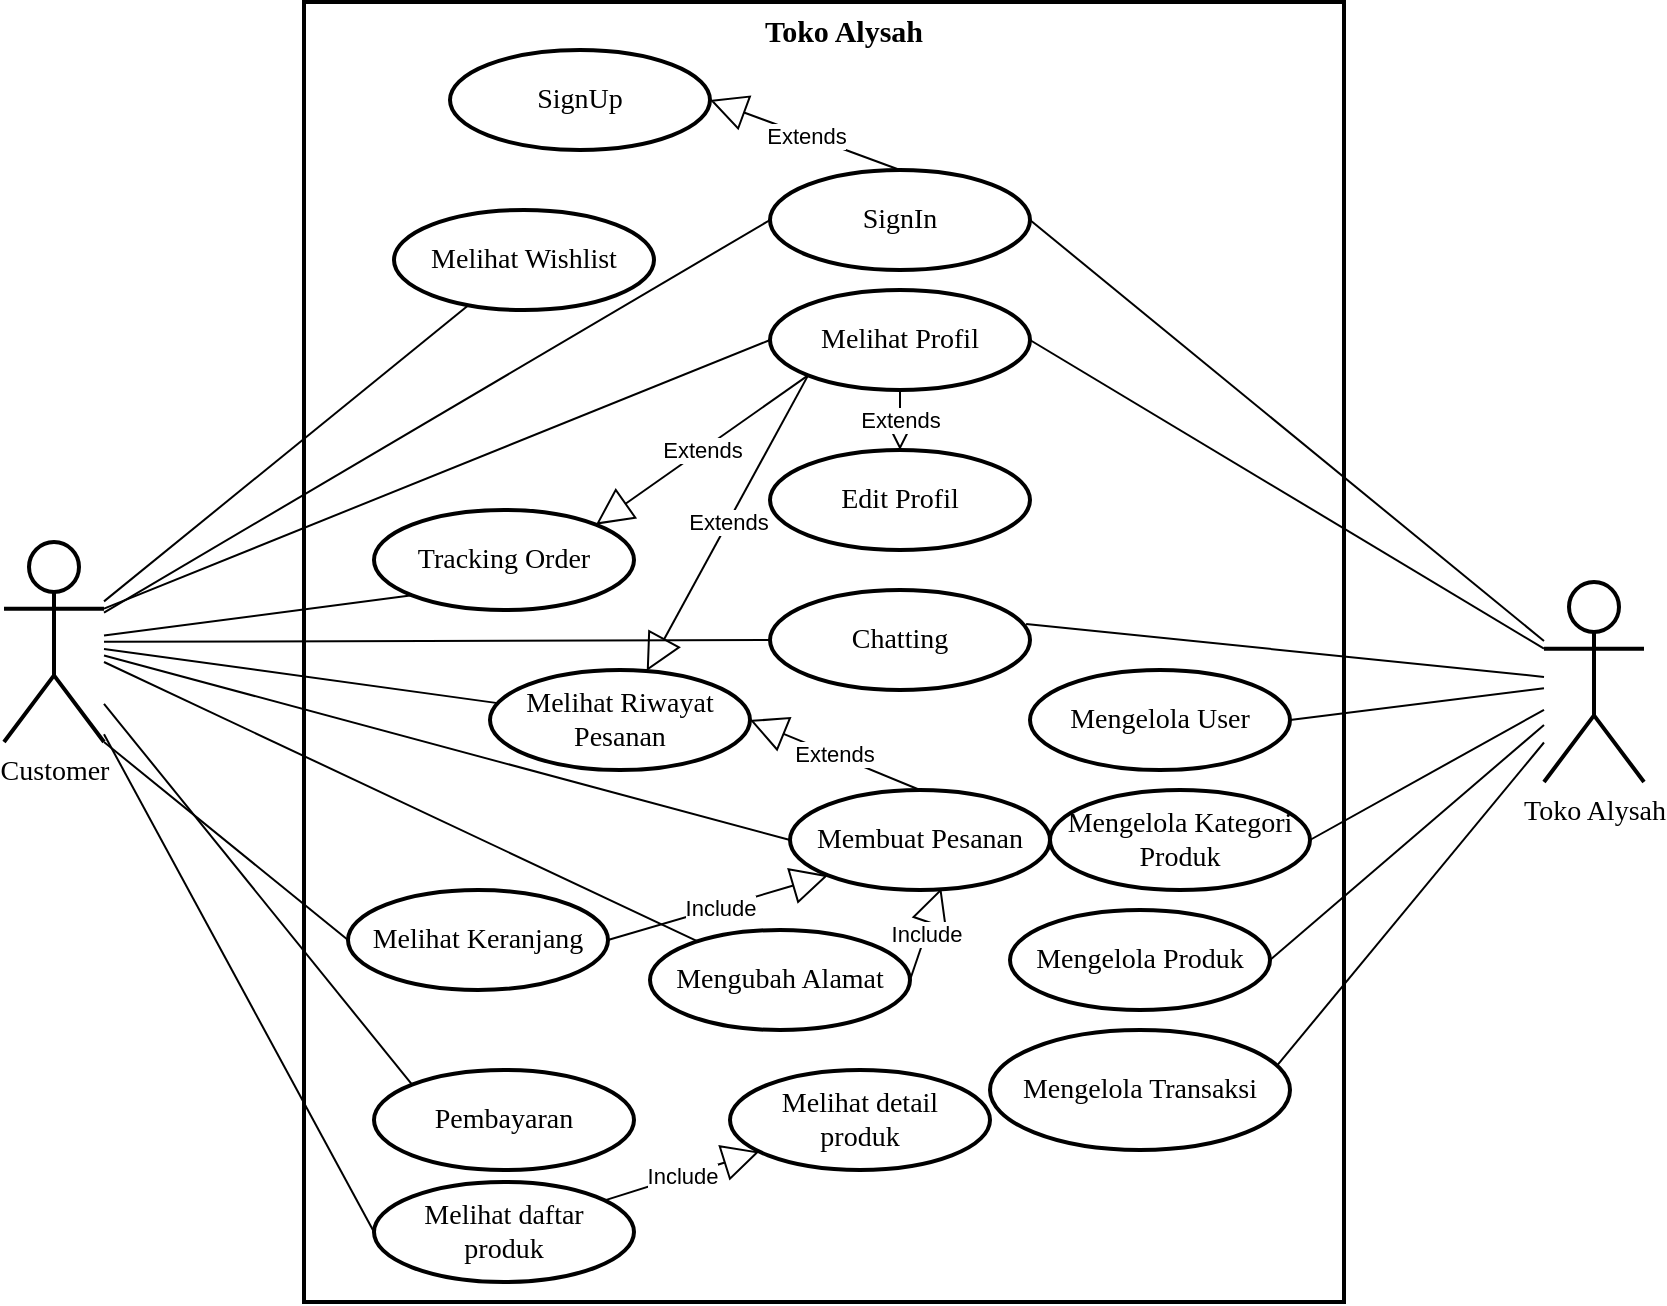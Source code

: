 <mxfile version="20.8.20" type="device" pages="24"><diagram name="Use Case Diagram" id="VixaxV8CxGAR-1bu5vLn"><mxGraphModel dx="1952" dy="665" grid="1" gridSize="10" guides="1" tooltips="1" connect="1" arrows="1" fold="1" page="1" pageScale="1" pageWidth="827" pageHeight="1169" math="0" shadow="0"><root><mxCell id="0"/><mxCell id="1" parent="0"/><mxCell id="nA0VvMdCbirjE-7Sdbfg-17" value="Customer" style="shape=umlActor;verticalLabelPosition=bottom;verticalAlign=top;html=1;outlineConnect=0;fontFamily=Times New Roman;fontSize=14;strokeWidth=2;" parent="1" vertex="1"><mxGeometry x="-40" y="300" width="50" height="100" as="geometry"/></mxCell><mxCell id="nA0VvMdCbirjE-7Sdbfg-18" value="" style="rounded=0;whiteSpace=wrap;html=1;fontFamily=Times New Roman;fontSize=14;strokeWidth=2;" parent="1" vertex="1"><mxGeometry x="110" y="30" width="520" height="650" as="geometry"/></mxCell><mxCell id="nA0VvMdCbirjE-7Sdbfg-19" style="edgeStyle=none;rounded=0;orthogonalLoop=1;jettySize=auto;html=1;fontFamily=Times New Roman;fontSize=15;endArrow=none;endFill=0;entryX=1;entryY=0.5;entryDx=0;entryDy=0;" parent="1" source="nA0VvMdCbirjE-7Sdbfg-20" target="nA0VvMdCbirjE-7Sdbfg-24" edge="1"><mxGeometry relative="1" as="geometry"><mxPoint x="445" y="142.0" as="targetPoint"/></mxGeometry></mxCell><mxCell id="nA0VvMdCbirjE-7Sdbfg-20" value="Toko Alysah" style="shape=umlActor;verticalLabelPosition=bottom;verticalAlign=top;html=1;outlineConnect=0;fontFamily=Times New Roman;fontSize=14;strokeWidth=2;" parent="1" vertex="1"><mxGeometry x="730" y="320" width="50" height="100" as="geometry"/></mxCell><mxCell id="nA0VvMdCbirjE-7Sdbfg-22" value="Chatting" style="ellipse;whiteSpace=wrap;html=1;fontFamily=Times New Roman;fontSize=14;strokeWidth=2;" parent="1" vertex="1"><mxGeometry x="343" y="324" width="130" height="50" as="geometry"/></mxCell><mxCell id="nA0VvMdCbirjE-7Sdbfg-24" value="SignIn" style="ellipse;whiteSpace=wrap;html=1;fontFamily=Times New Roman;fontSize=14;strokeWidth=2;" parent="1" vertex="1"><mxGeometry x="343" y="114" width="130" height="50" as="geometry"/></mxCell><mxCell id="nA0VvMdCbirjE-7Sdbfg-26" value="Mengelola Produk" style="ellipse;whiteSpace=wrap;html=1;fontFamily=Times New Roman;fontSize=14;strokeWidth=2;" parent="1" vertex="1"><mxGeometry x="463" y="484" width="130" height="50" as="geometry"/></mxCell><mxCell id="nA0VvMdCbirjE-7Sdbfg-27" value="Mengelola Transaksi" style="ellipse;whiteSpace=wrap;html=1;fontFamily=Times New Roman;fontSize=14;strokeWidth=2;" parent="1" vertex="1"><mxGeometry x="453" y="544" width="150" height="60" as="geometry"/></mxCell><mxCell id="nA0VvMdCbirjE-7Sdbfg-29" value="Tracking Order" style="ellipse;whiteSpace=wrap;html=1;fontFamily=Times New Roman;fontSize=14;strokeWidth=2;" parent="1" vertex="1"><mxGeometry x="145" y="284" width="130" height="50" as="geometry"/></mxCell><mxCell id="nA0VvMdCbirjE-7Sdbfg-30" value="&lt;b&gt;&lt;font style=&quot;font-size: 15px;&quot;&gt;Toko Alysah&lt;/font&gt;&lt;/b&gt;" style="text;html=1;strokeColor=none;fillColor=none;align=center;verticalAlign=middle;whiteSpace=wrap;rounded=0;fontFamily=Times New Roman;fontSize=14;" parent="1" vertex="1"><mxGeometry x="262" y="30" width="236" height="30" as="geometry"/></mxCell><mxCell id="nA0VvMdCbirjE-7Sdbfg-31" style="edgeStyle=none;rounded=0;orthogonalLoop=1;jettySize=auto;html=1;fontFamily=Times New Roman;fontSize=15;endArrow=none;endFill=0;entryX=0;entryY=0.5;entryDx=0;entryDy=0;" parent="1" source="nA0VvMdCbirjE-7Sdbfg-17" target="nA0VvMdCbirjE-7Sdbfg-24" edge="1"><mxGeometry relative="1" as="geometry"><mxPoint x="316.04" y="145" as="targetPoint"/><Array as="points"/></mxGeometry></mxCell><mxCell id="nA0VvMdCbirjE-7Sdbfg-34" style="edgeStyle=none;rounded=0;orthogonalLoop=1;jettySize=auto;html=1;entryX=0;entryY=0.5;entryDx=0;entryDy=0;fontFamily=Times New Roman;fontSize=15;endArrow=none;endFill=0;" parent="1" source="nA0VvMdCbirjE-7Sdbfg-17" target="nA0VvMdCbirjE-7Sdbfg-22" edge="1"><mxGeometry relative="1" as="geometry"/></mxCell><mxCell id="nA0VvMdCbirjE-7Sdbfg-35" style="edgeStyle=none;rounded=0;orthogonalLoop=1;jettySize=auto;html=1;entryX=0.985;entryY=0.34;entryDx=0;entryDy=0;entryPerimeter=0;fontFamily=Times New Roman;fontSize=15;endArrow=none;endFill=0;" parent="1" source="nA0VvMdCbirjE-7Sdbfg-20" target="nA0VvMdCbirjE-7Sdbfg-22" edge="1"><mxGeometry relative="1" as="geometry"/></mxCell><mxCell id="nA0VvMdCbirjE-7Sdbfg-37" style="edgeStyle=none;rounded=0;orthogonalLoop=1;jettySize=auto;html=1;entryX=1;entryY=0.5;entryDx=0;entryDy=0;fontFamily=Times New Roman;fontSize=15;endArrow=none;endFill=0;" parent="1" source="nA0VvMdCbirjE-7Sdbfg-20" target="nA0VvMdCbirjE-7Sdbfg-26" edge="1"><mxGeometry relative="1" as="geometry"/></mxCell><mxCell id="nA0VvMdCbirjE-7Sdbfg-38" style="edgeStyle=none;rounded=0;orthogonalLoop=1;jettySize=auto;html=1;entryX=0.956;entryY=0.299;entryDx=0;entryDy=0;fontFamily=Times New Roman;fontSize=15;endArrow=none;endFill=0;entryPerimeter=0;" parent="1" source="nA0VvMdCbirjE-7Sdbfg-20" target="nA0VvMdCbirjE-7Sdbfg-27" edge="1"><mxGeometry relative="1" as="geometry"/></mxCell><mxCell id="ir-Z67RQYDYm6h9yEkea-1" value="SignUp" style="ellipse;whiteSpace=wrap;html=1;fontFamily=Times New Roman;fontSize=14;strokeWidth=2;" parent="1" vertex="1"><mxGeometry x="183" y="54" width="130" height="50" as="geometry"/></mxCell><mxCell id="ir-Z67RQYDYm6h9yEkea-2" value="Extends" style="endArrow=block;endSize=16;endFill=0;html=1;rounded=0;exitX=0.5;exitY=0;exitDx=0;exitDy=0;entryX=1;entryY=0.5;entryDx=0;entryDy=0;" parent="1" source="nA0VvMdCbirjE-7Sdbfg-24" target="ir-Z67RQYDYm6h9yEkea-1" edge="1"><mxGeometry width="160" relative="1" as="geometry"><mxPoint x="313" y="354" as="sourcePoint"/><mxPoint x="473" y="354" as="targetPoint"/></mxGeometry></mxCell><mxCell id="ir-Z67RQYDYm6h9yEkea-4" value="Melihat Profil" style="ellipse;whiteSpace=wrap;html=1;fontFamily=Times New Roman;fontSize=14;strokeWidth=2;" parent="1" vertex="1"><mxGeometry x="343" y="174" width="130" height="50" as="geometry"/></mxCell><mxCell id="ir-Z67RQYDYm6h9yEkea-7" value="Mengelola Kategori Produk" style="ellipse;whiteSpace=wrap;html=1;fontFamily=Times New Roman;fontSize=14;strokeWidth=2;" parent="1" vertex="1"><mxGeometry x="483" y="424" width="130" height="50" as="geometry"/></mxCell><mxCell id="ir-Z67RQYDYm6h9yEkea-8" style="edgeStyle=none;rounded=0;orthogonalLoop=1;jettySize=auto;html=1;entryX=1;entryY=0.5;entryDx=0;entryDy=0;fontFamily=Times New Roman;fontSize=15;endArrow=none;endFill=0;" parent="1" source="nA0VvMdCbirjE-7Sdbfg-20" target="ir-Z67RQYDYm6h9yEkea-7" edge="1"><mxGeometry relative="1" as="geometry"><mxPoint x="670" y="391.364" as="sourcePoint"/><mxPoint x="574" y="435" as="targetPoint"/></mxGeometry></mxCell><mxCell id="ir-Z67RQYDYm6h9yEkea-9" style="edgeStyle=none;shape=connector;rounded=0;orthogonalLoop=1;jettySize=auto;html=1;entryX=0;entryY=1;entryDx=0;entryDy=0;labelBackgroundColor=default;fontFamily=Times New Roman;fontSize=15;fontColor=default;endArrow=none;endFill=0;strokeColor=default;" parent="1" source="nA0VvMdCbirjE-7Sdbfg-17" target="nA0VvMdCbirjE-7Sdbfg-29" edge="1"><mxGeometry relative="1" as="geometry"><mxPoint x="100.0" y="388.587" as="sourcePoint"/><mxPoint x="205.98" y="424.99" as="targetPoint"/></mxGeometry></mxCell><mxCell id="ir-Z67RQYDYm6h9yEkea-10" value="Melihat Riwayat Pesanan" style="ellipse;whiteSpace=wrap;html=1;fontFamily=Times New Roman;fontSize=14;strokeWidth=2;" parent="1" vertex="1"><mxGeometry x="203" y="364" width="130" height="50" as="geometry"/></mxCell><mxCell id="ir-Z67RQYDYm6h9yEkea-11" value="Melihat daftar &lt;br&gt;produk" style="ellipse;whiteSpace=wrap;html=1;fontFamily=Times New Roman;fontSize=14;strokeWidth=2;" parent="1" vertex="1"><mxGeometry x="145" y="620" width="130" height="50" as="geometry"/></mxCell><mxCell id="ir-Z67RQYDYm6h9yEkea-12" value="Melihat detail &lt;br&gt;produk" style="ellipse;whiteSpace=wrap;html=1;fontFamily=Times New Roman;fontSize=14;strokeWidth=2;" parent="1" vertex="1"><mxGeometry x="323" y="564" width="130" height="50" as="geometry"/></mxCell><mxCell id="ir-Z67RQYDYm6h9yEkea-13" value="Include" style="endArrow=block;endSize=16;endFill=0;html=1;rounded=0;" parent="1" source="ir-Z67RQYDYm6h9yEkea-11" target="ir-Z67RQYDYm6h9yEkea-12" edge="1"><mxGeometry width="160" relative="1" as="geometry"><mxPoint x="313" y="354" as="sourcePoint"/><mxPoint x="473" y="354" as="targetPoint"/></mxGeometry></mxCell><mxCell id="ir-Z67RQYDYm6h9yEkea-14" style="edgeStyle=none;shape=connector;rounded=0;orthogonalLoop=1;jettySize=auto;html=1;entryX=0;entryY=0.5;entryDx=0;entryDy=0;labelBackgroundColor=default;fontFamily=Times New Roman;fontSize=15;fontColor=default;endArrow=none;endFill=0;strokeColor=default;" parent="1" source="nA0VvMdCbirjE-7Sdbfg-17" target="ir-Z67RQYDYm6h9yEkea-11" edge="1"><mxGeometry relative="1" as="geometry"><mxPoint x="97.549" y="430" as="sourcePoint"/><mxPoint x="190" y="635" as="targetPoint"/></mxGeometry></mxCell><mxCell id="ir-Z67RQYDYm6h9yEkea-15" style="edgeStyle=none;shape=connector;rounded=0;orthogonalLoop=1;jettySize=auto;html=1;labelBackgroundColor=default;fontFamily=Times New Roman;fontSize=15;fontColor=default;endArrow=none;endFill=0;strokeColor=default;" parent="1" source="nA0VvMdCbirjE-7Sdbfg-17" target="ir-Z67RQYDYm6h9yEkea-10" edge="1"><mxGeometry relative="1" as="geometry"><mxPoint x="90" y="400" as="sourcePoint"/><mxPoint x="190" y="635" as="targetPoint"/></mxGeometry></mxCell><mxCell id="ir-Z67RQYDYm6h9yEkea-16" value="Membuat Pesanan" style="ellipse;whiteSpace=wrap;html=1;fontFamily=Times New Roman;fontSize=14;strokeWidth=2;" parent="1" vertex="1"><mxGeometry x="353" y="424" width="130" height="50" as="geometry"/></mxCell><mxCell id="ir-Z67RQYDYm6h9yEkea-17" style="edgeStyle=none;shape=connector;rounded=0;orthogonalLoop=1;jettySize=auto;html=1;labelBackgroundColor=default;fontFamily=Times New Roman;fontSize=15;fontColor=default;endArrow=none;endFill=0;strokeColor=default;entryX=0;entryY=0.5;entryDx=0;entryDy=0;" parent="1" source="nA0VvMdCbirjE-7Sdbfg-17" target="ir-Z67RQYDYm6h9yEkea-16" edge="1"><mxGeometry relative="1" as="geometry"><mxPoint x="100" y="410" as="sourcePoint"/><mxPoint x="192.972" y="473.245" as="targetPoint"/></mxGeometry></mxCell><mxCell id="ir-Z67RQYDYm6h9yEkea-18" value="Extends" style="endArrow=block;endSize=16;endFill=0;html=1;rounded=0;exitX=0.5;exitY=0;exitDx=0;exitDy=0;entryX=1;entryY=0.5;entryDx=0;entryDy=0;" parent="1" source="ir-Z67RQYDYm6h9yEkea-16" target="ir-Z67RQYDYm6h9yEkea-10" edge="1"><mxGeometry width="160" relative="1" as="geometry"><mxPoint x="418" y="124" as="sourcePoint"/><mxPoint x="323.0" y="89" as="targetPoint"/></mxGeometry></mxCell><mxCell id="ir-Z67RQYDYm6h9yEkea-19" value="Mengelola User" style="ellipse;whiteSpace=wrap;html=1;fontFamily=Times New Roman;fontSize=14;strokeWidth=2;" parent="1" vertex="1"><mxGeometry x="473" y="364" width="130" height="50" as="geometry"/></mxCell><mxCell id="ir-Z67RQYDYm6h9yEkea-20" style="edgeStyle=none;rounded=0;orthogonalLoop=1;jettySize=auto;html=1;entryX=1;entryY=0.5;entryDx=0;entryDy=0;fontFamily=Times New Roman;fontSize=15;endArrow=none;endFill=0;" parent="1" source="nA0VvMdCbirjE-7Sdbfg-20" target="ir-Z67RQYDYm6h9yEkea-19" edge="1"><mxGeometry relative="1" as="geometry"><mxPoint x="740" y="380.776" as="sourcePoint"/><mxPoint x="604.0" y="385" as="targetPoint"/></mxGeometry></mxCell><mxCell id="ir-Z67RQYDYm6h9yEkea-21" value="Edit Profil" style="ellipse;whiteSpace=wrap;html=1;fontFamily=Times New Roman;fontSize=14;strokeWidth=2;" parent="1" vertex="1"><mxGeometry x="343" y="254" width="130" height="50" as="geometry"/></mxCell><mxCell id="ir-Z67RQYDYm6h9yEkea-22" style="edgeStyle=none;rounded=0;orthogonalLoop=1;jettySize=auto;html=1;fontFamily=Times New Roman;fontSize=15;endArrow=none;endFill=0;entryX=0;entryY=0.5;entryDx=0;entryDy=0;exitX=1;exitY=0.333;exitDx=0;exitDy=0;exitPerimeter=0;" parent="1" source="nA0VvMdCbirjE-7Sdbfg-17" target="ir-Z67RQYDYm6h9yEkea-4" edge="1"><mxGeometry relative="1" as="geometry"><mxPoint x="340.0" y="205" as="targetPoint"/><Array as="points"/><mxPoint x="20" y="343.333" as="sourcePoint"/></mxGeometry></mxCell><mxCell id="ir-Z67RQYDYm6h9yEkea-23" style="edgeStyle=none;rounded=0;orthogonalLoop=1;jettySize=auto;html=1;entryX=1;entryY=0.5;entryDx=0;entryDy=0;fontFamily=Times New Roman;fontSize=15;endArrow=none;endFill=0;exitX=0;exitY=0.333;exitDx=0;exitDy=0;exitPerimeter=0;" parent="1" source="nA0VvMdCbirjE-7Sdbfg-20" target="ir-Z67RQYDYm6h9yEkea-4" edge="1"><mxGeometry relative="1" as="geometry"><mxPoint x="740" y="376.38" as="sourcePoint"/><mxPoint x="468.05" y="337.0" as="targetPoint"/></mxGeometry></mxCell><mxCell id="ir-Z67RQYDYm6h9yEkea-24" value="Extends" style="endArrow=block;endSize=16;endFill=0;html=1;rounded=0;" parent="1" source="ir-Z67RQYDYm6h9yEkea-4" target="ir-Z67RQYDYm6h9yEkea-21" edge="1"><mxGeometry width="160" relative="1" as="geometry"><mxPoint x="418" y="124" as="sourcePoint"/><mxPoint x="323.0" y="89" as="targetPoint"/></mxGeometry></mxCell><mxCell id="ir-Z67RQYDYm6h9yEkea-25" value="Extends" style="endArrow=block;endSize=16;endFill=0;html=1;rounded=0;exitX=0;exitY=1;exitDx=0;exitDy=0;" parent="1" source="ir-Z67RQYDYm6h9yEkea-4" target="ir-Z67RQYDYm6h9yEkea-10" edge="1"><mxGeometry width="160" relative="1" as="geometry"><mxPoint x="442.174" y="232.207" as="sourcePoint"/><mxPoint x="477.777" y="265.801" as="targetPoint"/></mxGeometry></mxCell><mxCell id="ir-Z67RQYDYm6h9yEkea-26" value="Extends" style="endArrow=block;endSize=16;endFill=0;html=1;rounded=0;exitX=0;exitY=1;exitDx=0;exitDy=0;entryX=1;entryY=0;entryDx=0;entryDy=0;" parent="1" source="ir-Z67RQYDYm6h9yEkea-4" target="nA0VvMdCbirjE-7Sdbfg-29" edge="1"><mxGeometry width="160" relative="1" as="geometry"><mxPoint x="371.871" y="226.613" as="sourcePoint"/><mxPoint x="243.662" y="424.737" as="targetPoint"/></mxGeometry></mxCell><mxCell id="ir-Z67RQYDYm6h9yEkea-27" value="Pembayaran" style="ellipse;whiteSpace=wrap;html=1;fontFamily=Times New Roman;fontSize=14;strokeWidth=2;" parent="1" vertex="1"><mxGeometry x="145" y="564" width="130" height="50" as="geometry"/></mxCell><mxCell id="ir-Z67RQYDYm6h9yEkea-28" style="edgeStyle=none;shape=connector;rounded=0;orthogonalLoop=1;jettySize=auto;html=1;labelBackgroundColor=default;fontFamily=Times New Roman;fontSize=15;fontColor=default;endArrow=none;endFill=0;strokeColor=default;entryX=0;entryY=0;entryDx=0;entryDy=0;" parent="1" source="nA0VvMdCbirjE-7Sdbfg-17" target="ir-Z67RQYDYm6h9yEkea-27" edge="1"><mxGeometry relative="1" as="geometry"><mxPoint x="20" y="368.582" as="sourcePoint"/><mxPoint x="330.0" y="475" as="targetPoint"/></mxGeometry></mxCell><mxCell id="ZxNkdAXxlgHFXaboshfg-1" value="Mengubah Alamat" style="ellipse;whiteSpace=wrap;html=1;fontFamily=Times New Roman;fontSize=14;strokeWidth=2;" parent="1" vertex="1"><mxGeometry x="283" y="494" width="130" height="50" as="geometry"/></mxCell><mxCell id="ZxNkdAXxlgHFXaboshfg-2" style="edgeStyle=none;shape=connector;rounded=0;orthogonalLoop=1;jettySize=auto;html=1;labelBackgroundColor=default;fontFamily=Times New Roman;fontSize=15;fontColor=default;endArrow=none;endFill=0;strokeColor=default;" parent="1" target="ZxNkdAXxlgHFXaboshfg-1" edge="1"><mxGeometry relative="1" as="geometry"><mxPoint x="10" y="360" as="sourcePoint"/><mxPoint x="160.871" y="497.387" as="targetPoint"/></mxGeometry></mxCell><mxCell id="ZxNkdAXxlgHFXaboshfg-3" value="Include" style="endArrow=block;endSize=16;endFill=0;html=1;rounded=0;entryX=0.582;entryY=0.982;entryDx=0;entryDy=0;entryPerimeter=0;exitX=1;exitY=0.5;exitDx=0;exitDy=0;" parent="1" source="ZxNkdAXxlgHFXaboshfg-1" target="ir-Z67RQYDYm6h9yEkea-16" edge="1"><mxGeometry x="0.019" width="160" relative="1" as="geometry"><mxPoint x="348" y="494" as="sourcePoint"/><mxPoint x="343.0" y="399" as="targetPoint"/><mxPoint as="offset"/></mxGeometry></mxCell><mxCell id="De_f9MXEXUQ6ihObE1Qk-1" value="Melihat Wishlist" style="ellipse;whiteSpace=wrap;html=1;fontFamily=Times New Roman;fontSize=14;strokeWidth=2;" parent="1" vertex="1"><mxGeometry x="155" y="134" width="130" height="50" as="geometry"/></mxCell><mxCell id="De_f9MXEXUQ6ihObE1Qk-2" value="Melihat Keranjang" style="ellipse;whiteSpace=wrap;html=1;fontFamily=Times New Roman;fontSize=14;strokeWidth=2;" parent="1" vertex="1"><mxGeometry x="132" y="474" width="130" height="50" as="geometry"/></mxCell><mxCell id="De_f9MXEXUQ6ihObE1Qk-3" style="edgeStyle=none;shape=connector;rounded=0;orthogonalLoop=1;jettySize=auto;html=1;entryX=0;entryY=0.5;entryDx=0;entryDy=0;labelBackgroundColor=default;fontFamily=Times New Roman;fontSize=15;fontColor=default;endArrow=none;endFill=0;strokeColor=default;exitX=1;exitY=1;exitDx=0;exitDy=0;exitPerimeter=0;" parent="1" source="nA0VvMdCbirjE-7Sdbfg-17" target="De_f9MXEXUQ6ihObE1Qk-2" edge="1"><mxGeometry relative="1" as="geometry"><mxPoint x="20" y="396.565" as="sourcePoint"/><mxPoint x="142" y="575" as="targetPoint"/></mxGeometry></mxCell><mxCell id="De_f9MXEXUQ6ihObE1Qk-4" style="edgeStyle=none;rounded=0;orthogonalLoop=1;jettySize=auto;html=1;fontFamily=Times New Roman;fontSize=15;endArrow=none;endFill=0;" parent="1" source="nA0VvMdCbirjE-7Sdbfg-17" target="De_f9MXEXUQ6ihObE1Qk-1" edge="1"><mxGeometry relative="1" as="geometry"><mxPoint x="340.0" y="145" as="targetPoint"/><Array as="points"/><mxPoint x="20" y="344.42" as="sourcePoint"/></mxGeometry></mxCell><mxCell id="f6iAK1Z_y3wFo4svgZJV-1" value="Include" style="endArrow=block;endSize=16;endFill=0;html=1;rounded=0;entryX=0;entryY=1;entryDx=0;entryDy=0;exitX=1;exitY=0.5;exitDx=0;exitDy=0;" parent="1" source="De_f9MXEXUQ6ihObE1Qk-2" target="ir-Z67RQYDYm6h9yEkea-16" edge="1"><mxGeometry x="0.019" width="160" relative="1" as="geometry"><mxPoint x="423" y="529" as="sourcePoint"/><mxPoint x="438.66" y="483.1" as="targetPoint"/><mxPoint as="offset"/></mxGeometry></mxCell></root></mxGraphModel></diagram><diagram id="gCRfaOEWPEPmYudjMMbn" name="Class Diagram"><mxGraphModel dx="1122" dy="1834" grid="1" gridSize="10" guides="1" tooltips="1" connect="1" arrows="1" fold="1" page="1" pageScale="1" pageWidth="827" pageHeight="1169" math="0" shadow="0"><root><mxCell id="0"/><mxCell id="1" parent="0"/><mxCell id="s2m-i8ynRp512dUVi2pr-1" value="" style="shape=table;startSize=0;container=1;collapsible=0;childLayout=tableLayout;fontFamily=Times New Roman;fontSize=15;fontColor=default;strokeWidth=2;align=left;" vertex="1" parent="1"><mxGeometry x="220" y="60" width="130" height="127" as="geometry"/></mxCell><mxCell id="s2m-i8ynRp512dUVi2pr-2" value="" style="shape=tableRow;horizontal=0;startSize=0;swimlaneHead=0;swimlaneBody=0;top=0;left=0;bottom=0;right=0;collapsible=0;dropTarget=0;fillColor=none;points=[[0,0.5],[1,0.5]];portConstraint=eastwest;fontFamily=Times New Roman;fontSize=15;fontColor=default;strokeWidth=2;" vertex="1" parent="s2m-i8ynRp512dUVi2pr-1"><mxGeometry width="130" height="30" as="geometry"/></mxCell><mxCell id="s2m-i8ynRp512dUVi2pr-3" value="&lt;i&gt;Login&lt;/i&gt;" style="shape=partialRectangle;html=1;whiteSpace=wrap;connectable=0;overflow=hidden;fillColor=none;top=0;left=0;bottom=0;right=0;pointerEvents=1;fontFamily=Times New Roman;fontSize=15;fontColor=default;strokeWidth=2;" vertex="1" parent="s2m-i8ynRp512dUVi2pr-2"><mxGeometry width="130" height="30" as="geometry"><mxRectangle width="130" height="30" as="alternateBounds"/></mxGeometry></mxCell><mxCell id="s2m-i8ynRp512dUVi2pr-4" value="" style="shape=tableRow;horizontal=0;startSize=0;swimlaneHead=0;swimlaneBody=0;top=0;left=0;bottom=0;right=0;collapsible=0;dropTarget=0;fillColor=none;points=[[0,0.5],[1,0.5]];portConstraint=eastwest;fontFamily=Times New Roman;fontSize=15;fontColor=default;strokeWidth=2;" vertex="1" parent="s2m-i8ynRp512dUVi2pr-1"><mxGeometry y="30" width="130" height="54" as="geometry"/></mxCell><mxCell id="s2m-i8ynRp512dUVi2pr-5" value="- Email&lt;br&gt;- Password" style="shape=partialRectangle;html=1;whiteSpace=wrap;connectable=0;overflow=hidden;fillColor=none;top=0;left=0;bottom=0;right=0;pointerEvents=1;fontFamily=Times New Roman;fontSize=15;fontColor=default;strokeWidth=2;align=left;" vertex="1" parent="s2m-i8ynRp512dUVi2pr-4"><mxGeometry width="130" height="54" as="geometry"><mxRectangle width="130" height="54" as="alternateBounds"/></mxGeometry></mxCell><mxCell id="s2m-i8ynRp512dUVi2pr-6" value="" style="shape=tableRow;horizontal=0;startSize=0;swimlaneHead=0;swimlaneBody=0;top=0;left=0;bottom=0;right=0;collapsible=0;dropTarget=0;fillColor=none;points=[[0,0.5],[1,0.5]];portConstraint=eastwest;fontFamily=Times New Roman;fontSize=15;fontColor=default;strokeWidth=2;" vertex="1" parent="s2m-i8ynRp512dUVi2pr-1"><mxGeometry y="84" width="130" height="43" as="geometry"/></mxCell><mxCell id="s2m-i8ynRp512dUVi2pr-7" value="+ handleSignIn()" style="shape=partialRectangle;html=1;whiteSpace=wrap;connectable=0;overflow=hidden;fillColor=none;top=0;left=0;bottom=0;right=0;pointerEvents=1;fontFamily=Times New Roman;fontSize=15;fontColor=default;strokeWidth=2;" vertex="1" parent="s2m-i8ynRp512dUVi2pr-6"><mxGeometry width="130" height="43" as="geometry"><mxRectangle width="130" height="43" as="alternateBounds"/></mxGeometry></mxCell><mxCell id="s2m-i8ynRp512dUVi2pr-8" style="edgeStyle=orthogonalEdgeStyle;rounded=0;orthogonalLoop=1;jettySize=auto;html=1;entryX=0.654;entryY=1.016;entryDx=0;entryDy=0;entryPerimeter=0;strokeWidth=2;" edge="1" parent="1" source="s2m-i8ynRp512dUVi2pr-12" target="s2m-i8ynRp512dUVi2pr-1"><mxGeometry relative="1" as="geometry"/></mxCell><mxCell id="s2m-i8ynRp512dUVi2pr-12" value="" style="shape=table;startSize=0;container=1;collapsible=0;childLayout=tableLayout;fontFamily=Times New Roman;fontSize=15;fontColor=default;strokeWidth=2;horizontal=0;" vertex="1" parent="1"><mxGeometry x="220" y="230" width="170" height="270" as="geometry"/></mxCell><mxCell id="s2m-i8ynRp512dUVi2pr-13" value="" style="shape=tableRow;horizontal=0;startSize=0;swimlaneHead=0;swimlaneBody=0;top=0;left=0;bottom=0;right=0;collapsible=0;dropTarget=0;fillColor=none;points=[[0,0.5],[1,0.5]];portConstraint=eastwest;fontFamily=Times New Roman;fontSize=15;fontColor=default;strokeWidth=2;" vertex="1" parent="s2m-i8ynRp512dUVi2pr-12"><mxGeometry width="170" height="58" as="geometry"/></mxCell><mxCell id="s2m-i8ynRp512dUVi2pr-14" value="Admin" style="shape=partialRectangle;html=1;whiteSpace=wrap;connectable=0;overflow=hidden;fillColor=none;top=0;left=0;bottom=0;right=0;pointerEvents=1;fontFamily=Times New Roman;fontSize=15;fontColor=default;strokeWidth=2;" vertex="1" parent="s2m-i8ynRp512dUVi2pr-13"><mxGeometry width="170" height="58" as="geometry"><mxRectangle width="170" height="58" as="alternateBounds"/></mxGeometry></mxCell><mxCell id="s2m-i8ynRp512dUVi2pr-15" value="" style="shape=tableRow;horizontal=0;startSize=0;swimlaneHead=0;swimlaneBody=0;top=0;left=0;bottom=0;right=0;collapsible=0;dropTarget=0;fillColor=none;points=[[0,0.5],[1,0.5]];portConstraint=eastwest;fontFamily=Times New Roman;fontSize=15;fontColor=default;strokeWidth=2;" vertex="1" parent="s2m-i8ynRp512dUVi2pr-12"><mxGeometry y="58" width="170" height="85" as="geometry"/></mxCell><mxCell id="s2m-i8ynRp512dUVi2pr-16" value="- Id&lt;br&gt;- Username&lt;br&gt;- Password&lt;br&gt;- Email&amp;nbsp;" style="shape=partialRectangle;html=1;whiteSpace=wrap;connectable=0;overflow=hidden;fillColor=none;top=0;left=0;bottom=0;right=0;pointerEvents=1;fontFamily=Times New Roman;fontSize=15;fontColor=default;strokeWidth=2;align=left;" vertex="1" parent="s2m-i8ynRp512dUVi2pr-15"><mxGeometry width="170" height="85" as="geometry"><mxRectangle width="170" height="85" as="alternateBounds"/></mxGeometry></mxCell><mxCell id="s2m-i8ynRp512dUVi2pr-17" value="" style="shape=tableRow;horizontal=0;startSize=0;swimlaneHead=0;swimlaneBody=0;top=0;left=0;bottom=0;right=0;collapsible=0;dropTarget=0;fillColor=none;points=[[0,0.5],[1,0.5]];portConstraint=eastwest;fontFamily=Times New Roman;fontSize=15;fontColor=default;strokeWidth=2;" vertex="1" parent="s2m-i8ynRp512dUVi2pr-12"><mxGeometry y="143" width="170" height="127" as="geometry"/></mxCell><mxCell id="s2m-i8ynRp512dUVi2pr-18" value="+ SignIn()&lt;br&gt;+ SignUp()&lt;br&gt;+ edit_profil()&lt;br&gt;+ manage_user()&lt;br&gt;+ manage_product()&lt;br&gt;+ manage_category()&lt;br&gt;+ manage_transaction" style="shape=partialRectangle;html=1;whiteSpace=wrap;connectable=0;overflow=hidden;fillColor=none;top=0;left=0;bottom=0;right=0;pointerEvents=1;fontFamily=Times New Roman;fontSize=15;fontColor=default;strokeWidth=2;align=left;" vertex="1" parent="s2m-i8ynRp512dUVi2pr-17"><mxGeometry width="170" height="127" as="geometry"><mxRectangle width="170" height="127" as="alternateBounds"/></mxGeometry></mxCell><mxCell id="s2m-i8ynRp512dUVi2pr-36" style="edgeStyle=orthogonalEdgeStyle;rounded=0;orthogonalLoop=1;jettySize=auto;html=1;strokeWidth=2;" edge="1" parent="1" target="s2m-i8ynRp512dUVi2pr-4"><mxGeometry relative="1" as="geometry"><mxPoint x="450" y="220" as="sourcePoint"/><Array as="points"><mxPoint x="450" y="210"/><mxPoint x="450" y="117"/></Array></mxGeometry></mxCell><mxCell id="s2m-i8ynRp512dUVi2pr-37" style="edgeStyle=none;rounded=0;orthogonalLoop=1;jettySize=auto;html=1;entryX=-0.018;entryY=0.973;entryDx=0;entryDy=0;entryPerimeter=0;endArrow=none;endFill=0;strokeWidth=2;" edge="1" parent="1" source="s2m-i8ynRp512dUVi2pr-55" target="s2m-i8ynRp512dUVi2pr-15"><mxGeometry relative="1" as="geometry"><Array as="points"><mxPoint x="521" y="680"/><mxPoint x="330" y="680"/><mxPoint x="140" y="680"/><mxPoint x="140" y="370"/></Array></mxGeometry></mxCell><mxCell id="s2m-i8ynRp512dUVi2pr-38" value="1" style="edgeLabel;html=1;align=center;verticalAlign=middle;resizable=0;points=[];" vertex="1" connectable="0" parent="s2m-i8ynRp512dUVi2pr-37"><mxGeometry x="0.959" relative="1" as="geometry"><mxPoint x="1" as="offset"/></mxGeometry></mxCell><mxCell id="s2m-i8ynRp512dUVi2pr-39" value="1..*" style="edgeLabel;html=1;align=center;verticalAlign=middle;resizable=0;points=[];" vertex="1" connectable="0" parent="s2m-i8ynRp512dUVi2pr-37"><mxGeometry x="-0.969" relative="1" as="geometry"><mxPoint y="1" as="offset"/></mxGeometry></mxCell><mxCell id="s2m-i8ynRp512dUVi2pr-40" style="edgeStyle=none;rounded=0;orthogonalLoop=1;jettySize=auto;html=1;endArrow=none;endFill=0;strokeWidth=2;exitX=0.633;exitY=1.03;exitDx=0;exitDy=0;exitPerimeter=0;" edge="1" parent="1" source="s2m-i8ynRp512dUVi2pr-60"><mxGeometry relative="1" as="geometry"><Array as="points"><mxPoint x="540" y="600"/><mxPoint x="590" y="600"/></Array><mxPoint x="620" y="600" as="targetPoint"/></mxGeometry></mxCell><mxCell id="s2m-i8ynRp512dUVi2pr-41" value="1" style="edgeLabel;html=1;align=center;verticalAlign=middle;resizable=0;points=[];" vertex="1" connectable="0" parent="s2m-i8ynRp512dUVi2pr-40"><mxGeometry x="-0.868" y="1" relative="1" as="geometry"><mxPoint as="offset"/></mxGeometry></mxCell><mxCell id="s2m-i8ynRp512dUVi2pr-42" value="1..*" style="edgeLabel;html=1;align=center;verticalAlign=middle;resizable=0;points=[];" vertex="1" connectable="0" parent="s2m-i8ynRp512dUVi2pr-40"><mxGeometry x="0.804" relative="1" as="geometry"><mxPoint as="offset"/></mxGeometry></mxCell><mxCell id="s2m-i8ynRp512dUVi2pr-43" style="edgeStyle=none;rounded=0;orthogonalLoop=1;jettySize=auto;html=1;entryX=0;entryY=0.25;entryDx=0;entryDy=0;endArrow=none;endFill=0;strokeWidth=2;exitX=0.696;exitY=-0.124;exitDx=0;exitDy=0;exitPerimeter=0;" edge="1" parent="1" source="s2m-i8ynRp512dUVi2pr-56" target="s2m-i8ynRp512dUVi2pr-62"><mxGeometry relative="1" as="geometry"><Array as="points"><mxPoint x="550" y="150"/></Array></mxGeometry></mxCell><mxCell id="s2m-i8ynRp512dUVi2pr-44" value="1" style="edgeLabel;html=1;align=center;verticalAlign=middle;resizable=0;points=[];" vertex="1" connectable="0" parent="s2m-i8ynRp512dUVi2pr-43"><mxGeometry x="-0.811" y="1" relative="1" as="geometry"><mxPoint as="offset"/></mxGeometry></mxCell><mxCell id="s2m-i8ynRp512dUVi2pr-45" value="1..*" style="edgeLabel;html=1;align=center;verticalAlign=middle;resizable=0;points=[];" vertex="1" connectable="0" parent="s2m-i8ynRp512dUVi2pr-43"><mxGeometry x="0.712" y="1" relative="1" as="geometry"><mxPoint as="offset"/></mxGeometry></mxCell><mxCell id="s2m-i8ynRp512dUVi2pr-46" style="edgeStyle=none;rounded=0;orthogonalLoop=1;jettySize=auto;html=1;entryX=0.535;entryY=-0.028;entryDx=0;entryDy=0;entryPerimeter=0;endArrow=none;endFill=0;strokeWidth=2;" edge="1" parent="1" source="s2m-i8ynRp512dUVi2pr-55" target="s2m-i8ynRp512dUVi2pr-83"><mxGeometry relative="1" as="geometry"><Array as="points"><mxPoint x="520" y="60"/><mxPoint x="920" y="60"/><mxPoint x="920" y="70"/></Array></mxGeometry></mxCell><mxCell id="s2m-i8ynRp512dUVi2pr-47" value="1" style="edgeLabel;html=1;align=center;verticalAlign=middle;resizable=0;points=[];" vertex="1" connectable="0" parent="s2m-i8ynRp512dUVi2pr-46"><mxGeometry x="-0.944" y="1" relative="1" as="geometry"><mxPoint as="offset"/></mxGeometry></mxCell><mxCell id="s2m-i8ynRp512dUVi2pr-48" value="1..*" style="edgeLabel;html=1;align=center;verticalAlign=middle;resizable=0;points=[];" vertex="1" connectable="0" parent="s2m-i8ynRp512dUVi2pr-46"><mxGeometry x="0.947" relative="1" as="geometry"><mxPoint as="offset"/></mxGeometry></mxCell><mxCell id="s2m-i8ynRp512dUVi2pr-52" style="edgeStyle=none;rounded=0;orthogonalLoop=1;jettySize=auto;html=1;entryX=0.36;entryY=1.008;entryDx=0;entryDy=0;entryPerimeter=0;endArrow=none;endFill=0;strokeWidth=2;exitX=0.144;exitY=1.038;exitDx=0;exitDy=0;exitPerimeter=0;" edge="1" parent="1" target="s2m-i8ynRp512dUVi2pr-94" source="s2m-i8ynRp512dUVi2pr-60"><mxGeometry relative="1" as="geometry"><mxPoint x="470" y="440" as="sourcePoint"/><Array as="points"><mxPoint x="470" y="790"/><mxPoint x="660" y="790"/><mxPoint x="862" y="790"/></Array></mxGeometry></mxCell><mxCell id="s2m-i8ynRp512dUVi2pr-53" value="1" style="edgeLabel;html=1;align=center;verticalAlign=middle;resizable=0;points=[];" vertex="1" connectable="0" parent="s2m-i8ynRp512dUVi2pr-52"><mxGeometry x="-0.962" y="1" relative="1" as="geometry"><mxPoint as="offset"/></mxGeometry></mxCell><mxCell id="s2m-i8ynRp512dUVi2pr-54" value="1..*" style="edgeLabel;html=1;align=center;verticalAlign=middle;resizable=0;points=[];" vertex="1" connectable="0" parent="s2m-i8ynRp512dUVi2pr-52"><mxGeometry x="0.959" y="2" relative="1" as="geometry"><mxPoint y="-1" as="offset"/></mxGeometry></mxCell><mxCell id="s2m-i8ynRp512dUVi2pr-55" value="" style="shape=table;startSize=0;container=1;collapsible=0;childLayout=tableLayout;fontFamily=Times New Roman;fontSize=15;fontColor=default;strokeWidth=2;" vertex="1" parent="1"><mxGeometry x="448" y="210" width="146" height="370" as="geometry"/></mxCell><mxCell id="s2m-i8ynRp512dUVi2pr-56" value="" style="shape=tableRow;horizontal=0;startSize=0;swimlaneHead=0;swimlaneBody=0;top=0;left=0;bottom=0;right=0;collapsible=0;dropTarget=0;fillColor=none;points=[[0,0.5],[1,0.5]];portConstraint=eastwest;fontFamily=Times New Roman;fontSize=15;fontColor=default;strokeWidth=2;" vertex="1" parent="s2m-i8ynRp512dUVi2pr-55"><mxGeometry width="146" height="43" as="geometry"/></mxCell><mxCell id="s2m-i8ynRp512dUVi2pr-57" value="Customer" style="shape=partialRectangle;html=1;whiteSpace=wrap;connectable=0;overflow=hidden;fillColor=none;top=0;left=0;bottom=0;right=0;pointerEvents=1;fontFamily=Times New Roman;fontSize=15;fontColor=default;strokeWidth=2;" vertex="1" parent="s2m-i8ynRp512dUVi2pr-56"><mxGeometry width="146" height="43" as="geometry"><mxRectangle width="146" height="43" as="alternateBounds"/></mxGeometry></mxCell><mxCell id="s2m-i8ynRp512dUVi2pr-58" value="" style="shape=tableRow;horizontal=0;startSize=0;swimlaneHead=0;swimlaneBody=0;top=0;left=0;bottom=0;right=0;collapsible=0;dropTarget=0;fillColor=none;points=[[0,0.5],[1,0.5]];portConstraint=eastwest;fontFamily=Times New Roman;fontSize=15;fontColor=default;strokeWidth=2;" vertex="1" parent="s2m-i8ynRp512dUVi2pr-55"><mxGeometry y="43" width="146" height="139" as="geometry"/></mxCell><mxCell id="s2m-i8ynRp512dUVi2pr-59" value="- Id&lt;br&gt;- Username&lt;br&gt;- Password&lt;br&gt;- email&lt;br&gt;- alamat&lt;br&gt;- phoneNumber" style="shape=partialRectangle;html=1;whiteSpace=wrap;connectable=0;overflow=hidden;fillColor=none;top=0;left=0;bottom=0;right=0;pointerEvents=1;fontFamily=Times New Roman;fontSize=15;fontColor=default;strokeWidth=2;align=left;" vertex="1" parent="s2m-i8ynRp512dUVi2pr-58"><mxGeometry width="146" height="139" as="geometry"><mxRectangle width="146" height="139" as="alternateBounds"/></mxGeometry></mxCell><mxCell id="s2m-i8ynRp512dUVi2pr-60" value="" style="shape=tableRow;horizontal=0;startSize=0;swimlaneHead=0;swimlaneBody=0;top=0;left=0;bottom=0;right=0;collapsible=0;dropTarget=0;fillColor=none;points=[[0,0.5],[1,0.5]];portConstraint=eastwest;fontFamily=Times New Roman;fontSize=15;fontColor=default;strokeWidth=2;" vertex="1" parent="s2m-i8ynRp512dUVi2pr-55"><mxGeometry y="182" width="146" height="188" as="geometry"/></mxCell><mxCell id="s2m-i8ynRp512dUVi2pr-61" value="+ SignIn()&lt;br&gt;+ SignUp()&lt;br&gt;+ lihat_produk()&lt;br&gt;+ wishlist_barang()&lt;br&gt;+ Pilih_barang()&lt;br&gt;+ edit_profil()&lt;br&gt;+ checkout()&lt;br&gt;+ edit_alamat()&lt;br&gt;+ pembayaran()&lt;br&gt;+ trackingOrder()" style="shape=partialRectangle;html=1;whiteSpace=wrap;connectable=0;overflow=hidden;fillColor=none;top=0;left=0;bottom=0;right=0;pointerEvents=1;fontFamily=Times New Roman;fontSize=15;fontColor=default;strokeWidth=2;align=left;" vertex="1" parent="s2m-i8ynRp512dUVi2pr-60"><mxGeometry width="146" height="188" as="geometry"><mxRectangle width="146" height="188" as="alternateBounds"/></mxGeometry></mxCell><mxCell id="s2m-i8ynRp512dUVi2pr-62" value="" style="shape=table;startSize=0;container=1;collapsible=0;childLayout=tableLayout;fontFamily=Times New Roman;fontSize=15;fontColor=default;strokeWidth=2;" vertex="1" parent="1"><mxGeometry x="660" y="90" width="130" height="240" as="geometry"/></mxCell><mxCell id="s2m-i8ynRp512dUVi2pr-63" value="" style="shape=tableRow;horizontal=0;startSize=0;swimlaneHead=0;swimlaneBody=0;top=0;left=0;bottom=0;right=0;collapsible=0;dropTarget=0;fillColor=none;points=[[0,0.5],[1,0.5]];portConstraint=eastwest;fontFamily=Times New Roman;fontSize=15;fontColor=default;strokeWidth=2;" vertex="1" parent="s2m-i8ynRp512dUVi2pr-62"><mxGeometry width="130" height="30" as="geometry"/></mxCell><mxCell id="s2m-i8ynRp512dUVi2pr-64" value="Produk" style="shape=partialRectangle;html=1;whiteSpace=wrap;connectable=0;overflow=hidden;fillColor=none;top=0;left=0;bottom=0;right=0;pointerEvents=1;fontFamily=Times New Roman;fontSize=15;fontColor=default;strokeWidth=2;" vertex="1" parent="s2m-i8ynRp512dUVi2pr-63"><mxGeometry width="130" height="30" as="geometry"><mxRectangle width="130" height="30" as="alternateBounds"/></mxGeometry></mxCell><mxCell id="s2m-i8ynRp512dUVi2pr-65" value="" style="shape=tableRow;horizontal=0;startSize=0;swimlaneHead=0;swimlaneBody=0;top=0;left=0;bottom=0;right=0;collapsible=0;dropTarget=0;fillColor=none;points=[[0,0.5],[1,0.5]];portConstraint=eastwest;fontFamily=Times New Roman;fontSize=15;fontColor=default;strokeWidth=2;" vertex="1" parent="s2m-i8ynRp512dUVi2pr-62"><mxGeometry y="30" width="130" height="140" as="geometry"/></mxCell><mxCell id="s2m-i8ynRp512dUVi2pr-66" value="- id&lt;br&gt;- tag_product&lt;br&gt;- foto_produk&lt;br&gt;- nama_produk&lt;br&gt;- harga_produk&lt;br&gt;- deskripsi_produk" style="shape=partialRectangle;html=1;whiteSpace=wrap;connectable=0;overflow=hidden;fillColor=none;top=0;left=0;bottom=0;right=0;pointerEvents=1;fontFamily=Times New Roman;fontSize=15;fontColor=default;strokeWidth=2;align=left;" vertex="1" parent="s2m-i8ynRp512dUVi2pr-65"><mxGeometry width="130" height="140" as="geometry"><mxRectangle width="130" height="140" as="alternateBounds"/></mxGeometry></mxCell><mxCell id="s2m-i8ynRp512dUVi2pr-67" value="" style="shape=tableRow;horizontal=0;startSize=0;swimlaneHead=0;swimlaneBody=0;top=0;left=0;bottom=0;right=0;collapsible=0;dropTarget=0;fillColor=none;points=[[0,0.5],[1,0.5]];portConstraint=eastwest;fontFamily=Times New Roman;fontSize=15;fontColor=default;strokeWidth=2;" vertex="1" parent="s2m-i8ynRp512dUVi2pr-62"><mxGeometry y="170" width="130" height="70" as="geometry"/></mxCell><mxCell id="s2m-i8ynRp512dUVi2pr-68" value="+ lihat_detail()&lt;br&gt;+ tampilan_produk()&lt;br&gt;+ pilih_produk()" style="shape=partialRectangle;html=1;whiteSpace=wrap;connectable=0;overflow=hidden;fillColor=none;top=0;left=0;bottom=0;right=0;pointerEvents=1;fontFamily=Times New Roman;fontSize=15;fontColor=default;strokeWidth=2;align=left;" vertex="1" parent="s2m-i8ynRp512dUVi2pr-67"><mxGeometry width="130" height="70" as="geometry"><mxRectangle width="130" height="70" as="alternateBounds"/></mxGeometry></mxCell><mxCell id="s2m-i8ynRp512dUVi2pr-79" style="edgeStyle=none;rounded=0;orthogonalLoop=1;jettySize=auto;html=1;entryX=0.5;entryY=0;entryDx=0;entryDy=0;endArrow=none;endFill=0;strokeWidth=2;exitX=0.467;exitY=0.993;exitDx=0;exitDy=0;exitPerimeter=0;" edge="1" parent="1" source="s2m-i8ynRp512dUVi2pr-87" target="s2m-i8ynRp512dUVi2pr-89"><mxGeometry relative="1" as="geometry"><Array as="points"><mxPoint x="910" y="410"/><mxPoint x="885" y="410"/></Array></mxGeometry></mxCell><mxCell id="s2m-i8ynRp512dUVi2pr-80" value="1" style="edgeLabel;html=1;align=center;verticalAlign=middle;resizable=0;points=[];" vertex="1" connectable="0" parent="s2m-i8ynRp512dUVi2pr-79"><mxGeometry x="-0.772" y="1" relative="1" as="geometry"><mxPoint as="offset"/></mxGeometry></mxCell><mxCell id="s2m-i8ynRp512dUVi2pr-81" value="1..*" style="edgeLabel;html=1;align=center;verticalAlign=middle;resizable=0;points=[];" vertex="1" connectable="0" parent="s2m-i8ynRp512dUVi2pr-79"><mxGeometry x="0.766" relative="1" as="geometry"><mxPoint as="offset"/></mxGeometry></mxCell><mxCell id="s2m-i8ynRp512dUVi2pr-82" value="" style="shape=table;startSize=0;container=1;collapsible=0;childLayout=tableLayout;fontFamily=Times New Roman;fontSize=15;fontColor=default;strokeWidth=2;" vertex="1" parent="1"><mxGeometry x="840" y="90" width="150" height="200" as="geometry"/></mxCell><mxCell id="s2m-i8ynRp512dUVi2pr-83" value="" style="shape=tableRow;horizontal=0;startSize=0;swimlaneHead=0;swimlaneBody=0;top=0;left=0;bottom=0;right=0;collapsible=0;dropTarget=0;fillColor=none;points=[[0,0.5],[1,0.5]];portConstraint=eastwest;fontFamily=Times New Roman;fontSize=15;fontColor=default;strokeWidth=2;" vertex="1" parent="s2m-i8ynRp512dUVi2pr-82"><mxGeometry width="150" height="23" as="geometry"/></mxCell><mxCell id="s2m-i8ynRp512dUVi2pr-84" value="Transaksi Item" style="shape=partialRectangle;html=1;whiteSpace=wrap;connectable=0;overflow=hidden;fillColor=none;top=0;left=0;bottom=0;right=0;pointerEvents=1;fontFamily=Times New Roman;fontSize=15;fontColor=default;strokeWidth=2;" vertex="1" parent="s2m-i8ynRp512dUVi2pr-83"><mxGeometry width="150" height="23" as="geometry"><mxRectangle width="150" height="23" as="alternateBounds"/></mxGeometry></mxCell><mxCell id="s2m-i8ynRp512dUVi2pr-85" value="" style="shape=tableRow;horizontal=0;startSize=0;swimlaneHead=0;swimlaneBody=0;top=0;left=0;bottom=0;right=0;collapsible=0;dropTarget=0;fillColor=none;points=[[0,0.5],[1,0.5]];portConstraint=eastwest;fontFamily=Times New Roman;fontSize=15;fontColor=default;strokeWidth=2;" vertex="1" parent="s2m-i8ynRp512dUVi2pr-82"><mxGeometry y="23" width="150" height="110" as="geometry"/></mxCell><mxCell id="s2m-i8ynRp512dUVi2pr-86" value="- id&lt;br&gt;- customer_id&lt;br&gt;- produk_id&lt;br&gt;- id_transaksi&lt;br&gt;- quantity&lt;br&gt;" style="shape=partialRectangle;html=1;whiteSpace=wrap;connectable=0;overflow=hidden;fillColor=none;top=0;left=0;bottom=0;right=0;pointerEvents=1;fontFamily=Times New Roman;fontSize=15;fontColor=default;strokeWidth=2;align=left;" vertex="1" parent="s2m-i8ynRp512dUVi2pr-85"><mxGeometry width="150" height="110" as="geometry"><mxRectangle width="150" height="110" as="alternateBounds"/></mxGeometry></mxCell><mxCell id="s2m-i8ynRp512dUVi2pr-87" value="" style="shape=tableRow;horizontal=0;startSize=0;swimlaneHead=0;swimlaneBody=0;top=0;left=0;bottom=0;right=0;collapsible=0;dropTarget=0;fillColor=none;points=[[0,0.5],[1,0.5]];portConstraint=eastwest;fontFamily=Times New Roman;fontSize=15;fontColor=default;strokeWidth=2;" vertex="1" parent="s2m-i8ynRp512dUVi2pr-82"><mxGeometry y="133" width="150" height="67" as="geometry"/></mxCell><mxCell id="s2m-i8ynRp512dUVi2pr-88" value="+ order()&lt;br&gt;+ tambah_barang()&lt;br&gt;+ hapus_keranjang()&lt;br&gt;+ detail_keranjang()" style="shape=partialRectangle;html=1;whiteSpace=wrap;connectable=0;overflow=hidden;fillColor=none;top=0;left=0;bottom=0;right=0;pointerEvents=1;fontFamily=Times New Roman;fontSize=15;fontColor=default;strokeWidth=2;align=left;" vertex="1" parent="s2m-i8ynRp512dUVi2pr-87"><mxGeometry width="150" height="67" as="geometry"><mxRectangle width="150" height="67" as="alternateBounds"/></mxGeometry></mxCell><mxCell id="s2m-i8ynRp512dUVi2pr-89" value="" style="shape=table;startSize=0;container=1;collapsible=0;childLayout=tableLayout;fontFamily=Times New Roman;fontSize=15;fontColor=default;strokeWidth=2;" vertex="1" parent="1"><mxGeometry x="810" y="460" width="150" height="260" as="geometry"/></mxCell><mxCell id="s2m-i8ynRp512dUVi2pr-90" value="" style="shape=tableRow;horizontal=0;startSize=0;swimlaneHead=0;swimlaneBody=0;top=0;left=0;bottom=0;right=0;collapsible=0;dropTarget=0;fillColor=none;points=[[0,0.5],[1,0.5]];portConstraint=eastwest;fontFamily=Times New Roman;fontSize=15;fontColor=default;strokeWidth=2;" vertex="1" parent="s2m-i8ynRp512dUVi2pr-89"><mxGeometry width="150" height="33" as="geometry"/></mxCell><mxCell id="s2m-i8ynRp512dUVi2pr-91" value="Transaksi" style="shape=partialRectangle;html=1;whiteSpace=wrap;connectable=0;overflow=hidden;fillColor=none;top=0;left=0;bottom=0;right=0;pointerEvents=1;fontFamily=Times New Roman;fontSize=15;fontColor=default;strokeWidth=2;" vertex="1" parent="s2m-i8ynRp512dUVi2pr-90"><mxGeometry width="150" height="33" as="geometry"><mxRectangle width="150" height="33" as="alternateBounds"/></mxGeometry></mxCell><mxCell id="s2m-i8ynRp512dUVi2pr-92" value="" style="shape=tableRow;horizontal=0;startSize=0;swimlaneHead=0;swimlaneBody=0;top=0;left=0;bottom=0;right=0;collapsible=0;dropTarget=0;fillColor=none;points=[[0,0.5],[1,0.5]];portConstraint=eastwest;fontFamily=Times New Roman;fontSize=15;fontColor=default;strokeWidth=2;" vertex="1" parent="s2m-i8ynRp512dUVi2pr-89"><mxGeometry y="33" width="150" height="107" as="geometry"/></mxCell><mxCell id="s2m-i8ynRp512dUVi2pr-93" value="- id&lt;br&gt;- customer_id&lt;br&gt;- address&lt;br&gt;- payment&lt;br&gt;- total_price&lt;br&gt;- shipping_price" style="shape=partialRectangle;html=1;whiteSpace=wrap;connectable=0;overflow=hidden;fillColor=none;top=0;left=0;bottom=0;right=0;pointerEvents=1;fontFamily=Times New Roman;fontSize=15;fontColor=default;strokeWidth=2;align=left;" vertex="1" parent="s2m-i8ynRp512dUVi2pr-92"><mxGeometry width="150" height="107" as="geometry"><mxRectangle width="150" height="107" as="alternateBounds"/></mxGeometry></mxCell><mxCell id="s2m-i8ynRp512dUVi2pr-94" value="" style="shape=tableRow;horizontal=0;startSize=0;swimlaneHead=0;swimlaneBody=0;top=0;left=0;bottom=0;right=0;collapsible=0;dropTarget=0;fillColor=none;points=[[0,0.5],[1,0.5]];portConstraint=eastwest;fontFamily=Times New Roman;fontSize=15;fontColor=default;strokeWidth=2;" vertex="1" parent="s2m-i8ynRp512dUVi2pr-89"><mxGeometry y="140" width="150" height="120" as="geometry"/></mxCell><mxCell id="s2m-i8ynRp512dUVi2pr-95" value="+ lihat_detail()&lt;br&gt;+ lihat_status()" style="shape=partialRectangle;html=1;whiteSpace=wrap;connectable=0;overflow=hidden;fillColor=none;top=0;left=0;bottom=0;right=0;pointerEvents=1;fontFamily=Times New Roman;fontSize=15;fontColor=default;strokeWidth=2;align=left;" vertex="1" parent="s2m-i8ynRp512dUVi2pr-94"><mxGeometry width="150" height="120" as="geometry"><mxRectangle width="150" height="120" as="alternateBounds"/></mxGeometry></mxCell><mxCell id="s2m-i8ynRp512dUVi2pr-96" value="" style="shape=table;startSize=0;container=1;collapsible=0;childLayout=tableLayout;fontFamily=Times New Roman;fontSize=15;fontColor=default;strokeWidth=2;" vertex="1" parent="1"><mxGeometry x="620" y="520" width="170" height="170" as="geometry"/></mxCell><mxCell id="s2m-i8ynRp512dUVi2pr-97" value="" style="shape=tableRow;horizontal=0;startSize=0;swimlaneHead=0;swimlaneBody=0;top=0;left=0;bottom=0;right=0;collapsible=0;dropTarget=0;fillColor=none;points=[[0,0.5],[1,0.5]];portConstraint=eastwest;fontFamily=Times New Roman;fontSize=15;fontColor=default;strokeWidth=2;" vertex="1" parent="s2m-i8ynRp512dUVi2pr-96"><mxGeometry width="170" height="30" as="geometry"/></mxCell><mxCell id="s2m-i8ynRp512dUVi2pr-98" value="Pesan" style="shape=partialRectangle;html=1;whiteSpace=wrap;connectable=0;overflow=hidden;fillColor=none;top=0;left=0;bottom=0;right=0;pointerEvents=1;fontFamily=Times New Roman;fontSize=15;fontColor=default;strokeWidth=2;" vertex="1" parent="s2m-i8ynRp512dUVi2pr-97"><mxGeometry width="170" height="30" as="geometry"><mxRectangle width="170" height="30" as="alternateBounds"/></mxGeometry></mxCell><mxCell id="s2m-i8ynRp512dUVi2pr-99" value="" style="shape=tableRow;horizontal=0;startSize=0;swimlaneHead=0;swimlaneBody=0;top=0;left=0;bottom=0;right=0;collapsible=0;dropTarget=0;fillColor=none;points=[[0,0.5],[1,0.5]];portConstraint=eastwest;fontFamily=Times New Roman;fontSize=15;fontColor=default;strokeWidth=2;" vertex="1" parent="s2m-i8ynRp512dUVi2pr-96"><mxGeometry y="30" width="170" height="90" as="geometry"/></mxCell><mxCell id="s2m-i8ynRp512dUVi2pr-100" value="- id_pesan&lt;br&gt;- username_customer&lt;br&gt;- username_admin&lt;br&gt;- pesan" style="shape=partialRectangle;html=1;whiteSpace=wrap;connectable=0;overflow=hidden;fillColor=none;top=0;left=0;bottom=0;right=0;pointerEvents=1;fontFamily=Times New Roman;fontSize=15;fontColor=default;strokeWidth=2;align=left;" vertex="1" parent="s2m-i8ynRp512dUVi2pr-99"><mxGeometry width="170" height="90" as="geometry"><mxRectangle width="170" height="90" as="alternateBounds"/></mxGeometry></mxCell><mxCell id="s2m-i8ynRp512dUVi2pr-101" value="" style="shape=tableRow;horizontal=0;startSize=0;swimlaneHead=0;swimlaneBody=0;top=0;left=0;bottom=0;right=0;collapsible=0;dropTarget=0;fillColor=none;points=[[0,0.5],[1,0.5]];portConstraint=eastwest;fontFamily=Times New Roman;fontSize=15;fontColor=default;strokeWidth=2;" vertex="1" parent="s2m-i8ynRp512dUVi2pr-96"><mxGeometry y="120" width="170" height="50" as="geometry"/></mxCell><mxCell id="s2m-i8ynRp512dUVi2pr-102" value="+ kirim_pesan()&lt;br&gt;+ lihat_pesan()" style="shape=partialRectangle;html=1;whiteSpace=wrap;connectable=0;overflow=hidden;fillColor=none;top=0;left=0;bottom=0;right=0;pointerEvents=1;fontFamily=Times New Roman;fontSize=15;fontColor=default;strokeWidth=2;align=left;" vertex="1" parent="s2m-i8ynRp512dUVi2pr-101"><mxGeometry width="170" height="50" as="geometry"><mxRectangle width="170" height="50" as="alternateBounds"/></mxGeometry></mxCell><mxCell id="s2m-i8ynRp512dUVi2pr-103" style="edgeStyle=none;rounded=0;orthogonalLoop=1;jettySize=auto;html=1;entryX=0.005;entryY=0.457;entryDx=0;entryDy=0;entryPerimeter=0;endArrow=none;endFill=0;strokeWidth=2;" edge="1" parent="1" target="s2m-i8ynRp512dUVi2pr-85"><mxGeometry relative="1" as="geometry"><mxPoint x="790" y="163" as="sourcePoint"/><Array as="points"/></mxGeometry></mxCell><mxCell id="s2m-i8ynRp512dUVi2pr-104" value="1..*" style="edgeLabel;html=1;align=center;verticalAlign=middle;resizable=0;points=[];" vertex="1" connectable="0" parent="s2m-i8ynRp512dUVi2pr-103"><mxGeometry x="-0.663" y="-1" relative="1" as="geometry"><mxPoint as="offset"/></mxGeometry></mxCell><mxCell id="s2m-i8ynRp512dUVi2pr-105" value="1" style="edgeLabel;html=1;align=center;verticalAlign=middle;resizable=0;points=[];" vertex="1" connectable="0" parent="s2m-i8ynRp512dUVi2pr-103"><mxGeometry x="0.741" relative="1" as="geometry"><mxPoint as="offset"/></mxGeometry></mxCell><mxCell id="s2m-i8ynRp512dUVi2pr-106" value="" style="shape=table;startSize=0;container=1;collapsible=0;childLayout=tableLayout;fontFamily=Times New Roman;fontSize=15;fontColor=default;strokeWidth=2;align=left;" vertex="1" parent="1"><mxGeometry x="400" y="-170" width="144" height="187" as="geometry"/></mxCell><mxCell id="s2m-i8ynRp512dUVi2pr-107" value="" style="shape=tableRow;horizontal=0;startSize=0;swimlaneHead=0;swimlaneBody=0;top=0;left=0;bottom=0;right=0;collapsible=0;dropTarget=0;fillColor=none;points=[[0,0.5],[1,0.5]];portConstraint=eastwest;fontFamily=Times New Roman;fontSize=15;fontColor=default;strokeWidth=2;" vertex="1" parent="s2m-i8ynRp512dUVi2pr-106"><mxGeometry width="144" height="44" as="geometry"/></mxCell><mxCell id="s2m-i8ynRp512dUVi2pr-108" value="&lt;i&gt;SignUp&lt;/i&gt;" style="shape=partialRectangle;html=1;whiteSpace=wrap;connectable=0;overflow=hidden;fillColor=none;top=0;left=0;bottom=0;right=0;pointerEvents=1;fontFamily=Times New Roman;fontSize=15;fontColor=default;strokeWidth=2;" vertex="1" parent="s2m-i8ynRp512dUVi2pr-107"><mxGeometry width="144" height="44" as="geometry"><mxRectangle width="144" height="44" as="alternateBounds"/></mxGeometry></mxCell><mxCell id="s2m-i8ynRp512dUVi2pr-109" value="" style="shape=tableRow;horizontal=0;startSize=0;swimlaneHead=0;swimlaneBody=0;top=0;left=0;bottom=0;right=0;collapsible=0;dropTarget=0;fillColor=none;points=[[0,0.5],[1,0.5]];portConstraint=eastwest;fontFamily=Times New Roman;fontSize=15;fontColor=default;strokeWidth=2;" vertex="1" parent="s2m-i8ynRp512dUVi2pr-106"><mxGeometry y="44" width="144" height="80" as="geometry"/></mxCell><mxCell id="s2m-i8ynRp512dUVi2pr-110" value="- &lt;span style=&quot;white-space: pre;&quot;&gt;Fullname&lt;/span&gt;&lt;br&gt;- Username&lt;br&gt;- Email&lt;br&gt;- Password" style="shape=partialRectangle;html=1;whiteSpace=wrap;connectable=0;overflow=hidden;fillColor=none;top=0;left=0;bottom=0;right=0;pointerEvents=1;fontFamily=Times New Roman;fontSize=15;fontColor=default;strokeWidth=2;align=left;" vertex="1" parent="s2m-i8ynRp512dUVi2pr-109"><mxGeometry width="144" height="80" as="geometry"><mxRectangle width="144" height="80" as="alternateBounds"/></mxGeometry></mxCell><mxCell id="s2m-i8ynRp512dUVi2pr-111" value="" style="shape=tableRow;horizontal=0;startSize=0;swimlaneHead=0;swimlaneBody=0;top=0;left=0;bottom=0;right=0;collapsible=0;dropTarget=0;fillColor=none;points=[[0,0.5],[1,0.5]];portConstraint=eastwest;fontFamily=Times New Roman;fontSize=15;fontColor=default;strokeWidth=2;" vertex="1" parent="s2m-i8ynRp512dUVi2pr-106"><mxGeometry y="124" width="144" height="63" as="geometry"/></mxCell><mxCell id="s2m-i8ynRp512dUVi2pr-112" value="+ handleSignUp()" style="shape=partialRectangle;html=1;whiteSpace=wrap;connectable=0;overflow=hidden;fillColor=none;top=0;left=0;bottom=0;right=0;pointerEvents=1;fontFamily=Times New Roman;fontSize=15;fontColor=default;strokeWidth=2;" vertex="1" parent="s2m-i8ynRp512dUVi2pr-111"><mxGeometry width="144" height="63" as="geometry"><mxRectangle width="144" height="63" as="alternateBounds"/></mxGeometry></mxCell><mxCell id="s2m-i8ynRp512dUVi2pr-122" style="edgeStyle=orthogonalEdgeStyle;rounded=0;orthogonalLoop=1;jettySize=auto;html=1;strokeWidth=2;exitX=0.11;exitY=-0.079;exitDx=0;exitDy=0;exitPerimeter=0;" edge="1" parent="1" source="s2m-i8ynRp512dUVi2pr-56" target="s2m-i8ynRp512dUVi2pr-111"><mxGeometry relative="1" as="geometry"><mxPoint x="490" y="210" as="sourcePoint"/><mxPoint x="390" y="107" as="targetPoint"/><Array as="points"><mxPoint x="464" y="110"/><mxPoint x="464" y="110"/></Array></mxGeometry></mxCell><mxCell id="rLPcuPn0ZhTeUiECcpxn-1" value="" style="shape=table;startSize=0;container=1;collapsible=0;childLayout=tableLayout;fontFamily=Times New Roman;fontSize=15;fontColor=default;strokeWidth=2;align=left;" vertex="1" parent="1"><mxGeometry x="590" y="-200" width="144" height="217" as="geometry"/></mxCell><mxCell id="rLPcuPn0ZhTeUiECcpxn-2" value="" style="shape=tableRow;horizontal=0;startSize=0;swimlaneHead=0;swimlaneBody=0;top=0;left=0;bottom=0;right=0;collapsible=0;dropTarget=0;fillColor=none;points=[[0,0.5],[1,0.5]];portConstraint=eastwest;fontFamily=Times New Roman;fontSize=15;fontColor=default;strokeWidth=2;" vertex="1" parent="rLPcuPn0ZhTeUiECcpxn-1"><mxGeometry width="144" height="51" as="geometry"/></mxCell><mxCell id="rLPcuPn0ZhTeUiECcpxn-3" value="&lt;i&gt;TrackingOrder&lt;/i&gt;" style="shape=partialRectangle;html=1;whiteSpace=wrap;connectable=0;overflow=hidden;fillColor=none;top=0;left=0;bottom=0;right=0;pointerEvents=1;fontFamily=Times New Roman;fontSize=15;fontColor=default;strokeWidth=2;" vertex="1" parent="rLPcuPn0ZhTeUiECcpxn-2"><mxGeometry width="144" height="51" as="geometry"><mxRectangle width="144" height="51" as="alternateBounds"/></mxGeometry></mxCell><mxCell id="rLPcuPn0ZhTeUiECcpxn-4" value="" style="shape=tableRow;horizontal=0;startSize=0;swimlaneHead=0;swimlaneBody=0;top=0;left=0;bottom=0;right=0;collapsible=0;dropTarget=0;fillColor=none;points=[[0,0.5],[1,0.5]];portConstraint=eastwest;fontFamily=Times New Roman;fontSize=15;fontColor=default;strokeWidth=2;" vertex="1" parent="rLPcuPn0ZhTeUiECcpxn-1"><mxGeometry y="51" width="144" height="93" as="geometry"/></mxCell><mxCell id="rLPcuPn0ZhTeUiECcpxn-5" value="- Id&lt;br&gt;- id_customer&lt;br&gt;- address_customer&lt;br&gt;- address_toko&lt;br&gt;- id transaksi" style="shape=partialRectangle;html=1;whiteSpace=wrap;connectable=0;overflow=hidden;fillColor=none;top=0;left=0;bottom=0;right=0;pointerEvents=1;fontFamily=Times New Roman;fontSize=15;fontColor=default;strokeWidth=2;align=left;" vertex="1" parent="rLPcuPn0ZhTeUiECcpxn-4"><mxGeometry width="144" height="93" as="geometry"><mxRectangle width="144" height="93" as="alternateBounds"/></mxGeometry></mxCell><mxCell id="rLPcuPn0ZhTeUiECcpxn-6" value="" style="shape=tableRow;horizontal=0;startSize=0;swimlaneHead=0;swimlaneBody=0;top=0;left=0;bottom=0;right=0;collapsible=0;dropTarget=0;fillColor=none;points=[[0,0.5],[1,0.5]];portConstraint=eastwest;fontFamily=Times New Roman;fontSize=15;fontColor=default;strokeWidth=2;" vertex="1" parent="rLPcuPn0ZhTeUiECcpxn-1"><mxGeometry y="144" width="144" height="73" as="geometry"/></mxCell><mxCell id="rLPcuPn0ZhTeUiECcpxn-7" value="+ viewOrderTracking()" style="shape=partialRectangle;html=1;whiteSpace=wrap;connectable=0;overflow=hidden;fillColor=none;top=0;left=0;bottom=0;right=0;pointerEvents=1;fontFamily=Times New Roman;fontSize=15;fontColor=default;strokeWidth=2;" vertex="1" parent="rLPcuPn0ZhTeUiECcpxn-6"><mxGeometry width="144" height="73" as="geometry"><mxRectangle width="144" height="73" as="alternateBounds"/></mxGeometry></mxCell><mxCell id="rLPcuPn0ZhTeUiECcpxn-8" style="edgeStyle=orthogonalEdgeStyle;rounded=0;orthogonalLoop=1;jettySize=auto;html=1;strokeWidth=2;exitX=0.267;exitY=-0.132;exitDx=0;exitDy=0;exitPerimeter=0;entryX=0.25;entryY=1;entryDx=0;entryDy=0;" edge="1" parent="1" source="s2m-i8ynRp512dUVi2pr-56" target="rLPcuPn0ZhTeUiECcpxn-1"><mxGeometry relative="1" as="geometry"><mxPoint x="474.06" y="216.998" as="sourcePoint"/><mxPoint x="474.1" y="27" as="targetPoint"/><Array as="points"><mxPoint x="487" y="40"/><mxPoint x="626" y="40"/></Array></mxGeometry></mxCell></root></mxGraphModel></diagram><diagram id="S6mDI95zCbOgBBI7P25L" name="SQ_SignIn"><mxGraphModel dx="954" dy="565" grid="1" gridSize="10" guides="1" tooltips="1" connect="1" arrows="1" fold="1" page="1" pageScale="1" pageWidth="827" pageHeight="1169" math="0" shadow="0"><root><mxCell id="0"/><mxCell id="1" parent="0"/><mxCell id="Ora7MDyU6DtBWM0buxbI-1" value="" style="points=[];perimeter=orthogonalPerimeter;fontFamily=Times New Roman;fontSize=13;html=1;gradientColor=none;labelBackgroundColor=none;labelBorderColor=none;fontColor=default;rounded=0;glass=0;imageAspect=1;" vertex="1" parent="1"><mxGeometry x="550" y="460" width="10" height="110" as="geometry"/></mxCell><mxCell id="Ora7MDyU6DtBWM0buxbI-2" style="edgeStyle=orthogonalEdgeStyle;rounded=0;orthogonalLoop=1;jettySize=auto;html=1;entryX=0.5;entryY=-0.003;entryDx=0;entryDy=0;entryPerimeter=0;dashed=1;fontFamily=Times New Roman;fontSize=16;fontColor=default;startArrow=none;startFill=0;endArrow=none;endFill=0;" edge="1" parent="1" source="Ora7MDyU6DtBWM0buxbI-3" target="Ora7MDyU6DtBWM0buxbI-15"><mxGeometry relative="1" as="geometry"/></mxCell><mxCell id="Ora7MDyU6DtBWM0buxbI-3" value="Customer/Admin" style="shape=umlActor;verticalLabelPosition=top;verticalAlign=bottom;html=1;labelPosition=center;align=center;" vertex="1" parent="1"><mxGeometry x="48" y="242.5" width="26" height="55" as="geometry"/></mxCell><mxCell id="Ora7MDyU6DtBWM0buxbI-4" style="edgeStyle=orthogonalEdgeStyle;rounded=0;orthogonalLoop=1;jettySize=auto;html=1;fontFamily=Times New Roman;fontSize=13;fontColor=default;dashed=1;startArrow=none;startFill=0;endArrow=none;endFill=0;" edge="1" parent="1" source="Ora7MDyU6DtBWM0buxbI-5" target="Ora7MDyU6DtBWM0buxbI-13"><mxGeometry relative="1" as="geometry"/></mxCell><mxCell id="Ora7MDyU6DtBWM0buxbI-5" value="&lt;font style=&quot;font-size: 14px;&quot; face=&quot;Times New Roman&quot;&gt;Halaman Login&lt;/font&gt;" style="html=1;" vertex="1" parent="1"><mxGeometry x="150" y="245" width="110" height="50" as="geometry"/></mxCell><mxCell id="Ora7MDyU6DtBWM0buxbI-6" style="edgeStyle=orthogonalEdgeStyle;rounded=0;orthogonalLoop=1;jettySize=auto;html=1;dashed=1;fontFamily=Times New Roman;fontSize=13;fontColor=default;startArrow=none;startFill=0;endArrow=none;endFill=0;" edge="1" parent="1" source="Ora7MDyU6DtBWM0buxbI-7" target="Ora7MDyU6DtBWM0buxbI-18"><mxGeometry relative="1" as="geometry"/></mxCell><mxCell id="Ora7MDyU6DtBWM0buxbI-7" value="&lt;font style=&quot;font-size: 14px;&quot; face=&quot;Times New Roman&quot;&gt;Email dan &lt;br&gt;Password Controller&lt;/font&gt;" style="html=1;" vertex="1" parent="1"><mxGeometry x="325" y="247.5" width="120" height="50" as="geometry"/></mxCell><mxCell id="Ora7MDyU6DtBWM0buxbI-8" style="edgeStyle=orthogonalEdgeStyle;rounded=0;orthogonalLoop=1;jettySize=auto;html=1;dashed=1;fontFamily=Times New Roman;fontSize=13;fontColor=default;startArrow=none;startFill=0;endArrow=none;endFill=0;" edge="1" parent="1" source="Ora7MDyU6DtBWM0buxbI-9" target="Ora7MDyU6DtBWM0buxbI-23"><mxGeometry relative="1" as="geometry"/></mxCell><mxCell id="Ora7MDyU6DtBWM0buxbI-9" value="&lt;font face=&quot;Times New Roman&quot; style=&quot;font-size: 14px;&quot;&gt;Database&lt;/font&gt;" style="html=1;" vertex="1" parent="1"><mxGeometry x="500" y="245" width="110" height="50" as="geometry"/></mxCell><mxCell id="Ora7MDyU6DtBWM0buxbI-10" style="edgeStyle=orthogonalEdgeStyle;rounded=0;orthogonalLoop=1;jettySize=auto;html=1;dashed=1;fontFamily=Times New Roman;fontSize=13;fontColor=default;startArrow=none;startFill=0;endArrow=none;endFill=0;" edge="1" parent="1" source="Ora7MDyU6DtBWM0buxbI-11" target="Ora7MDyU6DtBWM0buxbI-25"><mxGeometry relative="1" as="geometry"/></mxCell><mxCell id="Ora7MDyU6DtBWM0buxbI-11" value="&lt;font face=&quot;Times New Roman&quot;&gt;&lt;span style=&quot;font-size: 14px;&quot;&gt;Home&lt;/span&gt;&lt;/font&gt;" style="html=1;align=center;" vertex="1" parent="1"><mxGeometry x="670" y="245" width="110" height="50" as="geometry"/></mxCell><mxCell id="Ora7MDyU6DtBWM0buxbI-12" style="edgeStyle=orthogonalEdgeStyle;rounded=0;orthogonalLoop=1;jettySize=auto;html=1;dashed=1;fontFamily=Times New Roman;fontSize=13;fontColor=default;startArrow=none;startFill=0;endArrow=none;endFill=0;" edge="1" parent="1" source="Ora7MDyU6DtBWM0buxbI-13"><mxGeometry relative="1" as="geometry"><mxPoint x="205" y="680" as="targetPoint"/></mxGeometry></mxCell><mxCell id="Ora7MDyU6DtBWM0buxbI-13" value="" style="html=1;points=[];perimeter=orthogonalPerimeter;fontFamily=Times New Roman;fontSize=14;" vertex="1" parent="1"><mxGeometry x="200" y="350" width="10" height="270" as="geometry"/></mxCell><mxCell id="Ora7MDyU6DtBWM0buxbI-14" style="edgeStyle=orthogonalEdgeStyle;rounded=0;orthogonalLoop=1;jettySize=auto;html=1;dashed=1;fontFamily=Times New Roman;fontSize=13;fontColor=default;startArrow=none;startFill=0;endArrow=none;endFill=0;" edge="1" parent="1" source="Ora7MDyU6DtBWM0buxbI-15"><mxGeometry relative="1" as="geometry"><mxPoint x="61" y="680" as="targetPoint"/></mxGeometry></mxCell><mxCell id="Ora7MDyU6DtBWM0buxbI-15" value="" style="html=1;points=[];perimeter=orthogonalPerimeter;fontFamily=Times New Roman;fontSize=14;" vertex="1" parent="1"><mxGeometry x="56" y="350" width="10" height="290" as="geometry"/></mxCell><mxCell id="Ora7MDyU6DtBWM0buxbI-16" value="&lt;font style=&quot;font-size: 13px;&quot;&gt;Email dan Password&lt;/font&gt;" style="html=1;verticalAlign=bottom;endArrow=block;rounded=0;fontFamily=Times New Roman;fontSize=14;" edge="1" parent="1"><mxGeometry x="-0.091" width="80" relative="1" as="geometry"><mxPoint x="70" y="350" as="sourcePoint"/><mxPoint x="200" y="350" as="targetPoint"/><mxPoint as="offset"/></mxGeometry></mxCell><mxCell id="Ora7MDyU6DtBWM0buxbI-17" style="edgeStyle=orthogonalEdgeStyle;rounded=0;orthogonalLoop=1;jettySize=auto;html=1;dashed=1;fontFamily=Times New Roman;fontSize=13;fontColor=default;startArrow=none;startFill=0;endArrow=none;endFill=0;" edge="1" parent="1" source="Ora7MDyU6DtBWM0buxbI-18"><mxGeometry relative="1" as="geometry"><mxPoint x="385" y="680" as="targetPoint"/></mxGeometry></mxCell><mxCell id="Ora7MDyU6DtBWM0buxbI-18" value="" style="html=1;points=[];perimeter=orthogonalPerimeter;fontFamily=Times New Roman;fontSize=14;" vertex="1" parent="1"><mxGeometry x="380" y="370" width="10" height="220" as="geometry"/></mxCell><mxCell id="Ora7MDyU6DtBWM0buxbI-19" value="&lt;font style=&quot;font-size: 13px;&quot;&gt;Email dan Password&lt;/font&gt;" style="html=1;verticalAlign=bottom;endArrow=block;rounded=0;fontFamily=Times New Roman;fontSize=14;entryX=-0.233;entryY=0.004;entryDx=0;entryDy=0;entryPerimeter=0;" edge="1" parent="1" target="Ora7MDyU6DtBWM0buxbI-18"><mxGeometry x="0.073" y="1" width="80" relative="1" as="geometry"><mxPoint x="210" y="370.88" as="sourcePoint"/><mxPoint x="370" y="370" as="targetPoint"/><mxPoint as="offset"/></mxGeometry></mxCell><mxCell id="Ora7MDyU6DtBWM0buxbI-20" style="edgeStyle=orthogonalEdgeStyle;rounded=0;orthogonalLoop=1;jettySize=auto;html=1;dashed=1;fontFamily=Times New Roman;fontSize=13;fontColor=default;startArrow=none;startFill=0;endArrow=none;endFill=0;" edge="1" parent="1" source="Ora7MDyU6DtBWM0buxbI-1"><mxGeometry relative="1" as="geometry"><mxPoint x="555" y="680" as="targetPoint"/></mxGeometry></mxCell><mxCell id="Ora7MDyU6DtBWM0buxbI-21" value="Validasi Owner" style="edgeStyle=orthogonalEdgeStyle;html=1;align=left;spacingLeft=2;endArrow=block;rounded=0;entryX=1;entryY=0;fontFamily=Times New Roman;fontSize=13;" edge="1" parent="1" target="Ora7MDyU6DtBWM0buxbI-1"><mxGeometry x="-0.6" y="10" relative="1" as="geometry"><mxPoint x="555" y="440" as="sourcePoint"/><Array as="points"><mxPoint x="585" y="440"/></Array><mxPoint as="offset"/></mxGeometry></mxCell><mxCell id="Ora7MDyU6DtBWM0buxbI-22" style="edgeStyle=orthogonalEdgeStyle;rounded=0;orthogonalLoop=1;jettySize=auto;html=1;dashed=1;fontFamily=Times New Roman;fontSize=13;fontColor=default;startArrow=none;startFill=0;endArrow=none;endFill=0;" edge="1" parent="1" source="Ora7MDyU6DtBWM0buxbI-23" target="Ora7MDyU6DtBWM0buxbI-1"><mxGeometry relative="1" as="geometry"/></mxCell><mxCell id="Ora7MDyU6DtBWM0buxbI-23" value="" style="html=1;points=[];perimeter=orthogonalPerimeter;fontFamily=Times New Roman;fontSize=13;" vertex="1" parent="1"><mxGeometry x="550" y="400" width="10" height="40" as="geometry"/></mxCell><mxCell id="Ora7MDyU6DtBWM0buxbI-24" style="edgeStyle=orthogonalEdgeStyle;rounded=0;orthogonalLoop=1;jettySize=auto;html=1;dashed=1;fontFamily=Times New Roman;fontSize=13;fontColor=default;startArrow=none;startFill=0;endArrow=none;endFill=0;" edge="1" parent="1" source="Ora7MDyU6DtBWM0buxbI-25"><mxGeometry relative="1" as="geometry"><mxPoint x="725" y="680" as="targetPoint"/></mxGeometry></mxCell><mxCell id="Ora7MDyU6DtBWM0buxbI-25" value="" style="html=1;points=[];perimeter=orthogonalPerimeter;fontFamily=Times New Roman;fontSize=13;" vertex="1" parent="1"><mxGeometry x="720" y="380" width="10" height="170" as="geometry"/></mxCell><mxCell id="Ora7MDyU6DtBWM0buxbI-26" value="&lt;span style=&quot;font-size: 13px;&quot;&gt;Store Data&lt;/span&gt;" style="html=1;verticalAlign=bottom;endArrow=block;rounded=0;fontFamily=Times New Roman;fontSize=14;entryX=-0.233;entryY=0.004;entryDx=0;entryDy=0;entryPerimeter=0;" edge="1" parent="1"><mxGeometry x="0.073" y="1" width="80" relative="1" as="geometry"><mxPoint x="390" y="401" as="sourcePoint"/><mxPoint x="547.67" y="400.88" as="targetPoint"/><mxPoint as="offset"/></mxGeometry></mxCell><mxCell id="Ora7MDyU6DtBWM0buxbI-27" value="&lt;span style=&quot;font-size: 13px;&quot;&gt;Menampilkan List Produk&lt;/span&gt;" style="html=1;verticalAlign=bottom;endArrow=block;rounded=0;fontFamily=Times New Roman;fontSize=14;entryX=-0.233;entryY=0.004;entryDx=0;entryDy=0;entryPerimeter=0;" edge="1" parent="1"><mxGeometry x="0.015" y="1" width="80" relative="1" as="geometry"><mxPoint x="560" y="511" as="sourcePoint"/><mxPoint x="717.67" y="510.88" as="targetPoint"/><mxPoint as="offset"/></mxGeometry></mxCell><mxCell id="Ora7MDyU6DtBWM0buxbI-28" value="Menampilkan Halaman Utama" style="verticalAlign=middle;endArrow=open;dashed=1;endSize=8;rounded=0;fontFamily=Times New Roman;fontSize=13;labelPosition=center;verticalLabelPosition=middle;align=center;html=1;fontStyle=0;" edge="1" parent="1"><mxGeometry x="-0.03" y="-10" relative="1" as="geometry"><mxPoint x="380" y="580" as="sourcePoint"/><mxPoint x="210" y="580" as="targetPoint"/><mxPoint as="offset"/></mxGeometry></mxCell><mxCell id="Ora7MDyU6DtBWM0buxbI-29" value="Menampilkan Halaman&lt;br&gt;Utama" style="verticalAlign=middle;endArrow=open;dashed=1;endSize=8;rounded=0;fontFamily=Times New Roman;fontSize=13;labelPosition=center;verticalLabelPosition=middle;align=center;html=1;fontStyle=0;" edge="1" parent="1" source="Ora7MDyU6DtBWM0buxbI-13"><mxGeometry x="0.077" y="-20" relative="1" as="geometry"><mxPoint x="190" y="610" as="sourcePoint"/><mxPoint x="70" y="610" as="targetPoint"/><mxPoint as="offset"/></mxGeometry></mxCell><mxCell id="Ora7MDyU6DtBWM0buxbI-30" value="Menampilkan Halaman Utama" style="verticalAlign=middle;endArrow=open;dashed=1;endSize=8;rounded=0;fontFamily=Times New Roman;fontSize=13;labelPosition=center;verticalLabelPosition=middle;align=center;html=1;fontStyle=0" edge="1" parent="1" source="Ora7MDyU6DtBWM0buxbI-25"><mxGeometry x="0.03" y="-10" relative="1" as="geometry"><mxPoint x="470" y="540" as="sourcePoint"/><mxPoint x="390" y="540" as="targetPoint"/><Array as="points"><mxPoint x="560" y="540"/></Array><mxPoint as="offset"/></mxGeometry></mxCell><mxCell id="Ora7MDyU6DtBWM0buxbI-31" value="Email atau password salah" style="verticalAlign=middle;endArrow=open;dashed=1;endSize=8;rounded=0;fontFamily=Times New Roman;fontSize=13;labelPosition=center;verticalLabelPosition=middle;align=center;html=1;fontStyle=0;" edge="1" parent="1"><mxGeometry x="0.03" y="-10" relative="1" as="geometry"><mxPoint x="550" y="472" as="sourcePoint"/><mxPoint x="210" y="470" as="targetPoint"/><Array as="points"><mxPoint x="390" y="472"/></Array><mxPoint as="offset"/></mxGeometry></mxCell><mxCell id="Ora7MDyU6DtBWM0buxbI-32" value="Email atau password &lt;br&gt;salah" style="verticalAlign=middle;endArrow=open;dashed=1;endSize=8;rounded=0;fontFamily=Times New Roman;fontSize=13;labelPosition=center;verticalLabelPosition=middle;align=center;html=1;fontStyle=0;" edge="1" parent="1"><mxGeometry x="-0.077" y="-16" relative="1" as="geometry"><mxPoint x="200" y="516" as="sourcePoint"/><mxPoint x="70" y="516" as="targetPoint"/><Array as="points"><mxPoint x="185" y="516"/></Array><mxPoint as="offset"/></mxGeometry></mxCell></root></mxGraphModel></diagram><diagram id="FiU8yFlegO_vcDvv20D1" name="SQ_SignUp"><mxGraphModel dx="954" dy="565" grid="1" gridSize="10" guides="1" tooltips="1" connect="1" arrows="1" fold="1" page="1" pageScale="1" pageWidth="827" pageHeight="1169" math="0" shadow="0"><root><mxCell id="0"/><mxCell id="1" parent="0"/><mxCell id="Us_nprWaSXSzrY_4HxoS-1" value="" style="points=[];perimeter=orthogonalPerimeter;fontFamily=Times New Roman;fontSize=13;html=1;gradientColor=none;labelBackgroundColor=none;labelBorderColor=none;fontColor=default;rounded=0;glass=0;imageAspect=1;" vertex="1" parent="1"><mxGeometry x="550" y="460" width="10" height="110" as="geometry"/></mxCell><mxCell id="Us_nprWaSXSzrY_4HxoS-2" style="edgeStyle=orthogonalEdgeStyle;rounded=0;orthogonalLoop=1;jettySize=auto;html=1;entryX=0.5;entryY=-0.003;entryDx=0;entryDy=0;entryPerimeter=0;dashed=1;fontFamily=Times New Roman;fontSize=16;fontColor=default;startArrow=none;startFill=0;endArrow=none;endFill=0;" edge="1" parent="1" source="Us_nprWaSXSzrY_4HxoS-3" target="Us_nprWaSXSzrY_4HxoS-15"><mxGeometry relative="1" as="geometry"/></mxCell><mxCell id="Us_nprWaSXSzrY_4HxoS-3" value="Customer/Admin" style="shape=umlActor;verticalLabelPosition=top;verticalAlign=bottom;html=1;labelPosition=center;align=center;" vertex="1" parent="1"><mxGeometry x="48" y="242.5" width="26" height="55" as="geometry"/></mxCell><mxCell id="Us_nprWaSXSzrY_4HxoS-4" style="edgeStyle=orthogonalEdgeStyle;rounded=0;orthogonalLoop=1;jettySize=auto;html=1;fontFamily=Times New Roman;fontSize=13;fontColor=default;dashed=1;startArrow=none;startFill=0;endArrow=none;endFill=0;" edge="1" parent="1" source="Us_nprWaSXSzrY_4HxoS-5" target="Us_nprWaSXSzrY_4HxoS-13"><mxGeometry relative="1" as="geometry"/></mxCell><mxCell id="Us_nprWaSXSzrY_4HxoS-5" value="&lt;font style=&quot;font-size: 14px;&quot; face=&quot;Times New Roman&quot;&gt;Halaman SignUp&lt;/font&gt;" style="html=1;" vertex="1" parent="1"><mxGeometry x="150" y="245" width="110" height="50" as="geometry"/></mxCell><mxCell id="Us_nprWaSXSzrY_4HxoS-6" style="edgeStyle=orthogonalEdgeStyle;rounded=0;orthogonalLoop=1;jettySize=auto;html=1;dashed=1;fontFamily=Times New Roman;fontSize=13;fontColor=default;startArrow=none;startFill=0;endArrow=none;endFill=0;" edge="1" parent="1" source="Us_nprWaSXSzrY_4HxoS-7" target="Us_nprWaSXSzrY_4HxoS-18"><mxGeometry relative="1" as="geometry"/></mxCell><mxCell id="Us_nprWaSXSzrY_4HxoS-7" value="&lt;font style=&quot;font-size: 14px;&quot; face=&quot;Times New Roman&quot;&gt;Email dan &lt;br&gt;Password Controller&lt;/font&gt;" style="html=1;" vertex="1" parent="1"><mxGeometry x="325" y="247.5" width="120" height="50" as="geometry"/></mxCell><mxCell id="Us_nprWaSXSzrY_4HxoS-8" style="edgeStyle=orthogonalEdgeStyle;rounded=0;orthogonalLoop=1;jettySize=auto;html=1;dashed=1;fontFamily=Times New Roman;fontSize=13;fontColor=default;startArrow=none;startFill=0;endArrow=none;endFill=0;" edge="1" parent="1" source="Us_nprWaSXSzrY_4HxoS-9" target="Us_nprWaSXSzrY_4HxoS-23"><mxGeometry relative="1" as="geometry"/></mxCell><mxCell id="Us_nprWaSXSzrY_4HxoS-9" value="&lt;font face=&quot;Times New Roman&quot; style=&quot;font-size: 14px;&quot;&gt;Database&lt;/font&gt;" style="html=1;" vertex="1" parent="1"><mxGeometry x="500" y="245" width="110" height="50" as="geometry"/></mxCell><mxCell id="Us_nprWaSXSzrY_4HxoS-10" style="edgeStyle=orthogonalEdgeStyle;rounded=0;orthogonalLoop=1;jettySize=auto;html=1;dashed=1;fontFamily=Times New Roman;fontSize=13;fontColor=default;startArrow=none;startFill=0;endArrow=none;endFill=0;" edge="1" parent="1" source="Us_nprWaSXSzrY_4HxoS-11" target="Us_nprWaSXSzrY_4HxoS-25"><mxGeometry relative="1" as="geometry"/></mxCell><mxCell id="Us_nprWaSXSzrY_4HxoS-11" value="&lt;font face=&quot;Times New Roman&quot;&gt;&lt;span style=&quot;font-size: 14px;&quot;&gt;Home&lt;/span&gt;&lt;/font&gt;" style="html=1;align=center;" vertex="1" parent="1"><mxGeometry x="670" y="245" width="110" height="50" as="geometry"/></mxCell><mxCell id="Us_nprWaSXSzrY_4HxoS-12" style="edgeStyle=orthogonalEdgeStyle;rounded=0;orthogonalLoop=1;jettySize=auto;html=1;dashed=1;fontFamily=Times New Roman;fontSize=13;fontColor=default;startArrow=none;startFill=0;endArrow=none;endFill=0;" edge="1" parent="1" source="Us_nprWaSXSzrY_4HxoS-13"><mxGeometry relative="1" as="geometry"><mxPoint x="205" y="680" as="targetPoint"/></mxGeometry></mxCell><mxCell id="Us_nprWaSXSzrY_4HxoS-13" value="" style="html=1;points=[];perimeter=orthogonalPerimeter;fontFamily=Times New Roman;fontSize=14;" vertex="1" parent="1"><mxGeometry x="200" y="350" width="10" height="270" as="geometry"/></mxCell><mxCell id="Us_nprWaSXSzrY_4HxoS-14" style="edgeStyle=orthogonalEdgeStyle;rounded=0;orthogonalLoop=1;jettySize=auto;html=1;dashed=1;fontFamily=Times New Roman;fontSize=13;fontColor=default;startArrow=none;startFill=0;endArrow=none;endFill=0;" edge="1" parent="1" source="Us_nprWaSXSzrY_4HxoS-15"><mxGeometry relative="1" as="geometry"><mxPoint x="61" y="680" as="targetPoint"/></mxGeometry></mxCell><mxCell id="Us_nprWaSXSzrY_4HxoS-15" value="" style="html=1;points=[];perimeter=orthogonalPerimeter;fontFamily=Times New Roman;fontSize=14;" vertex="1" parent="1"><mxGeometry x="56" y="350" width="10" height="290" as="geometry"/></mxCell><mxCell id="Us_nprWaSXSzrY_4HxoS-16" value="&lt;font style=&quot;font-size: 13px;&quot;&gt;Username, Email and password&lt;/font&gt;" style="html=1;verticalAlign=bottom;endArrow=block;rounded=0;fontFamily=Times New Roman;fontSize=14;" edge="1" parent="1"><mxGeometry x="-0.092" width="80" relative="1" as="geometry"><mxPoint x="70" y="350" as="sourcePoint"/><mxPoint x="200" y="350" as="targetPoint"/><mxPoint as="offset"/></mxGeometry></mxCell><mxCell id="Us_nprWaSXSzrY_4HxoS-17" style="edgeStyle=orthogonalEdgeStyle;rounded=0;orthogonalLoop=1;jettySize=auto;html=1;dashed=1;fontFamily=Times New Roman;fontSize=13;fontColor=default;startArrow=none;startFill=0;endArrow=none;endFill=0;" edge="1" parent="1" source="Us_nprWaSXSzrY_4HxoS-18"><mxGeometry relative="1" as="geometry"><mxPoint x="385" y="680" as="targetPoint"/></mxGeometry></mxCell><mxCell id="Us_nprWaSXSzrY_4HxoS-18" value="" style="html=1;points=[];perimeter=orthogonalPerimeter;fontFamily=Times New Roman;fontSize=14;" vertex="1" parent="1"><mxGeometry x="380" y="370" width="10" height="220" as="geometry"/></mxCell><mxCell id="Us_nprWaSXSzrY_4HxoS-19" value="Username, Email and password" style="html=1;verticalAlign=bottom;endArrow=block;rounded=0;fontFamily=Times New Roman;fontSize=14;entryX=-0.233;entryY=0.004;entryDx=0;entryDy=0;entryPerimeter=0;" edge="1" parent="1" target="Us_nprWaSXSzrY_4HxoS-18"><mxGeometry x="0.073" y="1" width="80" relative="1" as="geometry"><mxPoint x="210" y="370.88" as="sourcePoint"/><mxPoint x="370" y="370" as="targetPoint"/><mxPoint as="offset"/></mxGeometry></mxCell><mxCell id="Us_nprWaSXSzrY_4HxoS-20" style="edgeStyle=orthogonalEdgeStyle;rounded=0;orthogonalLoop=1;jettySize=auto;html=1;dashed=1;fontFamily=Times New Roman;fontSize=13;fontColor=default;startArrow=none;startFill=0;endArrow=none;endFill=0;" edge="1" parent="1" source="Us_nprWaSXSzrY_4HxoS-1"><mxGeometry relative="1" as="geometry"><mxPoint x="555" y="680" as="targetPoint"/></mxGeometry></mxCell><mxCell id="Us_nprWaSXSzrY_4HxoS-21" value="Validasi Owner" style="edgeStyle=orthogonalEdgeStyle;html=1;align=left;spacingLeft=2;endArrow=block;rounded=0;entryX=1;entryY=0;fontFamily=Times New Roman;fontSize=13;" edge="1" parent="1" target="Us_nprWaSXSzrY_4HxoS-1"><mxGeometry x="-0.6" y="10" relative="1" as="geometry"><mxPoint x="555" y="440" as="sourcePoint"/><Array as="points"><mxPoint x="585" y="440"/></Array><mxPoint as="offset"/></mxGeometry></mxCell><mxCell id="Us_nprWaSXSzrY_4HxoS-22" style="edgeStyle=orthogonalEdgeStyle;rounded=0;orthogonalLoop=1;jettySize=auto;html=1;dashed=1;fontFamily=Times New Roman;fontSize=13;fontColor=default;startArrow=none;startFill=0;endArrow=none;endFill=0;" edge="1" parent="1" source="Us_nprWaSXSzrY_4HxoS-23" target="Us_nprWaSXSzrY_4HxoS-1"><mxGeometry relative="1" as="geometry"/></mxCell><mxCell id="Us_nprWaSXSzrY_4HxoS-23" value="" style="html=1;points=[];perimeter=orthogonalPerimeter;fontFamily=Times New Roman;fontSize=13;" vertex="1" parent="1"><mxGeometry x="550" y="400" width="10" height="40" as="geometry"/></mxCell><mxCell id="Us_nprWaSXSzrY_4HxoS-24" style="edgeStyle=orthogonalEdgeStyle;rounded=0;orthogonalLoop=1;jettySize=auto;html=1;dashed=1;fontFamily=Times New Roman;fontSize=13;fontColor=default;startArrow=none;startFill=0;endArrow=none;endFill=0;" edge="1" parent="1" source="Us_nprWaSXSzrY_4HxoS-25"><mxGeometry relative="1" as="geometry"><mxPoint x="725" y="680" as="targetPoint"/></mxGeometry></mxCell><mxCell id="Us_nprWaSXSzrY_4HxoS-25" value="" style="html=1;points=[];perimeter=orthogonalPerimeter;fontFamily=Times New Roman;fontSize=13;" vertex="1" parent="1"><mxGeometry x="720" y="380" width="10" height="170" as="geometry"/></mxCell><mxCell id="Us_nprWaSXSzrY_4HxoS-26" value="&lt;span style=&quot;font-size: 13px;&quot;&gt;Store Data&lt;/span&gt;" style="html=1;verticalAlign=bottom;endArrow=block;rounded=0;fontFamily=Times New Roman;fontSize=14;entryX=-0.233;entryY=0.004;entryDx=0;entryDy=0;entryPerimeter=0;" edge="1" parent="1"><mxGeometry x="0.078" y="1" width="80" relative="1" as="geometry"><mxPoint x="390" y="401" as="sourcePoint"/><mxPoint x="547.67" y="400.88" as="targetPoint"/><mxPoint as="offset"/></mxGeometry></mxCell><mxCell id="Us_nprWaSXSzrY_4HxoS-27" value="&lt;span style=&quot;font-size: 13px;&quot;&gt;Menampilkan Halaman &lt;br&gt;Utama&lt;/span&gt;" style="html=1;verticalAlign=bottom;endArrow=block;rounded=0;fontFamily=Times New Roman;fontSize=14;entryX=-0.233;entryY=0.004;entryDx=0;entryDy=0;entryPerimeter=0;" edge="1" parent="1"><mxGeometry x="0.015" y="1" width="80" relative="1" as="geometry"><mxPoint x="560" y="511" as="sourcePoint"/><mxPoint x="717.67" y="510.88" as="targetPoint"/><mxPoint as="offset"/></mxGeometry></mxCell><mxCell id="Us_nprWaSXSzrY_4HxoS-28" value="Menampilkan Halaman Utama" style="verticalAlign=middle;endArrow=open;dashed=1;endSize=8;rounded=0;fontFamily=Times New Roman;fontSize=13;labelPosition=center;verticalLabelPosition=middle;align=center;html=1;fontStyle=0;" edge="1" parent="1"><mxGeometry x="-0.03" y="-10" relative="1" as="geometry"><mxPoint x="380" y="580" as="sourcePoint"/><mxPoint x="210" y="580" as="targetPoint"/><mxPoint as="offset"/></mxGeometry></mxCell><mxCell id="Us_nprWaSXSzrY_4HxoS-29" value="Menampilkan Halaman&lt;br&gt;Utama" style="verticalAlign=middle;endArrow=open;dashed=1;endSize=8;rounded=0;fontFamily=Times New Roman;fontSize=13;labelPosition=center;verticalLabelPosition=middle;align=center;html=1;fontStyle=0;" edge="1" parent="1" source="Us_nprWaSXSzrY_4HxoS-13"><mxGeometry x="0.077" y="-20" relative="1" as="geometry"><mxPoint x="190" y="610" as="sourcePoint"/><mxPoint x="70" y="610" as="targetPoint"/><mxPoint as="offset"/></mxGeometry></mxCell><mxCell id="Us_nprWaSXSzrY_4HxoS-30" value="Menampilkan Halaman Utama" style="verticalAlign=middle;endArrow=open;dashed=1;endSize=8;rounded=0;fontFamily=Times New Roman;fontSize=13;labelPosition=center;verticalLabelPosition=middle;align=center;html=1;fontStyle=0" edge="1" parent="1" source="Us_nprWaSXSzrY_4HxoS-25"><mxGeometry x="0.03" y="-10" relative="1" as="geometry"><mxPoint x="470" y="540" as="sourcePoint"/><mxPoint x="390" y="540" as="targetPoint"/><Array as="points"><mxPoint x="560" y="540"/></Array><mxPoint as="offset"/></mxGeometry></mxCell><mxCell id="Us_nprWaSXSzrY_4HxoS-31" value="Data user not unique, exist and not completed" style="verticalAlign=middle;endArrow=open;dashed=1;endSize=8;rounded=0;fontFamily=Times New Roman;fontSize=13;labelPosition=center;verticalLabelPosition=middle;align=center;html=1;fontStyle=0;" edge="1" parent="1"><mxGeometry x="0.03" y="-10" relative="1" as="geometry"><mxPoint x="550" y="472" as="sourcePoint"/><mxPoint x="210" y="470" as="targetPoint"/><Array as="points"><mxPoint x="390" y="472"/></Array><mxPoint as="offset"/></mxGeometry></mxCell><mxCell id="Us_nprWaSXSzrY_4HxoS-32" value="Registrasi belum sellerai" style="verticalAlign=middle;endArrow=open;dashed=1;endSize=8;rounded=0;fontFamily=Times New Roman;fontSize=13;labelPosition=center;verticalLabelPosition=middle;align=center;html=1;fontStyle=0;" edge="1" parent="1"><mxGeometry x="-0.077" y="-16" relative="1" as="geometry"><mxPoint x="200" y="516" as="sourcePoint"/><mxPoint x="70" y="516" as="targetPoint"/><Array as="points"><mxPoint x="185" y="516"/></Array><mxPoint as="offset"/></mxGeometry></mxCell></root></mxGraphModel></diagram><diagram id="E_2-ZRH1edNrTmQqxYsI" name="SQ_ViewProfile"><mxGraphModel dx="954" dy="565" grid="1" gridSize="10" guides="1" tooltips="1" connect="1" arrows="1" fold="1" page="1" pageScale="1" pageWidth="827" pageHeight="1169" math="0" shadow="0"><root><mxCell id="0"/><mxCell id="1" parent="0"/><mxCell id="IYX6WcSmnle752mnAJl0-2" style="edgeStyle=orthogonalEdgeStyle;rounded=0;orthogonalLoop=1;jettySize=auto;html=1;entryX=0.5;entryY=-0.003;entryDx=0;entryDy=0;entryPerimeter=0;dashed=1;fontFamily=Times New Roman;fontSize=16;fontColor=default;startArrow=none;startFill=0;endArrow=none;endFill=0;" edge="1" parent="1" source="IYX6WcSmnle752mnAJl0-3" target="IYX6WcSmnle752mnAJl0-15"><mxGeometry relative="1" as="geometry"/></mxCell><mxCell id="IYX6WcSmnle752mnAJl0-3" value="Customer" style="shape=umlActor;verticalLabelPosition=top;verticalAlign=bottom;html=1;labelPosition=center;align=center;" vertex="1" parent="1"><mxGeometry x="200" y="240" width="26" height="55" as="geometry"/></mxCell><mxCell id="IYX6WcSmnle752mnAJl0-4" style="edgeStyle=orthogonalEdgeStyle;rounded=0;orthogonalLoop=1;jettySize=auto;html=1;fontFamily=Times New Roman;fontSize=13;fontColor=default;dashed=1;startArrow=none;startFill=0;endArrow=none;endFill=0;" edge="1" parent="1" source="IYX6WcSmnle752mnAJl0-5" target="IYX6WcSmnle752mnAJl0-13"><mxGeometry relative="1" as="geometry"/></mxCell><mxCell id="IYX6WcSmnle752mnAJl0-5" value="&lt;font style=&quot;font-size: 14px;&quot; face=&quot;Times New Roman&quot;&gt;Home&lt;/font&gt;" style="html=1;" vertex="1" parent="1"><mxGeometry x="302" y="242.5" width="110" height="50" as="geometry"/></mxCell><mxCell id="IYX6WcSmnle752mnAJl0-6" style="edgeStyle=orthogonalEdgeStyle;rounded=0;orthogonalLoop=1;jettySize=auto;html=1;dashed=1;fontFamily=Times New Roman;fontSize=13;fontColor=default;startArrow=none;startFill=0;endArrow=none;endFill=0;" edge="1" parent="1" source="IYX6WcSmnle752mnAJl0-7" target="IYX6WcSmnle752mnAJl0-18"><mxGeometry relative="1" as="geometry"/></mxCell><mxCell id="IYX6WcSmnle752mnAJl0-7" value="&lt;font face=&quot;Times New Roman&quot;&gt;&lt;span style=&quot;font-size: 14px;&quot;&gt;Profile&lt;/span&gt;&lt;/font&gt;" style="html=1;" vertex="1" parent="1"><mxGeometry x="477" y="245" width="120" height="50" as="geometry"/></mxCell><mxCell id="IYX6WcSmnle752mnAJl0-12" style="edgeStyle=orthogonalEdgeStyle;rounded=0;orthogonalLoop=1;jettySize=auto;html=1;dashed=1;fontFamily=Times New Roman;fontSize=13;fontColor=default;startArrow=none;startFill=0;endArrow=none;endFill=0;" edge="1" parent="1" source="IYX6WcSmnle752mnAJl0-13"><mxGeometry relative="1" as="geometry"><mxPoint x="357" y="677.5" as="targetPoint"/></mxGeometry></mxCell><mxCell id="IYX6WcSmnle752mnAJl0-13" value="" style="html=1;points=[];perimeter=orthogonalPerimeter;fontFamily=Times New Roman;fontSize=14;" vertex="1" parent="1"><mxGeometry x="352" y="347.5" width="10" height="242.5" as="geometry"/></mxCell><mxCell id="IYX6WcSmnle752mnAJl0-14" style="edgeStyle=orthogonalEdgeStyle;rounded=0;orthogonalLoop=1;jettySize=auto;html=1;dashed=1;fontFamily=Times New Roman;fontSize=13;fontColor=default;startArrow=none;startFill=0;endArrow=none;endFill=0;" edge="1" parent="1" source="IYX6WcSmnle752mnAJl0-15"><mxGeometry relative="1" as="geometry"><mxPoint x="213" y="677.5" as="targetPoint"/></mxGeometry></mxCell><mxCell id="IYX6WcSmnle752mnAJl0-15" value="" style="html=1;points=[];perimeter=orthogonalPerimeter;fontFamily=Times New Roman;fontSize=14;" vertex="1" parent="1"><mxGeometry x="208" y="347.5" width="10" height="290" as="geometry"/></mxCell><mxCell id="IYX6WcSmnle752mnAJl0-16" value="&lt;font size=&quot;2&quot;&gt;OnTap(0)&lt;/font&gt;" style="html=1;verticalAlign=bottom;endArrow=block;rounded=0;fontFamily=Times New Roman;fontSize=14;" edge="1" parent="1"><mxGeometry x="-0.092" width="80" relative="1" as="geometry"><mxPoint x="222" y="347.5" as="sourcePoint"/><mxPoint x="352" y="347.5" as="targetPoint"/><mxPoint as="offset"/></mxGeometry></mxCell><mxCell id="IYX6WcSmnle752mnAJl0-17" style="edgeStyle=orthogonalEdgeStyle;rounded=0;orthogonalLoop=1;jettySize=auto;html=1;dashed=1;fontFamily=Times New Roman;fontSize=13;fontColor=default;startArrow=none;startFill=0;endArrow=none;endFill=0;" edge="1" parent="1" source="IYX6WcSmnle752mnAJl0-18"><mxGeometry relative="1" as="geometry"><mxPoint x="537" y="677.5" as="targetPoint"/></mxGeometry></mxCell><mxCell id="IYX6WcSmnle752mnAJl0-18" value="" style="html=1;points=[];perimeter=orthogonalPerimeter;fontFamily=Times New Roman;fontSize=14;" vertex="1" parent="1"><mxGeometry x="532" y="367.5" width="10" height="252.5" as="geometry"/></mxCell><mxCell id="IYX6WcSmnle752mnAJl0-19" value="OnTap(3) BottomNavigationBar" style="html=1;verticalAlign=bottom;endArrow=block;rounded=0;fontFamily=Times New Roman;fontSize=14;entryX=-0.233;entryY=0.004;entryDx=0;entryDy=0;entryPerimeter=0;" edge="1" parent="1" target="IYX6WcSmnle752mnAJl0-18"><mxGeometry x="0.073" y="1" width="80" relative="1" as="geometry"><mxPoint x="362" y="368.38" as="sourcePoint"/><mxPoint x="522" y="367.5" as="targetPoint"/><mxPoint as="offset"/></mxGeometry></mxCell><mxCell id="IBePzsLtXyl14zVJr_Qm-1" value="Menampilkan Halaman Profile Customer" style="verticalAlign=middle;endArrow=open;dashed=1;endSize=8;rounded=0;fontFamily=Times New Roman;fontSize=13;labelPosition=center;verticalLabelPosition=middle;align=center;html=1;fontStyle=0" edge="1" parent="1"><mxGeometry x="0.03" y="-10" relative="1" as="geometry"><mxPoint x="540" y="620" as="sourcePoint"/><mxPoint x="218" y="619" as="targetPoint"/><Array as="points"><mxPoint x="388" y="619"/></Array><mxPoint as="offset"/></mxGeometry></mxCell></root></mxGraphModel></diagram><diagram id="WtfKAuj-e7TIR2eGCd-0" name="SQ_Chatting"><mxGraphModel dx="954" dy="565" grid="1" gridSize="10" guides="1" tooltips="1" connect="1" arrows="1" fold="1" page="1" pageScale="1" pageWidth="827" pageHeight="1169" math="0" shadow="0"><root><mxCell id="0"/><mxCell id="1" parent="0"/><mxCell id="pQUoAFc0LOiD_ExlrFba-30" style="edgeStyle=orthogonalEdgeStyle;rounded=0;orthogonalLoop=1;jettySize=auto;html=1;dashed=1;fontFamily=Times New Roman;fontSize=13;fontColor=default;startArrow=none;startFill=0;endArrow=none;endFill=0;exitX=0.4;exitY=0.988;exitDx=0;exitDy=0;exitPerimeter=0;" edge="1" parent="1" source="pQUoAFc0LOiD_ExlrFba-26"><mxGeometry relative="1" as="geometry"><mxPoint x="739.5" y="554.5" as="targetPoint"/><mxPoint x="739.5" y="440" as="sourcePoint"/></mxGeometry></mxCell><mxCell id="pQUoAFc0LOiD_ExlrFba-1" style="edgeStyle=orthogonalEdgeStyle;rounded=0;orthogonalLoop=1;jettySize=auto;html=1;entryX=0.5;entryY=-0.003;entryDx=0;entryDy=0;entryPerimeter=0;dashed=1;fontFamily=Times New Roman;fontSize=16;fontColor=default;startArrow=none;startFill=0;endArrow=none;endFill=0;" edge="1" parent="1" source="pQUoAFc0LOiD_ExlrFba-2" target="pQUoAFc0LOiD_ExlrFba-10"><mxGeometry relative="1" as="geometry"/></mxCell><mxCell id="pQUoAFc0LOiD_ExlrFba-2" value="Customer" style="shape=umlActor;verticalLabelPosition=top;verticalAlign=bottom;html=1;labelPosition=center;align=center;" vertex="1" parent="1"><mxGeometry x="215" y="147" width="26" height="55" as="geometry"/></mxCell><mxCell id="pQUoAFc0LOiD_ExlrFba-3" style="edgeStyle=orthogonalEdgeStyle;rounded=0;orthogonalLoop=1;jettySize=auto;html=1;fontFamily=Times New Roman;fontSize=13;fontColor=default;dashed=1;startArrow=none;startFill=0;endArrow=none;endFill=0;" edge="1" parent="1" source="pQUoAFc0LOiD_ExlrFba-4" target="pQUoAFc0LOiD_ExlrFba-8"><mxGeometry relative="1" as="geometry"/></mxCell><mxCell id="pQUoAFc0LOiD_ExlrFba-4" value="&lt;font style=&quot;font-size: 14px;&quot; face=&quot;Times New Roman&quot;&gt;Home&lt;/font&gt;" style="html=1;" vertex="1" parent="1"><mxGeometry x="317" y="149.5" width="110" height="50" as="geometry"/></mxCell><mxCell id="pQUoAFc0LOiD_ExlrFba-5" style="edgeStyle=orthogonalEdgeStyle;rounded=0;orthogonalLoop=1;jettySize=auto;html=1;dashed=1;fontFamily=Times New Roman;fontSize=13;fontColor=default;startArrow=none;startFill=0;endArrow=none;endFill=0;" edge="1" parent="1" source="pQUoAFc0LOiD_ExlrFba-6" target="pQUoAFc0LOiD_ExlrFba-13"><mxGeometry relative="1" as="geometry"/></mxCell><mxCell id="pQUoAFc0LOiD_ExlrFba-6" value="&lt;font face=&quot;Times New Roman&quot;&gt;&lt;span style=&quot;font-size: 14px;&quot;&gt;ChatPage&lt;/span&gt;&lt;/font&gt;" style="html=1;" vertex="1" parent="1"><mxGeometry x="492" y="152" width="120" height="50" as="geometry"/></mxCell><mxCell id="pQUoAFc0LOiD_ExlrFba-7" style="edgeStyle=orthogonalEdgeStyle;rounded=0;orthogonalLoop=1;jettySize=auto;html=1;dashed=1;fontFamily=Times New Roman;fontSize=13;fontColor=default;startArrow=none;startFill=0;endArrow=none;endFill=0;" edge="1" parent="1" source="pQUoAFc0LOiD_ExlrFba-8"><mxGeometry relative="1" as="geometry"><mxPoint x="372" y="584.5" as="targetPoint"/></mxGeometry></mxCell><mxCell id="pQUoAFc0LOiD_ExlrFba-8" value="" style="html=1;points=[];perimeter=orthogonalPerimeter;fontFamily=Times New Roman;fontSize=14;" vertex="1" parent="1"><mxGeometry x="367" y="254.5" width="10" height="205.5" as="geometry"/></mxCell><mxCell id="pQUoAFc0LOiD_ExlrFba-9" style="edgeStyle=orthogonalEdgeStyle;rounded=0;orthogonalLoop=1;jettySize=auto;html=1;dashed=1;fontFamily=Times New Roman;fontSize=13;fontColor=default;startArrow=none;startFill=0;endArrow=none;endFill=0;" edge="1" parent="1" source="pQUoAFc0LOiD_ExlrFba-10"><mxGeometry relative="1" as="geometry"><mxPoint x="228" y="584.5" as="targetPoint"/></mxGeometry></mxCell><mxCell id="pQUoAFc0LOiD_ExlrFba-10" value="" style="html=1;points=[];perimeter=orthogonalPerimeter;fontFamily=Times New Roman;fontSize=14;" vertex="1" parent="1"><mxGeometry x="223" y="254.5" width="10" height="290" as="geometry"/></mxCell><mxCell id="pQUoAFc0LOiD_ExlrFba-11" value="&lt;font size=&quot;2&quot;&gt;OnTap(0) Home Button&lt;/font&gt;" style="html=1;verticalAlign=bottom;endArrow=block;rounded=0;fontFamily=Times New Roman;fontSize=14;" edge="1" parent="1"><mxGeometry x="-0.092" width="80" relative="1" as="geometry"><mxPoint x="237" y="254.5" as="sourcePoint"/><mxPoint x="367" y="254.5" as="targetPoint"/><mxPoint as="offset"/></mxGeometry></mxCell><mxCell id="pQUoAFc0LOiD_ExlrFba-12" style="edgeStyle=orthogonalEdgeStyle;rounded=0;orthogonalLoop=1;jettySize=auto;html=1;dashed=1;fontFamily=Times New Roman;fontSize=13;fontColor=default;startArrow=none;startFill=0;endArrow=none;endFill=0;" edge="1" parent="1" source="pQUoAFc0LOiD_ExlrFba-13"><mxGeometry relative="1" as="geometry"><mxPoint x="552" y="584.5" as="targetPoint"/></mxGeometry></mxCell><mxCell id="pQUoAFc0LOiD_ExlrFba-14" value="OnTap(1) Chat Button" style="html=1;verticalAlign=bottom;endArrow=block;rounded=0;fontFamily=Times New Roman;fontSize=14;entryX=-0.233;entryY=0.004;entryDx=0;entryDy=0;entryPerimeter=0;" edge="1" parent="1" target="pQUoAFc0LOiD_ExlrFba-13"><mxGeometry x="0.073" y="1" width="80" relative="1" as="geometry"><mxPoint x="377" y="275.38" as="sourcePoint"/><mxPoint x="537" y="274.5" as="targetPoint"/><mxPoint as="offset"/></mxGeometry></mxCell><mxCell id="pQUoAFc0LOiD_ExlrFba-15" value="Menampilkan List Chat" style="verticalAlign=middle;endArrow=open;dashed=1;endSize=8;rounded=0;fontFamily=Times New Roman;fontSize=13;labelPosition=center;verticalLabelPosition=middle;align=center;html=1;fontStyle=0" edge="1" parent="1"><mxGeometry x="0.03" y="-10" relative="1" as="geometry"><mxPoint x="555" y="491" as="sourcePoint"/><mxPoint x="233" y="490" as="targetPoint"/><Array as="points"><mxPoint x="403" y="490"/></Array><mxPoint as="offset"/></mxGeometry></mxCell><mxCell id="pQUoAFc0LOiD_ExlrFba-24" style="edgeStyle=orthogonalEdgeStyle;rounded=0;orthogonalLoop=1;jettySize=auto;html=1;dashed=1;fontFamily=Times New Roman;fontSize=13;fontColor=default;startArrow=none;startFill=0;endArrow=none;endFill=0;" edge="1" parent="1" source="pQUoAFc0LOiD_ExlrFba-25" target="pQUoAFc0LOiD_ExlrFba-26"><mxGeometry relative="1" as="geometry"/></mxCell><mxCell id="pQUoAFc0LOiD_ExlrFba-25" value="&lt;font face=&quot;Times New Roman&quot;&gt;&lt;span style=&quot;font-size: 14px;&quot;&gt;DetailChatPage&lt;/span&gt;&lt;/font&gt;" style="html=1;" vertex="1" parent="1"><mxGeometry x="680" y="152" width="120" height="50" as="geometry"/></mxCell><mxCell id="pQUoAFc0LOiD_ExlrFba-26" value="" style="html=1;points=[];perimeter=orthogonalPerimeter;fontFamily=Times New Roman;fontSize=14;" vertex="1" parent="1"><mxGeometry x="735" y="280" width="10" height="220" as="geometry"/></mxCell><mxCell id="pQUoAFc0LOiD_ExlrFba-27" value="OnTap(1) Chat List" style="html=1;verticalAlign=bottom;endArrow=block;rounded=0;fontFamily=Times New Roman;fontSize=14;" edge="1" parent="1"><mxGeometry x="0.073" y="1" width="80" relative="1" as="geometry"><mxPoint x="557" y="280" as="sourcePoint"/><mxPoint x="740" y="280.4" as="targetPoint"/><mxPoint as="offset"/></mxGeometry></mxCell><mxCell id="4cp4d4LJZg5lKwIsx7Ct-1" style="edgeStyle=orthogonalEdgeStyle;rounded=0;orthogonalLoop=1;jettySize=auto;html=1;dashed=1;fontFamily=Times New Roman;fontSize=13;fontColor=default;startArrow=none;startFill=0;endArrow=none;endFill=0;" edge="1" parent="1" source="4cp4d4LJZg5lKwIsx7Ct-2" target="4cp4d4LJZg5lKwIsx7Ct-4"><mxGeometry relative="1" as="geometry"/></mxCell><mxCell id="4cp4d4LJZg5lKwIsx7Ct-2" value="&lt;font face=&quot;Times New Roman&quot;&gt;&lt;span style=&quot;font-size: 14px;&quot;&gt;Firestore&lt;/span&gt;&lt;/font&gt;" style="html=1;" vertex="1" parent="1"><mxGeometry x="850" y="152" width="120" height="50" as="geometry"/></mxCell><mxCell id="4cp4d4LJZg5lKwIsx7Ct-3" style="edgeStyle=orthogonalEdgeStyle;rounded=0;orthogonalLoop=1;jettySize=auto;html=1;dashed=1;fontFamily=Times New Roman;fontSize=13;fontColor=default;startArrow=none;startFill=0;endArrow=none;endFill=0;" edge="1" parent="1" source="4cp4d4LJZg5lKwIsx7Ct-4"><mxGeometry relative="1" as="geometry"><mxPoint x="910" y="584.5" as="targetPoint"/></mxGeometry></mxCell><mxCell id="4cp4d4LJZg5lKwIsx7Ct-4" value="" style="html=1;points=[];perimeter=orthogonalPerimeter;fontFamily=Times New Roman;fontSize=14;" vertex="1" parent="1"><mxGeometry x="905" y="310" width="10" height="250" as="geometry"/></mxCell><mxCell id="4cp4d4LJZg5lKwIsx7Ct-5" value="Mengirim data pesan" style="html=1;verticalAlign=bottom;endArrow=block;rounded=0;fontFamily=Times New Roman;fontSize=14;exitX=0.9;exitY=0.132;exitDx=0;exitDy=0;exitPerimeter=0;" edge="1" parent="1" source="pQUoAFc0LOiD_ExlrFba-26"><mxGeometry x="0.073" y="1" width="80" relative="1" as="geometry"><mxPoint x="750" y="310" as="sourcePoint"/><mxPoint x="910" y="310" as="targetPoint"/><mxPoint as="offset"/></mxGeometry></mxCell><mxCell id="pQUoAFc0LOiD_ExlrFba-13" value="" style="html=1;points=[];perimeter=orthogonalPerimeter;fontFamily=Times New Roman;fontSize=14;" vertex="1" parent="1"><mxGeometry x="547" y="274.5" width="10" height="225.5" as="geometry"/></mxCell><mxCell id="G4a690FGlHaTo1QtgG06-1" value="Menampilkan Pesan" style="verticalAlign=middle;endArrow=open;dashed=1;endSize=8;rounded=0;fontFamily=Times New Roman;fontSize=13;labelPosition=center;verticalLabelPosition=middle;align=center;html=1;fontStyle=0" edge="1" parent="1" target="pQUoAFc0LOiD_ExlrFba-10"><mxGeometry x="0.03" y="-10" relative="1" as="geometry"><mxPoint x="905" y="531" as="sourcePoint"/><mxPoint x="583" y="530" as="targetPoint"/><Array as="points"><mxPoint x="753" y="530"/></Array><mxPoint as="offset"/></mxGeometry></mxCell></root></mxGraphModel></diagram><diagram id="7nL0WYnaSD1dBIfUgB_L" name="SQ_Checkout"><mxGraphModel dx="1122" dy="665" grid="1" gridSize="10" guides="1" tooltips="1" connect="1" arrows="1" fold="1" page="1" pageScale="1" pageWidth="827" pageHeight="1169" math="0" shadow="0"><root><mxCell id="0"/><mxCell id="1" parent="0"/><mxCell id="Ltn6z-5HiueE8_bsXkQB-1" style="edgeStyle=orthogonalEdgeStyle;rounded=0;orthogonalLoop=1;jettySize=auto;html=1;dashed=1;fontFamily=Times New Roman;fontSize=13;fontColor=default;startArrow=none;startFill=0;endArrow=none;endFill=0;exitX=0.4;exitY=0.988;exitDx=0;exitDy=0;exitPerimeter=0;" edge="1" parent="1" source="Ltn6z-5HiueE8_bsXkQB-18"><mxGeometry relative="1" as="geometry"><mxPoint x="739.5" y="554.5" as="targetPoint"/><mxPoint x="739.5" y="440" as="sourcePoint"/></mxGeometry></mxCell><mxCell id="Ltn6z-5HiueE8_bsXkQB-2" style="edgeStyle=orthogonalEdgeStyle;rounded=0;orthogonalLoop=1;jettySize=auto;html=1;entryX=0.5;entryY=-0.003;entryDx=0;entryDy=0;entryPerimeter=0;dashed=1;fontFamily=Times New Roman;fontSize=16;fontColor=default;startArrow=none;startFill=0;endArrow=none;endFill=0;" edge="1" parent="1" source="Ltn6z-5HiueE8_bsXkQB-3" target="Ltn6z-5HiueE8_bsXkQB-11"><mxGeometry relative="1" as="geometry"/></mxCell><mxCell id="Ltn6z-5HiueE8_bsXkQB-3" value="Customer" style="shape=umlActor;verticalLabelPosition=top;verticalAlign=bottom;html=1;labelPosition=center;align=center;" vertex="1" parent="1"><mxGeometry x="215" y="147" width="26" height="55" as="geometry"/></mxCell><mxCell id="Ltn6z-5HiueE8_bsXkQB-4" style="edgeStyle=orthogonalEdgeStyle;rounded=0;orthogonalLoop=1;jettySize=auto;html=1;fontFamily=Times New Roman;fontSize=13;fontColor=default;dashed=1;startArrow=none;startFill=0;endArrow=none;endFill=0;" edge="1" parent="1" source="Ltn6z-5HiueE8_bsXkQB-5" target="Ltn6z-5HiueE8_bsXkQB-9"><mxGeometry relative="1" as="geometry"/></mxCell><mxCell id="Ltn6z-5HiueE8_bsXkQB-5" value="&lt;font style=&quot;font-size: 14px;&quot; face=&quot;Times New Roman&quot;&gt;Home&lt;/font&gt;" style="html=1;" vertex="1" parent="1"><mxGeometry x="317" y="149.5" width="110" height="50" as="geometry"/></mxCell><mxCell id="Ltn6z-5HiueE8_bsXkQB-6" style="edgeStyle=orthogonalEdgeStyle;rounded=0;orthogonalLoop=1;jettySize=auto;html=1;dashed=1;fontFamily=Times New Roman;fontSize=13;fontColor=default;startArrow=none;startFill=0;endArrow=none;endFill=0;" edge="1" parent="1" source="Ltn6z-5HiueE8_bsXkQB-7" target="Ltn6z-5HiueE8_bsXkQB-25"><mxGeometry relative="1" as="geometry"/></mxCell><mxCell id="Ltn6z-5HiueE8_bsXkQB-7" value="&lt;font face=&quot;Times New Roman&quot;&gt;&lt;span style=&quot;font-size: 14px;&quot;&gt;ProductDetail&lt;/span&gt;&lt;/font&gt;" style="html=1;" vertex="1" parent="1"><mxGeometry x="492" y="152" width="120" height="50" as="geometry"/></mxCell><mxCell id="Ltn6z-5HiueE8_bsXkQB-8" style="edgeStyle=orthogonalEdgeStyle;rounded=0;orthogonalLoop=1;jettySize=auto;html=1;dashed=1;fontFamily=Times New Roman;fontSize=13;fontColor=default;startArrow=none;startFill=0;endArrow=none;endFill=0;" edge="1" parent="1" source="Ltn6z-5HiueE8_bsXkQB-9"><mxGeometry relative="1" as="geometry"><mxPoint x="372" y="584.5" as="targetPoint"/></mxGeometry></mxCell><mxCell id="Ltn6z-5HiueE8_bsXkQB-9" value="" style="html=1;points=[];perimeter=orthogonalPerimeter;fontFamily=Times New Roman;fontSize=14;" vertex="1" parent="1"><mxGeometry x="367" y="254.5" width="10" height="205.5" as="geometry"/></mxCell><mxCell id="Ltn6z-5HiueE8_bsXkQB-10" style="edgeStyle=orthogonalEdgeStyle;rounded=0;orthogonalLoop=1;jettySize=auto;html=1;dashed=1;fontFamily=Times New Roman;fontSize=13;fontColor=default;startArrow=none;startFill=0;endArrow=none;endFill=0;" edge="1" parent="1" source="Ltn6z-5HiueE8_bsXkQB-11"><mxGeometry relative="1" as="geometry"><mxPoint x="228" y="584.5" as="targetPoint"/></mxGeometry></mxCell><mxCell id="Ltn6z-5HiueE8_bsXkQB-11" value="" style="html=1;points=[];perimeter=orthogonalPerimeter;fontFamily=Times New Roman;fontSize=14;" vertex="1" parent="1"><mxGeometry x="223" y="254.5" width="10" height="290" as="geometry"/></mxCell><mxCell id="Ltn6z-5HiueE8_bsXkQB-12" value="&lt;font size=&quot;2&quot;&gt;OnTap(0) Home Button&lt;/font&gt;" style="html=1;verticalAlign=bottom;endArrow=block;rounded=0;fontFamily=Times New Roman;fontSize=14;" edge="1" parent="1"><mxGeometry x="-0.092" width="80" relative="1" as="geometry"><mxPoint x="237" y="254.5" as="sourcePoint"/><mxPoint x="367" y="254.5" as="targetPoint"/><mxPoint as="offset"/></mxGeometry></mxCell><mxCell id="Ltn6z-5HiueE8_bsXkQB-13" style="edgeStyle=orthogonalEdgeStyle;rounded=0;orthogonalLoop=1;jettySize=auto;html=1;dashed=1;fontFamily=Times New Roman;fontSize=13;fontColor=default;startArrow=none;startFill=0;endArrow=none;endFill=0;" edge="1" parent="1" source="Ltn6z-5HiueE8_bsXkQB-25"><mxGeometry relative="1" as="geometry"><mxPoint x="552" y="584.5" as="targetPoint"/></mxGeometry></mxCell><mxCell id="Ltn6z-5HiueE8_bsXkQB-14" value="OnTap() ListProduct" style="html=1;verticalAlign=bottom;endArrow=block;rounded=0;fontFamily=Times New Roman;fontSize=14;entryX=-0.233;entryY=0.004;entryDx=0;entryDy=0;entryPerimeter=0;" edge="1" parent="1" target="Ltn6z-5HiueE8_bsXkQB-25"><mxGeometry x="0.073" y="1" width="80" relative="1" as="geometry"><mxPoint x="377" y="275.38" as="sourcePoint"/><mxPoint x="537" y="274.5" as="targetPoint"/><mxPoint as="offset"/></mxGeometry></mxCell><mxCell id="Ltn6z-5HiueE8_bsXkQB-15" value="Menampilkan Detail Produk" style="verticalAlign=middle;endArrow=open;dashed=1;endSize=8;rounded=0;fontFamily=Times New Roman;fontSize=13;labelPosition=center;verticalLabelPosition=middle;align=center;html=1;fontStyle=0" edge="1" parent="1"><mxGeometry x="0.031" y="-10" relative="1" as="geometry"><mxPoint x="555" y="491" as="sourcePoint"/><mxPoint x="233" y="490" as="targetPoint"/><Array as="points"><mxPoint x="403" y="490"/></Array><mxPoint as="offset"/></mxGeometry></mxCell><mxCell id="Ltn6z-5HiueE8_bsXkQB-16" style="edgeStyle=orthogonalEdgeStyle;rounded=0;orthogonalLoop=1;jettySize=auto;html=1;dashed=1;fontFamily=Times New Roman;fontSize=13;fontColor=default;startArrow=none;startFill=0;endArrow=none;endFill=0;" edge="1" parent="1" source="Ltn6z-5HiueE8_bsXkQB-17" target="Ltn6z-5HiueE8_bsXkQB-18"><mxGeometry relative="1" as="geometry"/></mxCell><mxCell id="Ltn6z-5HiueE8_bsXkQB-17" value="&lt;font face=&quot;Times New Roman&quot;&gt;&lt;span style=&quot;font-size: 14px;&quot;&gt;CartPage&lt;/span&gt;&lt;/font&gt;" style="html=1;" vertex="1" parent="1"><mxGeometry x="680" y="152" width="120" height="50" as="geometry"/></mxCell><mxCell id="Ltn6z-5HiueE8_bsXkQB-18" value="" style="html=1;points=[];perimeter=orthogonalPerimeter;fontFamily=Times New Roman;fontSize=14;" vertex="1" parent="1"><mxGeometry x="735" y="280" width="10" height="220" as="geometry"/></mxCell><mxCell id="Ltn6z-5HiueE8_bsXkQB-19" value="OnTap()Checkout Button" style="html=1;verticalAlign=bottom;endArrow=block;rounded=0;fontFamily=Times New Roman;fontSize=14;" edge="1" parent="1"><mxGeometry x="0.073" y="1" width="80" relative="1" as="geometry"><mxPoint x="557" y="280" as="sourcePoint"/><mxPoint x="740" y="280.4" as="targetPoint"/><mxPoint as="offset"/></mxGeometry></mxCell><mxCell id="Ltn6z-5HiueE8_bsXkQB-20" style="edgeStyle=orthogonalEdgeStyle;rounded=0;orthogonalLoop=1;jettySize=auto;html=1;dashed=1;fontFamily=Times New Roman;fontSize=13;fontColor=default;startArrow=none;startFill=0;endArrow=none;endFill=0;" edge="1" parent="1" source="Ltn6z-5HiueE8_bsXkQB-21" target="Ltn6z-5HiueE8_bsXkQB-23"><mxGeometry relative="1" as="geometry"/></mxCell><mxCell id="Ltn6z-5HiueE8_bsXkQB-21" value="&lt;font face=&quot;Times New Roman&quot;&gt;&lt;span style=&quot;font-size: 14px;&quot;&gt;CheckoutPage&lt;/span&gt;&lt;/font&gt;" style="html=1;" vertex="1" parent="1"><mxGeometry x="850" y="152" width="120" height="50" as="geometry"/></mxCell><mxCell id="Ltn6z-5HiueE8_bsXkQB-22" style="edgeStyle=orthogonalEdgeStyle;rounded=0;orthogonalLoop=1;jettySize=auto;html=1;dashed=1;fontFamily=Times New Roman;fontSize=13;fontColor=default;startArrow=none;startFill=0;endArrow=none;endFill=0;" edge="1" parent="1" source="kqORBjSy3LUkovuMAHjY-8"><mxGeometry relative="1" as="geometry"><mxPoint x="910" y="584.5" as="targetPoint"/></mxGeometry></mxCell><mxCell id="Ltn6z-5HiueE8_bsXkQB-23" value="" style="html=1;points=[];perimeter=orthogonalPerimeter;fontFamily=Times New Roman;fontSize=14;" vertex="1" parent="1"><mxGeometry x="905" y="310" width="10" height="60" as="geometry"/></mxCell><mxCell id="Ltn6z-5HiueE8_bsXkQB-24" value="OnTap()Edit Alamat" style="html=1;verticalAlign=bottom;endArrow=block;rounded=0;fontFamily=Times New Roman;fontSize=14;exitX=0.9;exitY=0.132;exitDx=0;exitDy=0;exitPerimeter=0;" edge="1" parent="1" source="Ltn6z-5HiueE8_bsXkQB-18"><mxGeometry x="0.073" y="1" width="80" relative="1" as="geometry"><mxPoint x="750" y="310" as="sourcePoint"/><mxPoint x="910" y="310" as="targetPoint"/><mxPoint as="offset"/></mxGeometry></mxCell><mxCell id="Ltn6z-5HiueE8_bsXkQB-25" value="" style="html=1;points=[];perimeter=orthogonalPerimeter;fontFamily=Times New Roman;fontSize=14;" vertex="1" parent="1"><mxGeometry x="547" y="274.5" width="10" height="225.5" as="geometry"/></mxCell><mxCell id="Ltn6z-5HiueE8_bsXkQB-26" value="Menampilkan Alert Alamat berhasil diupdate" style="verticalAlign=middle;endArrow=open;dashed=1;endSize=8;rounded=0;fontFamily=Times New Roman;fontSize=13;labelPosition=center;verticalLabelPosition=middle;align=center;html=1;fontStyle=0" edge="1" parent="1"><mxGeometry x="0.03" y="-10" relative="1" as="geometry"><mxPoint x="905" y="515" as="sourcePoint"/><mxPoint x="233" y="514" as="targetPoint"/><Array as="points"><mxPoint x="753" y="514"/></Array><mxPoint as="offset"/></mxGeometry></mxCell><mxCell id="kqORBjSy3LUkovuMAHjY-3" style="edgeStyle=orthogonalEdgeStyle;rounded=0;orthogonalLoop=1;jettySize=auto;html=1;dashed=1;fontFamily=Times New Roman;fontSize=13;fontColor=default;startArrow=none;startFill=0;endArrow=none;endFill=0;" edge="1" parent="1" source="kqORBjSy3LUkovuMAHjY-4" target="kqORBjSy3LUkovuMAHjY-6"><mxGeometry relative="1" as="geometry"/></mxCell><mxCell id="kqORBjSy3LUkovuMAHjY-4" value="&lt;font face=&quot;Times New Roman&quot;&gt;&lt;span style=&quot;font-size: 14px;&quot;&gt;Database&lt;/span&gt;&lt;/font&gt;" style="html=1;" vertex="1" parent="1"><mxGeometry x="1030" y="152" width="120" height="50" as="geometry"/></mxCell><mxCell id="kqORBjSy3LUkovuMAHjY-5" style="edgeStyle=orthogonalEdgeStyle;rounded=0;orthogonalLoop=1;jettySize=auto;html=1;dashed=1;fontFamily=Times New Roman;fontSize=13;fontColor=default;startArrow=none;startFill=0;endArrow=none;endFill=0;" edge="1" parent="1" source="kqORBjSy3LUkovuMAHjY-6"><mxGeometry relative="1" as="geometry"><mxPoint x="1090" y="584.5" as="targetPoint"/></mxGeometry></mxCell><mxCell id="kqORBjSy3LUkovuMAHjY-6" value="" style="html=1;points=[];perimeter=orthogonalPerimeter;fontFamily=Times New Roman;fontSize=14;" vertex="1" parent="1"><mxGeometry x="1085" y="330" width="10" height="230" as="geometry"/></mxCell><mxCell id="kqORBjSy3LUkovuMAHjY-7" value="OnTap(Checkout)Store Data Transaksi" style="html=1;verticalAlign=bottom;endArrow=block;rounded=0;fontFamily=Times New Roman;fontSize=14;exitX=0.9;exitY=0.132;exitDx=0;exitDy=0;exitPerimeter=0;" edge="1" parent="1"><mxGeometry x="0.077" y="1" width="80" relative="1" as="geometry"><mxPoint x="915" y="330.0" as="sourcePoint"/><mxPoint x="1081" y="330.96" as="targetPoint"/><mxPoint as="offset"/></mxGeometry></mxCell><mxCell id="kqORBjSy3LUkovuMAHjY-9" value="" style="edgeStyle=orthogonalEdgeStyle;rounded=0;orthogonalLoop=1;jettySize=auto;html=1;dashed=1;fontFamily=Times New Roman;fontSize=13;fontColor=default;startArrow=none;startFill=0;endArrow=none;endFill=0;" edge="1" parent="1" source="Ltn6z-5HiueE8_bsXkQB-23" target="kqORBjSy3LUkovuMAHjY-8"><mxGeometry relative="1" as="geometry"><mxPoint x="910" y="584.5" as="targetPoint"/><mxPoint x="910" y="370" as="sourcePoint"/></mxGeometry></mxCell><mxCell id="kqORBjSy3LUkovuMAHjY-8" value="" style="html=1;points=[];perimeter=orthogonalPerimeter;fontFamily=Times New Roman;fontSize=14;" vertex="1" parent="1"><mxGeometry x="905" y="385" width="10" height="120" as="geometry"/></mxCell><mxCell id="-NAd9m9X8RDJ0PIiZ8ye-1" value="Melakukan Pembayaran" style="edgeStyle=orthogonalEdgeStyle;html=1;align=left;spacingLeft=2;endArrow=block;rounded=0;fontFamily=Times New Roman;fontSize=13;" edge="1" parent="1"><mxGeometry x="-0.6" y="10" relative="1" as="geometry"><mxPoint x="915" y="370" as="sourcePoint"/><Array as="points"><mxPoint x="945" y="370"/></Array><mxPoint as="offset"/><mxPoint x="910" y="390" as="targetPoint"/></mxGeometry></mxCell><mxCell id="-NAd9m9X8RDJ0PIiZ8ye-3" value="Menampilkan Alert Checkout Berhasil" style="verticalAlign=middle;endArrow=open;dashed=1;endSize=8;rounded=0;fontFamily=Times New Roman;fontSize=13;labelPosition=center;verticalLabelPosition=middle;align=center;html=1;fontStyle=0;entryX=0.9;entryY=0.991;entryDx=0;entryDy=0;entryPerimeter=0;" edge="1" parent="1" target="Ltn6z-5HiueE8_bsXkQB-11"><mxGeometry x="0.03" y="-10" relative="1" as="geometry"><mxPoint x="1086" y="545.5" as="sourcePoint"/><mxPoint x="414" y="544.5" as="targetPoint"/><Array as="points"><mxPoint x="934" y="544.5"/></Array><mxPoint as="offset"/></mxGeometry></mxCell></root></mxGraphModel></diagram><diagram id="QS5e8bkefYrUW0mE1fUs" name="SQ_ViewProductDetails"><mxGraphModel dx="954" dy="565" grid="1" gridSize="10" guides="1" tooltips="1" connect="1" arrows="1" fold="1" page="1" pageScale="1" pageWidth="827" pageHeight="1169" math="0" shadow="0"><root><mxCell id="0"/><mxCell id="1" parent="0"/><mxCell id="yoqiMlDRCZ-6rVSTqH7w-1" style="edgeStyle=orthogonalEdgeStyle;rounded=0;orthogonalLoop=1;jettySize=auto;html=1;entryX=0.5;entryY=-0.003;entryDx=0;entryDy=0;entryPerimeter=0;dashed=1;fontFamily=Times New Roman;fontSize=16;fontColor=default;startArrow=none;startFill=0;endArrow=none;endFill=0;" edge="1" parent="1" source="yoqiMlDRCZ-6rVSTqH7w-2" target="yoqiMlDRCZ-6rVSTqH7w-10"><mxGeometry relative="1" as="geometry"/></mxCell><mxCell id="yoqiMlDRCZ-6rVSTqH7w-2" value="Customer" style="shape=umlActor;verticalLabelPosition=top;verticalAlign=bottom;html=1;labelPosition=center;align=center;" vertex="1" parent="1"><mxGeometry x="200" y="210" width="26" height="55" as="geometry"/></mxCell><mxCell id="yoqiMlDRCZ-6rVSTqH7w-3" style="edgeStyle=orthogonalEdgeStyle;rounded=0;orthogonalLoop=1;jettySize=auto;html=1;fontFamily=Times New Roman;fontSize=13;fontColor=default;dashed=1;startArrow=none;startFill=0;endArrow=none;endFill=0;" edge="1" parent="1" source="yoqiMlDRCZ-6rVSTqH7w-4" target="yoqiMlDRCZ-6rVSTqH7w-8"><mxGeometry relative="1" as="geometry"/></mxCell><mxCell id="yoqiMlDRCZ-6rVSTqH7w-4" value="&lt;font style=&quot;font-size: 14px;&quot; face=&quot;Times New Roman&quot;&gt;Home&lt;/font&gt;" style="html=1;" vertex="1" parent="1"><mxGeometry x="302" y="212.5" width="110" height="50" as="geometry"/></mxCell><mxCell id="yoqiMlDRCZ-6rVSTqH7w-5" style="edgeStyle=orthogonalEdgeStyle;rounded=0;orthogonalLoop=1;jettySize=auto;html=1;dashed=1;fontFamily=Times New Roman;fontSize=13;fontColor=default;startArrow=none;startFill=0;endArrow=none;endFill=0;" edge="1" parent="1" source="yoqiMlDRCZ-6rVSTqH7w-6" target="yoqiMlDRCZ-6rVSTqH7w-13"><mxGeometry relative="1" as="geometry"/></mxCell><mxCell id="yoqiMlDRCZ-6rVSTqH7w-6" value="&lt;font face=&quot;Times New Roman&quot;&gt;&lt;span style=&quot;font-size: 14px;&quot;&gt;ProductPages&lt;/span&gt;&lt;/font&gt;" style="html=1;" vertex="1" parent="1"><mxGeometry x="477" y="215" width="120" height="50" as="geometry"/></mxCell><mxCell id="yoqiMlDRCZ-6rVSTqH7w-7" style="edgeStyle=orthogonalEdgeStyle;rounded=0;orthogonalLoop=1;jettySize=auto;html=1;dashed=1;fontFamily=Times New Roman;fontSize=13;fontColor=default;startArrow=none;startFill=0;endArrow=none;endFill=0;" edge="1" parent="1" source="yoqiMlDRCZ-6rVSTqH7w-8"><mxGeometry relative="1" as="geometry"><mxPoint x="357" y="647.5" as="targetPoint"/></mxGeometry></mxCell><mxCell id="yoqiMlDRCZ-6rVSTqH7w-8" value="" style="html=1;points=[];perimeter=orthogonalPerimeter;fontFamily=Times New Roman;fontSize=14;" vertex="1" parent="1"><mxGeometry x="352" y="317.5" width="10" height="242.5" as="geometry"/></mxCell><mxCell id="yoqiMlDRCZ-6rVSTqH7w-9" style="edgeStyle=orthogonalEdgeStyle;rounded=0;orthogonalLoop=1;jettySize=auto;html=1;dashed=1;fontFamily=Times New Roman;fontSize=13;fontColor=default;startArrow=none;startFill=0;endArrow=none;endFill=0;" edge="1" parent="1" source="yoqiMlDRCZ-6rVSTqH7w-10"><mxGeometry relative="1" as="geometry"><mxPoint x="213" y="647.5" as="targetPoint"/></mxGeometry></mxCell><mxCell id="yoqiMlDRCZ-6rVSTqH7w-10" value="" style="html=1;points=[];perimeter=orthogonalPerimeter;fontFamily=Times New Roman;fontSize=14;" vertex="1" parent="1"><mxGeometry x="208" y="317.5" width="10" height="290" as="geometry"/></mxCell><mxCell id="yoqiMlDRCZ-6rVSTqH7w-11" value="&lt;font size=&quot;2&quot;&gt;OnTap(0)&lt;/font&gt;" style="html=1;verticalAlign=bottom;endArrow=block;rounded=0;fontFamily=Times New Roman;fontSize=14;" edge="1" parent="1"><mxGeometry x="-0.092" width="80" relative="1" as="geometry"><mxPoint x="222" y="317.5" as="sourcePoint"/><mxPoint x="352" y="317.5" as="targetPoint"/><mxPoint as="offset"/></mxGeometry></mxCell><mxCell id="yoqiMlDRCZ-6rVSTqH7w-12" style="edgeStyle=orthogonalEdgeStyle;rounded=0;orthogonalLoop=1;jettySize=auto;html=1;dashed=1;fontFamily=Times New Roman;fontSize=13;fontColor=default;startArrow=none;startFill=0;endArrow=none;endFill=0;" edge="1" parent="1" source="yoqiMlDRCZ-6rVSTqH7w-13"><mxGeometry relative="1" as="geometry"><mxPoint x="537" y="647.5" as="targetPoint"/></mxGeometry></mxCell><mxCell id="yoqiMlDRCZ-6rVSTqH7w-13" value="" style="html=1;points=[];perimeter=orthogonalPerimeter;fontFamily=Times New Roman;fontSize=14;" vertex="1" parent="1"><mxGeometry x="532" y="337.5" width="10" height="252.5" as="geometry"/></mxCell><mxCell id="yoqiMlDRCZ-6rVSTqH7w-14" value="OnTap() ListProduct" style="html=1;verticalAlign=bottom;endArrow=block;rounded=0;fontFamily=Times New Roman;fontSize=14;entryX=-0.233;entryY=0.004;entryDx=0;entryDy=0;entryPerimeter=0;" edge="1" parent="1" target="yoqiMlDRCZ-6rVSTqH7w-13"><mxGeometry x="0.073" y="1" width="80" relative="1" as="geometry"><mxPoint x="362" y="338.38" as="sourcePoint"/><mxPoint x="522" y="337.5" as="targetPoint"/><mxPoint as="offset"/></mxGeometry></mxCell><mxCell id="yoqiMlDRCZ-6rVSTqH7w-15" value="Menampilkan Detail Product" style="verticalAlign=middle;endArrow=open;dashed=1;endSize=8;rounded=0;fontFamily=Times New Roman;fontSize=13;labelPosition=center;verticalLabelPosition=middle;align=center;html=1;fontStyle=0" edge="1" parent="1"><mxGeometry x="0.03" y="-10" relative="1" as="geometry"><mxPoint x="540" y="590" as="sourcePoint"/><mxPoint x="218" y="589" as="targetPoint"/><Array as="points"><mxPoint x="388" y="589"/></Array><mxPoint as="offset"/></mxGeometry></mxCell></root></mxGraphModel></diagram><diagram id="QTBDX6ui8H08S2Hs95kz" name="SQ_EditAddress"><mxGraphModel dx="954" dy="565" grid="1" gridSize="10" guides="1" tooltips="1" connect="1" arrows="1" fold="1" page="1" pageScale="1" pageWidth="827" pageHeight="1169" math="0" shadow="0"><root><mxCell id="0"/><mxCell id="1" parent="0"/><mxCell id="VWwPG8yCG2_fI7EGTLK6-2" style="edgeStyle=orthogonalEdgeStyle;rounded=0;orthogonalLoop=1;jettySize=auto;html=1;entryX=0.5;entryY=-0.003;entryDx=0;entryDy=0;entryPerimeter=0;dashed=1;fontFamily=Times New Roman;fontSize=16;fontColor=default;startArrow=none;startFill=0;endArrow=none;endFill=0;" edge="1" parent="1" source="VWwPG8yCG2_fI7EGTLK6-3" target="VWwPG8yCG2_fI7EGTLK6-11"><mxGeometry relative="1" as="geometry"/></mxCell><mxCell id="VWwPG8yCG2_fI7EGTLK6-3" value="Customer" style="shape=umlActor;verticalLabelPosition=top;verticalAlign=bottom;html=1;labelPosition=center;align=center;" vertex="1" parent="1"><mxGeometry x="215" y="147" width="26" height="55" as="geometry"/></mxCell><mxCell id="VWwPG8yCG2_fI7EGTLK6-8" style="edgeStyle=orthogonalEdgeStyle;rounded=0;orthogonalLoop=1;jettySize=auto;html=1;dashed=1;fontFamily=Times New Roman;fontSize=13;fontColor=default;startArrow=none;startFill=0;endArrow=none;endFill=0;" edge="1" parent="1"><mxGeometry relative="1" as="geometry"><mxPoint x="413" y="594.5" as="targetPoint"/><mxPoint x="413" y="470" as="sourcePoint"/></mxGeometry></mxCell><mxCell id="VWwPG8yCG2_fI7EGTLK6-10" style="edgeStyle=orthogonalEdgeStyle;rounded=0;orthogonalLoop=1;jettySize=auto;html=1;dashed=1;fontFamily=Times New Roman;fontSize=13;fontColor=default;startArrow=none;startFill=0;endArrow=none;endFill=0;" edge="1" parent="1" source="VWwPG8yCG2_fI7EGTLK6-11"><mxGeometry relative="1" as="geometry"><mxPoint x="228" y="584.5" as="targetPoint"/></mxGeometry></mxCell><mxCell id="VWwPG8yCG2_fI7EGTLK6-11" value="" style="html=1;points=[];perimeter=orthogonalPerimeter;fontFamily=Times New Roman;fontSize=14;" vertex="1" parent="1"><mxGeometry x="223" y="254.5" width="10" height="290" as="geometry"/></mxCell><mxCell id="VWwPG8yCG2_fI7EGTLK6-13" style="edgeStyle=orthogonalEdgeStyle;rounded=0;orthogonalLoop=1;jettySize=auto;html=1;dashed=1;fontFamily=Times New Roman;fontSize=13;fontColor=default;startArrow=none;startFill=0;endArrow=none;endFill=0;" edge="1" parent="1"><mxGeometry relative="1" as="geometry"><mxPoint x="582.5" y="567.5" as="targetPoint"/><mxPoint x="582.5" y="483" as="sourcePoint"/></mxGeometry></mxCell><mxCell id="VWwPG8yCG2_fI7EGTLK6-16" style="edgeStyle=orthogonalEdgeStyle;rounded=0;orthogonalLoop=1;jettySize=auto;html=1;dashed=1;fontFamily=Times New Roman;fontSize=13;fontColor=default;startArrow=none;startFill=0;endArrow=none;endFill=0;" edge="1" parent="1" source="VWwPG8yCG2_fI7EGTLK6-17" target="VWwPG8yCG2_fI7EGTLK6-18"><mxGeometry relative="1" as="geometry"/></mxCell><mxCell id="VWwPG8yCG2_fI7EGTLK6-17" value="&lt;font face=&quot;Times New Roman&quot;&gt;&lt;span style=&quot;font-size: 14px;&quot;&gt;CartPage&lt;/span&gt;&lt;/font&gt;" style="html=1;" vertex="1" parent="1"><mxGeometry x="353" y="130" width="120" height="50" as="geometry"/></mxCell><mxCell id="VWwPG8yCG2_fI7EGTLK6-18" value="" style="html=1;points=[];perimeter=orthogonalPerimeter;fontFamily=Times New Roman;fontSize=14;" vertex="1" parent="1"><mxGeometry x="408" y="258" width="10" height="220" as="geometry"/></mxCell><mxCell id="VWwPG8yCG2_fI7EGTLK6-19" value="OnTap()Checkout Button" style="html=1;verticalAlign=bottom;endArrow=block;rounded=0;fontFamily=Times New Roman;fontSize=14;" edge="1" parent="1"><mxGeometry x="0.073" y="1" width="80" relative="1" as="geometry"><mxPoint x="230" y="258" as="sourcePoint"/><mxPoint x="413" y="258.4" as="targetPoint"/><mxPoint as="offset"/></mxGeometry></mxCell><mxCell id="VWwPG8yCG2_fI7EGTLK6-20" style="edgeStyle=orthogonalEdgeStyle;rounded=0;orthogonalLoop=1;jettySize=auto;html=1;dashed=1;fontFamily=Times New Roman;fontSize=13;fontColor=default;startArrow=none;startFill=0;endArrow=none;endFill=0;" edge="1" parent="1" source="VWwPG8yCG2_fI7EGTLK6-21" target="VWwPG8yCG2_fI7EGTLK6-23"><mxGeometry relative="1" as="geometry"/></mxCell><mxCell id="VWwPG8yCG2_fI7EGTLK6-21" value="&lt;font face=&quot;Times New Roman&quot;&gt;&lt;span style=&quot;font-size: 14px;&quot;&gt;CheckoutPage&lt;/span&gt;&lt;/font&gt;" style="html=1;" vertex="1" parent="1"><mxGeometry x="523" y="130" width="120" height="50" as="geometry"/></mxCell><mxCell id="VWwPG8yCG2_fI7EGTLK6-32" value="" style="edgeStyle=orthogonalEdgeStyle;rounded=0;orthogonalLoop=1;jettySize=auto;html=1;dashed=1;fontFamily=Times New Roman;fontSize=13;fontColor=default;startArrow=none;startFill=0;endArrow=none;endFill=0;" edge="1" parent="1" source="VWwPG8yCG2_fI7EGTLK6-23"><mxGeometry relative="1" as="geometry"><mxPoint x="583" y="363" as="targetPoint"/><mxPoint x="583" y="348" as="sourcePoint"/></mxGeometry></mxCell><mxCell id="VWwPG8yCG2_fI7EGTLK6-24" value="OnTap()Edit Alamat" style="html=1;verticalAlign=bottom;endArrow=block;rounded=0;fontFamily=Times New Roman;fontSize=14;exitX=0.9;exitY=0.132;exitDx=0;exitDy=0;exitPerimeter=0;" edge="1" parent="1" source="VWwPG8yCG2_fI7EGTLK6-18"><mxGeometry x="0.073" y="1" width="80" relative="1" as="geometry"><mxPoint x="423" y="288" as="sourcePoint"/><mxPoint x="583" y="288" as="targetPoint"/><mxPoint as="offset"/></mxGeometry></mxCell><mxCell id="VWwPG8yCG2_fI7EGTLK6-23" value="" style="html=1;points=[];perimeter=orthogonalPerimeter;fontFamily=Times New Roman;fontSize=14;" vertex="1" parent="1"><mxGeometry x="578" y="288" width="10" height="42" as="geometry"/></mxCell><mxCell id="AMz7ljdvUKuik6BjHpnv-1" value="Menampilkan Alert Alamat berhasil diupdate" style="verticalAlign=middle;endArrow=open;dashed=1;endSize=8;rounded=0;fontFamily=Times New Roman;fontSize=13;labelPosition=center;verticalLabelPosition=middle;align=center;html=1;fontStyle=0" edge="1" parent="1" target="VWwPG8yCG2_fI7EGTLK6-11"><mxGeometry x="0.03" y="-10" relative="1" as="geometry"><mxPoint x="815" y="541" as="sourcePoint"/><mxPoint x="468" y="541" as="targetPoint"/><Array as="points"/><mxPoint as="offset"/></mxGeometry></mxCell><mxCell id="AMz7ljdvUKuik6BjHpnv-2" value="" style="html=1;points=[];perimeter=orthogonalPerimeter;fontFamily=Times New Roman;fontSize=14;" vertex="1" parent="1"><mxGeometry x="578" y="347" width="10" height="173" as="geometry"/></mxCell><mxCell id="6KH9F98gqCupN_LpAXs2-1" value="OnTap(submit) Mengisi alamat" style="edgeStyle=orthogonalEdgeStyle;html=1;align=left;spacingLeft=2;endArrow=block;rounded=0;fontFamily=Times New Roman;fontSize=13;" edge="1" parent="1"><mxGeometry x="-0.6" y="10" relative="1" as="geometry"><mxPoint x="583" y="330" as="sourcePoint"/><Array as="points"><mxPoint x="613" y="330"/></Array><mxPoint as="offset"/><mxPoint x="578" y="350" as="targetPoint"/></mxGeometry></mxCell><mxCell id="BwkafdrOZ3VD-U4t-_VA-1" style="edgeStyle=orthogonalEdgeStyle;rounded=0;orthogonalLoop=1;jettySize=auto;html=1;dashed=1;fontFamily=Times New Roman;fontSize=13;fontColor=default;startArrow=none;startFill=0;endArrow=none;endFill=0;" edge="1" parent="1" source="BwkafdrOZ3VD-U4t-_VA-2" target="BwkafdrOZ3VD-U4t-_VA-4"><mxGeometry relative="1" as="geometry"/></mxCell><mxCell id="BwkafdrOZ3VD-U4t-_VA-2" value="&lt;font face=&quot;Times New Roman&quot;&gt;&lt;span style=&quot;font-size: 14px;&quot;&gt;Database&lt;/span&gt;&lt;/font&gt;" style="html=1;" vertex="1" parent="1"><mxGeometry x="760" y="133" width="120" height="50" as="geometry"/></mxCell><mxCell id="BwkafdrOZ3VD-U4t-_VA-3" style="edgeStyle=orthogonalEdgeStyle;rounded=0;orthogonalLoop=1;jettySize=auto;html=1;dashed=1;fontFamily=Times New Roman;fontSize=13;fontColor=default;startArrow=none;startFill=0;endArrow=none;endFill=0;" edge="1" parent="1" source="BwkafdrOZ3VD-U4t-_VA-4"><mxGeometry relative="1" as="geometry"><mxPoint x="820" y="565.5" as="targetPoint"/></mxGeometry></mxCell><mxCell id="BwkafdrOZ3VD-U4t-_VA-4" value="" style="html=1;points=[];perimeter=orthogonalPerimeter;fontFamily=Times New Roman;fontSize=14;" vertex="1" parent="1"><mxGeometry x="815" y="311" width="10" height="230" as="geometry"/></mxCell><mxCell id="BwkafdrOZ3VD-U4t-_VA-5" value="OnTap(Checkout)Store Data Transaksi" style="html=1;verticalAlign=bottom;endArrow=block;rounded=0;fontFamily=Times New Roman;fontSize=14;exitX=0.9;exitY=0.132;exitDx=0;exitDy=0;exitPerimeter=0;entryX=0;entryY=0.435;entryDx=0;entryDy=0;entryPerimeter=0;" edge="1" parent="1" target="BwkafdrOZ3VD-U4t-_VA-4"><mxGeometry x="0.073" y="1" width="80" relative="1" as="geometry"><mxPoint x="588" y="410.0" as="sourcePoint"/><mxPoint x="754" y="410.96" as="targetPoint"/><mxPoint as="offset"/></mxGeometry></mxCell></root></mxGraphModel></diagram><diagram id="3b3VhgdYGKo69f33CCcA" name="SQ_Payment"><mxGraphModel dx="1122" dy="665" grid="1" gridSize="10" guides="1" tooltips="1" connect="1" arrows="1" fold="1" page="1" pageScale="1" pageWidth="827" pageHeight="1169" math="0" shadow="0"><root><mxCell id="0"/><mxCell id="1" parent="0"/><mxCell id="-eULcAT9YjRqxfIcwoms-2" style="edgeStyle=orthogonalEdgeStyle;rounded=0;orthogonalLoop=1;jettySize=auto;html=1;entryX=0.5;entryY=-0.003;entryDx=0;entryDy=0;entryPerimeter=0;dashed=1;fontFamily=Times New Roman;fontSize=16;fontColor=default;startArrow=none;startFill=0;endArrow=none;endFill=0;" edge="1" parent="1" source="-eULcAT9YjRqxfIcwoms-3" target="-eULcAT9YjRqxfIcwoms-11"><mxGeometry relative="1" as="geometry"/></mxCell><mxCell id="-eULcAT9YjRqxfIcwoms-3" value="Customer" style="shape=umlActor;verticalLabelPosition=top;verticalAlign=bottom;html=1;labelPosition=center;align=center;" vertex="1" parent="1"><mxGeometry x="215" y="147" width="26" height="55" as="geometry"/></mxCell><mxCell id="-eULcAT9YjRqxfIcwoms-10" style="edgeStyle=orthogonalEdgeStyle;rounded=0;orthogonalLoop=1;jettySize=auto;html=1;dashed=1;fontFamily=Times New Roman;fontSize=13;fontColor=default;startArrow=none;startFill=0;endArrow=none;endFill=0;" edge="1" parent="1" source="-eULcAT9YjRqxfIcwoms-11"><mxGeometry relative="1" as="geometry"><mxPoint x="228" y="584.5" as="targetPoint"/></mxGeometry></mxCell><mxCell id="-eULcAT9YjRqxfIcwoms-11" value="" style="html=1;points=[];perimeter=orthogonalPerimeter;fontFamily=Times New Roman;fontSize=14;" vertex="1" parent="1"><mxGeometry x="223" y="254.5" width="10" height="290" as="geometry"/></mxCell><mxCell id="-eULcAT9YjRqxfIcwoms-20" style="edgeStyle=orthogonalEdgeStyle;rounded=0;orthogonalLoop=1;jettySize=auto;html=1;dashed=1;fontFamily=Times New Roman;fontSize=13;fontColor=default;startArrow=none;startFill=0;endArrow=none;endFill=0;" edge="1" parent="1" source="-eULcAT9YjRqxfIcwoms-21" target="-eULcAT9YjRqxfIcwoms-23"><mxGeometry relative="1" as="geometry"/></mxCell><mxCell id="-eULcAT9YjRqxfIcwoms-21" value="&lt;font face=&quot;Times New Roman&quot;&gt;&lt;span style=&quot;font-size: 14px;&quot;&gt;CheckoutPage&lt;/span&gt;&lt;/font&gt;" style="html=1;" vertex="1" parent="1"><mxGeometry x="364" y="100" width="120" height="50" as="geometry"/></mxCell><mxCell id="-eULcAT9YjRqxfIcwoms-22" style="edgeStyle=orthogonalEdgeStyle;rounded=0;orthogonalLoop=1;jettySize=auto;html=1;dashed=1;fontFamily=Times New Roman;fontSize=13;fontColor=default;startArrow=none;startFill=0;endArrow=none;endFill=0;" edge="1" parent="1" source="-eULcAT9YjRqxfIcwoms-33"><mxGeometry relative="1" as="geometry"><mxPoint x="424" y="532.5" as="targetPoint"/></mxGeometry></mxCell><mxCell id="-eULcAT9YjRqxfIcwoms-23" value="" style="html=1;points=[];perimeter=orthogonalPerimeter;fontFamily=Times New Roman;fontSize=14;" vertex="1" parent="1"><mxGeometry x="419" y="258" width="10" height="60" as="geometry"/></mxCell><mxCell id="-eULcAT9YjRqxfIcwoms-24" value="OnTap()Edit Alamat" style="html=1;verticalAlign=bottom;endArrow=block;rounded=0;fontFamily=Times New Roman;fontSize=14;exitX=0.9;exitY=0.132;exitDx=0;exitDy=0;exitPerimeter=0;entryX=0.8;entryY=-0.017;entryDx=0;entryDy=0;entryPerimeter=0;" edge="1" parent="1" target="-eULcAT9YjRqxfIcwoms-23"><mxGeometry x="0.073" y="1" width="80" relative="1" as="geometry"><mxPoint x="233" y="257.04" as="sourcePoint"/><mxPoint x="399" y="258" as="targetPoint"/><mxPoint as="offset"/></mxGeometry></mxCell><mxCell id="-eULcAT9YjRqxfIcwoms-27" style="edgeStyle=orthogonalEdgeStyle;rounded=0;orthogonalLoop=1;jettySize=auto;html=1;dashed=1;fontFamily=Times New Roman;fontSize=13;fontColor=default;startArrow=none;startFill=0;endArrow=none;endFill=0;" edge="1" parent="1" source="-eULcAT9YjRqxfIcwoms-28" target="-eULcAT9YjRqxfIcwoms-30"><mxGeometry relative="1" as="geometry"/></mxCell><mxCell id="-eULcAT9YjRqxfIcwoms-28" value="&lt;font face=&quot;Times New Roman&quot;&gt;&lt;span style=&quot;font-size: 14px;&quot;&gt;Database&lt;/span&gt;&lt;/font&gt;" style="html=1;" vertex="1" parent="1"><mxGeometry x="544" y="100" width="120" height="50" as="geometry"/></mxCell><mxCell id="-eULcAT9YjRqxfIcwoms-29" style="edgeStyle=orthogonalEdgeStyle;rounded=0;orthogonalLoop=1;jettySize=auto;html=1;dashed=1;fontFamily=Times New Roman;fontSize=13;fontColor=default;startArrow=none;startFill=0;endArrow=none;endFill=0;" edge="1" parent="1" source="-eULcAT9YjRqxfIcwoms-30"><mxGeometry relative="1" as="geometry"><mxPoint x="604" y="532.5" as="targetPoint"/></mxGeometry></mxCell><mxCell id="-eULcAT9YjRqxfIcwoms-30" value="" style="html=1;points=[];perimeter=orthogonalPerimeter;fontFamily=Times New Roman;fontSize=14;" vertex="1" parent="1"><mxGeometry x="599" y="278" width="10" height="230" as="geometry"/></mxCell><mxCell id="-eULcAT9YjRqxfIcwoms-31" value="OnTap(Checkout)Store Data Transaksi" style="html=1;verticalAlign=bottom;endArrow=block;rounded=0;fontFamily=Times New Roman;fontSize=14;exitX=0.9;exitY=0.132;exitDx=0;exitDy=0;exitPerimeter=0;" edge="1" parent="1"><mxGeometry x="0.077" y="1" width="80" relative="1" as="geometry"><mxPoint x="429" y="278" as="sourcePoint"/><mxPoint x="595" y="278.96" as="targetPoint"/><mxPoint as="offset"/></mxGeometry></mxCell><mxCell id="-eULcAT9YjRqxfIcwoms-32" value="" style="edgeStyle=orthogonalEdgeStyle;rounded=0;orthogonalLoop=1;jettySize=auto;html=1;dashed=1;fontFamily=Times New Roman;fontSize=13;fontColor=default;startArrow=none;startFill=0;endArrow=none;endFill=0;" edge="1" parent="1" source="-eULcAT9YjRqxfIcwoms-23" target="-eULcAT9YjRqxfIcwoms-33"><mxGeometry relative="1" as="geometry"><mxPoint x="399" y="532.5" as="targetPoint"/><mxPoint x="399" y="318" as="sourcePoint"/></mxGeometry></mxCell><mxCell id="-eULcAT9YjRqxfIcwoms-33" value="" style="html=1;points=[];perimeter=orthogonalPerimeter;fontFamily=Times New Roman;fontSize=14;" vertex="1" parent="1"><mxGeometry x="419" y="333" width="10" height="120" as="geometry"/></mxCell><mxCell id="-eULcAT9YjRqxfIcwoms-34" value="Melakukan Pembayaran" style="edgeStyle=orthogonalEdgeStyle;html=1;align=left;spacingLeft=2;endArrow=block;rounded=0;fontFamily=Times New Roman;fontSize=13;" edge="1" parent="1"><mxGeometry x="-0.6" y="10" relative="1" as="geometry"><mxPoint x="429" y="318" as="sourcePoint"/><Array as="points"><mxPoint x="459" y="318"/></Array><mxPoint as="offset"/><mxPoint x="424" y="338" as="targetPoint"/></mxGeometry></mxCell><mxCell id="-OwT6HopvYdgAzw1kDdB-1" value="Mengarahkan ke payment gateway" style="verticalAlign=middle;endArrow=open;dashed=1;endSize=8;rounded=0;fontFamily=Times New Roman;fontSize=13;labelPosition=center;verticalLabelPosition=middle;align=center;html=1;fontStyle=0;exitX=0.5;exitY=1.008;exitDx=0;exitDy=0;exitPerimeter=0;" edge="1" parent="1" source="-eULcAT9YjRqxfIcwoms-33"><mxGeometry x="0.03" y="-10" relative="1" as="geometry"><mxPoint x="400" y="453" as="sourcePoint"/><mxPoint x="230" y="453" as="targetPoint"/><Array as="points"/><mxPoint as="offset"/></mxGeometry></mxCell><mxCell id="-OwT6HopvYdgAzw1kDdB-2" value="Menampilkan Alert Checkout Berhasil" style="verticalAlign=middle;endArrow=open;dashed=1;endSize=8;rounded=0;fontFamily=Times New Roman;fontSize=13;labelPosition=center;verticalLabelPosition=middle;align=center;html=1;fontStyle=0;exitX=0.5;exitY=1.008;exitDx=0;exitDy=0;exitPerimeter=0;entryX=1;entryY=0.871;entryDx=0;entryDy=0;entryPerimeter=0;" edge="1" parent="1" target="-eULcAT9YjRqxfIcwoms-11"><mxGeometry x="0.033" y="-10" relative="1" as="geometry"><mxPoint x="599" y="507.96" as="sourcePoint"/><mxPoint x="405" y="507" as="targetPoint"/><Array as="points"/><mxPoint as="offset"/></mxGeometry></mxCell></root></mxGraphModel></diagram><diagram id="oTgUGxNbqxEoBHl0E7yQ" name="SQ_ViewListOrder"><mxGraphModel dx="954" dy="565" grid="1" gridSize="10" guides="1" tooltips="1" connect="1" arrows="1" fold="1" page="1" pageScale="1" pageWidth="827" pageHeight="1169" math="0" shadow="0"><root><mxCell id="0"/><mxCell id="1" parent="0"/><mxCell id="ngOWDgsVKZE_9WfZ2_lV-1" style="edgeStyle=orthogonalEdgeStyle;rounded=0;orthogonalLoop=1;jettySize=auto;html=1;dashed=1;fontFamily=Times New Roman;fontSize=13;fontColor=default;startArrow=none;startFill=0;endArrow=none;endFill=0;exitX=0.4;exitY=0.988;exitDx=0;exitDy=0;exitPerimeter=0;" edge="1" parent="1" source="ngOWDgsVKZE_9WfZ2_lV-18"><mxGeometry relative="1" as="geometry"><mxPoint x="415.5" y="532.5" as="targetPoint"/><mxPoint x="415.5" y="418" as="sourcePoint"/></mxGeometry></mxCell><mxCell id="ngOWDgsVKZE_9WfZ2_lV-2" style="edgeStyle=orthogonalEdgeStyle;rounded=0;orthogonalLoop=1;jettySize=auto;html=1;entryX=0.5;entryY=-0.003;entryDx=0;entryDy=0;entryPerimeter=0;dashed=1;fontFamily=Times New Roman;fontSize=16;fontColor=default;startArrow=none;startFill=0;endArrow=none;endFill=0;" edge="1" parent="1" source="ngOWDgsVKZE_9WfZ2_lV-3" target="ngOWDgsVKZE_9WfZ2_lV-11"><mxGeometry relative="1" as="geometry"/></mxCell><mxCell id="ngOWDgsVKZE_9WfZ2_lV-3" value="Customer" style="shape=umlActor;verticalLabelPosition=top;verticalAlign=bottom;html=1;labelPosition=center;align=center;" vertex="1" parent="1"><mxGeometry x="215" y="147" width="26" height="55" as="geometry"/></mxCell><mxCell id="ngOWDgsVKZE_9WfZ2_lV-10" style="edgeStyle=orthogonalEdgeStyle;rounded=0;orthogonalLoop=1;jettySize=auto;html=1;dashed=1;fontFamily=Times New Roman;fontSize=13;fontColor=default;startArrow=none;startFill=0;endArrow=none;endFill=0;" edge="1" parent="1" source="ngOWDgsVKZE_9WfZ2_lV-11"><mxGeometry relative="1" as="geometry"><mxPoint x="228" y="584.5" as="targetPoint"/></mxGeometry></mxCell><mxCell id="ngOWDgsVKZE_9WfZ2_lV-11" value="" style="html=1;points=[];perimeter=orthogonalPerimeter;fontFamily=Times New Roman;fontSize=14;" vertex="1" parent="1"><mxGeometry x="223" y="254.5" width="10" height="335.5" as="geometry"/></mxCell><mxCell id="ngOWDgsVKZE_9WfZ2_lV-16" style="edgeStyle=orthogonalEdgeStyle;rounded=0;orthogonalLoop=1;jettySize=auto;html=1;dashed=1;fontFamily=Times New Roman;fontSize=13;fontColor=default;startArrow=none;startFill=0;endArrow=none;endFill=0;" edge="1" parent="1" source="ngOWDgsVKZE_9WfZ2_lV-17" target="ngOWDgsVKZE_9WfZ2_lV-18"><mxGeometry relative="1" as="geometry"/></mxCell><mxCell id="ngOWDgsVKZE_9WfZ2_lV-17" value="&lt;font face=&quot;Times New Roman&quot;&gt;&lt;span style=&quot;font-size: 14px;&quot;&gt;CartPage&lt;/span&gt;&lt;/font&gt;" style="html=1;" vertex="1" parent="1"><mxGeometry x="356" y="130" width="120" height="50" as="geometry"/></mxCell><mxCell id="ngOWDgsVKZE_9WfZ2_lV-18" value="" style="html=1;points=[];perimeter=orthogonalPerimeter;fontFamily=Times New Roman;fontSize=14;" vertex="1" parent="1"><mxGeometry x="411" y="258" width="10" height="220" as="geometry"/></mxCell><mxCell id="ngOWDgsVKZE_9WfZ2_lV-19" value="OnTap()Checkout Button" style="html=1;verticalAlign=bottom;endArrow=block;rounded=0;fontFamily=Times New Roman;fontSize=14;" edge="1" parent="1"><mxGeometry x="0.073" y="1" width="80" relative="1" as="geometry"><mxPoint x="233.0" y="258" as="sourcePoint"/><mxPoint x="416" y="258.4" as="targetPoint"/><mxPoint as="offset"/></mxGeometry></mxCell><mxCell id="ngOWDgsVKZE_9WfZ2_lV-20" style="edgeStyle=orthogonalEdgeStyle;rounded=0;orthogonalLoop=1;jettySize=auto;html=1;dashed=1;fontFamily=Times New Roman;fontSize=13;fontColor=default;startArrow=none;startFill=0;endArrow=none;endFill=0;" edge="1" parent="1" source="ngOWDgsVKZE_9WfZ2_lV-21" target="ngOWDgsVKZE_9WfZ2_lV-23"><mxGeometry relative="1" as="geometry"/></mxCell><mxCell id="ngOWDgsVKZE_9WfZ2_lV-21" value="&lt;font face=&quot;Times New Roman&quot;&gt;&lt;span style=&quot;font-size: 14px;&quot;&gt;CheckoutPage&lt;/span&gt;&lt;/font&gt;" style="html=1;" vertex="1" parent="1"><mxGeometry x="526" y="130" width="120" height="50" as="geometry"/></mxCell><mxCell id="ngOWDgsVKZE_9WfZ2_lV-23" value="" style="html=1;points=[];perimeter=orthogonalPerimeter;fontFamily=Times New Roman;fontSize=14;" vertex="1" parent="1"><mxGeometry x="581" y="288" width="10" height="60" as="geometry"/></mxCell><mxCell id="ngOWDgsVKZE_9WfZ2_lV-24" value="OnTap()Edit Alamat" style="html=1;verticalAlign=bottom;endArrow=block;rounded=0;fontFamily=Times New Roman;fontSize=14;exitX=0.9;exitY=0.132;exitDx=0;exitDy=0;exitPerimeter=0;" edge="1" parent="1" source="ngOWDgsVKZE_9WfZ2_lV-18"><mxGeometry x="0.073" y="1" width="80" relative="1" as="geometry"><mxPoint x="426" y="288" as="sourcePoint"/><mxPoint x="586" y="288" as="targetPoint"/><mxPoint as="offset"/></mxGeometry></mxCell><mxCell id="ngOWDgsVKZE_9WfZ2_lV-27" style="edgeStyle=orthogonalEdgeStyle;rounded=0;orthogonalLoop=1;jettySize=auto;html=1;dashed=1;fontFamily=Times New Roman;fontSize=13;fontColor=default;startArrow=none;startFill=0;endArrow=none;endFill=0;" edge="1" parent="1" source="ngOWDgsVKZE_9WfZ2_lV-28" target="ngOWDgsVKZE_9WfZ2_lV-30"><mxGeometry relative="1" as="geometry"/></mxCell><mxCell id="ngOWDgsVKZE_9WfZ2_lV-28" value="&lt;font face=&quot;Times New Roman&quot;&gt;&lt;span style=&quot;font-size: 14px;&quot;&gt;Database&lt;/span&gt;&lt;/font&gt;" style="html=1;" vertex="1" parent="1"><mxGeometry x="706" y="130" width="120" height="50" as="geometry"/></mxCell><mxCell id="ngOWDgsVKZE_9WfZ2_lV-30" value="" style="html=1;points=[];perimeter=orthogonalPerimeter;fontFamily=Times New Roman;fontSize=14;" vertex="1" parent="1"><mxGeometry x="761" y="308" width="10" height="262" as="geometry"/></mxCell><mxCell id="ngOWDgsVKZE_9WfZ2_lV-31" value="OnTap(Checkout)Store Data Transaksi" style="html=1;verticalAlign=bottom;endArrow=block;rounded=0;fontFamily=Times New Roman;fontSize=14;exitX=0.9;exitY=0.132;exitDx=0;exitDy=0;exitPerimeter=0;" edge="1" parent="1"><mxGeometry x="0.072" y="1" width="80" relative="1" as="geometry"><mxPoint x="591" y="308" as="sourcePoint"/><mxPoint x="757" y="308.96" as="targetPoint"/><mxPoint as="offset"/></mxGeometry></mxCell><mxCell id="ngOWDgsVKZE_9WfZ2_lV-32" value="" style="edgeStyle=orthogonalEdgeStyle;rounded=0;orthogonalLoop=1;jettySize=auto;html=1;dashed=1;fontFamily=Times New Roman;fontSize=13;fontColor=default;startArrow=none;startFill=0;endArrow=none;endFill=0;" edge="1" parent="1" source="ngOWDgsVKZE_9WfZ2_lV-23" target="ngOWDgsVKZE_9WfZ2_lV-33"><mxGeometry relative="1" as="geometry"><mxPoint x="586" y="562.5" as="targetPoint"/><mxPoint x="586" y="348" as="sourcePoint"/></mxGeometry></mxCell><mxCell id="ngOWDgsVKZE_9WfZ2_lV-34" value="Melakukan Pembayaran" style="edgeStyle=orthogonalEdgeStyle;html=1;align=left;spacingLeft=2;endArrow=block;rounded=0;fontFamily=Times New Roman;fontSize=13;" edge="1" parent="1"><mxGeometry x="-0.6" y="10" relative="1" as="geometry"><mxPoint x="591" y="348" as="sourcePoint"/><Array as="points"><mxPoint x="621" y="348"/></Array><mxPoint as="offset"/><mxPoint x="586" y="368" as="targetPoint"/></mxGeometry></mxCell><mxCell id="ngOWDgsVKZE_9WfZ2_lV-35" value="Menampilkan Alert Checkout Berhasil dan opsi daftar pesanan" style="verticalAlign=middle;endArrow=open;dashed=1;endSize=8;rounded=0;fontFamily=Times New Roman;fontSize=13;labelPosition=center;verticalLabelPosition=middle;align=center;html=1;fontStyle=0;exitX=0.3;exitY=1;exitDx=0;exitDy=0;exitPerimeter=0;" edge="1" parent="1" target="Hwv1bQzZ0ab4LRMZTsCB-4"><mxGeometry x="0.03" y="-10" relative="1" as="geometry"><mxPoint x="764" y="563" as="sourcePoint"/><mxPoint x="224" y="557.03" as="targetPoint"/><Array as="points"/><mxPoint as="offset"/></mxGeometry></mxCell><mxCell id="Hwv1bQzZ0ab4LRMZTsCB-3" style="edgeStyle=orthogonalEdgeStyle;rounded=0;orthogonalLoop=1;jettySize=auto;html=1;dashed=1;fontFamily=Times New Roman;fontSize=13;fontColor=default;startArrow=none;startFill=0;endArrow=none;endFill=0;" edge="1" parent="1"><mxGeometry relative="1" as="geometry"><mxPoint x="586" y="542" as="targetPoint"/><mxPoint x="586" y="472" as="sourcePoint"/><Array as="points"><mxPoint x="586" y="539"/><mxPoint x="586" y="539"/></Array></mxGeometry></mxCell><mxCell id="ngOWDgsVKZE_9WfZ2_lV-33" value="" style="html=1;points=[];perimeter=orthogonalPerimeter;fontFamily=Times New Roman;fontSize=14;" vertex="1" parent="1"><mxGeometry x="581" y="363" width="10" height="120" as="geometry"/></mxCell><mxCell id="Hwv1bQzZ0ab4LRMZTsCB-4" value="" style="html=1;points=[];perimeter=orthogonalPerimeter;fontFamily=Times New Roman;fontSize=14;" vertex="1" parent="1"><mxGeometry x="229" y="540" width="10" height="40" as="geometry"/></mxCell><mxCell id="Hwv1bQzZ0ab4LRMZTsCB-5" value="OnTap()Menampilkan List Order" style="edgeStyle=orthogonalEdgeStyle;html=1;align=left;spacingLeft=2;endArrow=block;rounded=0;fontFamily=Times New Roman;fontSize=13;exitX=0.9;exitY=0.771;exitDx=0;exitDy=0;exitPerimeter=0;" edge="1" parent="1"><mxGeometry x="-1" y="19" relative="1" as="geometry"><mxPoint x="232" y="527.09" as="sourcePoint"/><Array as="points"><mxPoint x="268" y="527"/><mxPoint x="268" y="547"/></Array><mxPoint x="-4" y="1" as="offset"/><mxPoint x="233" y="547" as="targetPoint"/></mxGeometry></mxCell><mxCell id="Hwv1bQzZ0ab4LRMZTsCB-6" value="Menampilkan List Order" style="verticalAlign=middle;endArrow=open;dashed=1;endSize=8;rounded=0;fontFamily=Times New Roman;fontSize=13;labelPosition=center;verticalLabelPosition=middle;align=center;html=1;fontStyle=0;exitX=0.3;exitY=1;exitDx=0;exitDy=0;exitPerimeter=0;" edge="1" parent="1"><mxGeometry x="0.03" y="-10" relative="1" as="geometry"><mxPoint x="759" y="498" as="sourcePoint"/><mxPoint x="234" y="495" as="targetPoint"/><Array as="points"/><mxPoint as="offset"/></mxGeometry></mxCell><mxCell id="Hwv1bQzZ0ab4LRMZTsCB-8" style="edgeStyle=orthogonalEdgeStyle;rounded=0;orthogonalLoop=1;jettySize=auto;html=1;dashed=1;fontFamily=Times New Roman;fontSize=13;fontColor=default;startArrow=none;startFill=0;endArrow=none;endFill=0;" edge="1" parent="1" source="Hwv1bQzZ0ab4LRMZTsCB-9" target="Hwv1bQzZ0ab4LRMZTsCB-10"><mxGeometry relative="1" as="geometry"/></mxCell><mxCell id="Hwv1bQzZ0ab4LRMZTsCB-9" value="&lt;font face=&quot;Times New Roman&quot;&gt;&lt;span style=&quot;font-size: 14px;&quot;&gt;List Pesanan&lt;/span&gt;&lt;/font&gt;" style="html=1;" vertex="1" parent="1"><mxGeometry x="870" y="130" width="120" height="50" as="geometry"/></mxCell><mxCell id="Hwv1bQzZ0ab4LRMZTsCB-10" value="" style="html=1;points=[];perimeter=orthogonalPerimeter;fontFamily=Times New Roman;fontSize=14;" vertex="1" parent="1"><mxGeometry x="925" y="308" width="10" height="242" as="geometry"/></mxCell><mxCell id="Hwv1bQzZ0ab4LRMZTsCB-11" value="OnTap(3)Menampilkan halaman list order" style="html=1;verticalAlign=bottom;endArrow=block;rounded=0;fontFamily=Times New Roman;fontSize=14;" edge="1" parent="1" target="WK9uj5g3mva1xBwIG_-K-3"><mxGeometry x="0.072" y="1" width="80" relative="1" as="geometry"><mxPoint x="238.0" y="580" as="sourcePoint"/><mxPoint x="930" y="580" as="targetPoint"/><mxPoint as="offset"/></mxGeometry></mxCell><mxCell id="Hwv1bQzZ0ab4LRMZTsCB-12" value="Retrieve Data Pesanan" style="html=1;verticalAlign=bottom;endArrow=block;rounded=0;fontFamily=Times New Roman;fontSize=14;exitX=0.9;exitY=0.132;exitDx=0;exitDy=0;exitPerimeter=0;" edge="1" parent="1"><mxGeometry x="0.077" y="1" width="80" relative="1" as="geometry"><mxPoint x="769" y="520" as="sourcePoint"/><mxPoint x="935" y="520.96" as="targetPoint"/><mxPoint as="offset"/></mxGeometry></mxCell><mxCell id="WK9uj5g3mva1xBwIG_-K-1" style="edgeStyle=orthogonalEdgeStyle;rounded=0;orthogonalLoop=1;jettySize=auto;html=1;dashed=1;fontFamily=Times New Roman;fontSize=13;fontColor=default;startArrow=none;startFill=0;endArrow=none;endFill=0;" edge="1" parent="1" source="WK9uj5g3mva1xBwIG_-K-2" target="WK9uj5g3mva1xBwIG_-K-3"><mxGeometry relative="1" as="geometry"/></mxCell><mxCell id="WK9uj5g3mva1xBwIG_-K-2" value="&lt;font face=&quot;Times New Roman&quot;&gt;&lt;span style=&quot;font-size: 14px;&quot;&gt;ProfilePage&lt;/span&gt;&lt;/font&gt;" style="html=1;" vertex="1" parent="1"><mxGeometry x="1020" y="130" width="120" height="50" as="geometry"/></mxCell><mxCell id="WK9uj5g3mva1xBwIG_-K-3" value="" style="html=1;points=[];perimeter=orthogonalPerimeter;fontFamily=Times New Roman;fontSize=14;" vertex="1" parent="1"><mxGeometry x="1075" y="308" width="10" height="322" as="geometry"/></mxCell><mxCell id="WK9uj5g3mva1xBwIG_-K-5" value="OnTap()YourOrders" style="html=1;verticalAlign=bottom;endArrow=block;rounded=0;fontFamily=Times New Roman;fontSize=14;" edge="1" parent="1"><mxGeometry x="0.077" y="1" width="80" relative="1" as="geometry"><mxPoint x="1080" y="370" as="sourcePoint"/><mxPoint x="935" y="370" as="targetPoint"/><mxPoint as="offset"/></mxGeometry></mxCell></root></mxGraphModel></diagram><diagram id="WcUSsHJB-R9QEVus8r67" name="SQ_ViewListProduct"><mxGraphModel dx="1122" dy="665" grid="1" gridSize="10" guides="1" tooltips="1" connect="1" arrows="1" fold="1" page="1" pageScale="1" pageWidth="827" pageHeight="1169" math="0" shadow="0"><root><mxCell id="0"/><mxCell id="1" parent="0"/><mxCell id="is-SnduGxXavbc4Cq-_2-1" style="edgeStyle=orthogonalEdgeStyle;rounded=0;orthogonalLoop=1;jettySize=auto;html=1;entryX=0.5;entryY=-0.003;entryDx=0;entryDy=0;entryPerimeter=0;dashed=1;fontFamily=Times New Roman;fontSize=16;fontColor=default;startArrow=none;startFill=0;endArrow=none;endFill=0;" edge="1" parent="1" source="is-SnduGxXavbc4Cq-_2-2" target="is-SnduGxXavbc4Cq-_2-10"><mxGeometry relative="1" as="geometry"/></mxCell><mxCell id="is-SnduGxXavbc4Cq-_2-2" value="Customer" style="shape=umlActor;verticalLabelPosition=top;verticalAlign=bottom;html=1;labelPosition=center;align=center;" vertex="1" parent="1"><mxGeometry x="210" y="250" width="26" height="55" as="geometry"/></mxCell><mxCell id="is-SnduGxXavbc4Cq-_2-3" style="edgeStyle=orthogonalEdgeStyle;rounded=0;orthogonalLoop=1;jettySize=auto;html=1;fontFamily=Times New Roman;fontSize=13;fontColor=default;dashed=1;startArrow=none;startFill=0;endArrow=none;endFill=0;" edge="1" parent="1" source="is-SnduGxXavbc4Cq-_2-4" target="is-SnduGxXavbc4Cq-_2-8"><mxGeometry relative="1" as="geometry"/></mxCell><mxCell id="is-SnduGxXavbc4Cq-_2-4" value="&lt;font style=&quot;font-size: 14px;&quot; face=&quot;Times New Roman&quot;&gt;Home&lt;/font&gt;" style="html=1;" vertex="1" parent="1"><mxGeometry x="312" y="252.5" width="110" height="50" as="geometry"/></mxCell><mxCell id="is-SnduGxXavbc4Cq-_2-7" style="edgeStyle=orthogonalEdgeStyle;rounded=0;orthogonalLoop=1;jettySize=auto;html=1;dashed=1;fontFamily=Times New Roman;fontSize=13;fontColor=default;startArrow=none;startFill=0;endArrow=none;endFill=0;" edge="1" parent="1" source="is-SnduGxXavbc4Cq-_2-8"><mxGeometry relative="1" as="geometry"><mxPoint x="367" y="687.5" as="targetPoint"/></mxGeometry></mxCell><mxCell id="is-SnduGxXavbc4Cq-_2-8" value="" style="html=1;points=[];perimeter=orthogonalPerimeter;fontFamily=Times New Roman;fontSize=14;" vertex="1" parent="1"><mxGeometry x="362" y="357.5" width="10" height="242.5" as="geometry"/></mxCell><mxCell id="is-SnduGxXavbc4Cq-_2-9" style="edgeStyle=orthogonalEdgeStyle;rounded=0;orthogonalLoop=1;jettySize=auto;html=1;dashed=1;fontFamily=Times New Roman;fontSize=13;fontColor=default;startArrow=none;startFill=0;endArrow=none;endFill=0;" edge="1" parent="1" source="is-SnduGxXavbc4Cq-_2-10"><mxGeometry relative="1" as="geometry"><mxPoint x="223" y="687.5" as="targetPoint"/></mxGeometry></mxCell><mxCell id="is-SnduGxXavbc4Cq-_2-10" value="" style="html=1;points=[];perimeter=orthogonalPerimeter;fontFamily=Times New Roman;fontSize=14;" vertex="1" parent="1"><mxGeometry x="218" y="357.5" width="10" height="372.5" as="geometry"/></mxCell><mxCell id="is-SnduGxXavbc4Cq-_2-11" value="&lt;font size=&quot;2&quot;&gt;OnTap(0)&lt;/font&gt;" style="html=1;verticalAlign=bottom;endArrow=block;rounded=0;fontFamily=Times New Roman;fontSize=14;" edge="1" parent="1"><mxGeometry x="-0.092" width="80" relative="1" as="geometry"><mxPoint x="232" y="357.5" as="sourcePoint"/><mxPoint x="362" y="357.5" as="targetPoint"/><mxPoint as="offset"/></mxGeometry></mxCell><mxCell id="is-SnduGxXavbc4Cq-_2-16" style="edgeStyle=orthogonalEdgeStyle;rounded=0;orthogonalLoop=1;jettySize=auto;html=1;dashed=1;fontFamily=Times New Roman;fontSize=13;fontColor=default;startArrow=none;startFill=0;endArrow=none;endFill=0;" edge="1" parent="1" source="is-SnduGxXavbc4Cq-_2-17" target="is-SnduGxXavbc4Cq-_2-19"><mxGeometry relative="1" as="geometry"/></mxCell><mxCell id="is-SnduGxXavbc4Cq-_2-17" value="&lt;font face=&quot;Times New Roman&quot;&gt;&lt;span style=&quot;font-size: 14px;&quot;&gt;Database&lt;/span&gt;&lt;/font&gt;" style="html=1;" vertex="1" parent="1"><mxGeometry x="487" y="255" width="120" height="50" as="geometry"/></mxCell><mxCell id="is-SnduGxXavbc4Cq-_2-18" style="edgeStyle=orthogonalEdgeStyle;rounded=0;orthogonalLoop=1;jettySize=auto;html=1;dashed=1;fontFamily=Times New Roman;fontSize=13;fontColor=default;startArrow=none;startFill=0;endArrow=none;endFill=0;" edge="1" parent="1" source="is-SnduGxXavbc4Cq-_2-19"><mxGeometry relative="1" as="geometry"><mxPoint x="547" y="780" as="targetPoint"/></mxGeometry></mxCell><mxCell id="is-SnduGxXavbc4Cq-_2-19" value="" style="html=1;points=[];perimeter=orthogonalPerimeter;fontFamily=Times New Roman;fontSize=14;" vertex="1" parent="1"><mxGeometry x="542" y="380" width="10" height="290" as="geometry"/></mxCell><mxCell id="is-SnduGxXavbc4Cq-_2-20" value="Menampilkan List Product" style="verticalAlign=middle;endArrow=open;dashed=1;endSize=8;rounded=0;fontFamily=Times New Roman;fontSize=13;labelPosition=center;verticalLabelPosition=middle;align=center;html=1;fontStyle=0;" edge="1" parent="1"><mxGeometry x="0.03" y="-10" relative="1" as="geometry"><mxPoint x="540" y="667" as="sourcePoint"/><mxPoint x="220" y="666" as="targetPoint"/><Array as="points"><mxPoint x="390" y="666"/></Array><mxPoint as="offset"/></mxGeometry></mxCell><mxCell id="is-SnduGxXavbc4Cq-_2-23" style="edgeStyle=orthogonalEdgeStyle;rounded=0;orthogonalLoop=1;jettySize=auto;html=1;dashed=1;fontFamily=Times New Roman;fontSize=13;fontColor=default;startArrow=none;startFill=0;endArrow=none;endFill=0;" edge="1" parent="1"><mxGeometry relative="1" as="geometry"><mxPoint x="718" y="687.5" as="targetPoint"/><mxPoint x="718" y="690" as="sourcePoint"/></mxGeometry></mxCell><mxCell id="is-SnduGxXavbc4Cq-_2-28" value="Retrieve Data Product" style="verticalAlign=middle;endArrow=open;dashed=1;endSize=8;rounded=0;fontFamily=Times New Roman;fontSize=13;labelPosition=center;verticalLabelPosition=middle;align=center;html=1;fontStyle=0;" edge="1" parent="1" target="is-SnduGxXavbc4Cq-_2-8"><mxGeometry x="0.028" y="-10" relative="1" as="geometry"><mxPoint x="540" y="464" as="sourcePoint"/><mxPoint x="550" y="463" as="targetPoint"/><Array as="points"/><mxPoint as="offset"/></mxGeometry></mxCell></root></mxGraphModel></diagram><diagram name="SQ_ViewWishlist" id="s0TqhhfC7fUGXVEWhJbK"><mxGraphModel dx="954" dy="565" grid="1" gridSize="10" guides="1" tooltips="1" connect="1" arrows="1" fold="1" page="1" pageScale="1" pageWidth="827" pageHeight="1169" math="0" shadow="0"><root><mxCell id="c5XFmvWrdnZWkvwJRS39-0"/><mxCell id="c5XFmvWrdnZWkvwJRS39-1" parent="c5XFmvWrdnZWkvwJRS39-0"/><mxCell id="7f_pxItQAd_NuWoiaPx2-15" style="edgeStyle=orthogonalEdgeStyle;rounded=0;orthogonalLoop=1;jettySize=auto;html=1;entryX=0.5;entryY=-0.003;entryDx=0;entryDy=0;entryPerimeter=0;dashed=1;fontFamily=Times New Roman;fontSize=16;fontColor=default;startArrow=none;startFill=0;endArrow=none;endFill=0;" edge="1" parent="c5XFmvWrdnZWkvwJRS39-1" source="7f_pxItQAd_NuWoiaPx2-16" target="7f_pxItQAd_NuWoiaPx2-24"><mxGeometry relative="1" as="geometry"/></mxCell><mxCell id="7f_pxItQAd_NuWoiaPx2-16" value="Customer" style="shape=umlActor;verticalLabelPosition=top;verticalAlign=bottom;html=1;labelPosition=center;align=center;" vertex="1" parent="c5XFmvWrdnZWkvwJRS39-1"><mxGeometry x="210" y="250" width="26" height="55" as="geometry"/></mxCell><mxCell id="7f_pxItQAd_NuWoiaPx2-17" style="edgeStyle=orthogonalEdgeStyle;rounded=0;orthogonalLoop=1;jettySize=auto;html=1;fontFamily=Times New Roman;fontSize=13;fontColor=default;dashed=1;startArrow=none;startFill=0;endArrow=none;endFill=0;" edge="1" parent="c5XFmvWrdnZWkvwJRS39-1" source="7f_pxItQAd_NuWoiaPx2-18" target="7f_pxItQAd_NuWoiaPx2-22"><mxGeometry relative="1" as="geometry"/></mxCell><mxCell id="7f_pxItQAd_NuWoiaPx2-18" value="&lt;font style=&quot;font-size: 14px;&quot; face=&quot;Times New Roman&quot;&gt;Home&lt;/font&gt;" style="html=1;" vertex="1" parent="c5XFmvWrdnZWkvwJRS39-1"><mxGeometry x="312" y="252.5" width="110" height="50" as="geometry"/></mxCell><mxCell id="7f_pxItQAd_NuWoiaPx2-19" style="edgeStyle=orthogonalEdgeStyle;rounded=0;orthogonalLoop=1;jettySize=auto;html=1;dashed=1;fontFamily=Times New Roman;fontSize=13;fontColor=default;startArrow=none;startFill=0;endArrow=none;endFill=0;" edge="1" parent="c5XFmvWrdnZWkvwJRS39-1" source="7f_pxItQAd_NuWoiaPx2-20" target="7f_pxItQAd_NuWoiaPx2-27"><mxGeometry relative="1" as="geometry"/></mxCell><mxCell id="7f_pxItQAd_NuWoiaPx2-20" value="&lt;font face=&quot;Times New Roman&quot;&gt;&lt;span style=&quot;font-size: 14px;&quot;&gt;Wishlist&lt;/span&gt;&lt;/font&gt;" style="html=1;" vertex="1" parent="c5XFmvWrdnZWkvwJRS39-1"><mxGeometry x="487" y="255" width="120" height="50" as="geometry"/></mxCell><mxCell id="7f_pxItQAd_NuWoiaPx2-21" style="edgeStyle=orthogonalEdgeStyle;rounded=0;orthogonalLoop=1;jettySize=auto;html=1;dashed=1;fontFamily=Times New Roman;fontSize=13;fontColor=default;startArrow=none;startFill=0;endArrow=none;endFill=0;" edge="1" parent="c5XFmvWrdnZWkvwJRS39-1" source="7f_pxItQAd_NuWoiaPx2-22"><mxGeometry relative="1" as="geometry"><mxPoint x="367" y="687.5" as="targetPoint"/></mxGeometry></mxCell><mxCell id="7f_pxItQAd_NuWoiaPx2-22" value="" style="html=1;points=[];perimeter=orthogonalPerimeter;fontFamily=Times New Roman;fontSize=14;" vertex="1" parent="c5XFmvWrdnZWkvwJRS39-1"><mxGeometry x="362" y="357.5" width="10" height="242.5" as="geometry"/></mxCell><mxCell id="7f_pxItQAd_NuWoiaPx2-23" style="edgeStyle=orthogonalEdgeStyle;rounded=0;orthogonalLoop=1;jettySize=auto;html=1;dashed=1;fontFamily=Times New Roman;fontSize=13;fontColor=default;startArrow=none;startFill=0;endArrow=none;endFill=0;" edge="1" parent="c5XFmvWrdnZWkvwJRS39-1" source="7f_pxItQAd_NuWoiaPx2-24"><mxGeometry relative="1" as="geometry"><mxPoint x="223" y="687.5" as="targetPoint"/></mxGeometry></mxCell><mxCell id="7f_pxItQAd_NuWoiaPx2-24" value="" style="html=1;points=[];perimeter=orthogonalPerimeter;fontFamily=Times New Roman;fontSize=14;" vertex="1" parent="c5XFmvWrdnZWkvwJRS39-1"><mxGeometry x="218" y="357.5" width="10" height="372.5" as="geometry"/></mxCell><mxCell id="7f_pxItQAd_NuWoiaPx2-25" value="&lt;font size=&quot;2&quot;&gt;OnTap(0)&lt;/font&gt;" style="html=1;verticalAlign=bottom;endArrow=block;rounded=0;fontFamily=Times New Roman;fontSize=14;" edge="1" parent="c5XFmvWrdnZWkvwJRS39-1"><mxGeometry x="-0.092" width="80" relative="1" as="geometry"><mxPoint x="232" y="357.5" as="sourcePoint"/><mxPoint x="362" y="357.5" as="targetPoint"/><mxPoint as="offset"/></mxGeometry></mxCell><mxCell id="7f_pxItQAd_NuWoiaPx2-26" style="edgeStyle=orthogonalEdgeStyle;rounded=0;orthogonalLoop=1;jettySize=auto;html=1;dashed=1;fontFamily=Times New Roman;fontSize=13;fontColor=default;startArrow=none;startFill=0;endArrow=none;endFill=0;" edge="1" parent="c5XFmvWrdnZWkvwJRS39-1" source="7f_pxItQAd_NuWoiaPx2-27"><mxGeometry relative="1" as="geometry"><mxPoint x="547" y="687.5" as="targetPoint"/></mxGeometry></mxCell><mxCell id="7f_pxItQAd_NuWoiaPx2-27" value="" style="html=1;points=[];perimeter=orthogonalPerimeter;fontFamily=Times New Roman;fontSize=14;" vertex="1" parent="c5XFmvWrdnZWkvwJRS39-1"><mxGeometry x="542" y="377.5" width="10" height="192.5" as="geometry"/></mxCell><mxCell id="7f_pxItQAd_NuWoiaPx2-28" value="OnTap(2) BottomNavigationBar" style="html=1;verticalAlign=bottom;endArrow=block;rounded=0;fontFamily=Times New Roman;fontSize=14;entryX=-0.233;entryY=0.004;entryDx=0;entryDy=0;entryPerimeter=0;" edge="1" parent="c5XFmvWrdnZWkvwJRS39-1" target="7f_pxItQAd_NuWoiaPx2-27"><mxGeometry x="0.073" y="1" width="80" relative="1" as="geometry"><mxPoint x="372" y="378.38" as="sourcePoint"/><mxPoint x="532" y="377.5" as="targetPoint"/><mxPoint as="offset"/></mxGeometry></mxCell><mxCell id="7f_pxItQAd_NuWoiaPx2-29" value="Menampilkan Halaman Wishlist" style="verticalAlign=middle;endArrow=open;dashed=1;endSize=8;rounded=0;fontFamily=Times New Roman;fontSize=13;labelPosition=center;verticalLabelPosition=middle;align=center;html=1;fontStyle=0;exitX=0.1;exitY=0.864;exitDx=0;exitDy=0;exitPerimeter=0;" edge="1" parent="c5XFmvWrdnZWkvwJRS39-1"><mxGeometry x="0.03" y="-10" relative="1" as="geometry"><mxPoint x="876" y="727.04" as="sourcePoint"/><mxPoint x="220" y="726" as="targetPoint"/><Array as="points"><mxPoint x="390" y="726"/></Array><mxPoint as="offset"/></mxGeometry></mxCell><mxCell id="ZIM5Glfolpxm2sXmJarM-4" style="edgeStyle=orthogonalEdgeStyle;rounded=0;orthogonalLoop=1;jettySize=auto;html=1;dashed=1;fontFamily=Times New Roman;fontSize=13;fontColor=default;startArrow=none;startFill=0;endArrow=none;endFill=0;" edge="1" parent="c5XFmvWrdnZWkvwJRS39-1" source="ZIM5Glfolpxm2sXmJarM-5" target="ZIM5Glfolpxm2sXmJarM-12"><mxGeometry relative="1" as="geometry"/></mxCell><mxCell id="ZIM5Glfolpxm2sXmJarM-5" value="&lt;font face=&quot;Times New Roman&quot;&gt;&lt;span style=&quot;font-size: 14px;&quot;&gt;Database&lt;/span&gt;&lt;/font&gt;" style="html=1;" vertex="1" parent="c5XFmvWrdnZWkvwJRS39-1"><mxGeometry x="820" y="255" width="120" height="50" as="geometry"/></mxCell><mxCell id="ZIM5Glfolpxm2sXmJarM-11" style="edgeStyle=orthogonalEdgeStyle;rounded=0;orthogonalLoop=1;jettySize=auto;html=1;dashed=1;fontFamily=Times New Roman;fontSize=13;fontColor=default;startArrow=none;startFill=0;endArrow=none;endFill=0;" edge="1" parent="c5XFmvWrdnZWkvwJRS39-1" source="ZIM5Glfolpxm2sXmJarM-12"><mxGeometry relative="1" as="geometry"><mxPoint x="880" y="780" as="targetPoint"/></mxGeometry></mxCell><mxCell id="ZIM5Glfolpxm2sXmJarM-12" value="" style="html=1;points=[];perimeter=orthogonalPerimeter;fontFamily=Times New Roman;fontSize=14;" vertex="1" parent="c5XFmvWrdnZWkvwJRS39-1"><mxGeometry x="875" y="380" width="10" height="360" as="geometry"/></mxCell><mxCell id="ZIM5Glfolpxm2sXmJarM-14" value="Menampilkan Detail Product" style="verticalAlign=middle;endArrow=open;dashed=1;endSize=8;rounded=0;fontFamily=Times New Roman;fontSize=13;labelPosition=center;verticalLabelPosition=middle;align=center;html=1;fontStyle=0;exitX=0.2;exitY=0.894;exitDx=0;exitDy=0;exitPerimeter=0;" edge="1" parent="c5XFmvWrdnZWkvwJRS39-1"><mxGeometry x="0.03" y="-10" relative="1" as="geometry"><mxPoint x="715" y="679.92" as="sourcePoint"/><mxPoint x="220" y="679" as="targetPoint"/><Array as="points"><mxPoint x="390" y="679"/></Array><mxPoint as="offset"/></mxGeometry></mxCell><mxCell id="ZIM5Glfolpxm2sXmJarM-15" style="edgeStyle=orthogonalEdgeStyle;rounded=0;orthogonalLoop=1;jettySize=auto;html=1;dashed=1;fontFamily=Times New Roman;fontSize=13;fontColor=default;startArrow=none;startFill=0;endArrow=none;endFill=0;" edge="1" parent="c5XFmvWrdnZWkvwJRS39-1" source="ZIM5Glfolpxm2sXmJarM-16" target="ZIM5Glfolpxm2sXmJarM-18"><mxGeometry relative="1" as="geometry"/></mxCell><mxCell id="ZIM5Glfolpxm2sXmJarM-16" value="&lt;font face=&quot;Times New Roman&quot;&gt;&lt;span style=&quot;font-size: 14px;&quot;&gt;ProductPages&lt;/span&gt;&lt;/font&gt;" style="html=1;" vertex="1" parent="c5XFmvWrdnZWkvwJRS39-1"><mxGeometry x="658" y="255" width="120" height="50" as="geometry"/></mxCell><mxCell id="ZIM5Glfolpxm2sXmJarM-17" style="edgeStyle=orthogonalEdgeStyle;rounded=0;orthogonalLoop=1;jettySize=auto;html=1;dashed=1;fontFamily=Times New Roman;fontSize=13;fontColor=default;startArrow=none;startFill=0;endArrow=none;endFill=0;" edge="1" parent="c5XFmvWrdnZWkvwJRS39-1" source="ZIM5Glfolpxm2sXmJarM-18"><mxGeometry relative="1" as="geometry"><mxPoint x="718" y="687.5" as="targetPoint"/></mxGeometry></mxCell><mxCell id="ZIM5Glfolpxm2sXmJarM-18" value="" style="html=1;points=[];perimeter=orthogonalPerimeter;fontFamily=Times New Roman;fontSize=14;" vertex="1" parent="c5XFmvWrdnZWkvwJRS39-1"><mxGeometry x="713" y="510" width="10" height="180" as="geometry"/></mxCell><mxCell id="ZIM5Glfolpxm2sXmJarM-20" value="" style="html=1;points=[];perimeter=orthogonalPerimeter;fontFamily=Times New Roman;fontSize=14;" vertex="1" parent="c5XFmvWrdnZWkvwJRS39-1"><mxGeometry x="710" y="620" width="10" height="40" as="geometry"/></mxCell><mxCell id="ZIM5Glfolpxm2sXmJarM-13" value="OnTap() ListProduct" style="html=1;verticalAlign=bottom;endArrow=block;rounded=0;fontFamily=Times New Roman;fontSize=14;exitX=1;exitY=0.988;exitDx=0;exitDy=0;exitPerimeter=0;entryX=0.9;entryY=0.867;entryDx=0;entryDy=0;entryPerimeter=0;" edge="1" parent="c5XFmvWrdnZWkvwJRS39-1"><mxGeometry x="0.073" y="1" width="80" relative="1" as="geometry"><mxPoint x="228" y="655.5" as="sourcePoint"/><mxPoint x="719" y="657.49" as="targetPoint"/><mxPoint as="offset"/></mxGeometry></mxCell><mxCell id="4KyBZJyz2QG8lyrh5Nkr-0" value="OnTap()Wishlist ditambahkan" style="edgeStyle=orthogonalEdgeStyle;html=1;align=left;spacingLeft=2;endArrow=block;rounded=0;fontFamily=Times New Roman;fontSize=13;" edge="1" parent="c5XFmvWrdnZWkvwJRS39-1"><mxGeometry x="-0.875" y="10" relative="1" as="geometry"><mxPoint x="230" y="630" as="sourcePoint"/><Array as="points"/><mxPoint as="offset"/><mxPoint x="710" y="630" as="targetPoint"/></mxGeometry></mxCell><mxCell id="k2E2QDQyNgWEL57cival-1" value="Retrieve Data Wishlist" style="verticalAlign=middle;endArrow=open;dashed=1;endSize=8;rounded=0;fontFamily=Times New Roman;fontSize=13;labelPosition=center;verticalLabelPosition=middle;align=center;html=1;fontStyle=0;exitX=0.1;exitY=0.864;exitDx=0;exitDy=0;exitPerimeter=0;" edge="1" parent="c5XFmvWrdnZWkvwJRS39-1"><mxGeometry x="0.028" y="-10" relative="1" as="geometry"><mxPoint x="875" y="464.04" as="sourcePoint"/><mxPoint x="550" y="463" as="targetPoint"/><Array as="points"/><mxPoint as="offset"/></mxGeometry></mxCell><mxCell id="k2E2QDQyNgWEL57cival-3" value="Retrieve Data Product" style="verticalAlign=middle;endArrow=open;dashed=1;endSize=8;rounded=0;fontFamily=Times New Roman;fontSize=13;labelPosition=center;verticalLabelPosition=middle;align=center;html=1;fontStyle=0;exitX=0.1;exitY=0.864;exitDx=0;exitDy=0;exitPerimeter=0;" edge="1" parent="c5XFmvWrdnZWkvwJRS39-1"><mxGeometry x="0.028" y="-10" relative="1" as="geometry"><mxPoint x="875" y="551.04" as="sourcePoint"/><mxPoint x="720" y="550" as="targetPoint"/><Array as="points"/><mxPoint as="offset"/></mxGeometry></mxCell></root></mxGraphModel></diagram><diagram name="SQ_ViewCart" id="AwSQfFy9Op0gVt-zWmk3"><mxGraphModel dx="954" dy="565" grid="1" gridSize="10" guides="1" tooltips="1" connect="1" arrows="1" fold="1" page="1" pageScale="1" pageWidth="827" pageHeight="1169" math="0" shadow="0"><root><mxCell id="-MU7WoKkdUAVqut7h_mn-0"/><mxCell id="-MU7WoKkdUAVqut7h_mn-1" parent="-MU7WoKkdUAVqut7h_mn-0"/><mxCell id="ffu85c4xItlA7h1aIjUd-0" style="edgeStyle=orthogonalEdgeStyle;rounded=0;orthogonalLoop=1;jettySize=auto;html=1;dashed=1;fontFamily=Times New Roman;fontSize=13;fontColor=default;startArrow=none;startFill=0;endArrow=none;endFill=0;exitX=0.4;exitY=0.988;exitDx=0;exitDy=0;exitPerimeter=0;" edge="1" parent="-MU7WoKkdUAVqut7h_mn-1" source="ffu85c4xItlA7h1aIjUd-17"><mxGeometry relative="1" as="geometry"><mxPoint x="739.5" y="554.5" as="targetPoint"/><mxPoint x="739.5" y="440" as="sourcePoint"/></mxGeometry></mxCell><mxCell id="ffu85c4xItlA7h1aIjUd-1" style="edgeStyle=orthogonalEdgeStyle;rounded=0;orthogonalLoop=1;jettySize=auto;html=1;entryX=0.5;entryY=-0.003;entryDx=0;entryDy=0;entryPerimeter=0;dashed=1;fontFamily=Times New Roman;fontSize=16;fontColor=default;startArrow=none;startFill=0;endArrow=none;endFill=0;" edge="1" parent="-MU7WoKkdUAVqut7h_mn-1" source="ffu85c4xItlA7h1aIjUd-2" target="ffu85c4xItlA7h1aIjUd-10"><mxGeometry relative="1" as="geometry"/></mxCell><mxCell id="ffu85c4xItlA7h1aIjUd-2" value="Customer" style="shape=umlActor;verticalLabelPosition=top;verticalAlign=bottom;html=1;labelPosition=center;align=center;" vertex="1" parent="-MU7WoKkdUAVqut7h_mn-1"><mxGeometry x="215" y="147" width="26" height="55" as="geometry"/></mxCell><mxCell id="ffu85c4xItlA7h1aIjUd-3" style="edgeStyle=orthogonalEdgeStyle;rounded=0;orthogonalLoop=1;jettySize=auto;html=1;fontFamily=Times New Roman;fontSize=13;fontColor=default;dashed=1;startArrow=none;startFill=0;endArrow=none;endFill=0;" edge="1" parent="-MU7WoKkdUAVqut7h_mn-1" source="ffu85c4xItlA7h1aIjUd-4" target="ffu85c4xItlA7h1aIjUd-8"><mxGeometry relative="1" as="geometry"/></mxCell><mxCell id="ffu85c4xItlA7h1aIjUd-4" value="&lt;font style=&quot;font-size: 14px;&quot; face=&quot;Times New Roman&quot;&gt;Home&lt;/font&gt;" style="html=1;" vertex="1" parent="-MU7WoKkdUAVqut7h_mn-1"><mxGeometry x="317" y="149.5" width="110" height="50" as="geometry"/></mxCell><mxCell id="ffu85c4xItlA7h1aIjUd-5" style="edgeStyle=orthogonalEdgeStyle;rounded=0;orthogonalLoop=1;jettySize=auto;html=1;dashed=1;fontFamily=Times New Roman;fontSize=13;fontColor=default;startArrow=none;startFill=0;endArrow=none;endFill=0;" edge="1" parent="-MU7WoKkdUAVqut7h_mn-1" source="ffu85c4xItlA7h1aIjUd-6" target="ffu85c4xItlA7h1aIjUd-24"><mxGeometry relative="1" as="geometry"/></mxCell><mxCell id="ffu85c4xItlA7h1aIjUd-6" value="&lt;font face=&quot;Times New Roman&quot;&gt;&lt;span style=&quot;font-size: 14px;&quot;&gt;ProductDetail&lt;/span&gt;&lt;/font&gt;" style="html=1;" vertex="1" parent="-MU7WoKkdUAVqut7h_mn-1"><mxGeometry x="492" y="152" width="120" height="50" as="geometry"/></mxCell><mxCell id="ffu85c4xItlA7h1aIjUd-7" style="edgeStyle=orthogonalEdgeStyle;rounded=0;orthogonalLoop=1;jettySize=auto;html=1;dashed=1;fontFamily=Times New Roman;fontSize=13;fontColor=default;startArrow=none;startFill=0;endArrow=none;endFill=0;" edge="1" parent="-MU7WoKkdUAVqut7h_mn-1" source="ffu85c4xItlA7h1aIjUd-8"><mxGeometry relative="1" as="geometry"><mxPoint x="372.0" y="584.5" as="targetPoint"/></mxGeometry></mxCell><mxCell id="ffu85c4xItlA7h1aIjUd-8" value="" style="html=1;points=[];perimeter=orthogonalPerimeter;fontFamily=Times New Roman;fontSize=14;" vertex="1" parent="-MU7WoKkdUAVqut7h_mn-1"><mxGeometry x="367" y="254.5" width="10" height="175.5" as="geometry"/></mxCell><mxCell id="ffu85c4xItlA7h1aIjUd-9" style="edgeStyle=orthogonalEdgeStyle;rounded=0;orthogonalLoop=1;jettySize=auto;html=1;dashed=1;fontFamily=Times New Roman;fontSize=13;fontColor=default;startArrow=none;startFill=0;endArrow=none;endFill=0;" edge="1" parent="-MU7WoKkdUAVqut7h_mn-1" source="ffu85c4xItlA7h1aIjUd-10"><mxGeometry relative="1" as="geometry"><mxPoint x="228" y="584.5" as="targetPoint"/></mxGeometry></mxCell><mxCell id="ffu85c4xItlA7h1aIjUd-10" value="" style="html=1;points=[];perimeter=orthogonalPerimeter;fontFamily=Times New Roman;fontSize=14;" vertex="1" parent="-MU7WoKkdUAVqut7h_mn-1"><mxGeometry x="223" y="254.5" width="10" height="290" as="geometry"/></mxCell><mxCell id="ffu85c4xItlA7h1aIjUd-11" value="&lt;font size=&quot;2&quot;&gt;OnTap(0) Home Button&lt;/font&gt;" style="html=1;verticalAlign=bottom;endArrow=block;rounded=0;fontFamily=Times New Roman;fontSize=14;" edge="1" parent="-MU7WoKkdUAVqut7h_mn-1"><mxGeometry x="-0.092" width="80" relative="1" as="geometry"><mxPoint x="237.0" y="254.5" as="sourcePoint"/><mxPoint x="367.0" y="254.5" as="targetPoint"/><mxPoint as="offset"/></mxGeometry></mxCell><mxCell id="ffu85c4xItlA7h1aIjUd-12" style="edgeStyle=orthogonalEdgeStyle;rounded=0;orthogonalLoop=1;jettySize=auto;html=1;dashed=1;fontFamily=Times New Roman;fontSize=13;fontColor=default;startArrow=none;startFill=0;endArrow=none;endFill=0;" edge="1" parent="-MU7WoKkdUAVqut7h_mn-1" source="ffu85c4xItlA7h1aIjUd-24"><mxGeometry relative="1" as="geometry"><mxPoint x="552.0" y="584.5" as="targetPoint"/></mxGeometry></mxCell><mxCell id="ffu85c4xItlA7h1aIjUd-13" value="OnTap() ListProduct" style="html=1;verticalAlign=bottom;endArrow=block;rounded=0;fontFamily=Times New Roman;fontSize=14;entryX=-0.233;entryY=0.004;entryDx=0;entryDy=0;entryPerimeter=0;" edge="1" parent="-MU7WoKkdUAVqut7h_mn-1" target="ffu85c4xItlA7h1aIjUd-24"><mxGeometry x="0.073" y="1" width="80" relative="1" as="geometry"><mxPoint x="377.0" y="275.38" as="sourcePoint"/><mxPoint x="537" y="274.5" as="targetPoint"/><mxPoint as="offset"/></mxGeometry></mxCell><mxCell id="ffu85c4xItlA7h1aIjUd-15" style="edgeStyle=orthogonalEdgeStyle;rounded=0;orthogonalLoop=1;jettySize=auto;html=1;dashed=1;fontFamily=Times New Roman;fontSize=13;fontColor=default;startArrow=none;startFill=0;endArrow=none;endFill=0;" edge="1" parent="-MU7WoKkdUAVqut7h_mn-1" source="ffu85c4xItlA7h1aIjUd-16" target="ffu85c4xItlA7h1aIjUd-17"><mxGeometry relative="1" as="geometry"/></mxCell><mxCell id="ffu85c4xItlA7h1aIjUd-16" value="&lt;font face=&quot;Times New Roman&quot;&gt;&lt;span style=&quot;font-size: 14px;&quot;&gt;CartPage&lt;/span&gt;&lt;/font&gt;" style="html=1;" vertex="1" parent="-MU7WoKkdUAVqut7h_mn-1"><mxGeometry x="680" y="152" width="120" height="50" as="geometry"/></mxCell><mxCell id="ffu85c4xItlA7h1aIjUd-17" value="" style="html=1;points=[];perimeter=orthogonalPerimeter;fontFamily=Times New Roman;fontSize=14;" vertex="1" parent="-MU7WoKkdUAVqut7h_mn-1"><mxGeometry x="735" y="280" width="10" height="220" as="geometry"/></mxCell><mxCell id="ffu85c4xItlA7h1aIjUd-18" value="OnTap()Checkout Button" style="html=1;verticalAlign=bottom;endArrow=block;rounded=0;fontFamily=Times New Roman;fontSize=14;" edge="1" parent="-MU7WoKkdUAVqut7h_mn-1"><mxGeometry x="0.073" y="1" width="80" relative="1" as="geometry"><mxPoint x="557.0" y="280" as="sourcePoint"/><mxPoint x="740" y="280.4" as="targetPoint"/><mxPoint as="offset"/></mxGeometry></mxCell><mxCell id="ffu85c4xItlA7h1aIjUd-19" style="edgeStyle=orthogonalEdgeStyle;rounded=0;orthogonalLoop=1;jettySize=auto;html=1;dashed=1;fontFamily=Times New Roman;fontSize=13;fontColor=default;startArrow=none;startFill=0;endArrow=none;endFill=0;" edge="1" parent="-MU7WoKkdUAVqut7h_mn-1" source="ffu85c4xItlA7h1aIjUd-20" target="ffu85c4xItlA7h1aIjUd-22"><mxGeometry relative="1" as="geometry"/></mxCell><mxCell id="ffu85c4xItlA7h1aIjUd-35" value="Text" style="edgeLabel;html=1;align=center;verticalAlign=middle;resizable=0;points=[];" vertex="1" connectable="0" parent="ffu85c4xItlA7h1aIjUd-19"><mxGeometry x="0.185" relative="1" as="geometry"><mxPoint as="offset"/></mxGeometry></mxCell><mxCell id="ffu85c4xItlA7h1aIjUd-20" value="&lt;font face=&quot;Times New Roman&quot;&gt;&lt;span style=&quot;font-size: 14px;&quot;&gt;CheckoutPage&lt;/span&gt;&lt;/font&gt;" style="html=1;" vertex="1" parent="-MU7WoKkdUAVqut7h_mn-1"><mxGeometry x="850" y="152" width="120" height="50" as="geometry"/></mxCell><mxCell id="ffu85c4xItlA7h1aIjUd-21" style="edgeStyle=orthogonalEdgeStyle;rounded=0;orthogonalLoop=1;jettySize=auto;html=1;dashed=1;fontFamily=Times New Roman;fontSize=13;fontColor=default;startArrow=none;startFill=0;endArrow=none;endFill=0;" edge="1" parent="-MU7WoKkdUAVqut7h_mn-1" source="ffu85c4xItlA7h1aIjUd-22"><mxGeometry relative="1" as="geometry"><mxPoint x="910" y="584.5" as="targetPoint"/><mxPoint x="910" y="505" as="sourcePoint"/></mxGeometry></mxCell><mxCell id="ffu85c4xItlA7h1aIjUd-22" value="" style="html=1;points=[];perimeter=orthogonalPerimeter;fontFamily=Times New Roman;fontSize=14;" vertex="1" parent="-MU7WoKkdUAVqut7h_mn-1"><mxGeometry x="905" y="310" width="10" height="160" as="geometry"/></mxCell><mxCell id="ffu85c4xItlA7h1aIjUd-23" value="OnTap()Edit Alamat" style="html=1;verticalAlign=bottom;endArrow=block;rounded=0;fontFamily=Times New Roman;fontSize=14;exitX=0.9;exitY=0.132;exitDx=0;exitDy=0;exitPerimeter=0;" edge="1" parent="-MU7WoKkdUAVqut7h_mn-1" source="ffu85c4xItlA7h1aIjUd-17"><mxGeometry x="0.073" y="1" width="80" relative="1" as="geometry"><mxPoint x="750" y="310" as="sourcePoint"/><mxPoint x="910" y="310" as="targetPoint"/><mxPoint as="offset"/></mxGeometry></mxCell><mxCell id="ffu85c4xItlA7h1aIjUd-24" value="" style="html=1;points=[];perimeter=orthogonalPerimeter;fontFamily=Times New Roman;fontSize=14;" vertex="1" parent="-MU7WoKkdUAVqut7h_mn-1"><mxGeometry x="547" y="274.5" width="10" height="185.5" as="geometry"/></mxCell><mxCell id="ffu85c4xItlA7h1aIjUd-26" style="edgeStyle=orthogonalEdgeStyle;rounded=0;orthogonalLoop=1;jettySize=auto;html=1;dashed=1;fontFamily=Times New Roman;fontSize=13;fontColor=default;startArrow=none;startFill=0;endArrow=none;endFill=0;" edge="1" parent="-MU7WoKkdUAVqut7h_mn-1" source="ffu85c4xItlA7h1aIjUd-27" target="ffu85c4xItlA7h1aIjUd-29"><mxGeometry relative="1" as="geometry"/></mxCell><mxCell id="ffu85c4xItlA7h1aIjUd-27" value="&lt;font face=&quot;Times New Roman&quot;&gt;&lt;span style=&quot;font-size: 14px;&quot;&gt;Database&lt;/span&gt;&lt;/font&gt;" style="html=1;" vertex="1" parent="-MU7WoKkdUAVqut7h_mn-1"><mxGeometry x="1030" y="152" width="120" height="50" as="geometry"/></mxCell><mxCell id="ffu85c4xItlA7h1aIjUd-28" style="edgeStyle=orthogonalEdgeStyle;rounded=0;orthogonalLoop=1;jettySize=auto;html=1;dashed=1;fontFamily=Times New Roman;fontSize=13;fontColor=default;startArrow=none;startFill=0;endArrow=none;endFill=0;" edge="1" parent="-MU7WoKkdUAVqut7h_mn-1" source="ffu85c4xItlA7h1aIjUd-29"><mxGeometry relative="1" as="geometry"><mxPoint x="1090" y="584.5" as="targetPoint"/></mxGeometry></mxCell><mxCell id="ffu85c4xItlA7h1aIjUd-29" value="" style="html=1;points=[];perimeter=orthogonalPerimeter;fontFamily=Times New Roman;fontSize=14;" vertex="1" parent="-MU7WoKkdUAVqut7h_mn-1"><mxGeometry x="1085" y="330" width="10" height="230" as="geometry"/></mxCell><mxCell id="ffu85c4xItlA7h1aIjUd-30" value="OnTap(Checkout)Store Data Transaksi" style="html=1;verticalAlign=bottom;endArrow=block;rounded=0;fontFamily=Times New Roman;fontSize=14;exitX=0.9;exitY=0.132;exitDx=0;exitDy=0;exitPerimeter=0;" edge="1" parent="-MU7WoKkdUAVqut7h_mn-1"><mxGeometry x="0.077" y="1" width="80" relative="1" as="geometry"><mxPoint x="915" y="330" as="sourcePoint"/><mxPoint x="1081" y="330.96" as="targetPoint"/><mxPoint as="offset"/></mxGeometry></mxCell><mxCell id="ffu85c4xItlA7h1aIjUd-34" value="&lt;blockquote style=&quot;margin: 0 0 0 40px; border: none; padding: 0px;&quot;&gt;Menampilkan List Keranjang&lt;/blockquote&gt;" style="verticalAlign=middle;endArrow=open;dashed=1;endSize=8;rounded=0;fontFamily=Times New Roman;fontSize=13;labelPosition=center;verticalLabelPosition=middle;align=center;html=1;fontStyle=0;entryX=0.9;entryY=0.991;entryDx=0;entryDy=0;entryPerimeter=0;" edge="1" parent="-MU7WoKkdUAVqut7h_mn-1" target="ffu85c4xItlA7h1aIjUd-10"><mxGeometry x="0.03" y="-10" relative="1" as="geometry"><mxPoint x="1086" y="545.5" as="sourcePoint"/><mxPoint x="414" y="544.5" as="targetPoint"/><Array as="points"><mxPoint x="934" y="544.5"/></Array><mxPoint as="offset"/></mxGeometry></mxCell><mxCell id="5o5Kq76nOVcWiv0QZcrh-0" value="Retrieve Data Keranjang" style="verticalAlign=middle;endArrow=open;dashed=1;endSize=8;rounded=0;fontFamily=Times New Roman;fontSize=13;labelPosition=center;verticalLabelPosition=middle;align=center;html=1;fontStyle=0;" edge="1" parent="-MU7WoKkdUAVqut7h_mn-1" source="ffu85c4xItlA7h1aIjUd-29"><mxGeometry x="0.028" y="-10" relative="1" as="geometry"><mxPoint x="1070" y="500.0" as="sourcePoint"/><mxPoint x="745" y="498.96" as="targetPoint"/><Array as="points"/><mxPoint as="offset"/></mxGeometry></mxCell><mxCell id="5o5Kq76nOVcWiv0QZcrh-1" value="OnTap() Keranjang" style="html=1;verticalAlign=bottom;endArrow=block;rounded=0;fontFamily=Times New Roman;fontSize=14;entryX=0.2;entryY=0.909;entryDx=0;entryDy=0;entryPerimeter=0;" edge="1" parent="-MU7WoKkdUAVqut7h_mn-1" target="ffu85c4xItlA7h1aIjUd-17"><mxGeometry x="0.075" y="1" width="80" relative="1" as="geometry"><mxPoint x="233.0" y="480.14" as="sourcePoint"/><mxPoint x="400.67" y="480.002" as="targetPoint"/><mxPoint as="offset"/></mxGeometry></mxCell></root></mxGraphModel></diagram><diagram id="WJIFlPL6P0XGQ_fSvRRm" name="SQ_TrackingOrder"><mxGraphModel dx="954" dy="565" grid="1" gridSize="10" guides="1" tooltips="1" connect="1" arrows="1" fold="1" page="1" pageScale="1" pageWidth="827" pageHeight="1169" math="0" shadow="0"><root><mxCell id="0"/><mxCell id="1" parent="0"/></root></mxGraphModel></diagram><diagram id="VvuUT4dxQzvh4HtdItCa" name="SQ_ManageUser"><mxGraphModel dx="954" dy="565" grid="1" gridSize="10" guides="1" tooltips="1" connect="1" arrows="1" fold="1" page="1" pageScale="1" pageWidth="827" pageHeight="1169" math="0" shadow="0"><root><mxCell id="0"/><mxCell id="1" parent="0"/><mxCell id="k27_zv-xQrs43wP9Cy4i-2" style="edgeStyle=orthogonalEdgeStyle;rounded=0;orthogonalLoop=1;jettySize=auto;html=1;entryX=0.5;entryY=-0.003;entryDx=0;entryDy=0;entryPerimeter=0;dashed=1;fontFamily=Times New Roman;fontSize=16;fontColor=default;startArrow=none;startFill=0;endArrow=none;endFill=0;" edge="1" parent="1" source="k27_zv-xQrs43wP9Cy4i-3" target="k27_zv-xQrs43wP9Cy4i-15"><mxGeometry relative="1" as="geometry"/></mxCell><mxCell id="k27_zv-xQrs43wP9Cy4i-3" value="Admin" style="shape=umlActor;verticalLabelPosition=top;verticalAlign=bottom;html=1;labelPosition=center;align=center;" vertex="1" parent="1"><mxGeometry x="190" y="230" width="26" height="55" as="geometry"/></mxCell><mxCell id="k27_zv-xQrs43wP9Cy4i-8" style="edgeStyle=orthogonalEdgeStyle;rounded=0;orthogonalLoop=1;jettySize=auto;html=1;dashed=1;fontFamily=Times New Roman;fontSize=13;fontColor=default;startArrow=none;startFill=0;endArrow=none;endFill=0;" edge="1" parent="1" source="k27_zv-xQrs43wP9Cy4i-9" target="k27_zv-xQrs43wP9Cy4i-23"><mxGeometry relative="1" as="geometry"/></mxCell><mxCell id="k27_zv-xQrs43wP9Cy4i-9" value="&lt;font face=&quot;Times New Roman&quot;&gt;&lt;span style=&quot;font-size: 14px;&quot;&gt;UserPage&lt;/span&gt;&lt;/font&gt;" style="html=1;" vertex="1" parent="1"><mxGeometry x="320" y="232.5" width="110" height="50" as="geometry"/></mxCell><mxCell id="k27_zv-xQrs43wP9Cy4i-10" style="edgeStyle=orthogonalEdgeStyle;rounded=0;orthogonalLoop=1;jettySize=auto;html=1;dashed=1;fontFamily=Times New Roman;fontSize=13;fontColor=default;startArrow=none;startFill=0;endArrow=none;endFill=0;" edge="1" parent="1" source="k27_zv-xQrs43wP9Cy4i-11" target="k27_zv-xQrs43wP9Cy4i-25"><mxGeometry relative="1" as="geometry"/></mxCell><mxCell id="k27_zv-xQrs43wP9Cy4i-11" value="&lt;font face=&quot;Times New Roman&quot;&gt;&lt;span style=&quot;font-size: 14px;&quot;&gt;Database&lt;/span&gt;&lt;/font&gt;" style="html=1;align=center;" vertex="1" parent="1"><mxGeometry x="490" y="232.5" width="110" height="50" as="geometry"/></mxCell><mxCell id="k27_zv-xQrs43wP9Cy4i-14" style="edgeStyle=orthogonalEdgeStyle;rounded=0;orthogonalLoop=1;jettySize=auto;html=1;dashed=1;fontFamily=Times New Roman;fontSize=13;fontColor=default;startArrow=none;startFill=0;endArrow=none;endFill=0;" edge="1" parent="1" source="k27_zv-xQrs43wP9Cy4i-15"><mxGeometry relative="1" as="geometry"><mxPoint x="203" y="667.5" as="targetPoint"/></mxGeometry></mxCell><mxCell id="k27_zv-xQrs43wP9Cy4i-15" value="" style="html=1;points=[];perimeter=orthogonalPerimeter;fontFamily=Times New Roman;fontSize=14;" vertex="1" parent="1"><mxGeometry x="198" y="337.5" width="10" height="330" as="geometry"/></mxCell><mxCell id="k27_zv-xQrs43wP9Cy4i-20" style="edgeStyle=orthogonalEdgeStyle;rounded=0;orthogonalLoop=1;jettySize=auto;html=1;dashed=1;fontFamily=Times New Roman;fontSize=13;fontColor=default;startArrow=none;startFill=0;endArrow=none;endFill=0;" edge="1" parent="1"><mxGeometry relative="1" as="geometry"><mxPoint x="375" y="667.5" as="targetPoint"/><mxPoint x="375" y="557.5" as="sourcePoint"/></mxGeometry></mxCell><mxCell id="k27_zv-xQrs43wP9Cy4i-22" style="edgeStyle=orthogonalEdgeStyle;rounded=0;orthogonalLoop=1;jettySize=auto;html=1;dashed=1;fontFamily=Times New Roman;fontSize=13;fontColor=default;startArrow=none;startFill=0;endArrow=none;endFill=0;" edge="1" parent="1" source="k27_zv-xQrs43wP9Cy4i-23"><mxGeometry relative="1" as="geometry"><mxPoint x="375" y="447.5" as="targetPoint"/></mxGeometry></mxCell><mxCell id="k27_zv-xQrs43wP9Cy4i-23" value="" style="html=1;points=[];perimeter=orthogonalPerimeter;fontFamily=Times New Roman;fontSize=13;" vertex="1" parent="1"><mxGeometry x="370" y="387.5" width="10" height="270" as="geometry"/></mxCell><mxCell id="k27_zv-xQrs43wP9Cy4i-24" style="edgeStyle=orthogonalEdgeStyle;rounded=0;orthogonalLoop=1;jettySize=auto;html=1;dashed=1;fontFamily=Times New Roman;fontSize=13;fontColor=default;startArrow=none;startFill=0;endArrow=none;endFill=0;" edge="1" parent="1" source="k27_zv-xQrs43wP9Cy4i-25"><mxGeometry relative="1" as="geometry"><mxPoint x="545" y="667.5" as="targetPoint"/></mxGeometry></mxCell><mxCell id="k27_zv-xQrs43wP9Cy4i-25" value="" style="html=1;points=[];perimeter=orthogonalPerimeter;fontFamily=Times New Roman;fontSize=13;" vertex="1" parent="1"><mxGeometry x="540" y="367.5" width="10" height="300" as="geometry"/></mxCell><mxCell id="k27_zv-xQrs43wP9Cy4i-26" value="&lt;span style=&quot;font-size: 13px;&quot;&gt;OnClick()User Page&lt;/span&gt;" style="html=1;verticalAlign=bottom;endArrow=block;rounded=0;fontFamily=Times New Roman;fontSize=14;entryX=-0.233;entryY=0.004;entryDx=0;entryDy=0;entryPerimeter=0;" edge="1" parent="1"><mxGeometry x="0.073" y="1" width="80" relative="1" as="geometry"><mxPoint x="210" y="388.5" as="sourcePoint"/><mxPoint x="367.67" y="388.38" as="targetPoint"/><mxPoint as="offset"/></mxGeometry></mxCell><mxCell id="_FOhqHttLNFia0jYn2dF-2" value="Retrieve Data User" style="verticalAlign=middle;endArrow=open;dashed=1;endSize=8;rounded=0;fontFamily=Times New Roman;fontSize=13;labelPosition=center;verticalLabelPosition=middle;align=center;html=1;fontStyle=0;" edge="1" parent="1"><mxGeometry x="0.03" y="-10" relative="1" as="geometry"><mxPoint x="540" y="437.5" as="sourcePoint"/><mxPoint x="380" y="437.5" as="targetPoint"/><Array as="points"/><mxPoint as="offset"/></mxGeometry></mxCell><mxCell id="_FOhqHttLNFia0jYn2dF-3" value="Menampilkan list data user" style="verticalAlign=middle;endArrow=open;dashed=1;endSize=8;rounded=0;fontFamily=Times New Roman;fontSize=13;labelPosition=center;verticalLabelPosition=middle;align=center;html=1;fontStyle=0;entryX=1;entryY=0.97;entryDx=0;entryDy=0;entryPerimeter=0;" edge="1" parent="1" target="k27_zv-xQrs43wP9Cy4i-15"><mxGeometry x="0.03" y="-10" relative="1" as="geometry"><mxPoint x="370" y="657.5" as="sourcePoint"/><mxPoint x="30" y="657.5" as="targetPoint"/><Array as="points"/><mxPoint as="offset"/></mxGeometry></mxCell><mxCell id="kjlombnBAXk8-OZBycaD-1" value="&lt;span style=&quot;font-size: 13px;&quot;&gt;Submit()StoreDataUser&lt;/span&gt;" style="html=1;verticalAlign=bottom;endArrow=block;rounded=0;fontFamily=Times New Roman;fontSize=14;entryX=-0.233;entryY=0.004;entryDx=0;entryDy=0;entryPerimeter=0;" edge="1" parent="1"><mxGeometry x="0.078" y="1" width="80" relative="1" as="geometry"><mxPoint x="380" y="398.5" as="sourcePoint"/><mxPoint x="537.67" y="398.38" as="targetPoint"/><mxPoint as="offset"/></mxGeometry></mxCell></root></mxGraphModel></diagram><diagram id="8l20jDO3BxDaVuyCWXEP" name="SQ_ManageCategory"><mxGraphModel dx="954" dy="565" grid="1" gridSize="10" guides="1" tooltips="1" connect="1" arrows="1" fold="1" page="1" pageScale="1" pageWidth="827" pageHeight="1169" math="0" shadow="0"><root><mxCell id="0"/><mxCell id="1" parent="0"/><mxCell id="pxKUr2PSoCIqX081wzfu-1" style="edgeStyle=orthogonalEdgeStyle;rounded=0;orthogonalLoop=1;jettySize=auto;html=1;entryX=0.5;entryY=-0.003;entryDx=0;entryDy=0;entryPerimeter=0;dashed=1;fontFamily=Times New Roman;fontSize=16;fontColor=default;startArrow=none;startFill=0;endArrow=none;endFill=0;" edge="1" parent="1" source="pxKUr2PSoCIqX081wzfu-2" target="pxKUr2PSoCIqX081wzfu-14"><mxGeometry relative="1" as="geometry"/></mxCell><mxCell id="pxKUr2PSoCIqX081wzfu-2" value="Admin" style="shape=umlActor;verticalLabelPosition=top;verticalAlign=bottom;html=1;labelPosition=center;align=center;" vertex="1" parent="1"><mxGeometry x="370" y="242.5" width="26" height="55" as="geometry"/></mxCell><mxCell id="pxKUr2PSoCIqX081wzfu-7" style="edgeStyle=orthogonalEdgeStyle;rounded=0;orthogonalLoop=1;jettySize=auto;html=1;dashed=1;fontFamily=Times New Roman;fontSize=13;fontColor=default;startArrow=none;startFill=0;endArrow=none;endFill=0;" edge="1" parent="1" source="pxKUr2PSoCIqX081wzfu-8" target="pxKUr2PSoCIqX081wzfu-21"><mxGeometry relative="1" as="geometry"/></mxCell><mxCell id="pxKUr2PSoCIqX081wzfu-8" value="&lt;font face=&quot;Times New Roman&quot;&gt;&lt;span style=&quot;font-size: 14px;&quot;&gt;CategoryPage&lt;/span&gt;&lt;/font&gt;" style="html=1;" vertex="1" parent="1"><mxGeometry x="500" y="245" width="110" height="50" as="geometry"/></mxCell><mxCell id="pxKUr2PSoCIqX081wzfu-9" style="edgeStyle=orthogonalEdgeStyle;rounded=0;orthogonalLoop=1;jettySize=auto;html=1;dashed=1;fontFamily=Times New Roman;fontSize=13;fontColor=default;startArrow=none;startFill=0;endArrow=none;endFill=0;" edge="1" parent="1" source="pxKUr2PSoCIqX081wzfu-10" target="pxKUr2PSoCIqX081wzfu-23"><mxGeometry relative="1" as="geometry"/></mxCell><mxCell id="pxKUr2PSoCIqX081wzfu-10" value="&lt;font face=&quot;Times New Roman&quot;&gt;&lt;span style=&quot;font-size: 14px;&quot;&gt;Database&lt;/span&gt;&lt;/font&gt;" style="html=1;align=center;" vertex="1" parent="1"><mxGeometry x="670" y="245" width="110" height="50" as="geometry"/></mxCell><mxCell id="pxKUr2PSoCIqX081wzfu-13" style="edgeStyle=orthogonalEdgeStyle;rounded=0;orthogonalLoop=1;jettySize=auto;html=1;dashed=1;fontFamily=Times New Roman;fontSize=13;fontColor=default;startArrow=none;startFill=0;endArrow=none;endFill=0;" edge="1" parent="1" source="pxKUr2PSoCIqX081wzfu-14"><mxGeometry relative="1" as="geometry"><mxPoint x="383" y="680" as="targetPoint"/></mxGeometry></mxCell><mxCell id="pxKUr2PSoCIqX081wzfu-14" value="" style="html=1;points=[];perimeter=orthogonalPerimeter;fontFamily=Times New Roman;fontSize=14;" vertex="1" parent="1"><mxGeometry x="378" y="350" width="10" height="330" as="geometry"/></mxCell><mxCell id="pxKUr2PSoCIqX081wzfu-19" style="edgeStyle=orthogonalEdgeStyle;rounded=0;orthogonalLoop=1;jettySize=auto;html=1;dashed=1;fontFamily=Times New Roman;fontSize=13;fontColor=default;startArrow=none;startFill=0;endArrow=none;endFill=0;" edge="1" parent="1"><mxGeometry relative="1" as="geometry"><mxPoint x="555" y="680" as="targetPoint"/><mxPoint x="555" y="570" as="sourcePoint"/></mxGeometry></mxCell><mxCell id="pxKUr2PSoCIqX081wzfu-20" style="edgeStyle=orthogonalEdgeStyle;rounded=0;orthogonalLoop=1;jettySize=auto;html=1;dashed=1;fontFamily=Times New Roman;fontSize=13;fontColor=default;startArrow=none;startFill=0;endArrow=none;endFill=0;" edge="1" parent="1" source="pxKUr2PSoCIqX081wzfu-21"><mxGeometry relative="1" as="geometry"><mxPoint x="555" y="460" as="targetPoint"/></mxGeometry></mxCell><mxCell id="pxKUr2PSoCIqX081wzfu-21" value="" style="html=1;points=[];perimeter=orthogonalPerimeter;fontFamily=Times New Roman;fontSize=13;" vertex="1" parent="1"><mxGeometry x="550" y="400" width="10" height="270" as="geometry"/></mxCell><mxCell id="pxKUr2PSoCIqX081wzfu-22" style="edgeStyle=orthogonalEdgeStyle;rounded=0;orthogonalLoop=1;jettySize=auto;html=1;dashed=1;fontFamily=Times New Roman;fontSize=13;fontColor=default;startArrow=none;startFill=0;endArrow=none;endFill=0;" edge="1" parent="1" source="pxKUr2PSoCIqX081wzfu-23"><mxGeometry relative="1" as="geometry"><mxPoint x="725" y="680" as="targetPoint"/></mxGeometry></mxCell><mxCell id="pxKUr2PSoCIqX081wzfu-23" value="" style="html=1;points=[];perimeter=orthogonalPerimeter;fontFamily=Times New Roman;fontSize=13;" vertex="1" parent="1"><mxGeometry x="720" y="380" width="10" height="300" as="geometry"/></mxCell><mxCell id="pxKUr2PSoCIqX081wzfu-24" value="&lt;span style=&quot;font-size: 13px;&quot;&gt;OnClick()Halaman Category&lt;/span&gt;" style="html=1;verticalAlign=bottom;endArrow=block;rounded=0;fontFamily=Times New Roman;fontSize=14;entryX=-0.233;entryY=0.004;entryDx=0;entryDy=0;entryPerimeter=0;" edge="1" parent="1"><mxGeometry x="0.073" y="1" width="80" relative="1" as="geometry"><mxPoint x="390" y="401" as="sourcePoint"/><mxPoint x="547.67" y="400.88" as="targetPoint"/><mxPoint as="offset"/></mxGeometry></mxCell><mxCell id="pxKUr2PSoCIqX081wzfu-28" value="Retrieve Data Category" style="verticalAlign=middle;endArrow=open;dashed=1;endSize=8;rounded=0;fontFamily=Times New Roman;fontSize=13;labelPosition=center;verticalLabelPosition=middle;align=center;html=1;fontStyle=0;" edge="1" parent="1"><mxGeometry x="0.03" y="-10" relative="1" as="geometry"><mxPoint x="720" y="600" as="sourcePoint"/><mxPoint x="560" y="600" as="targetPoint"/><Array as="points"/><mxPoint as="offset"/></mxGeometry></mxCell><mxCell id="pxKUr2PSoCIqX081wzfu-29" value="Menampilkan list category" style="verticalAlign=middle;endArrow=open;dashed=1;endSize=8;rounded=0;fontFamily=Times New Roman;fontSize=13;labelPosition=center;verticalLabelPosition=middle;align=center;html=1;fontStyle=0;entryX=1;entryY=0.97;entryDx=0;entryDy=0;entryPerimeter=0;" edge="1" parent="1" target="pxKUr2PSoCIqX081wzfu-14"><mxGeometry x="0.03" y="-10" relative="1" as="geometry"><mxPoint x="550" y="670" as="sourcePoint"/><mxPoint x="210" y="670" as="targetPoint"/><Array as="points"/><mxPoint as="offset"/></mxGeometry></mxCell><mxCell id="pxKUr2PSoCIqX081wzfu-30" value="&lt;span style=&quot;font-size: 13px;&quot;&gt;Submit()StoreCategoryData&lt;/span&gt;" style="html=1;verticalAlign=bottom;endArrow=block;rounded=0;fontFamily=Times New Roman;fontSize=14;entryX=-0.233;entryY=0.004;entryDx=0;entryDy=0;entryPerimeter=0;" edge="1" parent="1"><mxGeometry x="0.078" y="1" width="80" relative="1" as="geometry"><mxPoint x="560" y="411" as="sourcePoint"/><mxPoint x="717.67" y="410.88" as="targetPoint"/><mxPoint as="offset"/></mxGeometry></mxCell></root></mxGraphModel></diagram><diagram id="zuDObNy4RKn82xq4oD2g" name="SQ_ManageProduct"><mxGraphModel dx="954" dy="565" grid="1" gridSize="10" guides="1" tooltips="1" connect="1" arrows="1" fold="1" page="1" pageScale="1" pageWidth="827" pageHeight="1169" math="0" shadow="0"><root><mxCell id="0"/><mxCell id="1" parent="0"/><mxCell id="THEZn1_zH9W-V1Zsg5Ww-1" style="edgeStyle=orthogonalEdgeStyle;rounded=0;orthogonalLoop=1;jettySize=auto;html=1;entryX=0.5;entryY=-0.003;entryDx=0;entryDy=0;entryPerimeter=0;dashed=1;fontFamily=Times New Roman;fontSize=16;fontColor=default;startArrow=none;startFill=0;endArrow=none;endFill=0;" edge="1" parent="1" source="THEZn1_zH9W-V1Zsg5Ww-2" target="THEZn1_zH9W-V1Zsg5Ww-14"><mxGeometry relative="1" as="geometry"/></mxCell><mxCell id="THEZn1_zH9W-V1Zsg5Ww-2" value="Admin" style="shape=umlActor;verticalLabelPosition=top;verticalAlign=bottom;html=1;labelPosition=center;align=center;" vertex="1" parent="1"><mxGeometry x="190" y="180" width="26" height="55" as="geometry"/></mxCell><mxCell id="THEZn1_zH9W-V1Zsg5Ww-7" style="edgeStyle=orthogonalEdgeStyle;rounded=0;orthogonalLoop=1;jettySize=auto;html=1;dashed=1;fontFamily=Times New Roman;fontSize=13;fontColor=default;startArrow=none;startFill=0;endArrow=none;endFill=0;" edge="1" parent="1" source="THEZn1_zH9W-V1Zsg5Ww-8" target="THEZn1_zH9W-V1Zsg5Ww-21"><mxGeometry relative="1" as="geometry"/></mxCell><mxCell id="THEZn1_zH9W-V1Zsg5Ww-8" value="&lt;font face=&quot;Times New Roman&quot;&gt;&lt;span style=&quot;font-size: 14px;&quot;&gt;ProductPage&lt;/span&gt;&lt;/font&gt;" style="html=1;" vertex="1" parent="1"><mxGeometry x="320" y="182.5" width="110" height="50" as="geometry"/></mxCell><mxCell id="THEZn1_zH9W-V1Zsg5Ww-9" style="edgeStyle=orthogonalEdgeStyle;rounded=0;orthogonalLoop=1;jettySize=auto;html=1;dashed=1;fontFamily=Times New Roman;fontSize=13;fontColor=default;startArrow=none;startFill=0;endArrow=none;endFill=0;" edge="1" parent="1" source="THEZn1_zH9W-V1Zsg5Ww-10" target="THEZn1_zH9W-V1Zsg5Ww-23"><mxGeometry relative="1" as="geometry"/></mxCell><mxCell id="THEZn1_zH9W-V1Zsg5Ww-10" value="&lt;font face=&quot;Times New Roman&quot;&gt;&lt;span style=&quot;font-size: 14px;&quot;&gt;Database&lt;/span&gt;&lt;/font&gt;" style="html=1;align=center;" vertex="1" parent="1"><mxGeometry x="490" y="182.5" width="110" height="50" as="geometry"/></mxCell><mxCell id="THEZn1_zH9W-V1Zsg5Ww-13" style="edgeStyle=orthogonalEdgeStyle;rounded=0;orthogonalLoop=1;jettySize=auto;html=1;dashed=1;fontFamily=Times New Roman;fontSize=13;fontColor=default;startArrow=none;startFill=0;endArrow=none;endFill=0;" edge="1" parent="1" source="THEZn1_zH9W-V1Zsg5Ww-14"><mxGeometry relative="1" as="geometry"><mxPoint x="203" y="617.5" as="targetPoint"/></mxGeometry></mxCell><mxCell id="THEZn1_zH9W-V1Zsg5Ww-14" value="" style="html=1;points=[];perimeter=orthogonalPerimeter;fontFamily=Times New Roman;fontSize=14;" vertex="1" parent="1"><mxGeometry x="198" y="287.5" width="10" height="330" as="geometry"/></mxCell><mxCell id="THEZn1_zH9W-V1Zsg5Ww-19" style="edgeStyle=orthogonalEdgeStyle;rounded=0;orthogonalLoop=1;jettySize=auto;html=1;dashed=1;fontFamily=Times New Roman;fontSize=13;fontColor=default;startArrow=none;startFill=0;endArrow=none;endFill=0;" edge="1" parent="1"><mxGeometry relative="1" as="geometry"><mxPoint x="375" y="617.5" as="targetPoint"/><mxPoint x="375" y="507.5" as="sourcePoint"/></mxGeometry></mxCell><mxCell id="THEZn1_zH9W-V1Zsg5Ww-20" style="edgeStyle=orthogonalEdgeStyle;rounded=0;orthogonalLoop=1;jettySize=auto;html=1;dashed=1;fontFamily=Times New Roman;fontSize=13;fontColor=default;startArrow=none;startFill=0;endArrow=none;endFill=0;" edge="1" parent="1" source="THEZn1_zH9W-V1Zsg5Ww-21"><mxGeometry relative="1" as="geometry"><mxPoint x="375" y="397.5" as="targetPoint"/></mxGeometry></mxCell><mxCell id="THEZn1_zH9W-V1Zsg5Ww-21" value="" style="html=1;points=[];perimeter=orthogonalPerimeter;fontFamily=Times New Roman;fontSize=13;" vertex="1" parent="1"><mxGeometry x="370" y="337.5" width="10" height="270" as="geometry"/></mxCell><mxCell id="THEZn1_zH9W-V1Zsg5Ww-22" style="edgeStyle=orthogonalEdgeStyle;rounded=0;orthogonalLoop=1;jettySize=auto;html=1;dashed=1;fontFamily=Times New Roman;fontSize=13;fontColor=default;startArrow=none;startFill=0;endArrow=none;endFill=0;" edge="1" parent="1" source="THEZn1_zH9W-V1Zsg5Ww-23"><mxGeometry relative="1" as="geometry"><mxPoint x="545" y="617.5" as="targetPoint"/></mxGeometry></mxCell><mxCell id="THEZn1_zH9W-V1Zsg5Ww-23" value="" style="html=1;points=[];perimeter=orthogonalPerimeter;fontFamily=Times New Roman;fontSize=13;" vertex="1" parent="1"><mxGeometry x="540" y="317.5" width="10" height="300" as="geometry"/></mxCell><mxCell id="THEZn1_zH9W-V1Zsg5Ww-24" value="&lt;span style=&quot;font-size: 13px;&quot;&gt;OnClick()ProductPage&lt;/span&gt;" style="html=1;verticalAlign=bottom;endArrow=block;rounded=0;fontFamily=Times New Roman;fontSize=14;entryX=-0.233;entryY=0.004;entryDx=0;entryDy=0;entryPerimeter=0;" edge="1" parent="1"><mxGeometry x="0.073" y="1" width="80" relative="1" as="geometry"><mxPoint x="210" y="338.5" as="sourcePoint"/><mxPoint x="367.67" y="338.38" as="targetPoint"/><mxPoint as="offset"/></mxGeometry></mxCell><mxCell id="THEZn1_zH9W-V1Zsg5Ww-28" value="Retrieve Data Product" style="verticalAlign=middle;endArrow=open;dashed=1;endSize=8;rounded=0;fontFamily=Times New Roman;fontSize=13;labelPosition=center;verticalLabelPosition=middle;align=center;html=1;fontStyle=0;" edge="1" parent="1"><mxGeometry x="0.03" y="-10" relative="1" as="geometry"><mxPoint x="540" y="387.5" as="sourcePoint"/><mxPoint x="380" y="387.5" as="targetPoint"/><Array as="points"/><mxPoint as="offset"/></mxGeometry></mxCell><mxCell id="THEZn1_zH9W-V1Zsg5Ww-29" value="Menampilkan list product" style="verticalAlign=middle;endArrow=open;dashed=1;endSize=8;rounded=0;fontFamily=Times New Roman;fontSize=13;labelPosition=center;verticalLabelPosition=middle;align=center;html=1;fontStyle=0;entryX=1;entryY=0.97;entryDx=0;entryDy=0;entryPerimeter=0;" edge="1" parent="1" target="THEZn1_zH9W-V1Zsg5Ww-14"><mxGeometry x="0.029" y="-10" relative="1" as="geometry"><mxPoint x="370" y="607.5" as="sourcePoint"/><mxPoint x="30" y="607.5" as="targetPoint"/><Array as="points"/><mxPoint as="offset"/></mxGeometry></mxCell><mxCell id="THEZn1_zH9W-V1Zsg5Ww-30" value="&lt;span style=&quot;font-size: 13px;&quot;&gt;Submit()DataProduct&lt;/span&gt;" style="html=1;verticalAlign=bottom;endArrow=block;rounded=0;fontFamily=Times New Roman;fontSize=14;entryX=-0.233;entryY=0.004;entryDx=0;entryDy=0;entryPerimeter=0;" edge="1" parent="1"><mxGeometry x="0.078" y="1" width="80" relative="1" as="geometry"><mxPoint x="380" y="348.5" as="sourcePoint"/><mxPoint x="537.67" y="348.38" as="targetPoint"/><mxPoint as="offset"/></mxGeometry></mxCell></root></mxGraphModel></diagram><diagram id="kWNMdOYKXy1ygJnE-3m_" name="SQ_ManageTransaction"><mxGraphModel dx="954" dy="565" grid="1" gridSize="10" guides="1" tooltips="1" connect="1" arrows="1" fold="1" page="1" pageScale="1" pageWidth="827" pageHeight="1169" math="0" shadow="0"><root><mxCell id="0"/><mxCell id="1" parent="0"/><mxCell id="gysb2uXBhX4MSEKfluxh-1" style="edgeStyle=orthogonalEdgeStyle;rounded=0;orthogonalLoop=1;jettySize=auto;html=1;entryX=0.5;entryY=-0.003;entryDx=0;entryDy=0;entryPerimeter=0;dashed=1;fontFamily=Times New Roman;fontSize=16;fontColor=default;startArrow=none;startFill=0;endArrow=none;endFill=0;" edge="1" parent="1" source="gysb2uXBhX4MSEKfluxh-2" target="gysb2uXBhX4MSEKfluxh-8"><mxGeometry relative="1" as="geometry"/></mxCell><mxCell id="gysb2uXBhX4MSEKfluxh-2" value="Admin" style="shape=umlActor;verticalLabelPosition=top;verticalAlign=bottom;html=1;labelPosition=center;align=center;" vertex="1" parent="1"><mxGeometry x="190" y="180" width="26" height="55" as="geometry"/></mxCell><mxCell id="gysb2uXBhX4MSEKfluxh-3" style="edgeStyle=orthogonalEdgeStyle;rounded=0;orthogonalLoop=1;jettySize=auto;html=1;dashed=1;fontFamily=Times New Roman;fontSize=13;fontColor=default;startArrow=none;startFill=0;endArrow=none;endFill=0;" edge="1" parent="1" source="gysb2uXBhX4MSEKfluxh-4" target="gysb2uXBhX4MSEKfluxh-11"><mxGeometry relative="1" as="geometry"/></mxCell><mxCell id="gysb2uXBhX4MSEKfluxh-4" value="&lt;font face=&quot;Times New Roman&quot;&gt;&lt;span style=&quot;font-size: 14px;&quot;&gt;TransactionPage&lt;/span&gt;&lt;/font&gt;" style="html=1;" vertex="1" parent="1"><mxGeometry x="320" y="182.5" width="110" height="50" as="geometry"/></mxCell><mxCell id="gysb2uXBhX4MSEKfluxh-5" style="edgeStyle=orthogonalEdgeStyle;rounded=0;orthogonalLoop=1;jettySize=auto;html=1;dashed=1;fontFamily=Times New Roman;fontSize=13;fontColor=default;startArrow=none;startFill=0;endArrow=none;endFill=0;" edge="1" parent="1" source="gysb2uXBhX4MSEKfluxh-6" target="gysb2uXBhX4MSEKfluxh-13"><mxGeometry relative="1" as="geometry"/></mxCell><mxCell id="gysb2uXBhX4MSEKfluxh-6" value="&lt;font face=&quot;Times New Roman&quot;&gt;&lt;span style=&quot;font-size: 14px;&quot;&gt;Database&lt;/span&gt;&lt;/font&gt;" style="html=1;align=center;" vertex="1" parent="1"><mxGeometry x="490" y="182.5" width="110" height="50" as="geometry"/></mxCell><mxCell id="gysb2uXBhX4MSEKfluxh-7" style="edgeStyle=orthogonalEdgeStyle;rounded=0;orthogonalLoop=1;jettySize=auto;html=1;dashed=1;fontFamily=Times New Roman;fontSize=13;fontColor=default;startArrow=none;startFill=0;endArrow=none;endFill=0;" edge="1" parent="1" source="gysb2uXBhX4MSEKfluxh-8"><mxGeometry relative="1" as="geometry"><mxPoint x="203" y="617.5" as="targetPoint"/></mxGeometry></mxCell><mxCell id="gysb2uXBhX4MSEKfluxh-8" value="" style="html=1;points=[];perimeter=orthogonalPerimeter;fontFamily=Times New Roman;fontSize=14;" vertex="1" parent="1"><mxGeometry x="198" y="287.5" width="10" height="330" as="geometry"/></mxCell><mxCell id="gysb2uXBhX4MSEKfluxh-9" style="edgeStyle=orthogonalEdgeStyle;rounded=0;orthogonalLoop=1;jettySize=auto;html=1;dashed=1;fontFamily=Times New Roman;fontSize=13;fontColor=default;startArrow=none;startFill=0;endArrow=none;endFill=0;" edge="1" parent="1"><mxGeometry relative="1" as="geometry"><mxPoint x="375" y="617.5" as="targetPoint"/><mxPoint x="375" y="507.5" as="sourcePoint"/></mxGeometry></mxCell><mxCell id="gysb2uXBhX4MSEKfluxh-10" style="edgeStyle=orthogonalEdgeStyle;rounded=0;orthogonalLoop=1;jettySize=auto;html=1;dashed=1;fontFamily=Times New Roman;fontSize=13;fontColor=default;startArrow=none;startFill=0;endArrow=none;endFill=0;" edge="1" parent="1" source="gysb2uXBhX4MSEKfluxh-11"><mxGeometry relative="1" as="geometry"><mxPoint x="375" y="397.5" as="targetPoint"/></mxGeometry></mxCell><mxCell id="gysb2uXBhX4MSEKfluxh-11" value="" style="html=1;points=[];perimeter=orthogonalPerimeter;fontFamily=Times New Roman;fontSize=13;" vertex="1" parent="1"><mxGeometry x="370" y="337.5" width="10" height="270" as="geometry"/></mxCell><mxCell id="gysb2uXBhX4MSEKfluxh-12" style="edgeStyle=orthogonalEdgeStyle;rounded=0;orthogonalLoop=1;jettySize=auto;html=1;dashed=1;fontFamily=Times New Roman;fontSize=13;fontColor=default;startArrow=none;startFill=0;endArrow=none;endFill=0;" edge="1" parent="1" source="gysb2uXBhX4MSEKfluxh-13"><mxGeometry relative="1" as="geometry"><mxPoint x="545" y="617.5" as="targetPoint"/></mxGeometry></mxCell><mxCell id="gysb2uXBhX4MSEKfluxh-13" value="" style="html=1;points=[];perimeter=orthogonalPerimeter;fontFamily=Times New Roman;fontSize=13;" vertex="1" parent="1"><mxGeometry x="540" y="317.5" width="10" height="300" as="geometry"/></mxCell><mxCell id="gysb2uXBhX4MSEKfluxh-14" value="&lt;span style=&quot;font-size: 13px;&quot;&gt;OnClick()Halaman Transaksi&lt;/span&gt;" style="html=1;verticalAlign=bottom;endArrow=block;rounded=0;fontFamily=Times New Roman;fontSize=14;entryX=-0.233;entryY=0.004;entryDx=0;entryDy=0;entryPerimeter=0;" edge="1" parent="1"><mxGeometry x="0.073" y="1" width="80" relative="1" as="geometry"><mxPoint x="210" y="338.5" as="sourcePoint"/><mxPoint x="367.67" y="338.38" as="targetPoint"/><mxPoint as="offset"/></mxGeometry></mxCell><mxCell id="gysb2uXBhX4MSEKfluxh-15" value="Retrieve Data Transaksi" style="verticalAlign=middle;endArrow=open;dashed=1;endSize=8;rounded=0;fontFamily=Times New Roman;fontSize=13;labelPosition=center;verticalLabelPosition=middle;align=center;html=1;fontStyle=0;" edge="1" parent="1"><mxGeometry x="0.025" y="-10" relative="1" as="geometry"><mxPoint x="540" y="387.5" as="sourcePoint"/><mxPoint x="380" y="387.5" as="targetPoint"/><Array as="points"/><mxPoint as="offset"/></mxGeometry></mxCell><mxCell id="gysb2uXBhX4MSEKfluxh-16" value="Menampilkan list transaksi" style="verticalAlign=middle;endArrow=open;dashed=1;endSize=8;rounded=0;fontFamily=Times New Roman;fontSize=13;labelPosition=center;verticalLabelPosition=middle;align=center;html=1;fontStyle=0;entryX=1;entryY=0.97;entryDx=0;entryDy=0;entryPerimeter=0;" edge="1" parent="1" target="gysb2uXBhX4MSEKfluxh-8"><mxGeometry x="0.025" y="-10" relative="1" as="geometry"><mxPoint x="370" y="607.5" as="sourcePoint"/><mxPoint x="30" y="607.5" as="targetPoint"/><Array as="points"/><mxPoint as="offset"/></mxGeometry></mxCell><mxCell id="gysb2uXBhX4MSEKfluxh-17" value="&lt;span style=&quot;font-size: 13px;&quot;&gt;Submit()DataTransaksi&lt;/span&gt;" style="html=1;verticalAlign=bottom;endArrow=block;rounded=0;fontFamily=Times New Roman;fontSize=14;entryX=-0.233;entryY=0.004;entryDx=0;entryDy=0;entryPerimeter=0;" edge="1" parent="1"><mxGeometry x="0.078" y="1" width="80" relative="1" as="geometry"><mxPoint x="380" y="348.5" as="sourcePoint"/><mxPoint x="537.67" y="348.38" as="targetPoint"/><mxPoint as="offset"/></mxGeometry></mxCell></root></mxGraphModel></diagram><diagram id="pP1tlm_kdRtVw6P7Gf-x" name="ActivityDiagram"><mxGraphModel dx="1272" dy="753" grid="1" gridSize="10" guides="1" tooltips="1" connect="1" arrows="1" fold="1" page="1" pageScale="1" pageWidth="827" pageHeight="1169" math="0" shadow="0"><root><mxCell id="0"/><mxCell id="1" parent="0"/><mxCell id="RajPW-wiDbbR-ynQ0eh2-1" value="" style="shape=table;startSize=0;container=1;collapsible=0;childLayout=tableLayout;rounded=0;shadow=0;labelBackgroundColor=default;labelBorderColor=default;sketch=0;strokeColor=default;fillColor=default;gradientColor=#ffffff;" vertex="1" parent="1"><mxGeometry x="311" y="200" width="909" height="2690" as="geometry"/></mxCell><mxCell id="RajPW-wiDbbR-ynQ0eh2-2" value="" style="shape=tableRow;horizontal=0;startSize=0;swimlaneHead=0;swimlaneBody=0;top=0;left=0;bottom=0;right=0;collapsible=0;dropTarget=0;fillColor=none;points=[[0,0.5],[1,0.5]];portConstraint=eastwest;rounded=0;shadow=0;labelBackgroundColor=default;labelBorderColor=default;sketch=0;strokeColor=default;" vertex="1" parent="RajPW-wiDbbR-ynQ0eh2-1"><mxGeometry width="909" height="56" as="geometry"/></mxCell><mxCell id="RajPW-wiDbbR-ynQ0eh2-3" value="" style="shape=partialRectangle;html=1;whiteSpace=wrap;connectable=0;overflow=hidden;fillColor=none;top=0;left=0;bottom=0;right=0;pointerEvents=1;rounded=0;shadow=0;labelBackgroundColor=default;labelBorderColor=default;sketch=0;strokeColor=default;" vertex="1" parent="RajPW-wiDbbR-ynQ0eh2-2"><mxGeometry width="280" height="56" as="geometry"><mxRectangle width="280" height="56" as="alternateBounds"/></mxGeometry></mxCell><mxCell id="RajPW-wiDbbR-ynQ0eh2-4" value="" style="shape=partialRectangle;html=1;whiteSpace=wrap;connectable=0;overflow=hidden;fillColor=none;top=0;left=0;bottom=0;right=0;pointerEvents=1;rounded=0;shadow=0;labelBackgroundColor=default;labelBorderColor=default;sketch=0;strokeColor=default;" vertex="1" parent="RajPW-wiDbbR-ynQ0eh2-2"><mxGeometry x="280" width="319" height="56" as="geometry"><mxRectangle width="319" height="56" as="alternateBounds"/></mxGeometry></mxCell><mxCell id="RajPW-wiDbbR-ynQ0eh2-5" value="" style="shape=partialRectangle;html=1;whiteSpace=wrap;connectable=0;overflow=hidden;fillColor=none;top=0;left=0;bottom=0;right=0;pointerEvents=1;rounded=0;shadow=0;labelBackgroundColor=default;labelBorderColor=default;sketch=0;strokeColor=default;" vertex="1" parent="RajPW-wiDbbR-ynQ0eh2-2"><mxGeometry x="599" width="310" height="56" as="geometry"><mxRectangle width="310" height="56" as="alternateBounds"/></mxGeometry></mxCell><mxCell id="RajPW-wiDbbR-ynQ0eh2-6" value="" style="shape=tableRow;horizontal=0;startSize=0;swimlaneHead=0;swimlaneBody=0;top=0;left=0;bottom=0;right=0;collapsible=0;dropTarget=0;fillColor=none;points=[[0,0.5],[1,0.5]];portConstraint=eastwest;rounded=0;shadow=0;labelBackgroundColor=default;labelBorderColor=default;sketch=0;strokeColor=default;" vertex="1" parent="RajPW-wiDbbR-ynQ0eh2-1"><mxGeometry y="56" width="909" height="2634" as="geometry"/></mxCell><mxCell id="RajPW-wiDbbR-ynQ0eh2-7" value="" style="shape=partialRectangle;html=1;whiteSpace=wrap;connectable=0;overflow=hidden;fillColor=none;top=0;left=0;bottom=0;right=0;pointerEvents=1;rounded=0;shadow=0;labelBackgroundColor=default;labelBorderColor=default;sketch=0;strokeColor=default;" vertex="1" parent="RajPW-wiDbbR-ynQ0eh2-6"><mxGeometry width="280" height="2634" as="geometry"><mxRectangle width="280" height="2634" as="alternateBounds"/></mxGeometry></mxCell><mxCell id="RajPW-wiDbbR-ynQ0eh2-8" value="" style="shape=partialRectangle;html=1;whiteSpace=wrap;connectable=0;overflow=hidden;fillColor=none;top=0;left=0;bottom=0;right=0;pointerEvents=1;rounded=0;shadow=0;labelBackgroundColor=default;labelBorderColor=default;sketch=0;strokeColor=default;" vertex="1" parent="RajPW-wiDbbR-ynQ0eh2-6"><mxGeometry x="280" width="319" height="2634" as="geometry"><mxRectangle width="319" height="2634" as="alternateBounds"/></mxGeometry></mxCell><mxCell id="RajPW-wiDbbR-ynQ0eh2-9" value="" style="shape=partialRectangle;html=1;whiteSpace=wrap;connectable=0;overflow=hidden;fillColor=none;top=0;left=0;bottom=0;right=0;pointerEvents=1;rounded=0;shadow=0;labelBackgroundColor=default;labelBorderColor=default;sketch=0;strokeColor=default;" vertex="1" parent="RajPW-wiDbbR-ynQ0eh2-6"><mxGeometry x="599" width="310" height="2634" as="geometry"><mxRectangle width="310" height="2634" as="alternateBounds"/></mxGeometry></mxCell><mxCell id="RajPW-wiDbbR-ynQ0eh2-10" value="&lt;font style=&quot;font-size: 20px;&quot; face=&quot;Times New Roman&quot;&gt;Owner/Admin&lt;/font&gt;" style="text;html=1;align=center;verticalAlign=middle;resizable=0;points=[];autosize=1;strokeColor=none;fillColor=none;" vertex="1" parent="1"><mxGeometry x="379" y="207" width="140" height="40" as="geometry"/></mxCell><mxCell id="RajPW-wiDbbR-ynQ0eh2-11" value="&lt;font style=&quot;font-size: 20px;&quot; face=&quot;Times New Roman&quot;&gt;Aplikasi &lt;i&gt;TokoAlysha&lt;/i&gt;&lt;/font&gt;" style="text;html=1;align=left;verticalAlign=middle;resizable=0;points=[];autosize=1;strokeColor=none;fillColor=none;" vertex="1" parent="1"><mxGeometry x="656" y="207" width="190" height="40" as="geometry"/></mxCell><mxCell id="RajPW-wiDbbR-ynQ0eh2-12" value="&lt;font face=&quot;Times New Roman&quot; style=&quot;font-size: 20px;&quot;&gt;User&lt;/font&gt;" style="text;html=1;align=center;verticalAlign=middle;resizable=0;points=[];autosize=1;strokeColor=none;fillColor=none;fontSize=20;" vertex="1" parent="1"><mxGeometry x="1035" y="212" width="50" height="30" as="geometry"/></mxCell><mxCell id="RajPW-wiDbbR-ynQ0eh2-13" style="edgeStyle=none;rounded=0;orthogonalLoop=1;jettySize=auto;html=1;fontFamily=Times New Roman;fontSize=20;endArrow=none;endFill=0;strokeWidth=2;" edge="1" parent="1" source="RajPW-wiDbbR-ynQ0eh2-14"><mxGeometry relative="1" as="geometry"><mxPoint x="850" y="375" as="targetPoint"/></mxGeometry></mxCell><mxCell id="RajPW-wiDbbR-ynQ0eh2-14" value="&lt;span style=&quot;background-color: rgb(248, 249, 250);&quot;&gt;SignIn&lt;/span&gt;" style="html=1;rounded=0;shadow=0;labelBackgroundColor=default;labelBorderColor=none;sketch=0;fontFamily=Times New Roman;fontSize=20;strokeColor=default;fillColor=default;gradientColor=#ffffff;" vertex="1" parent="1"><mxGeometry x="1000" y="350" width="110" height="50" as="geometry"/></mxCell><mxCell id="RajPW-wiDbbR-ynQ0eh2-15" style="edgeStyle=none;rounded=0;orthogonalLoop=1;jettySize=auto;html=1;entryX=0.5;entryY=0;entryDx=0;entryDy=0;fontFamily=Times New Roman;fontSize=20;endArrow=none;endFill=0;strokeWidth=2;" edge="1" parent="1" source="RajPW-wiDbbR-ynQ0eh2-16" target="RajPW-wiDbbR-ynQ0eh2-18"><mxGeometry relative="1" as="geometry"/></mxCell><mxCell id="RajPW-wiDbbR-ynQ0eh2-16" value="&lt;span style=&quot;background-color: rgb(248, 249, 250);&quot;&gt;Cek E-mail dan password&lt;/span&gt;" style="html=1;rounded=0;shadow=0;labelBackgroundColor=default;labelBorderColor=none;sketch=0;fontFamily=Times New Roman;fontSize=20;strokeColor=default;fillColor=default;gradientColor=#ffffff;" vertex="1" parent="1"><mxGeometry x="630" y="350" width="220" height="50" as="geometry"/></mxCell><mxCell id="RajPW-wiDbbR-ynQ0eh2-17" style="edgeStyle=none;rounded=0;orthogonalLoop=1;jettySize=auto;html=1;entryX=0;entryY=0.5;entryDx=0;entryDy=0;fontFamily=Times New Roman;fontSize=20;endArrow=none;endFill=0;strokeWidth=2;" edge="1" parent="1" source="RajPW-wiDbbR-ynQ0eh2-18" target="RajPW-wiDbbR-ynQ0eh2-54"><mxGeometry relative="1" as="geometry"><mxPoint x="740.84" y="641.69" as="targetPoint"/><Array as="points"><mxPoint x="740" y="645"/></Array></mxGeometry></mxCell><mxCell id="RajPW-wiDbbR-ynQ0eh2-18" value="Valid?" style="rhombus;whiteSpace=wrap;html=1;rounded=0;shadow=0;labelBackgroundColor=default;labelBorderColor=none;sketch=0;fontFamily=Times New Roman;fontSize=20;strokeColor=default;fillColor=default;gradientColor=#ffffff;" vertex="1" parent="1"><mxGeometry x="690" y="460" width="100" height="100" as="geometry"/></mxCell><mxCell id="RajPW-wiDbbR-ynQ0eh2-19" value="&lt;span style=&quot;background-color: rgb(248, 249, 250);&quot;&gt;Menampilkan halaman utama&amp;nbsp;&lt;/span&gt;&lt;br style=&quot;background-color: rgb(248, 249, 250);&quot;&gt;&lt;span style=&quot;background-color: rgb(248, 249, 250);&quot;&gt;1. Home&lt;/span&gt;&lt;br style=&quot;background-color: rgb(248, 249, 250);&quot;&gt;&lt;span style=&quot;background-color: rgb(248, 249, 250);&quot;&gt;2. keranjang&lt;/span&gt;&lt;br style=&quot;background-color: rgb(248, 249, 250);&quot;&gt;&lt;span style=&quot;background-color: rgb(248, 249, 250);&quot;&gt;3.pesan&lt;/span&gt;&lt;br style=&quot;background-color: rgb(248, 249, 250);&quot;&gt;&lt;span style=&quot;background-color: rgb(248, 249, 250);&quot;&gt;4.Profile&lt;br&gt;5.Wishlist&lt;br&gt;&lt;/span&gt;" style="rounded=0;whiteSpace=wrap;html=1;shadow=0;labelBackgroundColor=default;labelBorderColor=none;sketch=0;fontFamily=Times New Roman;fontSize=20;strokeColor=default;fillColor=default;gradientColor=#ffffff;" vertex="1" parent="1"><mxGeometry x="620" y="720" width="250" height="150" as="geometry"/></mxCell><mxCell id="RajPW-wiDbbR-ynQ0eh2-20" style="edgeStyle=none;rounded=0;orthogonalLoop=1;jettySize=auto;html=1;fontFamily=Times New Roman;fontSize=20;endArrow=none;endFill=0;strokeWidth=2;" edge="1" parent="1"><mxGeometry relative="1" as="geometry"><mxPoint x="875" y="785" as="sourcePoint"/><mxPoint x="956" y="785" as="targetPoint"/></mxGeometry></mxCell><mxCell id="RajPW-wiDbbR-ynQ0eh2-21" style="edgeStyle=orthogonalEdgeStyle;rounded=0;orthogonalLoop=1;jettySize=auto;html=1;startArrow=none;startFill=0;endArrow=none;endFill=0;strokeWidth=2;" edge="1" parent="1" source="RajPW-wiDbbR-ynQ0eh2-22" target="RajPW-wiDbbR-ynQ0eh2-27"><mxGeometry relative="1" as="geometry"><Array as="points"><mxPoint x="1058" y="890"/><mxPoint x="745" y="890"/></Array></mxGeometry></mxCell><mxCell id="RajPW-wiDbbR-ynQ0eh2-22" value="&lt;span style=&quot;background-color: rgb(248, 249, 250);&quot;&gt;memilih menu beranda&lt;/span&gt;" style="rounded=0;whiteSpace=wrap;html=1;shadow=0;labelBackgroundColor=default;labelBorderColor=none;sketch=0;fontFamily=Times New Roman;fontSize=20;strokeColor=default;fillColor=default;gradientColor=#ffffff;" vertex="1" parent="1"><mxGeometry x="958" y="737.5" width="200" height="95" as="geometry"/></mxCell><mxCell id="RajPW-wiDbbR-ynQ0eh2-23" style="edgeStyle=none;rounded=0;orthogonalLoop=1;jettySize=auto;html=1;entryX=1;entryY=0.5;entryDx=0;entryDy=0;fontFamily=Times New Roman;fontSize=20;endArrow=none;endFill=0;strokeWidth=2;" edge="1" parent="1" source="RajPW-wiDbbR-ynQ0eh2-14" target="RajPW-wiDbbR-ynQ0eh2-18"><mxGeometry relative="1" as="geometry"><mxPoint x="1026.63" y="400" as="sourcePoint"/><mxPoint x="790" y="510" as="targetPoint"/><Array as="points"><mxPoint x="1055" y="510"/><mxPoint x="1025" y="510"/></Array></mxGeometry></mxCell><mxCell id="RajPW-wiDbbR-ynQ0eh2-24" value="False" style="edgeLabel;html=1;align=center;verticalAlign=middle;resizable=0;points=[];fontSize=20;fontFamily=Times New Roman;" vertex="1" connectable="0" parent="RajPW-wiDbbR-ynQ0eh2-23"><mxGeometry x="-0.044" y="-3" relative="1" as="geometry"><mxPoint as="offset"/></mxGeometry></mxCell><mxCell id="RajPW-wiDbbR-ynQ0eh2-25" value="" style="ellipse;html=1;shape=startState;fillColor=#000000;strokeColor=#ff0000;rounded=0;shadow=0;labelBackgroundColor=default;labelBorderColor=default;sketch=0;fontFamily=Times New Roman;fontSize=20;" vertex="1" parent="1"><mxGeometry x="1040" y="260" width="30" height="30" as="geometry"/></mxCell><mxCell id="RajPW-wiDbbR-ynQ0eh2-26" value="" style="edgeStyle=orthogonalEdgeStyle;html=1;verticalAlign=bottom;endArrow=open;endSize=8;strokeColor=#ff0000;rounded=0;fontFamily=Times New Roman;fontSize=20;" edge="1" parent="1" source="RajPW-wiDbbR-ynQ0eh2-25"><mxGeometry relative="1" as="geometry"><mxPoint x="1055" y="350" as="targetPoint"/></mxGeometry></mxCell><mxCell id="RajPW-wiDbbR-ynQ0eh2-27" value="Produk Terlaris" style="rounded=0;whiteSpace=wrap;html=1;shadow=0;labelBackgroundColor=default;labelBorderColor=none;sketch=0;fontFamily=Times New Roman;fontSize=20;strokeColor=default;fillColor=default;gradientColor=#ffffff;" vertex="1" parent="1"><mxGeometry x="620" y="960" width="250" height="140" as="geometry"/></mxCell><mxCell id="RajPW-wiDbbR-ynQ0eh2-28" style="edgeStyle=orthogonalEdgeStyle;rounded=0;orthogonalLoop=1;jettySize=auto;html=1;entryX=0.5;entryY=1;entryDx=0;entryDy=0;fontFamily=Times New Roman;fontSize=20;startArrow=none;startFill=0;endArrow=none;endFill=0;strokeWidth=2;" edge="1" parent="1" source="RajPW-wiDbbR-ynQ0eh2-29" target="RajPW-wiDbbR-ynQ0eh2-27"><mxGeometry relative="1" as="geometry"/></mxCell><mxCell id="RajPW-wiDbbR-ynQ0eh2-29" value="&lt;font face=&quot;Times New Roman&quot; style=&quot;font-size: 20px;&quot;&gt;Memilih produk terlaris&lt;/font&gt;" style="rounded=0;whiteSpace=wrap;html=1;" vertex="1" parent="1"><mxGeometry x="958" y="1125" width="202" height="90" as="geometry"/></mxCell><mxCell id="RajPW-wiDbbR-ynQ0eh2-30" style="edgeStyle=orthogonalEdgeStyle;rounded=0;orthogonalLoop=1;jettySize=auto;html=1;entryX=0.5;entryY=1;entryDx=0;entryDy=0;fontFamily=Times New Roman;fontSize=20;startArrow=none;startFill=0;endArrow=none;endFill=0;strokeWidth=2;" edge="1" parent="1" source="RajPW-wiDbbR-ynQ0eh2-31" target="RajPW-wiDbbR-ynQ0eh2-29"><mxGeometry relative="1" as="geometry"/></mxCell><mxCell id="RajPW-wiDbbR-ynQ0eh2-31" value="Menampilkan detail produk" style="rounded=0;whiteSpace=wrap;html=1;labelBorderColor=none;fontFamily=Times New Roman;fontSize=20;" vertex="1" parent="1"><mxGeometry x="640" y="1260" width="220" height="100" as="geometry"/></mxCell><mxCell id="RajPW-wiDbbR-ynQ0eh2-32" style="edgeStyle=orthogonalEdgeStyle;rounded=0;orthogonalLoop=1;jettySize=auto;html=1;fontFamily=Times New Roman;fontSize=20;startArrow=none;startFill=0;endArrow=none;endFill=0;strokeWidth=2;" edge="1" parent="1" source="RajPW-wiDbbR-ynQ0eh2-33" target="RajPW-wiDbbR-ynQ0eh2-31"><mxGeometry relative="1" as="geometry"/></mxCell><mxCell id="RajPW-wiDbbR-ynQ0eh2-33" value="Menambahkan keranjang atau wishlist" style="rounded=0;whiteSpace=wrap;html=1;labelBorderColor=none;fontFamily=Times New Roman;fontSize=20;" vertex="1" parent="1"><mxGeometry x="960" y="1410" width="200" height="110" as="geometry"/></mxCell><mxCell id="RajPW-wiDbbR-ynQ0eh2-34" style="edgeStyle=orthogonalEdgeStyle;rounded=0;orthogonalLoop=1;jettySize=auto;html=1;fontFamily=Times New Roman;fontSize=20;startArrow=none;startFill=0;endArrow=none;endFill=0;strokeWidth=2;" edge="1" parent="1" source="RajPW-wiDbbR-ynQ0eh2-35" target="RajPW-wiDbbR-ynQ0eh2-33"><mxGeometry relative="1" as="geometry"/></mxCell><mxCell id="RajPW-wiDbbR-ynQ0eh2-35" value="Menampilkan Keranjang" style="rounded=0;whiteSpace=wrap;html=1;labelBorderColor=none;fontFamily=Times New Roman;fontSize=20;" vertex="1" parent="1"><mxGeometry x="666" y="1650" width="179" height="80" as="geometry"/></mxCell><mxCell id="RajPW-wiDbbR-ynQ0eh2-36" style="edgeStyle=orthogonalEdgeStyle;rounded=0;orthogonalLoop=1;jettySize=auto;html=1;entryX=0.5;entryY=1;entryDx=0;entryDy=0;fontFamily=Times New Roman;fontSize=20;startArrow=none;startFill=0;endArrow=none;endFill=0;strokeWidth=2;" edge="1" parent="1" source="RajPW-wiDbbR-ynQ0eh2-37" target="RajPW-wiDbbR-ynQ0eh2-35"><mxGeometry relative="1" as="geometry"/></mxCell><mxCell id="RajPW-wiDbbR-ynQ0eh2-37" value="Mengatur kuantitas dan checkout" style="rounded=0;whiteSpace=wrap;html=1;labelBorderColor=none;fontFamily=Times New Roman;fontSize=20;" vertex="1" parent="1"><mxGeometry x="970.5" y="1700" width="175" height="100" as="geometry"/></mxCell><mxCell id="RajPW-wiDbbR-ynQ0eh2-38" style="edgeStyle=orthogonalEdgeStyle;rounded=0;orthogonalLoop=1;jettySize=auto;html=1;entryX=0.5;entryY=1;entryDx=0;entryDy=0;fontFamily=Times New Roman;fontSize=20;startArrow=none;startFill=0;endArrow=none;endFill=0;strokeWidth=2;" edge="1" parent="1" source="RajPW-wiDbbR-ynQ0eh2-40" target="RajPW-wiDbbR-ynQ0eh2-37"><mxGeometry relative="1" as="geometry"/></mxCell><mxCell id="RajPW-wiDbbR-ynQ0eh2-39" style="edgeStyle=orthogonalEdgeStyle;rounded=0;orthogonalLoop=1;jettySize=auto;html=1;entryX=0;entryY=0.5;entryDx=0;entryDy=0;fontFamily=Times New Roman;fontSize=20;startArrow=none;startFill=0;endArrow=none;endFill=0;strokeWidth=2;" edge="1" parent="1" source="RajPW-wiDbbR-ynQ0eh2-40" target="RajPW-wiDbbR-ynQ0eh2-42"><mxGeometry relative="1" as="geometry"><Array as="points"><mxPoint x="750" y="2037"/></Array></mxGeometry></mxCell><mxCell id="RajPW-wiDbbR-ynQ0eh2-40" value="Menampilkan Halaman Checkout" style="rounded=0;whiteSpace=wrap;html=1;labelBorderColor=none;fontFamily=Times New Roman;fontSize=20;" vertex="1" parent="1"><mxGeometry x="666.5" y="1840" width="169" height="86" as="geometry"/></mxCell><mxCell id="RajPW-wiDbbR-ynQ0eh2-41" style="edgeStyle=orthogonalEdgeStyle;rounded=0;orthogonalLoop=1;jettySize=auto;html=1;entryX=1;entryY=0.5;entryDx=0;entryDy=0;fontFamily=Times New Roman;fontSize=20;startArrow=none;startFill=0;endArrow=none;endFill=0;strokeWidth=2;" edge="1" parent="1" source="RajPW-wiDbbR-ynQ0eh2-42" target="RajPW-wiDbbR-ynQ0eh2-44"><mxGeometry relative="1" as="geometry"><Array as="points"><mxPoint x="1070" y="2195"/></Array></mxGeometry></mxCell><mxCell id="RajPW-wiDbbR-ynQ0eh2-42" value="Mengatur alamat,pembayaran, dan menyelesaikan pesanan / checkout" style="rounded=0;whiteSpace=wrap;html=1;labelBorderColor=none;fontFamily=Times New Roman;fontSize=20;" vertex="1" parent="1"><mxGeometry x="934" y="1970" width="260" height="114" as="geometry"/></mxCell><mxCell id="RajPW-wiDbbR-ynQ0eh2-43" style="edgeStyle=orthogonalEdgeStyle;rounded=0;orthogonalLoop=1;jettySize=auto;html=1;entryX=1;entryY=0.5;entryDx=0;entryDy=0;fontFamily=Times New Roman;fontSize=20;startArrow=none;startFill=0;endArrow=none;endFill=0;strokeWidth=2;" edge="1" parent="1" source="RajPW-wiDbbR-ynQ0eh2-44" target="RajPW-wiDbbR-ynQ0eh2-46"><mxGeometry relative="1" as="geometry"><Array as="points"><mxPoint x="757" y="2340"/></Array></mxGeometry></mxCell><mxCell id="RajPW-wiDbbR-ynQ0eh2-44" value="Alert transaksi berhasil dan melihat daftar order/pesanan" style="rounded=0;whiteSpace=wrap;html=1;labelBorderColor=none;fontFamily=Times New Roman;fontSize=20;" vertex="1" parent="1"><mxGeometry x="667" y="2150" width="179" height="90" as="geometry"/></mxCell><mxCell id="RajPW-wiDbbR-ynQ0eh2-45" style="edgeStyle=orthogonalEdgeStyle;rounded=0;orthogonalLoop=1;jettySize=auto;html=1;entryX=0;entryY=0.5;entryDx=0;entryDy=0;fontFamily=Times New Roman;fontSize=20;startArrow=none;startFill=0;endArrow=none;endFill=0;strokeWidth=2;" edge="1" parent="1" source="RajPW-wiDbbR-ynQ0eh2-46" target="RajPW-wiDbbR-ynQ0eh2-48"><mxGeometry relative="1" as="geometry"><Array as="points"><mxPoint x="450" y="2460"/><mxPoint x="649" y="2460"/></Array></mxGeometry></mxCell><mxCell id="RajPW-wiDbbR-ynQ0eh2-46" value="Memproses pesanan" style="rounded=0;whiteSpace=wrap;html=1;labelBorderColor=none;fontFamily=Times New Roman;fontSize=20;" vertex="1" parent="1"><mxGeometry x="357" y="2300" width="184" height="80" as="geometry"/></mxCell><mxCell id="RajPW-wiDbbR-ynQ0eh2-47" style="edgeStyle=orthogonalEdgeStyle;rounded=0;orthogonalLoop=1;jettySize=auto;html=1;entryX=0;entryY=0.5;entryDx=0;entryDy=0;fontFamily=Times New Roman;fontSize=20;startArrow=none;startFill=0;endArrow=none;endFill=0;strokeWidth=2;" edge="1" parent="1" source="RajPW-wiDbbR-ynQ0eh2-48" target="RajPW-wiDbbR-ynQ0eh2-50"><mxGeometry relative="1" as="geometry"><Array as="points"><mxPoint x="752" y="2605"/></Array></mxGeometry></mxCell><mxCell id="RajPW-wiDbbR-ynQ0eh2-48" value="List transaksi tampil" style="rounded=0;whiteSpace=wrap;html=1;labelBorderColor=none;fontFamily=Times New Roman;fontSize=20;" vertex="1" parent="1"><mxGeometry x="649.5" y="2418" width="205.5" height="92" as="geometry"/></mxCell><mxCell id="RajPW-wiDbbR-ynQ0eh2-49" style="edgeStyle=orthogonalEdgeStyle;rounded=0;orthogonalLoop=1;jettySize=auto;html=1;entryX=1;entryY=0.5;entryDx=0;entryDy=0;fontFamily=Times New Roman;fontSize=20;startArrow=none;startFill=0;endArrow=none;endFill=0;strokeWidth=2;" edge="1" parent="1" source="RajPW-wiDbbR-ynQ0eh2-50" target="RajPW-wiDbbR-ynQ0eh2-51"><mxGeometry relative="1" as="geometry"><Array as="points"><mxPoint x="1069" y="2745"/></Array></mxGeometry></mxCell><mxCell id="RajPW-wiDbbR-ynQ0eh2-50" value="Pesanan diterima dan mengonfirmasi pesanan" style="rounded=0;whiteSpace=wrap;html=1;labelBorderColor=none;fontFamily=Times New Roman;fontSize=20;" vertex="1" parent="1"><mxGeometry x="976.5" y="2560" width="185" height="90" as="geometry"/></mxCell><mxCell id="RajPW-wiDbbR-ynQ0eh2-51" value="Status order/pesanan selesai" style="rounded=0;whiteSpace=wrap;html=1;labelBorderColor=none;fontFamily=Times New Roman;fontSize=20;" vertex="1" parent="1"><mxGeometry x="666" y="2700" width="189" height="90" as="geometry"/></mxCell><mxCell id="RajPW-wiDbbR-ynQ0eh2-52" value="" style="ellipse;html=1;shape=endState;fillColor=#000000;strokeColor=#ff0000;labelBorderColor=none;fontFamily=Times New Roman;fontSize=20;" vertex="1" parent="1"><mxGeometry x="737" y="2853" width="30" height="30" as="geometry"/></mxCell><mxCell id="RajPW-wiDbbR-ynQ0eh2-53" value="" style="edgeStyle=orthogonalEdgeStyle;html=1;verticalAlign=bottom;endArrow=open;endSize=8;strokeColor=#ff0000;rounded=0;fontFamily=Times New Roman;fontSize=20;" edge="1" parent="1"><mxGeometry relative="1" as="geometry"><mxPoint x="752.0" y="2851" as="targetPoint"/><mxPoint x="752.0" y="2791" as="sourcePoint"/></mxGeometry></mxCell><mxCell id="RajPW-wiDbbR-ynQ0eh2-54" value="&lt;span style=&quot;background-color: rgb(248, 249, 250);&quot;&gt;SignUp&lt;/span&gt;" style="html=1;rounded=0;shadow=0;labelBackgroundColor=default;labelBorderColor=none;sketch=0;fontFamily=Times New Roman;fontSize=20;strokeColor=default;fillColor=default;gradientColor=#ffffff;" vertex="1" parent="1"><mxGeometry x="1005" y="620" width="110" height="50" as="geometry"/></mxCell><mxCell id="RajPW-wiDbbR-ynQ0eh2-55" value="False" style="edgeLabel;html=1;align=center;verticalAlign=middle;resizable=0;points=[];fontSize=20;fontFamily=Times New Roman;" vertex="1" connectable="0" parent="1"><mxGeometry x="996.333" y="517" as="geometry"><mxPoint x="-113" y="127" as="offset"/></mxGeometry></mxCell><mxCell id="RajPW-wiDbbR-ynQ0eh2-56" style="edgeStyle=none;rounded=0;orthogonalLoop=1;jettySize=auto;html=1;fontFamily=Times New Roman;fontSize=20;endArrow=none;endFill=0;strokeWidth=2;exitX=0;exitY=0.5;exitDx=0;exitDy=0;" edge="1" parent="1" source="RajPW-wiDbbR-ynQ0eh2-18"><mxGeometry relative="1" as="geometry"><mxPoint x="650" y="720" as="targetPoint"/><mxPoint x="750" y="570" as="sourcePoint"/><Array as="points"><mxPoint x="650" y="510"/><mxPoint x="650" y="580"/><mxPoint x="650" y="720"/></Array></mxGeometry></mxCell><mxCell id="RajPW-wiDbbR-ynQ0eh2-58" style="edgeStyle=none;rounded=0;orthogonalLoop=1;jettySize=auto;html=1;fontFamily=Times New Roman;fontSize=20;endArrow=none;endFill=0;strokeWidth=2;exitX=0.5;exitY=1;exitDx=0;exitDy=0;" edge="1" parent="1" source="RajPW-wiDbbR-ynQ0eh2-14"><mxGeometry relative="1" as="geometry"><mxPoint x="1055" y="620" as="targetPoint"/><mxPoint x="1060" y="510" as="sourcePoint"/></mxGeometry></mxCell><mxCell id="xgS5UTY8jHiFoEAACcB7-1" value="Menampilkan Keranjang" style="rounded=0;whiteSpace=wrap;html=1;labelBorderColor=none;fontFamily=Times New Roman;fontSize=20;" vertex="1" parent="1"><mxGeometry x="666.5" y="1530" width="179" height="80" as="geometry"/></mxCell><mxCell id="xgS5UTY8jHiFoEAACcB7-2" style="edgeStyle=orthogonalEdgeStyle;rounded=0;orthogonalLoop=1;jettySize=auto;html=1;fontFamily=Times New Roman;fontSize=20;startArrow=none;startFill=0;endArrow=none;endFill=0;strokeWidth=2;exitX=1;exitY=0.75;exitDx=0;exitDy=0;" edge="1" parent="1" source="xgS5UTY8jHiFoEAACcB7-1"><mxGeometry relative="1" as="geometry"><mxPoint x="810" y="1590" as="sourcePoint"/><mxPoint x="1025" y="1520" as="targetPoint"/><Array as="points"><mxPoint x="1025" y="1590"/></Array></mxGeometry></mxCell></root></mxGraphModel></diagram><diagram name="ActivityDiagram Product dan Category(Admin)" id="41D4OuabSIAFkS9mwOwT"><mxGraphModel dx="1590" dy="942" grid="1" gridSize="10" guides="1" tooltips="1" connect="1" arrows="1" fold="1" page="1" pageScale="1" pageWidth="827" pageHeight="1169" math="0" shadow="0"><root><mxCell id="V5j0M6LE4U0vbmbFDUHp-0"/><mxCell id="V5j0M6LE4U0vbmbFDUHp-1" parent="V5j0M6LE4U0vbmbFDUHp-0"/><mxCell id="V5j0M6LE4U0vbmbFDUHp-2" value="" style="shape=table;startSize=0;container=1;collapsible=0;childLayout=tableLayout;rounded=0;shadow=0;labelBackgroundColor=default;labelBorderColor=default;sketch=0;strokeColor=default;fillColor=default;gradientColor=#ffffff;" vertex="1" parent="V5j0M6LE4U0vbmbFDUHp-1"><mxGeometry x="302" y="220" width="909" height="3010" as="geometry"/></mxCell><mxCell id="V5j0M6LE4U0vbmbFDUHp-3" value="" style="shape=tableRow;horizontal=0;startSize=0;swimlaneHead=0;swimlaneBody=0;top=0;left=0;bottom=0;right=0;collapsible=0;dropTarget=0;fillColor=none;points=[[0,0.5],[1,0.5]];portConstraint=eastwest;rounded=0;shadow=0;labelBackgroundColor=default;labelBorderColor=default;sketch=0;strokeColor=default;" vertex="1" parent="V5j0M6LE4U0vbmbFDUHp-2"><mxGeometry width="909" height="63" as="geometry"/></mxCell><mxCell id="V5j0M6LE4U0vbmbFDUHp-4" value="" style="shape=partialRectangle;html=1;whiteSpace=wrap;connectable=0;overflow=hidden;fillColor=none;top=0;left=0;bottom=0;right=0;pointerEvents=1;rounded=0;shadow=0;labelBackgroundColor=default;labelBorderColor=default;sketch=0;strokeColor=default;" vertex="1" parent="V5j0M6LE4U0vbmbFDUHp-3"><mxGeometry width="280" height="63" as="geometry"><mxRectangle width="280" height="63" as="alternateBounds"/></mxGeometry></mxCell><mxCell id="V5j0M6LE4U0vbmbFDUHp-5" value="" style="shape=partialRectangle;html=1;whiteSpace=wrap;connectable=0;overflow=hidden;fillColor=none;top=0;left=0;bottom=0;right=0;pointerEvents=1;rounded=0;shadow=0;labelBackgroundColor=default;labelBorderColor=default;sketch=0;strokeColor=default;" vertex="1" parent="V5j0M6LE4U0vbmbFDUHp-3"><mxGeometry x="280" width="319" height="63" as="geometry"><mxRectangle width="319" height="63" as="alternateBounds"/></mxGeometry></mxCell><mxCell id="V5j0M6LE4U0vbmbFDUHp-6" value="" style="shape=partialRectangle;html=1;whiteSpace=wrap;connectable=0;overflow=hidden;fillColor=none;top=0;left=0;bottom=0;right=0;pointerEvents=1;rounded=0;shadow=0;labelBackgroundColor=default;labelBorderColor=default;sketch=0;strokeColor=default;" vertex="1" parent="V5j0M6LE4U0vbmbFDUHp-3"><mxGeometry x="599" width="310" height="63" as="geometry"><mxRectangle width="310" height="63" as="alternateBounds"/></mxGeometry></mxCell><mxCell id="V5j0M6LE4U0vbmbFDUHp-7" value="" style="shape=tableRow;horizontal=0;startSize=0;swimlaneHead=0;swimlaneBody=0;top=0;left=0;bottom=0;right=0;collapsible=0;dropTarget=0;fillColor=none;points=[[0,0.5],[1,0.5]];portConstraint=eastwest;rounded=0;shadow=0;labelBackgroundColor=default;labelBorderColor=default;sketch=0;strokeColor=default;" vertex="1" parent="V5j0M6LE4U0vbmbFDUHp-2"><mxGeometry y="63" width="909" height="2947" as="geometry"/></mxCell><mxCell id="V5j0M6LE4U0vbmbFDUHp-8" value="" style="shape=partialRectangle;html=1;whiteSpace=wrap;connectable=0;overflow=hidden;fillColor=none;top=0;left=0;bottom=0;right=0;pointerEvents=1;rounded=0;shadow=0;labelBackgroundColor=default;labelBorderColor=default;sketch=0;strokeColor=default;" vertex="1" parent="V5j0M6LE4U0vbmbFDUHp-7"><mxGeometry width="280" height="2947" as="geometry"><mxRectangle width="280" height="2947" as="alternateBounds"/></mxGeometry></mxCell><mxCell id="V5j0M6LE4U0vbmbFDUHp-9" value="" style="shape=partialRectangle;html=1;whiteSpace=wrap;connectable=0;overflow=hidden;fillColor=none;top=0;left=0;bottom=0;right=0;pointerEvents=1;rounded=0;shadow=0;labelBackgroundColor=default;labelBorderColor=default;sketch=0;strokeColor=default;" vertex="1" parent="V5j0M6LE4U0vbmbFDUHp-7"><mxGeometry x="280" width="319" height="2947" as="geometry"><mxRectangle width="319" height="2947" as="alternateBounds"/></mxGeometry></mxCell><mxCell id="V5j0M6LE4U0vbmbFDUHp-10" value="" style="shape=partialRectangle;html=1;whiteSpace=wrap;connectable=0;overflow=hidden;fillColor=none;top=0;left=0;bottom=0;right=0;pointerEvents=1;rounded=0;shadow=0;labelBackgroundColor=default;labelBorderColor=default;sketch=0;strokeColor=default;" vertex="1" parent="V5j0M6LE4U0vbmbFDUHp-7"><mxGeometry x="599" width="310" height="2947" as="geometry"><mxRectangle width="310" height="2947" as="alternateBounds"/></mxGeometry></mxCell><mxCell id="V5j0M6LE4U0vbmbFDUHp-11" value="&lt;font style=&quot;font-size: 20px;&quot; face=&quot;Times New Roman&quot;&gt;Aplikasi TokoAlysha&lt;/font&gt;" style="text;html=1;align=center;verticalAlign=middle;resizable=0;points=[];autosize=1;strokeColor=none;fillColor=none;" vertex="1" parent="V5j0M6LE4U0vbmbFDUHp-1"><mxGeometry x="354" y="207" width="190" height="40" as="geometry"/></mxCell><mxCell id="V5j0M6LE4U0vbmbFDUHp-12" value="&lt;font style=&quot;font-size: 20px;&quot; face=&quot;Times New Roman&quot;&gt;Web&lt;i&gt;TokoAlysha&lt;/i&gt;&lt;/font&gt;" style="text;html=1;align=left;verticalAlign=middle;resizable=0;points=[];autosize=1;strokeColor=none;fillColor=none;" vertex="1" parent="V5j0M6LE4U0vbmbFDUHp-1"><mxGeometry x="665" y="207" width="150" height="40" as="geometry"/></mxCell><mxCell id="V5j0M6LE4U0vbmbFDUHp-13" value="&lt;font face=&quot;Times New Roman&quot; style=&quot;font-size: 20px;&quot;&gt;Admin&lt;/font&gt;" style="text;html=1;align=center;verticalAlign=middle;resizable=0;points=[];autosize=1;strokeColor=none;fillColor=none;fontSize=20;" vertex="1" parent="V5j0M6LE4U0vbmbFDUHp-1"><mxGeometry x="1020" y="207" width="80" height="40" as="geometry"/></mxCell><mxCell id="V5j0M6LE4U0vbmbFDUHp-14" style="edgeStyle=none;rounded=0;orthogonalLoop=1;jettySize=auto;html=1;fontFamily=Times New Roman;fontSize=20;endArrow=none;endFill=0;strokeWidth=2;" edge="1" parent="V5j0M6LE4U0vbmbFDUHp-1" source="V5j0M6LE4U0vbmbFDUHp-15"><mxGeometry relative="1" as="geometry"><mxPoint x="850" y="375" as="targetPoint"/></mxGeometry></mxCell><mxCell id="V5j0M6LE4U0vbmbFDUHp-15" value="&lt;span style=&quot;background-color: rgb(248, 249, 250);&quot;&gt;SignIn&lt;/span&gt;" style="html=1;rounded=0;shadow=0;labelBackgroundColor=default;labelBorderColor=none;sketch=0;fontFamily=Times New Roman;fontSize=20;strokeColor=default;fillColor=default;gradientColor=#ffffff;" vertex="1" parent="V5j0M6LE4U0vbmbFDUHp-1"><mxGeometry x="1000" y="350" width="110" height="50" as="geometry"/></mxCell><mxCell id="V5j0M6LE4U0vbmbFDUHp-16" style="edgeStyle=none;rounded=0;orthogonalLoop=1;jettySize=auto;html=1;entryX=0.5;entryY=0;entryDx=0;entryDy=0;fontFamily=Times New Roman;fontSize=20;endArrow=none;endFill=0;strokeWidth=2;" edge="1" parent="V5j0M6LE4U0vbmbFDUHp-1" source="V5j0M6LE4U0vbmbFDUHp-17" target="V5j0M6LE4U0vbmbFDUHp-19"><mxGeometry relative="1" as="geometry"/></mxCell><mxCell id="V5j0M6LE4U0vbmbFDUHp-17" value="&lt;span style=&quot;background-color: rgb(248, 249, 250);&quot;&gt;Cek E-mail dan password&lt;/span&gt;" style="html=1;rounded=0;shadow=0;labelBackgroundColor=default;labelBorderColor=none;sketch=0;fontFamily=Times New Roman;fontSize=20;strokeColor=default;fillColor=default;gradientColor=#ffffff;" vertex="1" parent="V5j0M6LE4U0vbmbFDUHp-1"><mxGeometry x="630" y="350" width="220" height="50" as="geometry"/></mxCell><mxCell id="V5j0M6LE4U0vbmbFDUHp-18" style="edgeStyle=none;rounded=0;orthogonalLoop=1;jettySize=auto;html=1;entryX=0;entryY=0.5;entryDx=0;entryDy=0;fontFamily=Times New Roman;fontSize=20;endArrow=none;endFill=0;strokeWidth=2;" edge="1" parent="V5j0M6LE4U0vbmbFDUHp-1" source="V5j0M6LE4U0vbmbFDUHp-19" target="V5j0M6LE4U0vbmbFDUHp-49"><mxGeometry relative="1" as="geometry"><mxPoint x="740.84" y="641.69" as="targetPoint"/><Array as="points"><mxPoint x="740" y="645"/></Array></mxGeometry></mxCell><mxCell id="V5j0M6LE4U0vbmbFDUHp-19" value="Valid?" style="rhombus;whiteSpace=wrap;html=1;rounded=0;shadow=0;labelBackgroundColor=default;labelBorderColor=none;sketch=0;fontFamily=Times New Roman;fontSize=20;strokeColor=default;fillColor=default;gradientColor=#ffffff;" vertex="1" parent="V5j0M6LE4U0vbmbFDUHp-1"><mxGeometry x="690" y="460" width="100" height="100" as="geometry"/></mxCell><mxCell id="V5j0M6LE4U0vbmbFDUHp-20" value="&lt;span style=&quot;background-color: rgb(248, 249, 250);&quot;&gt;Menampilkan halaman utama&amp;nbsp;&lt;/span&gt;&lt;br style=&quot;background-color: rgb(248, 249, 250);&quot;&gt;&lt;span style=&quot;background-color: rgb(248, 249, 250);&quot;&gt;1.Product&lt;br&gt;2.Category&lt;br&gt;3.Transaction&lt;br&gt;4.User&lt;br&gt;&lt;/span&gt;" style="rounded=0;whiteSpace=wrap;html=1;shadow=0;labelBackgroundColor=default;labelBorderColor=none;sketch=0;fontFamily=Times New Roman;fontSize=20;strokeColor=default;fillColor=default;gradientColor=#ffffff;" vertex="1" parent="V5j0M6LE4U0vbmbFDUHp-1"><mxGeometry x="620" y="720" width="250" height="150" as="geometry"/></mxCell><mxCell id="V5j0M6LE4U0vbmbFDUHp-21" style="edgeStyle=none;rounded=0;orthogonalLoop=1;jettySize=auto;html=1;fontFamily=Times New Roman;fontSize=20;endArrow=none;endFill=0;strokeWidth=2;" edge="1" parent="V5j0M6LE4U0vbmbFDUHp-1"><mxGeometry relative="1" as="geometry"><mxPoint x="875" y="785" as="sourcePoint"/><mxPoint x="956" y="785" as="targetPoint"/></mxGeometry></mxCell><mxCell id="V5j0M6LE4U0vbmbFDUHp-22" style="edgeStyle=orthogonalEdgeStyle;rounded=0;orthogonalLoop=1;jettySize=auto;html=1;startArrow=none;startFill=0;endArrow=none;endFill=0;strokeWidth=2;" edge="1" parent="V5j0M6LE4U0vbmbFDUHp-1" source="V5j0M6LE4U0vbmbFDUHp-23" target="V5j0M6LE4U0vbmbFDUHp-28"><mxGeometry relative="1" as="geometry"><Array as="points"><mxPoint x="1058" y="890"/><mxPoint x="745" y="890"/></Array></mxGeometry></mxCell><mxCell id="V5j0M6LE4U0vbmbFDUHp-23" value="&lt;span style=&quot;background-color: rgb(248, 249, 250);&quot;&gt;memilih menu beranda&lt;/span&gt;" style="rounded=0;whiteSpace=wrap;html=1;shadow=0;labelBackgroundColor=default;labelBorderColor=none;sketch=0;fontFamily=Times New Roman;fontSize=20;strokeColor=default;fillColor=default;gradientColor=#ffffff;" vertex="1" parent="V5j0M6LE4U0vbmbFDUHp-1"><mxGeometry x="958" y="737.5" width="200" height="95" as="geometry"/></mxCell><mxCell id="V5j0M6LE4U0vbmbFDUHp-24" style="edgeStyle=none;rounded=0;orthogonalLoop=1;jettySize=auto;html=1;entryX=1;entryY=0.5;entryDx=0;entryDy=0;fontFamily=Times New Roman;fontSize=20;endArrow=none;endFill=0;strokeWidth=2;" edge="1" parent="V5j0M6LE4U0vbmbFDUHp-1" source="V5j0M6LE4U0vbmbFDUHp-15" target="V5j0M6LE4U0vbmbFDUHp-19"><mxGeometry relative="1" as="geometry"><mxPoint x="1026.63" y="400" as="sourcePoint"/><mxPoint x="790" y="510" as="targetPoint"/><Array as="points"><mxPoint x="1055" y="510"/><mxPoint x="1025" y="510"/></Array></mxGeometry></mxCell><mxCell id="V5j0M6LE4U0vbmbFDUHp-25" value="False" style="edgeLabel;html=1;align=center;verticalAlign=middle;resizable=0;points=[];fontSize=20;fontFamily=Times New Roman;" vertex="1" connectable="0" parent="V5j0M6LE4U0vbmbFDUHp-24"><mxGeometry x="-0.044" y="-3" relative="1" as="geometry"><mxPoint as="offset"/></mxGeometry></mxCell><mxCell id="V5j0M6LE4U0vbmbFDUHp-26" value="" style="ellipse;html=1;shape=startState;fillColor=#000000;strokeColor=#ff0000;rounded=0;shadow=0;labelBackgroundColor=default;labelBorderColor=default;sketch=0;fontFamily=Times New Roman;fontSize=20;" vertex="1" parent="V5j0M6LE4U0vbmbFDUHp-1"><mxGeometry x="1040" y="260" width="30" height="30" as="geometry"/></mxCell><mxCell id="V5j0M6LE4U0vbmbFDUHp-27" value="" style="edgeStyle=orthogonalEdgeStyle;html=1;verticalAlign=bottom;endArrow=open;endSize=8;strokeColor=#ff0000;rounded=0;fontFamily=Times New Roman;fontSize=20;" edge="1" parent="V5j0M6LE4U0vbmbFDUHp-1" source="V5j0M6LE4U0vbmbFDUHp-26"><mxGeometry relative="1" as="geometry"><mxPoint x="1055" y="350" as="targetPoint"/></mxGeometry></mxCell><mxCell id="V5j0M6LE4U0vbmbFDUHp-28" value="Memilih Product" style="rounded=0;whiteSpace=wrap;html=1;shadow=0;labelBackgroundColor=default;labelBorderColor=none;sketch=0;fontFamily=Times New Roman;fontSize=20;strokeColor=default;fillColor=default;gradientColor=#ffffff;" vertex="1" parent="V5j0M6LE4U0vbmbFDUHp-1"><mxGeometry x="620" y="960" width="250" height="140" as="geometry"/></mxCell><mxCell id="V5j0M6LE4U0vbmbFDUHp-29" style="edgeStyle=orthogonalEdgeStyle;rounded=0;orthogonalLoop=1;jettySize=auto;html=1;entryX=0.5;entryY=1;entryDx=0;entryDy=0;fontFamily=Times New Roman;fontSize=20;startArrow=none;startFill=0;endArrow=none;endFill=0;strokeWidth=2;" edge="1" parent="V5j0M6LE4U0vbmbFDUHp-1" source="V5j0M6LE4U0vbmbFDUHp-30" target="V5j0M6LE4U0vbmbFDUHp-28"><mxGeometry relative="1" as="geometry"/></mxCell><mxCell id="V5j0M6LE4U0vbmbFDUHp-30" value="&lt;font face=&quot;Times New Roman&quot; style=&quot;font-size: 20px;&quot;&gt;Create Product&lt;/font&gt;" style="rounded=0;whiteSpace=wrap;html=1;" vertex="1" parent="V5j0M6LE4U0vbmbFDUHp-1"><mxGeometry x="958" y="1125" width="202" height="90" as="geometry"/></mxCell><mxCell id="V5j0M6LE4U0vbmbFDUHp-31" style="edgeStyle=orthogonalEdgeStyle;rounded=0;orthogonalLoop=1;jettySize=auto;html=1;entryX=0.5;entryY=1;entryDx=0;entryDy=0;fontFamily=Times New Roman;fontSize=20;startArrow=none;startFill=0;endArrow=none;endFill=0;strokeWidth=2;" edge="1" parent="V5j0M6LE4U0vbmbFDUHp-1" source="V5j0M6LE4U0vbmbFDUHp-32" target="V5j0M6LE4U0vbmbFDUHp-30"><mxGeometry relative="1" as="geometry"/></mxCell><mxCell id="V5j0M6LE4U0vbmbFDUHp-32" value="Menampilkan form product" style="rounded=0;whiteSpace=wrap;html=1;labelBorderColor=none;fontFamily=Times New Roman;fontSize=20;" vertex="1" parent="V5j0M6LE4U0vbmbFDUHp-1"><mxGeometry x="640" y="1260" width="220" height="100" as="geometry"/></mxCell><mxCell id="V5j0M6LE4U0vbmbFDUHp-33" style="edgeStyle=orthogonalEdgeStyle;rounded=0;orthogonalLoop=1;jettySize=auto;html=1;fontFamily=Times New Roman;fontSize=20;startArrow=none;startFill=0;endArrow=none;endFill=0;strokeWidth=2;" edge="1" parent="V5j0M6LE4U0vbmbFDUHp-1" source="V5j0M6LE4U0vbmbFDUHp-34" target="V5j0M6LE4U0vbmbFDUHp-32"><mxGeometry relative="1" as="geometry"/></mxCell><mxCell id="V5j0M6LE4U0vbmbFDUHp-34" value="Mengisi form detail produk" style="rounded=0;whiteSpace=wrap;html=1;labelBorderColor=none;fontFamily=Times New Roman;fontSize=20;" vertex="1" parent="V5j0M6LE4U0vbmbFDUHp-1"><mxGeometry x="960" y="1410" width="200" height="110" as="geometry"/></mxCell><mxCell id="V5j0M6LE4U0vbmbFDUHp-35" style="edgeStyle=orthogonalEdgeStyle;rounded=0;orthogonalLoop=1;jettySize=auto;html=1;fontFamily=Times New Roman;fontSize=20;startArrow=none;startFill=0;endArrow=none;endFill=0;strokeWidth=2;" edge="1" parent="V5j0M6LE4U0vbmbFDUHp-1" source="V5j0M6LE4U0vbmbFDUHp-36" target="V5j0M6LE4U0vbmbFDUHp-34"><mxGeometry relative="1" as="geometry"/></mxCell><mxCell id="V5j0M6LE4U0vbmbFDUHp-36" value="Memilih Kategori Produk" style="rounded=0;whiteSpace=wrap;html=1;labelBorderColor=none;fontFamily=Times New Roman;fontSize=20;" vertex="1" parent="V5j0M6LE4U0vbmbFDUHp-1"><mxGeometry x="667" y="1590" width="179" height="80" as="geometry"/></mxCell><mxCell id="V5j0M6LE4U0vbmbFDUHp-37" style="edgeStyle=orthogonalEdgeStyle;rounded=0;orthogonalLoop=1;jettySize=auto;html=1;entryX=0.5;entryY=1;entryDx=0;entryDy=0;fontFamily=Times New Roman;fontSize=20;startArrow=none;startFill=0;endArrow=none;endFill=0;strokeWidth=2;" edge="1" parent="V5j0M6LE4U0vbmbFDUHp-1" source="V5j0M6LE4U0vbmbFDUHp-38" target="V5j0M6LE4U0vbmbFDUHp-36"><mxGeometry relative="1" as="geometry"/></mxCell><mxCell id="V5j0M6LE4U0vbmbFDUHp-38" value="Submit form detail produk" style="rounded=0;whiteSpace=wrap;html=1;labelBorderColor=none;fontFamily=Times New Roman;fontSize=20;" vertex="1" parent="V5j0M6LE4U0vbmbFDUHp-1"><mxGeometry x="970.5" y="1700" width="175" height="100" as="geometry"/></mxCell><mxCell id="V5j0M6LE4U0vbmbFDUHp-39" style="edgeStyle=orthogonalEdgeStyle;rounded=0;orthogonalLoop=1;jettySize=auto;html=1;entryX=1;entryY=0.5;entryDx=0;entryDy=0;fontFamily=Times New Roman;fontSize=20;startArrow=none;startFill=0;endArrow=none;endFill=0;strokeWidth=2;" edge="1" parent="V5j0M6LE4U0vbmbFDUHp-1" target="V5j0M6LE4U0vbmbFDUHp-41"><mxGeometry relative="1" as="geometry"><Array as="points"><mxPoint x="1070" y="1911"/></Array><mxPoint x="1070" y="1800" as="sourcePoint"/></mxGeometry></mxCell><mxCell id="V5j0M6LE4U0vbmbFDUHp-41" value="Menampilkan List Produk beserta opsi :&lt;br&gt;1.Gallery&lt;br&gt;2.Edit&lt;br&gt;3.Hapus" style="rounded=0;whiteSpace=wrap;html=1;labelBorderColor=none;fontFamily=Times New Roman;fontSize=20;" vertex="1" parent="V5j0M6LE4U0vbmbFDUHp-1"><mxGeometry x="667" y="1866" width="179" height="154" as="geometry"/></mxCell><mxCell id="V5j0M6LE4U0vbmbFDUHp-43" value="Menampilkan List Produk" style="rounded=0;whiteSpace=wrap;html=1;labelBorderColor=none;fontFamily=Times New Roman;fontSize=20;" vertex="1" parent="V5j0M6LE4U0vbmbFDUHp-1"><mxGeometry x="350" y="2830" width="184" height="80" as="geometry"/></mxCell><mxCell id="V5j0M6LE4U0vbmbFDUHp-44" style="edgeStyle=orthogonalEdgeStyle;rounded=0;orthogonalLoop=1;jettySize=auto;html=1;entryX=0.5;entryY=0;entryDx=0;entryDy=0;fontFamily=Times New Roman;fontSize=20;startArrow=none;startFill=0;endArrow=none;endFill=0;strokeWidth=2;exitX=0.5;exitY=1;exitDx=0;exitDy=0;" edge="1" parent="V5j0M6LE4U0vbmbFDUHp-1" source="rrsX3_QrBECvYHGYHzpF-12" target="V5j0M6LE4U0vbmbFDUHp-46"><mxGeometry relative="1" as="geometry"><Array as="points"><mxPoint x="1076" y="3000"/><mxPoint x="751" y="3000"/></Array><mxPoint x="1050" y="3255" as="sourcePoint"/><mxPoint x="966.5" y="3161" as="targetPoint"/></mxGeometry></mxCell><mxCell id="V5j0M6LE4U0vbmbFDUHp-46" value="Data berhasil diupdate" style="rounded=0;whiteSpace=wrap;html=1;labelBorderColor=none;fontFamily=Times New Roman;fontSize=20;" vertex="1" parent="V5j0M6LE4U0vbmbFDUHp-1"><mxGeometry x="657" y="3020" width="189" height="90" as="geometry"/></mxCell><mxCell id="V5j0M6LE4U0vbmbFDUHp-47" value="" style="ellipse;html=1;shape=endState;fillColor=#000000;strokeColor=#ff0000;labelBorderColor=none;fontFamily=Times New Roman;fontSize=20;" vertex="1" parent="V5j0M6LE4U0vbmbFDUHp-1"><mxGeometry x="728" y="3173" width="30" height="30" as="geometry"/></mxCell><mxCell id="V5j0M6LE4U0vbmbFDUHp-48" value="" style="edgeStyle=orthogonalEdgeStyle;html=1;verticalAlign=bottom;endArrow=open;endSize=8;strokeColor=#ff0000;rounded=0;fontFamily=Times New Roman;fontSize=20;" edge="1" parent="V5j0M6LE4U0vbmbFDUHp-1"><mxGeometry relative="1" as="geometry"><mxPoint x="743.0" y="3171" as="targetPoint"/><mxPoint x="743.0" y="3111" as="sourcePoint"/></mxGeometry></mxCell><mxCell id="V5j0M6LE4U0vbmbFDUHp-49" value="&lt;span style=&quot;background-color: rgb(248, 249, 250);&quot;&gt;SignUp&lt;/span&gt;" style="html=1;rounded=0;shadow=0;labelBackgroundColor=default;labelBorderColor=none;sketch=0;fontFamily=Times New Roman;fontSize=20;strokeColor=default;fillColor=default;gradientColor=#ffffff;" vertex="1" parent="V5j0M6LE4U0vbmbFDUHp-1"><mxGeometry x="1005" y="620" width="110" height="50" as="geometry"/></mxCell><mxCell id="V5j0M6LE4U0vbmbFDUHp-50" value="False" style="edgeLabel;html=1;align=center;verticalAlign=middle;resizable=0;points=[];fontSize=20;fontFamily=Times New Roman;" vertex="1" connectable="0" parent="V5j0M6LE4U0vbmbFDUHp-1"><mxGeometry x="996.333" y="517" as="geometry"><mxPoint x="-113" y="127" as="offset"/></mxGeometry></mxCell><mxCell id="V5j0M6LE4U0vbmbFDUHp-51" style="edgeStyle=none;rounded=0;orthogonalLoop=1;jettySize=auto;html=1;fontFamily=Times New Roman;fontSize=20;endArrow=none;endFill=0;strokeWidth=2;exitX=0;exitY=0.5;exitDx=0;exitDy=0;" edge="1" parent="V5j0M6LE4U0vbmbFDUHp-1" source="V5j0M6LE4U0vbmbFDUHp-19"><mxGeometry relative="1" as="geometry"><mxPoint x="650" y="720" as="targetPoint"/><mxPoint x="750" y="570" as="sourcePoint"/><Array as="points"><mxPoint x="650" y="510"/><mxPoint x="650" y="580"/><mxPoint x="650" y="720"/></Array></mxGeometry></mxCell><mxCell id="V5j0M6LE4U0vbmbFDUHp-52" style="edgeStyle=none;rounded=0;orthogonalLoop=1;jettySize=auto;html=1;fontFamily=Times New Roman;fontSize=20;endArrow=none;endFill=0;strokeWidth=2;exitX=0.5;exitY=1;exitDx=0;exitDy=0;" edge="1" parent="V5j0M6LE4U0vbmbFDUHp-1" source="V5j0M6LE4U0vbmbFDUHp-15"><mxGeometry relative="1" as="geometry"><mxPoint x="1055" y="620" as="targetPoint"/><mxPoint x="1060" y="510" as="sourcePoint"/></mxGeometry></mxCell><mxCell id="yEKxQBoZjerdVqrtEGcJ-2" style="edgeStyle=orthogonalEdgeStyle;rounded=0;orthogonalLoop=1;jettySize=auto;html=1;entryX=0;entryY=0.5;entryDx=0;entryDy=0;" edge="1" parent="V5j0M6LE4U0vbmbFDUHp-1" source="yEKxQBoZjerdVqrtEGcJ-1" target="V5j0M6LE4U0vbmbFDUHp-32"><mxGeometry relative="1" as="geometry"><Array as="points"><mxPoint x="620" y="2130"/><mxPoint x="620" y="1310"/></Array></mxGeometry></mxCell><mxCell id="yEKxQBoZjerdVqrtEGcJ-3" value="2" style="edgeLabel;html=1;align=center;verticalAlign=middle;resizable=0;points=[];" vertex="1" connectable="0" parent="yEKxQBoZjerdVqrtEGcJ-2"><mxGeometry x="-0.935" y="5" relative="1" as="geometry"><mxPoint as="offset"/></mxGeometry></mxCell><mxCell id="yEKxQBoZjerdVqrtEGcJ-8" value="1&lt;br&gt;" style="edgeStyle=orthogonalEdgeStyle;rounded=0;orthogonalLoop=1;jettySize=auto;html=1;entryX=0.5;entryY=0;entryDx=0;entryDy=0;" edge="1" parent="V5j0M6LE4U0vbmbFDUHp-1" source="yEKxQBoZjerdVqrtEGcJ-1" target="yEKxQBoZjerdVqrtEGcJ-7"><mxGeometry relative="1" as="geometry"/></mxCell><mxCell id="rrsX3_QrBECvYHGYHzpF-6" value="3" style="edgeStyle=orthogonalEdgeStyle;rounded=0;orthogonalLoop=1;jettySize=auto;html=1;entryX=0;entryY=0.5;entryDx=0;entryDy=0;" edge="1" parent="V5j0M6LE4U0vbmbFDUHp-1" source="yEKxQBoZjerdVqrtEGcJ-1" target="rrsX3_QrBECvYHGYHzpF-5"><mxGeometry relative="1" as="geometry"/></mxCell><mxCell id="yEKxQBoZjerdVqrtEGcJ-1" value="Opsi" style="rhombus;whiteSpace=wrap;html=1;rounded=0;shadow=0;labelBackgroundColor=default;labelBorderColor=none;sketch=0;fontFamily=Times New Roman;fontSize=20;strokeColor=default;fillColor=default;gradientColor=#ffffff;" vertex="1" parent="V5j0M6LE4U0vbmbFDUHp-1"><mxGeometry x="627" y="2080" width="100" height="100" as="geometry"/></mxCell><mxCell id="yEKxQBoZjerdVqrtEGcJ-9" style="edgeStyle=orthogonalEdgeStyle;rounded=0;orthogonalLoop=1;jettySize=auto;html=1;entryX=1.006;entryY=0.686;entryDx=0;entryDy=0;entryPerimeter=0;" edge="1" parent="V5j0M6LE4U0vbmbFDUHp-1" source="yEKxQBoZjerdVqrtEGcJ-4" target="V5j0M6LE4U0vbmbFDUHp-41"><mxGeometry relative="1" as="geometry"><Array as="points"><mxPoint x="1070" y="1972"/></Array></mxGeometry></mxCell><mxCell id="yEKxQBoZjerdVqrtEGcJ-4" value="Memilih opsi" style="rounded=0;whiteSpace=wrap;html=1;labelBorderColor=none;fontFamily=Times New Roman;fontSize=20;" vertex="1" parent="V5j0M6LE4U0vbmbFDUHp-1"><mxGeometry x="950" y="2084" width="205.5" height="92" as="geometry"/></mxCell><mxCell id="rrsX3_QrBECvYHGYHzpF-1" style="edgeStyle=orthogonalEdgeStyle;rounded=0;orthogonalLoop=1;jettySize=auto;html=1;entryX=0.5;entryY=0;entryDx=0;entryDy=0;" edge="1" parent="V5j0M6LE4U0vbmbFDUHp-1" source="yEKxQBoZjerdVqrtEGcJ-7" target="yEKxQBoZjerdVqrtEGcJ-15"><mxGeometry relative="1" as="geometry"/></mxCell><mxCell id="yEKxQBoZjerdVqrtEGcJ-7" value="Menampilkan halaman gallery dan list foto produk" style="rounded=0;whiteSpace=wrap;html=1;labelBorderColor=none;fontFamily=Times New Roman;fontSize=20;" vertex="1" parent="V5j0M6LE4U0vbmbFDUHp-1"><mxGeometry x="647.25" y="2270" width="205.5" height="92" as="geometry"/></mxCell><mxCell id="yEKxQBoZjerdVqrtEGcJ-13" style="edgeStyle=orthogonalEdgeStyle;rounded=0;orthogonalLoop=1;jettySize=auto;html=1;fontFamily=Times New Roman;fontSize=20;startArrow=none;startFill=0;endArrow=none;endFill=0;strokeWidth=2;" edge="1" parent="V5j0M6LE4U0vbmbFDUHp-1" target="yEKxQBoZjerdVqrtEGcJ-1"><mxGeometry relative="1" as="geometry"><Array as="points"><mxPoint x="751" y="2080"/></Array><mxPoint x="750" y="2020" as="sourcePoint"/><mxPoint x="750" y="2080" as="targetPoint"/></mxGeometry></mxCell><mxCell id="yEKxQBoZjerdVqrtEGcJ-14" value="Mengupload foto &lt;br&gt;produk" style="rounded=0;whiteSpace=wrap;html=1;labelBorderColor=none;fontFamily=Times New Roman;fontSize=20;" vertex="1" parent="V5j0M6LE4U0vbmbFDUHp-1"><mxGeometry x="970.5" y="2270" width="205.5" height="92" as="geometry"/></mxCell><mxCell id="rrsX3_QrBECvYHGYHzpF-2" style="edgeStyle=orthogonalEdgeStyle;rounded=0;orthogonalLoop=1;jettySize=auto;html=1;entryX=0.5;entryY=0;entryDx=0;entryDy=0;" edge="1" parent="V5j0M6LE4U0vbmbFDUHp-1" source="yEKxQBoZjerdVqrtEGcJ-15" target="rrsX3_QrBECvYHGYHzpF-0"><mxGeometry relative="1" as="geometry"><Array as="points"><mxPoint x="680" y="2560"/><mxPoint x="680" y="2560"/></Array></mxGeometry></mxCell><mxCell id="yEKxQBoZjerdVqrtEGcJ-15" value="Menampilkan halaman gallery dan list foto produk beserta opsi&lt;br&gt;1.Edit&lt;br&gt;2.Hapus" style="rounded=0;whiteSpace=wrap;html=1;labelBorderColor=none;fontFamily=Times New Roman;fontSize=20;" vertex="1" parent="V5j0M6LE4U0vbmbFDUHp-1"><mxGeometry x="648.25" y="2410" width="205.5" height="120" as="geometry"/></mxCell><mxCell id="yEKxQBoZjerdVqrtEGcJ-17" style="edgeStyle=orthogonalEdgeStyle;rounded=0;orthogonalLoop=1;jettySize=auto;html=1;entryX=1;entryY=0.5;entryDx=0;entryDy=0;fontFamily=Times New Roman;fontSize=20;startArrow=none;startFill=0;endArrow=none;endFill=0;strokeWidth=2;exitX=0;exitY=0.5;exitDx=0;exitDy=0;" edge="1" parent="V5j0M6LE4U0vbmbFDUHp-1" source="yEKxQBoZjerdVqrtEGcJ-14" target="yEKxQBoZjerdVqrtEGcJ-7"><mxGeometry relative="1" as="geometry"><Array as="points"><mxPoint x="970" y="2320"/><mxPoint x="853" y="2320"/></Array><mxPoint x="1071" y="2565.0" as="sourcePoint"/><mxPoint x="771.5" y="2566" as="targetPoint"/></mxGeometry></mxCell><mxCell id="rrsX3_QrBECvYHGYHzpF-3" value="1" style="edgeStyle=orthogonalEdgeStyle;rounded=0;orthogonalLoop=1;jettySize=auto;html=1;entryX=0;entryY=0.5;entryDx=0;entryDy=0;" edge="1" parent="V5j0M6LE4U0vbmbFDUHp-1" source="rrsX3_QrBECvYHGYHzpF-0" target="yEKxQBoZjerdVqrtEGcJ-7"><mxGeometry relative="1" as="geometry"><Array as="points"><mxPoint x="627" y="2640"/><mxPoint x="627" y="2316"/></Array></mxGeometry></mxCell><mxCell id="rrsX3_QrBECvYHGYHzpF-8" style="edgeStyle=orthogonalEdgeStyle;rounded=0;orthogonalLoop=1;jettySize=auto;html=1;entryX=0;entryY=0.5;entryDx=0;entryDy=0;" edge="1" parent="V5j0M6LE4U0vbmbFDUHp-1" source="rrsX3_QrBECvYHGYHzpF-0" target="rrsX3_QrBECvYHGYHzpF-7"><mxGeometry relative="1" as="geometry"/></mxCell><mxCell id="rrsX3_QrBECvYHGYHzpF-9" value="2" style="edgeLabel;html=1;align=center;verticalAlign=middle;resizable=0;points=[];" vertex="1" connectable="0" parent="rrsX3_QrBECvYHGYHzpF-8"><mxGeometry x="-0.109" y="1" relative="1" as="geometry"><mxPoint as="offset"/></mxGeometry></mxCell><mxCell id="rrsX3_QrBECvYHGYHzpF-13" style="edgeStyle=orthogonalEdgeStyle;rounded=0;orthogonalLoop=1;jettySize=auto;html=1;entryX=0.5;entryY=0;entryDx=0;entryDy=0;" edge="1" parent="V5j0M6LE4U0vbmbFDUHp-1" source="rrsX3_QrBECvYHGYHzpF-0" target="rrsX3_QrBECvYHGYHzpF-12"><mxGeometry relative="1" as="geometry"><Array as="points"><mxPoint x="680" y="2750"/><mxPoint x="1076" y="2750"/></Array></mxGeometry></mxCell><mxCell id="rrsX3_QrBECvYHGYHzpF-0" value="Opsi" style="rhombus;whiteSpace=wrap;html=1;rounded=0;shadow=0;labelBackgroundColor=default;labelBorderColor=none;sketch=0;fontFamily=Times New Roman;fontSize=20;strokeColor=default;fillColor=default;gradientColor=#ffffff;" vertex="1" parent="V5j0M6LE4U0vbmbFDUHp-1"><mxGeometry x="630" y="2590" width="100" height="100" as="geometry"/></mxCell><mxCell id="rrsX3_QrBECvYHGYHzpF-5" value="Menghapus list produk" style="rounded=0;whiteSpace=wrap;html=1;labelBorderColor=none;fontFamily=Times New Roman;fontSize=20;" vertex="1" parent="V5j0M6LE4U0vbmbFDUHp-1"><mxGeometry x="780" y="2088" width="112.75" height="92" as="geometry"/></mxCell><mxCell id="rrsX3_QrBECvYHGYHzpF-7" value="Menghapus list produk" style="rounded=0;whiteSpace=wrap;html=1;labelBorderColor=none;fontFamily=Times New Roman;fontSize=20;" vertex="1" parent="V5j0M6LE4U0vbmbFDUHp-1"><mxGeometry x="780" y="2593" width="112.75" height="92" as="geometry"/></mxCell><mxCell id="rrsX3_QrBECvYHGYHzpF-11" style="edgeStyle=orthogonalEdgeStyle;rounded=0;orthogonalLoop=1;jettySize=auto;html=1;" edge="1" parent="V5j0M6LE4U0vbmbFDUHp-1" source="rrsX3_QrBECvYHGYHzpF-10" target="yEKxQBoZjerdVqrtEGcJ-15"><mxGeometry relative="1" as="geometry"/></mxCell><mxCell id="rrsX3_QrBECvYHGYHzpF-10" value="Memilih Opsi" style="rounded=0;whiteSpace=wrap;html=1;labelBorderColor=none;fontFamily=Times New Roman;fontSize=20;" vertex="1" parent="V5j0M6LE4U0vbmbFDUHp-1"><mxGeometry x="970.5" y="2424" width="205.5" height="92" as="geometry"/></mxCell><mxCell id="rrsX3_QrBECvYHGYHzpF-14" style="edgeStyle=orthogonalEdgeStyle;rounded=0;orthogonalLoop=1;jettySize=auto;html=1;" edge="1" parent="V5j0M6LE4U0vbmbFDUHp-1" source="rrsX3_QrBECvYHGYHzpF-12" target="V5j0M6LE4U0vbmbFDUHp-43"><mxGeometry relative="1" as="geometry"><Array as="points"><mxPoint x="880" y="2870"/><mxPoint x="880" y="2870"/></Array></mxGeometry></mxCell><mxCell id="rrsX3_QrBECvYHGYHzpF-12" value="Menampilkan List Produk&amp;nbsp;" style="rounded=0;whiteSpace=wrap;html=1;labelBorderColor=none;fontFamily=Times New Roman;fontSize=20;" vertex="1" parent="V5j0M6LE4U0vbmbFDUHp-1"><mxGeometry x="986" y="2810" width="179" height="154" as="geometry"/></mxCell></root></mxGraphModel></diagram><diagram name="ActivityDiagram Transaksi(Admin)" id="l93iIMDkhHezuYLyyXrJ"><mxGraphModel dx="1363" dy="807" grid="1" gridSize="10" guides="1" tooltips="1" connect="1" arrows="1" fold="1" page="1" pageScale="1" pageWidth="827" pageHeight="1169" math="0" shadow="0"><root><mxCell id="ZW-_SFl85lM1_SzbxBat-0"/><mxCell id="ZW-_SFl85lM1_SzbxBat-1" parent="ZW-_SFl85lM1_SzbxBat-0"/><mxCell id="ZW-_SFl85lM1_SzbxBat-2" value="" style="shape=table;startSize=0;container=1;collapsible=0;childLayout=tableLayout;rounded=0;shadow=0;labelBackgroundColor=default;labelBorderColor=default;sketch=0;strokeColor=default;fillColor=default;gradientColor=#ffffff;" vertex="1" parent="ZW-_SFl85lM1_SzbxBat-1"><mxGeometry x="311" y="200" width="909" height="2360" as="geometry"/></mxCell><mxCell id="ZW-_SFl85lM1_SzbxBat-3" value="" style="shape=tableRow;horizontal=0;startSize=0;swimlaneHead=0;swimlaneBody=0;top=0;left=0;bottom=0;right=0;collapsible=0;dropTarget=0;fillColor=none;points=[[0,0.5],[1,0.5]];portConstraint=eastwest;rounded=0;shadow=0;labelBackgroundColor=default;labelBorderColor=default;sketch=0;strokeColor=default;" vertex="1" parent="ZW-_SFl85lM1_SzbxBat-2"><mxGeometry width="909" height="49" as="geometry"/></mxCell><mxCell id="ZW-_SFl85lM1_SzbxBat-4" value="" style="shape=partialRectangle;html=1;whiteSpace=wrap;connectable=0;overflow=hidden;fillColor=none;top=0;left=0;bottom=0;right=0;pointerEvents=1;rounded=0;shadow=0;labelBackgroundColor=default;labelBorderColor=default;sketch=0;strokeColor=default;" vertex="1" parent="ZW-_SFl85lM1_SzbxBat-3"><mxGeometry width="280" height="49" as="geometry"><mxRectangle width="280" height="49" as="alternateBounds"/></mxGeometry></mxCell><mxCell id="ZW-_SFl85lM1_SzbxBat-5" value="" style="shape=partialRectangle;html=1;whiteSpace=wrap;connectable=0;overflow=hidden;fillColor=none;top=0;left=0;bottom=0;right=0;pointerEvents=1;rounded=0;shadow=0;labelBackgroundColor=default;labelBorderColor=default;sketch=0;strokeColor=default;" vertex="1" parent="ZW-_SFl85lM1_SzbxBat-3"><mxGeometry x="280" width="319" height="49" as="geometry"><mxRectangle width="319" height="49" as="alternateBounds"/></mxGeometry></mxCell><mxCell id="ZW-_SFl85lM1_SzbxBat-6" value="" style="shape=partialRectangle;html=1;whiteSpace=wrap;connectable=0;overflow=hidden;fillColor=none;top=0;left=0;bottom=0;right=0;pointerEvents=1;rounded=0;shadow=0;labelBackgroundColor=default;labelBorderColor=default;sketch=0;strokeColor=default;" vertex="1" parent="ZW-_SFl85lM1_SzbxBat-3"><mxGeometry x="599" width="310" height="49" as="geometry"><mxRectangle width="310" height="49" as="alternateBounds"/></mxGeometry></mxCell><mxCell id="ZW-_SFl85lM1_SzbxBat-7" value="" style="shape=tableRow;horizontal=0;startSize=0;swimlaneHead=0;swimlaneBody=0;top=0;left=0;bottom=0;right=0;collapsible=0;dropTarget=0;fillColor=none;points=[[0,0.5],[1,0.5]];portConstraint=eastwest;rounded=0;shadow=0;labelBackgroundColor=default;labelBorderColor=default;sketch=0;strokeColor=default;" vertex="1" parent="ZW-_SFl85lM1_SzbxBat-2"><mxGeometry y="49" width="909" height="2311" as="geometry"/></mxCell><mxCell id="ZW-_SFl85lM1_SzbxBat-8" value="" style="shape=partialRectangle;html=1;whiteSpace=wrap;connectable=0;overflow=hidden;fillColor=none;top=0;left=0;bottom=0;right=0;pointerEvents=1;rounded=0;shadow=0;labelBackgroundColor=default;labelBorderColor=default;sketch=0;strokeColor=default;" vertex="1" parent="ZW-_SFl85lM1_SzbxBat-7"><mxGeometry width="280" height="2311" as="geometry"><mxRectangle width="280" height="2311" as="alternateBounds"/></mxGeometry></mxCell><mxCell id="ZW-_SFl85lM1_SzbxBat-9" value="" style="shape=partialRectangle;html=1;whiteSpace=wrap;connectable=0;overflow=hidden;fillColor=none;top=0;left=0;bottom=0;right=0;pointerEvents=1;rounded=0;shadow=0;labelBackgroundColor=default;labelBorderColor=default;sketch=0;strokeColor=default;" vertex="1" parent="ZW-_SFl85lM1_SzbxBat-7"><mxGeometry x="280" width="319" height="2311" as="geometry"><mxRectangle width="319" height="2311" as="alternateBounds"/></mxGeometry></mxCell><mxCell id="ZW-_SFl85lM1_SzbxBat-10" value="" style="shape=partialRectangle;html=1;whiteSpace=wrap;connectable=0;overflow=hidden;fillColor=none;top=0;left=0;bottom=0;right=0;pointerEvents=1;rounded=0;shadow=0;labelBackgroundColor=default;labelBorderColor=default;sketch=0;strokeColor=default;" vertex="1" parent="ZW-_SFl85lM1_SzbxBat-7"><mxGeometry x="599" width="310" height="2311" as="geometry"><mxRectangle width="310" height="2311" as="alternateBounds"/></mxGeometry></mxCell><mxCell id="ZW-_SFl85lM1_SzbxBat-11" value="&lt;font style=&quot;font-size: 20px;&quot; face=&quot;Times New Roman&quot;&gt;Customer&lt;/font&gt;" style="text;html=1;align=center;verticalAlign=middle;resizable=0;points=[];autosize=1;strokeColor=none;fillColor=none;" vertex="1" parent="ZW-_SFl85lM1_SzbxBat-1"><mxGeometry x="399" y="207" width="100" height="40" as="geometry"/></mxCell><mxCell id="ZW-_SFl85lM1_SzbxBat-12" value="&lt;font style=&quot;font-size: 20px;&quot; face=&quot;Times New Roman&quot;&gt;Web&lt;i&gt;TokoAlysha&lt;/i&gt;&lt;/font&gt;" style="text;html=1;align=left;verticalAlign=middle;resizable=0;points=[];autosize=1;strokeColor=none;fillColor=none;" vertex="1" parent="ZW-_SFl85lM1_SzbxBat-1"><mxGeometry x="656" y="207" width="150" height="40" as="geometry"/></mxCell><mxCell id="ZW-_SFl85lM1_SzbxBat-13" value="&lt;font face=&quot;Times New Roman&quot; style=&quot;font-size: 20px;&quot;&gt;Admin&lt;/font&gt;" style="text;html=1;align=center;verticalAlign=middle;resizable=0;points=[];autosize=1;strokeColor=none;fillColor=none;fontSize=20;" vertex="1" parent="ZW-_SFl85lM1_SzbxBat-1"><mxGeometry x="1020" y="207" width="80" height="40" as="geometry"/></mxCell><mxCell id="ZW-_SFl85lM1_SzbxBat-14" style="edgeStyle=none;rounded=0;orthogonalLoop=1;jettySize=auto;html=1;fontFamily=Times New Roman;fontSize=20;endArrow=none;endFill=0;strokeWidth=2;" edge="1" parent="ZW-_SFl85lM1_SzbxBat-1" source="ZW-_SFl85lM1_SzbxBat-15"><mxGeometry relative="1" as="geometry"><mxPoint x="850" y="375" as="targetPoint"/></mxGeometry></mxCell><mxCell id="ZW-_SFl85lM1_SzbxBat-15" value="&lt;span style=&quot;background-color: rgb(248, 249, 250);&quot;&gt;SignIn&lt;/span&gt;" style="html=1;rounded=0;shadow=0;labelBackgroundColor=default;labelBorderColor=none;sketch=0;fontFamily=Times New Roman;fontSize=20;strokeColor=default;fillColor=default;gradientColor=#ffffff;" vertex="1" parent="ZW-_SFl85lM1_SzbxBat-1"><mxGeometry x="1000" y="350" width="110" height="50" as="geometry"/></mxCell><mxCell id="ZW-_SFl85lM1_SzbxBat-16" style="edgeStyle=none;rounded=0;orthogonalLoop=1;jettySize=auto;html=1;entryX=0.5;entryY=0;entryDx=0;entryDy=0;fontFamily=Times New Roman;fontSize=20;endArrow=none;endFill=0;strokeWidth=2;" edge="1" parent="ZW-_SFl85lM1_SzbxBat-1" source="ZW-_SFl85lM1_SzbxBat-17" target="ZW-_SFl85lM1_SzbxBat-19"><mxGeometry relative="1" as="geometry"/></mxCell><mxCell id="ZW-_SFl85lM1_SzbxBat-17" value="&lt;span style=&quot;background-color: rgb(248, 249, 250);&quot;&gt;Cek E-mail dan password&lt;/span&gt;" style="html=1;rounded=0;shadow=0;labelBackgroundColor=default;labelBorderColor=none;sketch=0;fontFamily=Times New Roman;fontSize=20;strokeColor=default;fillColor=default;gradientColor=#ffffff;" vertex="1" parent="ZW-_SFl85lM1_SzbxBat-1"><mxGeometry x="630" y="350" width="220" height="50" as="geometry"/></mxCell><mxCell id="ZW-_SFl85lM1_SzbxBat-18" style="edgeStyle=none;rounded=0;orthogonalLoop=1;jettySize=auto;html=1;entryX=0;entryY=0.5;entryDx=0;entryDy=0;fontFamily=Times New Roman;fontSize=20;endArrow=none;endFill=0;strokeWidth=2;" edge="1" parent="ZW-_SFl85lM1_SzbxBat-1" source="ZW-_SFl85lM1_SzbxBat-19" target="ZW-_SFl85lM1_SzbxBat-55"><mxGeometry relative="1" as="geometry"><mxPoint x="740.84" y="641.69" as="targetPoint"/><Array as="points"><mxPoint x="740" y="645"/></Array></mxGeometry></mxCell><mxCell id="ZW-_SFl85lM1_SzbxBat-19" value="Valid?" style="rhombus;whiteSpace=wrap;html=1;rounded=0;shadow=0;labelBackgroundColor=default;labelBorderColor=none;sketch=0;fontFamily=Times New Roman;fontSize=20;strokeColor=default;fillColor=default;gradientColor=#ffffff;" vertex="1" parent="ZW-_SFl85lM1_SzbxBat-1"><mxGeometry x="690" y="460" width="100" height="100" as="geometry"/></mxCell><mxCell id="ZW-_SFl85lM1_SzbxBat-20" value="&lt;span style=&quot;background-color: rgb(248, 249, 250);&quot;&gt;Menampilkan halaman utama&amp;nbsp;&lt;/span&gt;&lt;br style=&quot;background-color: rgb(248, 249, 250);&quot;&gt;&lt;span style=&quot;background-color: rgb(248, 249, 250);&quot;&gt;1.Product&lt;br&gt;2.Category&lt;br&gt;3.Transaction&lt;br&gt;4.User&lt;br&gt;&lt;/span&gt;" style="rounded=0;whiteSpace=wrap;html=1;shadow=0;labelBackgroundColor=default;labelBorderColor=none;sketch=0;fontFamily=Times New Roman;fontSize=20;strokeColor=default;fillColor=default;gradientColor=#ffffff;" vertex="1" parent="ZW-_SFl85lM1_SzbxBat-1"><mxGeometry x="620" y="720" width="250" height="150" as="geometry"/></mxCell><mxCell id="ZW-_SFl85lM1_SzbxBat-21" style="edgeStyle=none;rounded=0;orthogonalLoop=1;jettySize=auto;html=1;fontFamily=Times New Roman;fontSize=20;endArrow=none;endFill=0;strokeWidth=2;" edge="1" parent="ZW-_SFl85lM1_SzbxBat-1"><mxGeometry relative="1" as="geometry"><mxPoint x="875" y="785" as="sourcePoint"/><mxPoint x="956" y="785" as="targetPoint"/></mxGeometry></mxCell><mxCell id="ZW-_SFl85lM1_SzbxBat-22" style="edgeStyle=orthogonalEdgeStyle;rounded=0;orthogonalLoop=1;jettySize=auto;html=1;startArrow=none;startFill=0;endArrow=none;endFill=0;strokeWidth=2;" edge="1" parent="ZW-_SFl85lM1_SzbxBat-1" source="ZW-_SFl85lM1_SzbxBat-23" target="ZW-_SFl85lM1_SzbxBat-28"><mxGeometry relative="1" as="geometry"><Array as="points"><mxPoint x="1058" y="890"/><mxPoint x="745" y="890"/></Array></mxGeometry></mxCell><mxCell id="ZW-_SFl85lM1_SzbxBat-23" value="&lt;span style=&quot;background-color: rgb(248, 249, 250);&quot;&gt;memilih menu beranda&lt;/span&gt;" style="rounded=0;whiteSpace=wrap;html=1;shadow=0;labelBackgroundColor=default;labelBorderColor=none;sketch=0;fontFamily=Times New Roman;fontSize=20;strokeColor=default;fillColor=default;gradientColor=#ffffff;" vertex="1" parent="ZW-_SFl85lM1_SzbxBat-1"><mxGeometry x="958" y="737.5" width="200" height="95" as="geometry"/></mxCell><mxCell id="ZW-_SFl85lM1_SzbxBat-24" style="edgeStyle=none;rounded=0;orthogonalLoop=1;jettySize=auto;html=1;entryX=1;entryY=0.5;entryDx=0;entryDy=0;fontFamily=Times New Roman;fontSize=20;endArrow=none;endFill=0;strokeWidth=2;" edge="1" parent="ZW-_SFl85lM1_SzbxBat-1" source="ZW-_SFl85lM1_SzbxBat-15" target="ZW-_SFl85lM1_SzbxBat-19"><mxGeometry relative="1" as="geometry"><mxPoint x="1026.63" y="400" as="sourcePoint"/><mxPoint x="790" y="510" as="targetPoint"/><Array as="points"><mxPoint x="1055" y="510"/><mxPoint x="1025" y="510"/></Array></mxGeometry></mxCell><mxCell id="ZW-_SFl85lM1_SzbxBat-25" value="False" style="edgeLabel;html=1;align=center;verticalAlign=middle;resizable=0;points=[];fontSize=20;fontFamily=Times New Roman;" vertex="1" connectable="0" parent="ZW-_SFl85lM1_SzbxBat-24"><mxGeometry x="-0.044" y="-3" relative="1" as="geometry"><mxPoint as="offset"/></mxGeometry></mxCell><mxCell id="ZW-_SFl85lM1_SzbxBat-26" value="" style="ellipse;html=1;shape=startState;fillColor=#000000;strokeColor=#ff0000;rounded=0;shadow=0;labelBackgroundColor=default;labelBorderColor=default;sketch=0;fontFamily=Times New Roman;fontSize=20;" vertex="1" parent="ZW-_SFl85lM1_SzbxBat-1"><mxGeometry x="1040" y="260" width="30" height="30" as="geometry"/></mxCell><mxCell id="ZW-_SFl85lM1_SzbxBat-27" value="" style="edgeStyle=orthogonalEdgeStyle;html=1;verticalAlign=bottom;endArrow=open;endSize=8;strokeColor=#ff0000;rounded=0;fontFamily=Times New Roman;fontSize=20;" edge="1" parent="ZW-_SFl85lM1_SzbxBat-1" source="ZW-_SFl85lM1_SzbxBat-26"><mxGeometry relative="1" as="geometry"><mxPoint x="1055" y="350" as="targetPoint"/></mxGeometry></mxCell><mxCell id="ZW-_SFl85lM1_SzbxBat-28" value="Memilih Transaction" style="rounded=0;whiteSpace=wrap;html=1;shadow=0;labelBackgroundColor=default;labelBorderColor=none;sketch=0;fontFamily=Times New Roman;fontSize=20;strokeColor=default;fillColor=default;gradientColor=#ffffff;" vertex="1" parent="ZW-_SFl85lM1_SzbxBat-1"><mxGeometry x="620" y="960" width="250" height="140" as="geometry"/></mxCell><mxCell id="ZW-_SFl85lM1_SzbxBat-29" style="edgeStyle=orthogonalEdgeStyle;rounded=0;orthogonalLoop=1;jettySize=auto;html=1;entryX=0.5;entryY=1;entryDx=0;entryDy=0;fontFamily=Times New Roman;fontSize=20;startArrow=none;startFill=0;endArrow=none;endFill=0;strokeWidth=2;" edge="1" parent="ZW-_SFl85lM1_SzbxBat-1" source="ZW-_SFl85lM1_SzbxBat-30" target="ZW-_SFl85lM1_SzbxBat-28"><mxGeometry relative="1" as="geometry"/></mxCell><mxCell id="ZW-_SFl85lM1_SzbxBat-30" value="&lt;font face=&quot;Times New Roman&quot; style=&quot;font-size: 20px;&quot;&gt;Memilih Transaksi&lt;/font&gt;" style="rounded=0;whiteSpace=wrap;html=1;" vertex="1" parent="ZW-_SFl85lM1_SzbxBat-1"><mxGeometry x="958" y="1125" width="202" height="90" as="geometry"/></mxCell><mxCell id="ZW-_SFl85lM1_SzbxBat-31" style="edgeStyle=orthogonalEdgeStyle;rounded=0;orthogonalLoop=1;jettySize=auto;html=1;entryX=0.5;entryY=1;entryDx=0;entryDy=0;fontFamily=Times New Roman;fontSize=20;startArrow=none;startFill=0;endArrow=none;endFill=0;strokeWidth=2;" edge="1" parent="ZW-_SFl85lM1_SzbxBat-1" source="ZW-_SFl85lM1_SzbxBat-32" target="ZW-_SFl85lM1_SzbxBat-30"><mxGeometry relative="1" as="geometry"/></mxCell><mxCell id="ZW-_SFl85lM1_SzbxBat-32" value="Menampilkan list transaksi" style="rounded=0;whiteSpace=wrap;html=1;labelBorderColor=none;fontFamily=Times New Roman;fontSize=20;" vertex="1" parent="ZW-_SFl85lM1_SzbxBat-1"><mxGeometry x="640" y="1260" width="220" height="100" as="geometry"/></mxCell><mxCell id="ZW-_SFl85lM1_SzbxBat-33" style="edgeStyle=orthogonalEdgeStyle;rounded=0;orthogonalLoop=1;jettySize=auto;html=1;fontFamily=Times New Roman;fontSize=20;startArrow=none;startFill=0;endArrow=none;endFill=0;strokeWidth=2;" edge="1" parent="ZW-_SFl85lM1_SzbxBat-1" source="ZW-_SFl85lM1_SzbxBat-34" target="ZW-_SFl85lM1_SzbxBat-32"><mxGeometry relative="1" as="geometry"/></mxCell><mxCell id="ZW-_SFl85lM1_SzbxBat-34" value="Mengupdate transaksi" style="rounded=0;whiteSpace=wrap;html=1;labelBorderColor=none;fontFamily=Times New Roman;fontSize=20;" vertex="1" parent="ZW-_SFl85lM1_SzbxBat-1"><mxGeometry x="960" y="1410" width="200" height="110" as="geometry"/></mxCell><mxCell id="ZW-_SFl85lM1_SzbxBat-35" style="edgeStyle=orthogonalEdgeStyle;rounded=0;orthogonalLoop=1;jettySize=auto;html=1;fontFamily=Times New Roman;fontSize=20;startArrow=none;startFill=0;endArrow=none;endFill=0;strokeWidth=2;" edge="1" parent="ZW-_SFl85lM1_SzbxBat-1" source="ZW-_SFl85lM1_SzbxBat-36" target="ZW-_SFl85lM1_SzbxBat-34"><mxGeometry relative="1" as="geometry"/></mxCell><mxCell id="ZW-_SFl85lM1_SzbxBat-36" value="Menampilkan opsi status transaksi" style="rounded=0;whiteSpace=wrap;html=1;labelBorderColor=none;fontFamily=Times New Roman;fontSize=20;" vertex="1" parent="ZW-_SFl85lM1_SzbxBat-1"><mxGeometry x="667" y="1590" width="179" height="80" as="geometry"/></mxCell><mxCell id="ZW-_SFl85lM1_SzbxBat-37" style="edgeStyle=orthogonalEdgeStyle;rounded=0;orthogonalLoop=1;jettySize=auto;html=1;entryX=0.5;entryY=1;entryDx=0;entryDy=0;fontFamily=Times New Roman;fontSize=20;startArrow=none;startFill=0;endArrow=none;endFill=0;strokeWidth=2;" edge="1" parent="ZW-_SFl85lM1_SzbxBat-1" source="ZW-_SFl85lM1_SzbxBat-38" target="ZW-_SFl85lM1_SzbxBat-36"><mxGeometry relative="1" as="geometry"/></mxCell><mxCell id="ZW-_SFl85lM1_SzbxBat-38" value="Mengupdate status transaksi" style="rounded=0;whiteSpace=wrap;html=1;labelBorderColor=none;fontFamily=Times New Roman;fontSize=20;" vertex="1" parent="ZW-_SFl85lM1_SzbxBat-1"><mxGeometry x="970.5" y="1700" width="175" height="100" as="geometry"/></mxCell><mxCell id="ZW-_SFl85lM1_SzbxBat-42" style="edgeStyle=orthogonalEdgeStyle;rounded=0;orthogonalLoop=1;jettySize=auto;html=1;entryX=1;entryY=0.5;entryDx=0;entryDy=0;fontFamily=Times New Roman;fontSize=20;startArrow=none;startFill=0;endArrow=none;endFill=0;strokeWidth=2;" edge="1" parent="ZW-_SFl85lM1_SzbxBat-1" target="ZW-_SFl85lM1_SzbxBat-45"><mxGeometry relative="1" as="geometry"><Array as="points"><mxPoint x="1070" y="1911"/></Array><mxPoint x="1070" y="1800" as="sourcePoint"/></mxGeometry></mxCell><mxCell id="ZW-_SFl85lM1_SzbxBat-44" style="edgeStyle=orthogonalEdgeStyle;rounded=0;orthogonalLoop=1;jettySize=auto;html=1;entryX=1;entryY=0.5;entryDx=0;entryDy=0;fontFamily=Times New Roman;fontSize=20;startArrow=none;startFill=0;endArrow=none;endFill=0;strokeWidth=2;" edge="1" parent="ZW-_SFl85lM1_SzbxBat-1" source="ZW-_SFl85lM1_SzbxBat-45" target="ZW-_SFl85lM1_SzbxBat-47"><mxGeometry relative="1" as="geometry"><Array as="points"><mxPoint x="756" y="2000"/><mxPoint x="540" y="2000"/></Array></mxGeometry></mxCell><mxCell id="ZW-_SFl85lM1_SzbxBat-45" value="Status transaksi berhasil" style="rounded=0;whiteSpace=wrap;html=1;labelBorderColor=none;fontFamily=Times New Roman;fontSize=20;" vertex="1" parent="ZW-_SFl85lM1_SzbxBat-1"><mxGeometry x="667" y="1866" width="179" height="90" as="geometry"/></mxCell><mxCell id="ZW-_SFl85lM1_SzbxBat-46" style="edgeStyle=orthogonalEdgeStyle;rounded=0;orthogonalLoop=1;jettySize=auto;html=1;entryX=0;entryY=0.5;entryDx=0;entryDy=0;fontFamily=Times New Roman;fontSize=20;startArrow=none;startFill=0;endArrow=none;endFill=0;strokeWidth=2;" edge="1" parent="ZW-_SFl85lM1_SzbxBat-1" source="ZW-_SFl85lM1_SzbxBat-47" target="ZW-_SFl85lM1_SzbxBat-49"><mxGeometry relative="1" as="geometry"><Array as="points"><mxPoint x="449" y="2136"/></Array></mxGeometry></mxCell><mxCell id="ZW-_SFl85lM1_SzbxBat-47" value="Status order berhasil" style="rounded=0;whiteSpace=wrap;html=1;labelBorderColor=none;fontFamily=Times New Roman;fontSize=20;" vertex="1" parent="ZW-_SFl85lM1_SzbxBat-1"><mxGeometry x="355.5" y="1956" width="184" height="80" as="geometry"/></mxCell><mxCell id="ZW-_SFl85lM1_SzbxBat-48" style="edgeStyle=orthogonalEdgeStyle;rounded=0;orthogonalLoop=1;jettySize=auto;html=1;entryX=0.5;entryY=0;entryDx=0;entryDy=0;fontFamily=Times New Roman;fontSize=20;startArrow=none;startFill=0;endArrow=none;endFill=0;strokeWidth=2;" edge="1" parent="ZW-_SFl85lM1_SzbxBat-1" source="ZW-_SFl85lM1_SzbxBat-49" target="ZW-_SFl85lM1_SzbxBat-52"><mxGeometry relative="1" as="geometry"><Array as="points"><mxPoint x="1057" y="2240"/><mxPoint x="760" y="2240"/><mxPoint x="760" y="2261"/></Array><mxPoint x="975" y="2261" as="targetPoint"/></mxGeometry></mxCell><mxCell id="ZW-_SFl85lM1_SzbxBat-49" value="List transaksi tampil" style="rounded=0;whiteSpace=wrap;html=1;labelBorderColor=none;fontFamily=Times New Roman;fontSize=20;" vertex="1" parent="ZW-_SFl85lM1_SzbxBat-1"><mxGeometry x="954.5" y="2090" width="205.5" height="92" as="geometry"/></mxCell><mxCell id="ZW-_SFl85lM1_SzbxBat-52" value="Data berhasil diupdate" style="rounded=0;whiteSpace=wrap;html=1;labelBorderColor=none;fontFamily=Times New Roman;fontSize=20;" vertex="1" parent="ZW-_SFl85lM1_SzbxBat-1"><mxGeometry x="664.5" y="2356" width="189" height="90" as="geometry"/></mxCell><mxCell id="ZW-_SFl85lM1_SzbxBat-53" value="" style="ellipse;html=1;shape=endState;fillColor=#000000;strokeColor=#ff0000;labelBorderColor=none;fontFamily=Times New Roman;fontSize=20;" vertex="1" parent="ZW-_SFl85lM1_SzbxBat-1"><mxGeometry x="735.5" y="2509" width="30" height="30" as="geometry"/></mxCell><mxCell id="ZW-_SFl85lM1_SzbxBat-54" value="" style="edgeStyle=orthogonalEdgeStyle;html=1;verticalAlign=bottom;endArrow=open;endSize=8;strokeColor=#ff0000;rounded=0;fontFamily=Times New Roman;fontSize=20;" edge="1" parent="ZW-_SFl85lM1_SzbxBat-1"><mxGeometry relative="1" as="geometry"><mxPoint x="750.5" y="2507" as="targetPoint"/><mxPoint x="750.5" y="2447" as="sourcePoint"/></mxGeometry></mxCell><mxCell id="ZW-_SFl85lM1_SzbxBat-55" value="&lt;span style=&quot;background-color: rgb(248, 249, 250);&quot;&gt;SignUp&lt;/span&gt;" style="html=1;rounded=0;shadow=0;labelBackgroundColor=default;labelBorderColor=none;sketch=0;fontFamily=Times New Roman;fontSize=20;strokeColor=default;fillColor=default;gradientColor=#ffffff;" vertex="1" parent="ZW-_SFl85lM1_SzbxBat-1"><mxGeometry x="1005" y="620" width="110" height="50" as="geometry"/></mxCell><mxCell id="ZW-_SFl85lM1_SzbxBat-56" value="False" style="edgeLabel;html=1;align=center;verticalAlign=middle;resizable=0;points=[];fontSize=20;fontFamily=Times New Roman;" vertex="1" connectable="0" parent="ZW-_SFl85lM1_SzbxBat-1"><mxGeometry x="996.333" y="517" as="geometry"><mxPoint x="-113" y="127" as="offset"/></mxGeometry></mxCell><mxCell id="ZW-_SFl85lM1_SzbxBat-57" style="edgeStyle=none;rounded=0;orthogonalLoop=1;jettySize=auto;html=1;fontFamily=Times New Roman;fontSize=20;endArrow=none;endFill=0;strokeWidth=2;exitX=0;exitY=0.5;exitDx=0;exitDy=0;" edge="1" parent="ZW-_SFl85lM1_SzbxBat-1" source="ZW-_SFl85lM1_SzbxBat-19"><mxGeometry relative="1" as="geometry"><mxPoint x="650" y="720" as="targetPoint"/><mxPoint x="750" y="570" as="sourcePoint"/><Array as="points"><mxPoint x="650" y="510"/><mxPoint x="650" y="580"/><mxPoint x="650" y="720"/></Array></mxGeometry></mxCell><mxCell id="ZW-_SFl85lM1_SzbxBat-58" style="edgeStyle=none;rounded=0;orthogonalLoop=1;jettySize=auto;html=1;fontFamily=Times New Roman;fontSize=20;endArrow=none;endFill=0;strokeWidth=2;exitX=0.5;exitY=1;exitDx=0;exitDy=0;" edge="1" parent="ZW-_SFl85lM1_SzbxBat-1" source="ZW-_SFl85lM1_SzbxBat-15"><mxGeometry relative="1" as="geometry"><mxPoint x="1055" y="620" as="targetPoint"/><mxPoint x="1060" y="510" as="sourcePoint"/></mxGeometry></mxCell></root></mxGraphModel></diagram><diagram name="ActivityDiagram User(Admin)" id="3DekNNIzamBbpAZ69qiu"><mxGraphModel dx="1908" dy="1130" grid="1" gridSize="10" guides="1" tooltips="1" connect="1" arrows="1" fold="1" page="1" pageScale="1" pageWidth="827" pageHeight="1169" math="0" shadow="0"><root><mxCell id="rbwKr-EGsrCYMdap9bWm-0"/><mxCell id="rbwKr-EGsrCYMdap9bWm-1" parent="rbwKr-EGsrCYMdap9bWm-0"/><mxCell id="rbwKr-EGsrCYMdap9bWm-2" value="" style="shape=table;startSize=0;container=1;collapsible=0;childLayout=tableLayout;rounded=0;shadow=0;labelBackgroundColor=default;labelBorderColor=default;sketch=0;strokeColor=default;fillColor=default;gradientColor=#ffffff;" vertex="1" parent="rbwKr-EGsrCYMdap9bWm-1"><mxGeometry x="311" y="200" width="909" height="2180" as="geometry"/></mxCell><mxCell id="rbwKr-EGsrCYMdap9bWm-3" value="" style="shape=tableRow;horizontal=0;startSize=0;swimlaneHead=0;swimlaneBody=0;top=0;left=0;bottom=0;right=0;collapsible=0;dropTarget=0;fillColor=none;points=[[0,0.5],[1,0.5]];portConstraint=eastwest;rounded=0;shadow=0;labelBackgroundColor=default;labelBorderColor=default;sketch=0;strokeColor=default;" vertex="1" parent="rbwKr-EGsrCYMdap9bWm-2"><mxGeometry width="909" height="45" as="geometry"/></mxCell><mxCell id="rbwKr-EGsrCYMdap9bWm-4" value="" style="shape=partialRectangle;html=1;whiteSpace=wrap;connectable=0;overflow=hidden;fillColor=none;top=0;left=0;bottom=0;right=0;pointerEvents=1;rounded=0;shadow=0;labelBackgroundColor=default;labelBorderColor=default;sketch=0;strokeColor=default;" vertex="1" parent="rbwKr-EGsrCYMdap9bWm-3"><mxGeometry width="280" height="45" as="geometry"><mxRectangle width="280" height="45" as="alternateBounds"/></mxGeometry></mxCell><mxCell id="rbwKr-EGsrCYMdap9bWm-5" value="" style="shape=partialRectangle;html=1;whiteSpace=wrap;connectable=0;overflow=hidden;fillColor=none;top=0;left=0;bottom=0;right=0;pointerEvents=1;rounded=0;shadow=0;labelBackgroundColor=default;labelBorderColor=default;sketch=0;strokeColor=default;" vertex="1" parent="rbwKr-EGsrCYMdap9bWm-3"><mxGeometry x="280" width="319" height="45" as="geometry"><mxRectangle width="319" height="45" as="alternateBounds"/></mxGeometry></mxCell><mxCell id="rbwKr-EGsrCYMdap9bWm-6" value="" style="shape=partialRectangle;html=1;whiteSpace=wrap;connectable=0;overflow=hidden;fillColor=none;top=0;left=0;bottom=0;right=0;pointerEvents=1;rounded=0;shadow=0;labelBackgroundColor=default;labelBorderColor=default;sketch=0;strokeColor=default;" vertex="1" parent="rbwKr-EGsrCYMdap9bWm-3"><mxGeometry x="599" width="310" height="45" as="geometry"><mxRectangle width="310" height="45" as="alternateBounds"/></mxGeometry></mxCell><mxCell id="rbwKr-EGsrCYMdap9bWm-7" value="" style="shape=tableRow;horizontal=0;startSize=0;swimlaneHead=0;swimlaneBody=0;top=0;left=0;bottom=0;right=0;collapsible=0;dropTarget=0;fillColor=none;points=[[0,0.5],[1,0.5]];portConstraint=eastwest;rounded=0;shadow=0;labelBackgroundColor=default;labelBorderColor=default;sketch=0;strokeColor=default;" vertex="1" parent="rbwKr-EGsrCYMdap9bWm-2"><mxGeometry y="45" width="909" height="2135" as="geometry"/></mxCell><mxCell id="rbwKr-EGsrCYMdap9bWm-8" value="" style="shape=partialRectangle;html=1;whiteSpace=wrap;connectable=0;overflow=hidden;fillColor=none;top=0;left=0;bottom=0;right=0;pointerEvents=1;rounded=0;shadow=0;labelBackgroundColor=default;labelBorderColor=default;sketch=0;strokeColor=default;" vertex="1" parent="rbwKr-EGsrCYMdap9bWm-7"><mxGeometry width="280" height="2135" as="geometry"><mxRectangle width="280" height="2135" as="alternateBounds"/></mxGeometry></mxCell><mxCell id="rbwKr-EGsrCYMdap9bWm-9" value="" style="shape=partialRectangle;html=1;whiteSpace=wrap;connectable=0;overflow=hidden;fillColor=none;top=0;left=0;bottom=0;right=0;pointerEvents=1;rounded=0;shadow=0;labelBackgroundColor=default;labelBorderColor=default;sketch=0;strokeColor=default;" vertex="1" parent="rbwKr-EGsrCYMdap9bWm-7"><mxGeometry x="280" width="319" height="2135" as="geometry"><mxRectangle width="319" height="2135" as="alternateBounds"/></mxGeometry></mxCell><mxCell id="rbwKr-EGsrCYMdap9bWm-10" value="" style="shape=partialRectangle;html=1;whiteSpace=wrap;connectable=0;overflow=hidden;fillColor=none;top=0;left=0;bottom=0;right=0;pointerEvents=1;rounded=0;shadow=0;labelBackgroundColor=default;labelBorderColor=default;sketch=0;strokeColor=default;" vertex="1" parent="rbwKr-EGsrCYMdap9bWm-7"><mxGeometry x="599" width="310" height="2135" as="geometry"><mxRectangle width="310" height="2135" as="alternateBounds"/></mxGeometry></mxCell><mxCell id="rbwKr-EGsrCYMdap9bWm-11" value="&lt;font style=&quot;font-size: 20px;&quot; face=&quot;Times New Roman&quot;&gt;Customer&lt;/font&gt;" style="text;html=1;align=center;verticalAlign=middle;resizable=0;points=[];autosize=1;strokeColor=none;fillColor=none;" vertex="1" parent="rbwKr-EGsrCYMdap9bWm-1"><mxGeometry x="399" y="207" width="100" height="40" as="geometry"/></mxCell><mxCell id="rbwKr-EGsrCYMdap9bWm-12" value="&lt;font style=&quot;font-size: 20px;&quot; face=&quot;Times New Roman&quot;&gt;Web&lt;i&gt;TokoAlysha&lt;/i&gt;&lt;/font&gt;" style="text;html=1;align=left;verticalAlign=middle;resizable=0;points=[];autosize=1;strokeColor=none;fillColor=none;" vertex="1" parent="rbwKr-EGsrCYMdap9bWm-1"><mxGeometry x="656" y="207" width="150" height="40" as="geometry"/></mxCell><mxCell id="rbwKr-EGsrCYMdap9bWm-13" value="&lt;font face=&quot;Times New Roman&quot; style=&quot;font-size: 20px;&quot;&gt;Admin&lt;/font&gt;" style="text;html=1;align=center;verticalAlign=middle;resizable=0;points=[];autosize=1;strokeColor=none;fillColor=none;fontSize=20;" vertex="1" parent="rbwKr-EGsrCYMdap9bWm-1"><mxGeometry x="1020" y="207" width="80" height="40" as="geometry"/></mxCell><mxCell id="rbwKr-EGsrCYMdap9bWm-14" style="edgeStyle=none;rounded=0;orthogonalLoop=1;jettySize=auto;html=1;fontFamily=Times New Roman;fontSize=20;endArrow=none;endFill=0;strokeWidth=2;" edge="1" parent="rbwKr-EGsrCYMdap9bWm-1" source="rbwKr-EGsrCYMdap9bWm-15"><mxGeometry relative="1" as="geometry"><mxPoint x="850" y="375" as="targetPoint"/></mxGeometry></mxCell><mxCell id="rbwKr-EGsrCYMdap9bWm-15" value="&lt;span style=&quot;background-color: rgb(248, 249, 250);&quot;&gt;SignIn&lt;/span&gt;" style="html=1;rounded=0;shadow=0;labelBackgroundColor=default;labelBorderColor=none;sketch=0;fontFamily=Times New Roman;fontSize=20;strokeColor=default;fillColor=default;gradientColor=#ffffff;" vertex="1" parent="rbwKr-EGsrCYMdap9bWm-1"><mxGeometry x="1000" y="350" width="110" height="50" as="geometry"/></mxCell><mxCell id="rbwKr-EGsrCYMdap9bWm-16" style="edgeStyle=none;rounded=0;orthogonalLoop=1;jettySize=auto;html=1;entryX=0.5;entryY=0;entryDx=0;entryDy=0;fontFamily=Times New Roman;fontSize=20;endArrow=none;endFill=0;strokeWidth=2;" edge="1" parent="rbwKr-EGsrCYMdap9bWm-1" source="rbwKr-EGsrCYMdap9bWm-17" target="rbwKr-EGsrCYMdap9bWm-19"><mxGeometry relative="1" as="geometry"/></mxCell><mxCell id="rbwKr-EGsrCYMdap9bWm-17" value="&lt;span style=&quot;background-color: rgb(248, 249, 250);&quot;&gt;Cek E-mail dan password&lt;/span&gt;" style="html=1;rounded=0;shadow=0;labelBackgroundColor=default;labelBorderColor=none;sketch=0;fontFamily=Times New Roman;fontSize=20;strokeColor=default;fillColor=default;gradientColor=#ffffff;" vertex="1" parent="rbwKr-EGsrCYMdap9bWm-1"><mxGeometry x="630" y="350" width="220" height="50" as="geometry"/></mxCell><mxCell id="rbwKr-EGsrCYMdap9bWm-18" style="edgeStyle=none;rounded=0;orthogonalLoop=1;jettySize=auto;html=1;entryX=0;entryY=0.5;entryDx=0;entryDy=0;fontFamily=Times New Roman;fontSize=20;endArrow=none;endFill=0;strokeWidth=2;" edge="1" parent="rbwKr-EGsrCYMdap9bWm-1" source="rbwKr-EGsrCYMdap9bWm-19" target="rbwKr-EGsrCYMdap9bWm-49"><mxGeometry relative="1" as="geometry"><mxPoint x="740.84" y="641.69" as="targetPoint"/><Array as="points"><mxPoint x="740" y="645"/></Array></mxGeometry></mxCell><mxCell id="rbwKr-EGsrCYMdap9bWm-19" value="Valid?" style="rhombus;whiteSpace=wrap;html=1;rounded=0;shadow=0;labelBackgroundColor=default;labelBorderColor=none;sketch=0;fontFamily=Times New Roman;fontSize=20;strokeColor=default;fillColor=default;gradientColor=#ffffff;" vertex="1" parent="rbwKr-EGsrCYMdap9bWm-1"><mxGeometry x="690" y="460" width="100" height="100" as="geometry"/></mxCell><mxCell id="rbwKr-EGsrCYMdap9bWm-20" value="&lt;span style=&quot;background-color: rgb(248, 249, 250);&quot;&gt;Menampilkan halaman utama&amp;nbsp;&lt;/span&gt;&lt;br style=&quot;background-color: rgb(248, 249, 250);&quot;&gt;&lt;span style=&quot;background-color: rgb(248, 249, 250);&quot;&gt;1.Product&lt;br&gt;2.Category&lt;br&gt;3.Transaction&lt;br&gt;4.User&lt;br&gt;&lt;/span&gt;" style="rounded=0;whiteSpace=wrap;html=1;shadow=0;labelBackgroundColor=default;labelBorderColor=none;sketch=0;fontFamily=Times New Roman;fontSize=20;strokeColor=default;fillColor=default;gradientColor=#ffffff;" vertex="1" parent="rbwKr-EGsrCYMdap9bWm-1"><mxGeometry x="620" y="720" width="250" height="150" as="geometry"/></mxCell><mxCell id="rbwKr-EGsrCYMdap9bWm-21" style="edgeStyle=none;rounded=0;orthogonalLoop=1;jettySize=auto;html=1;fontFamily=Times New Roman;fontSize=20;endArrow=none;endFill=0;strokeWidth=2;" edge="1" parent="rbwKr-EGsrCYMdap9bWm-1"><mxGeometry relative="1" as="geometry"><mxPoint x="875" y="785" as="sourcePoint"/><mxPoint x="956" y="785" as="targetPoint"/></mxGeometry></mxCell><mxCell id="rbwKr-EGsrCYMdap9bWm-22" style="edgeStyle=orthogonalEdgeStyle;rounded=0;orthogonalLoop=1;jettySize=auto;html=1;startArrow=none;startFill=0;endArrow=none;endFill=0;strokeWidth=2;" edge="1" parent="rbwKr-EGsrCYMdap9bWm-1" source="rbwKr-EGsrCYMdap9bWm-23" target="rbwKr-EGsrCYMdap9bWm-28"><mxGeometry relative="1" as="geometry"><Array as="points"><mxPoint x="1058" y="890"/><mxPoint x="745" y="890"/></Array></mxGeometry></mxCell><mxCell id="rbwKr-EGsrCYMdap9bWm-23" value="&lt;span style=&quot;background-color: rgb(248, 249, 250);&quot;&gt;memilih menu beranda&lt;/span&gt;" style="rounded=0;whiteSpace=wrap;html=1;shadow=0;labelBackgroundColor=default;labelBorderColor=none;sketch=0;fontFamily=Times New Roman;fontSize=20;strokeColor=default;fillColor=default;gradientColor=#ffffff;" vertex="1" parent="rbwKr-EGsrCYMdap9bWm-1"><mxGeometry x="958" y="737.5" width="200" height="95" as="geometry"/></mxCell><mxCell id="rbwKr-EGsrCYMdap9bWm-24" style="edgeStyle=none;rounded=0;orthogonalLoop=1;jettySize=auto;html=1;entryX=1;entryY=0.5;entryDx=0;entryDy=0;fontFamily=Times New Roman;fontSize=20;endArrow=none;endFill=0;strokeWidth=2;" edge="1" parent="rbwKr-EGsrCYMdap9bWm-1" source="rbwKr-EGsrCYMdap9bWm-15" target="rbwKr-EGsrCYMdap9bWm-19"><mxGeometry relative="1" as="geometry"><mxPoint x="1026.63" y="400" as="sourcePoint"/><mxPoint x="790" y="510" as="targetPoint"/><Array as="points"><mxPoint x="1055" y="510"/><mxPoint x="1025" y="510"/></Array></mxGeometry></mxCell><mxCell id="rbwKr-EGsrCYMdap9bWm-25" value="False" style="edgeLabel;html=1;align=center;verticalAlign=middle;resizable=0;points=[];fontSize=20;fontFamily=Times New Roman;" vertex="1" connectable="0" parent="rbwKr-EGsrCYMdap9bWm-24"><mxGeometry x="-0.044" y="-3" relative="1" as="geometry"><mxPoint as="offset"/></mxGeometry></mxCell><mxCell id="rbwKr-EGsrCYMdap9bWm-26" value="" style="ellipse;html=1;shape=startState;fillColor=#000000;strokeColor=#ff0000;rounded=0;shadow=0;labelBackgroundColor=default;labelBorderColor=default;sketch=0;fontFamily=Times New Roman;fontSize=20;" vertex="1" parent="rbwKr-EGsrCYMdap9bWm-1"><mxGeometry x="1040" y="260" width="30" height="30" as="geometry"/></mxCell><mxCell id="rbwKr-EGsrCYMdap9bWm-27" value="" style="edgeStyle=orthogonalEdgeStyle;html=1;verticalAlign=bottom;endArrow=open;endSize=8;strokeColor=#ff0000;rounded=0;fontFamily=Times New Roman;fontSize=20;" edge="1" parent="rbwKr-EGsrCYMdap9bWm-1" source="rbwKr-EGsrCYMdap9bWm-26"><mxGeometry relative="1" as="geometry"><mxPoint x="1055" y="350" as="targetPoint"/></mxGeometry></mxCell><mxCell id="rbwKr-EGsrCYMdap9bWm-28" value="Memilih User" style="rounded=0;whiteSpace=wrap;html=1;shadow=0;labelBackgroundColor=default;labelBorderColor=none;sketch=0;fontFamily=Times New Roman;fontSize=20;strokeColor=default;fillColor=default;gradientColor=#ffffff;" vertex="1" parent="rbwKr-EGsrCYMdap9bWm-1"><mxGeometry x="620" y="960" width="250" height="140" as="geometry"/></mxCell><mxCell id="rbwKr-EGsrCYMdap9bWm-29" style="edgeStyle=orthogonalEdgeStyle;rounded=0;orthogonalLoop=1;jettySize=auto;html=1;entryX=0.5;entryY=1;entryDx=0;entryDy=0;fontFamily=Times New Roman;fontSize=20;startArrow=none;startFill=0;endArrow=none;endFill=0;strokeWidth=2;" edge="1" parent="rbwKr-EGsrCYMdap9bWm-1" source="rbwKr-EGsrCYMdap9bWm-30" target="rbwKr-EGsrCYMdap9bWm-28"><mxGeometry relative="1" as="geometry"/></mxCell><mxCell id="rbwKr-EGsrCYMdap9bWm-30" value="&lt;font face=&quot;Times New Roman&quot; style=&quot;font-size: 20px;&quot;&gt;Memilih User&lt;/font&gt;" style="rounded=0;whiteSpace=wrap;html=1;" vertex="1" parent="rbwKr-EGsrCYMdap9bWm-1"><mxGeometry x="958" y="1125" width="202" height="90" as="geometry"/></mxCell><mxCell id="rbwKr-EGsrCYMdap9bWm-31" style="edgeStyle=orthogonalEdgeStyle;rounded=0;orthogonalLoop=1;jettySize=auto;html=1;entryX=0.5;entryY=1;entryDx=0;entryDy=0;fontFamily=Times New Roman;fontSize=20;startArrow=none;startFill=0;endArrow=none;endFill=0;strokeWidth=2;" edge="1" parent="rbwKr-EGsrCYMdap9bWm-1" source="rbwKr-EGsrCYMdap9bWm-32" target="rbwKr-EGsrCYMdap9bWm-30"><mxGeometry relative="1" as="geometry"/></mxCell><mxCell id="rbwKr-EGsrCYMdap9bWm-32" value="Menampilkan list user beserta opsi &amp;nbsp;&lt;br&gt;1.Edit&lt;br&gt;2.Delete" style="rounded=0;whiteSpace=wrap;html=1;labelBorderColor=none;fontFamily=Times New Roman;fontSize=20;" vertex="1" parent="rbwKr-EGsrCYMdap9bWm-1"><mxGeometry x="640" y="1260" width="220" height="100" as="geometry"/></mxCell><mxCell id="rbwKr-EGsrCYMdap9bWm-33" style="edgeStyle=orthogonalEdgeStyle;rounded=0;orthogonalLoop=1;jettySize=auto;html=1;fontFamily=Times New Roman;fontSize=20;startArrow=none;startFill=0;endArrow=none;endFill=0;strokeWidth=2;" edge="1" parent="rbwKr-EGsrCYMdap9bWm-1" source="rbwKr-EGsrCYMdap9bWm-34" target="rbwKr-EGsrCYMdap9bWm-32"><mxGeometry relative="1" as="geometry"><Array as="points"><mxPoint x="930" y="1465"/><mxPoint x="930" y="1330"/></Array></mxGeometry></mxCell><mxCell id="rbwKr-EGsrCYMdap9bWm-34" value="Memilih Opsi&amp;nbsp;" style="rounded=0;whiteSpace=wrap;html=1;labelBorderColor=none;fontFamily=Times New Roman;fontSize=20;" vertex="1" parent="rbwKr-EGsrCYMdap9bWm-1"><mxGeometry x="960" y="1410" width="200" height="110" as="geometry"/></mxCell><mxCell id="rbwKr-EGsrCYMdap9bWm-38" value="Submit form data user" style="rounded=0;whiteSpace=wrap;html=1;labelBorderColor=none;fontFamily=Times New Roman;fontSize=20;" vertex="1" parent="rbwKr-EGsrCYMdap9bWm-1"><mxGeometry x="971.5" y="1600" width="175" height="100" as="geometry"/></mxCell><mxCell id="rbwKr-EGsrCYMdap9bWm-44" style="edgeStyle=orthogonalEdgeStyle;rounded=0;orthogonalLoop=1;jettySize=auto;html=1;entryX=0.5;entryY=0;entryDx=0;entryDy=0;fontFamily=Times New Roman;fontSize=20;startArrow=none;startFill=0;endArrow=none;endFill=0;strokeWidth=2;exitX=0.5;exitY=1;exitDx=0;exitDy=0;" edge="1" parent="rbwKr-EGsrCYMdap9bWm-1" source="ZsdyJ7ZwKaLWW_KloQ8J-1" target="rbwKr-EGsrCYMdap9bWm-46"><mxGeometry relative="1" as="geometry"><Array as="points"><mxPoint x="751" y="1930"/></Array><mxPoint x="1049" y="2000" as="sourcePoint"/><mxPoint x="966.5" y="2079" as="targetPoint"/></mxGeometry></mxCell><mxCell id="rbwKr-EGsrCYMdap9bWm-46" value="Data berhasil diupdate" style="rounded=0;whiteSpace=wrap;html=1;labelBorderColor=none;fontFamily=Times New Roman;fontSize=20;" vertex="1" parent="rbwKr-EGsrCYMdap9bWm-1"><mxGeometry x="656" y="2174" width="189" height="90" as="geometry"/></mxCell><mxCell id="rbwKr-EGsrCYMdap9bWm-47" value="" style="ellipse;html=1;shape=endState;fillColor=#000000;strokeColor=#ff0000;labelBorderColor=none;fontFamily=Times New Roman;fontSize=20;" vertex="1" parent="rbwKr-EGsrCYMdap9bWm-1"><mxGeometry x="727" y="2327" width="30" height="30" as="geometry"/></mxCell><mxCell id="rbwKr-EGsrCYMdap9bWm-48" value="" style="edgeStyle=orthogonalEdgeStyle;html=1;verticalAlign=bottom;endArrow=open;endSize=8;strokeColor=#ff0000;rounded=0;fontFamily=Times New Roman;fontSize=20;" edge="1" parent="rbwKr-EGsrCYMdap9bWm-1"><mxGeometry relative="1" as="geometry"><mxPoint x="742.0" y="2325" as="targetPoint"/><mxPoint x="742.0" y="2265" as="sourcePoint"/></mxGeometry></mxCell><mxCell id="rbwKr-EGsrCYMdap9bWm-49" value="&lt;span style=&quot;background-color: rgb(248, 249, 250);&quot;&gt;SignUp&lt;/span&gt;" style="html=1;rounded=0;shadow=0;labelBackgroundColor=default;labelBorderColor=none;sketch=0;fontFamily=Times New Roman;fontSize=20;strokeColor=default;fillColor=default;gradientColor=#ffffff;" vertex="1" parent="rbwKr-EGsrCYMdap9bWm-1"><mxGeometry x="1005" y="620" width="110" height="50" as="geometry"/></mxCell><mxCell id="rbwKr-EGsrCYMdap9bWm-50" value="False" style="edgeLabel;html=1;align=center;verticalAlign=middle;resizable=0;points=[];fontSize=20;fontFamily=Times New Roman;" vertex="1" connectable="0" parent="rbwKr-EGsrCYMdap9bWm-1"><mxGeometry x="996.333" y="517" as="geometry"><mxPoint x="-113" y="127" as="offset"/></mxGeometry></mxCell><mxCell id="rbwKr-EGsrCYMdap9bWm-51" style="edgeStyle=none;rounded=0;orthogonalLoop=1;jettySize=auto;html=1;fontFamily=Times New Roman;fontSize=20;endArrow=none;endFill=0;strokeWidth=2;exitX=0;exitY=0.5;exitDx=0;exitDy=0;" edge="1" parent="rbwKr-EGsrCYMdap9bWm-1" source="rbwKr-EGsrCYMdap9bWm-19"><mxGeometry relative="1" as="geometry"><mxPoint x="650" y="720" as="targetPoint"/><mxPoint x="750" y="570" as="sourcePoint"/><Array as="points"><mxPoint x="650" y="510"/><mxPoint x="650" y="580"/><mxPoint x="650" y="720"/></Array></mxGeometry></mxCell><mxCell id="rbwKr-EGsrCYMdap9bWm-52" style="edgeStyle=none;rounded=0;orthogonalLoop=1;jettySize=auto;html=1;fontFamily=Times New Roman;fontSize=20;endArrow=none;endFill=0;strokeWidth=2;exitX=0.5;exitY=1;exitDx=0;exitDy=0;" edge="1" parent="rbwKr-EGsrCYMdap9bWm-1" source="rbwKr-EGsrCYMdap9bWm-15"><mxGeometry relative="1" as="geometry"><mxPoint x="1055" y="620" as="targetPoint"/><mxPoint x="1060" y="510" as="sourcePoint"/></mxGeometry></mxCell><mxCell id="qrzgSGNoIBHBCQZ5VhQN-3" value="2&lt;br&gt;" style="edgeStyle=orthogonalEdgeStyle;rounded=0;orthogonalLoop=1;jettySize=auto;html=1;entryX=0;entryY=0.25;entryDx=0;entryDy=0;" edge="1" parent="rbwKr-EGsrCYMdap9bWm-1" source="qrzgSGNoIBHBCQZ5VhQN-0" target="qrzgSGNoIBHBCQZ5VhQN-2"><mxGeometry relative="1" as="geometry"/></mxCell><mxCell id="nwWDFnFOuU-rsP-t2xnI-1" style="edgeStyle=orthogonalEdgeStyle;rounded=0;orthogonalLoop=1;jettySize=auto;html=1;entryX=0.5;entryY=0;entryDx=0;entryDy=0;" edge="1" parent="rbwKr-EGsrCYMdap9bWm-1" source="qrzgSGNoIBHBCQZ5VhQN-0" target="nwWDFnFOuU-rsP-t2xnI-0"><mxGeometry relative="1" as="geometry"/></mxCell><mxCell id="nwWDFnFOuU-rsP-t2xnI-2" value="1" style="edgeLabel;html=1;align=center;verticalAlign=middle;resizable=0;points=[];" vertex="1" connectable="0" parent="nwWDFnFOuU-rsP-t2xnI-1"><mxGeometry x="0.072" y="1" relative="1" as="geometry"><mxPoint x="1" as="offset"/></mxGeometry></mxCell><mxCell id="qrzgSGNoIBHBCQZ5VhQN-0" value="Opsi" style="rhombus;whiteSpace=wrap;html=1;rounded=0;shadow=0;labelBackgroundColor=default;labelBorderColor=none;sketch=0;fontFamily=Times New Roman;fontSize=20;strokeColor=default;fillColor=default;gradientColor=#ffffff;" vertex="1" parent="rbwKr-EGsrCYMdap9bWm-1"><mxGeometry x="630" y="1420" width="100" height="100" as="geometry"/></mxCell><mxCell id="qrzgSGNoIBHBCQZ5VhQN-1" style="edgeStyle=orthogonalEdgeStyle;rounded=0;orthogonalLoop=1;jettySize=auto;html=1;fontFamily=Times New Roman;fontSize=20;startArrow=none;startFill=0;endArrow=none;endFill=0;strokeWidth=2;" edge="1" parent="rbwKr-EGsrCYMdap9bWm-1" target="qrzgSGNoIBHBCQZ5VhQN-0"><mxGeometry relative="1" as="geometry"><Array as="points"><mxPoint x="754" y="1420"/></Array><mxPoint x="753" y="1360" as="sourcePoint"/><mxPoint x="753" y="1420" as="targetPoint"/></mxGeometry></mxCell><mxCell id="qrzgSGNoIBHBCQZ5VhQN-2" value="Menghapus list produk" style="rounded=0;whiteSpace=wrap;html=1;labelBorderColor=none;fontFamily=Times New Roman;fontSize=20;" vertex="1" parent="rbwKr-EGsrCYMdap9bWm-1"><mxGeometry x="783" y="1428" width="112.75" height="92" as="geometry"/></mxCell><mxCell id="nwWDFnFOuU-rsP-t2xnI-0" value="Menampilkan Form Data User beserta opsi roles&amp;nbsp;&lt;br&gt;1.Admin&lt;br&gt;2.User" style="rounded=0;whiteSpace=wrap;html=1;labelBorderColor=none;fontFamily=Times New Roman;fontSize=20;" vertex="1" parent="rbwKr-EGsrCYMdap9bWm-1"><mxGeometry x="652.5" y="1590" width="179" height="140" as="geometry"/></mxCell><mxCell id="ZsdyJ7ZwKaLWW_KloQ8J-1" value="Menampilkan list user&amp;nbsp;" style="rounded=0;whiteSpace=wrap;html=1;labelBorderColor=none;fontFamily=Times New Roman;fontSize=20;" vertex="1" parent="rbwKr-EGsrCYMdap9bWm-1"><mxGeometry x="635" y="1830" width="220" height="100" as="geometry"/></mxCell><mxCell id="ZsdyJ7ZwKaLWW_KloQ8J-2" style="edgeStyle=orthogonalEdgeStyle;rounded=0;orthogonalLoop=1;jettySize=auto;html=1;fontFamily=Times New Roman;fontSize=20;startArrow=none;startFill=0;endArrow=none;endFill=0;strokeWidth=2;" edge="1" parent="rbwKr-EGsrCYMdap9bWm-1" source="rbwKr-EGsrCYMdap9bWm-38" target="ZsdyJ7ZwKaLWW_KloQ8J-1"><mxGeometry relative="1" as="geometry"><Array as="points"><mxPoint x="1000" y="1770"/><mxPoint x="730" y="1770"/></Array><mxPoint x="1069" y="1710" as="sourcePoint"/><mxPoint x="760.5" y="2184" as="targetPoint"/></mxGeometry></mxCell></root></mxGraphModel></diagram><diagram id="a5NXuLal7qxtbrf6tspE" name="FlowChart"><mxGraphModel dx="1363" dy="807" grid="1" gridSize="10" guides="1" tooltips="1" connect="1" arrows="1" fold="1" page="1" pageScale="1" pageWidth="827" pageHeight="1169" math="0" shadow="0"><root><mxCell id="0"/><mxCell id="1" parent="0"/><mxCell id="CmPSgUM1cFFRbNCdIaVe-2" style="edgeStyle=orthogonalEdgeStyle;rounded=0;orthogonalLoop=1;jettySize=auto;html=1;entryX=0.5;entryY=0;entryDx=0;entryDy=0;" edge="1" parent="1" source="YmC47wCcSZ-FNVknCGTj-1" target="CmPSgUM1cFFRbNCdIaVe-1"><mxGeometry relative="1" as="geometry"/></mxCell><mxCell id="YmC47wCcSZ-FNVknCGTj-1" value="Start&lt;br&gt;" style="rounded=1;whiteSpace=wrap;html=1;" vertex="1" parent="1"><mxGeometry x="171" y="90" width="120" height="40" as="geometry"/></mxCell><mxCell id="CmPSgUM1cFFRbNCdIaVe-16" value="" style="edgeStyle=orthogonalEdgeStyle;rounded=0;orthogonalLoop=1;jettySize=auto;html=1;" edge="1" parent="1" source="YmC47wCcSZ-FNVknCGTj-3" target="CmPSgUM1cFFRbNCdIaVe-15"><mxGeometry relative="1" as="geometry"/></mxCell><mxCell id="YmC47wCcSZ-FNVknCGTj-3" value="ViewProduct" style="rounded=0;whiteSpace=wrap;html=1;" vertex="1" parent="1"><mxGeometry x="313" y="420" width="120" height="40" as="geometry"/></mxCell><mxCell id="YmC47wCcSZ-FNVknCGTj-4" value="SignIn" style="rhombus;whiteSpace=wrap;html=1;" vertex="1" parent="1"><mxGeometry x="191" y="290" width="80" height="70" as="geometry"/></mxCell><mxCell id="CmPSgUM1cFFRbNCdIaVe-3" style="edgeStyle=orthogonalEdgeStyle;rounded=0;orthogonalLoop=1;jettySize=auto;html=1;entryX=0.5;entryY=0;entryDx=0;entryDy=0;" edge="1" parent="1" source="CmPSgUM1cFFRbNCdIaVe-1" target="YmC47wCcSZ-FNVknCGTj-4"><mxGeometry relative="1" as="geometry"/></mxCell><mxCell id="CmPSgUM1cFFRbNCdIaVe-1" value="Customer" style="rounded=1;whiteSpace=wrap;html=1;" vertex="1" parent="1"><mxGeometry x="171" y="190" width="120" height="40" as="geometry"/></mxCell><mxCell id="CmPSgUM1cFFRbNCdIaVe-6" style="edgeStyle=orthogonalEdgeStyle;rounded=0;orthogonalLoop=1;jettySize=auto;html=1;" edge="1" parent="1" source="CmPSgUM1cFFRbNCdIaVe-4"><mxGeometry relative="1" as="geometry"><mxPoint x="231" y="250" as="targetPoint"/><Array as="points"><mxPoint x="421" y="325"/><mxPoint x="421" y="250"/></Array></mxGeometry></mxCell><mxCell id="CmPSgUM1cFFRbNCdIaVe-4" value="SignUp" style="rhombus;whiteSpace=wrap;html=1;" vertex="1" parent="1"><mxGeometry x="331" y="290" width="80" height="70" as="geometry"/></mxCell><mxCell id="CmPSgUM1cFFRbNCdIaVe-5" value="" style="endArrow=none;html=1;rounded=0;exitX=1;exitY=0.5;exitDx=0;exitDy=0;entryX=0;entryY=0.5;entryDx=0;entryDy=0;" edge="1" parent="1" source="YmC47wCcSZ-FNVknCGTj-4" target="CmPSgUM1cFFRbNCdIaVe-4"><mxGeometry width="50" height="50" relative="1" as="geometry"><mxPoint x="461" y="290" as="sourcePoint"/><mxPoint x="511" y="240" as="targetPoint"/></mxGeometry></mxCell><mxCell id="CmPSgUM1cFFRbNCdIaVe-7" value="&lt;b&gt;No&lt;/b&gt;" style="text;html=1;strokeColor=none;fillColor=none;align=center;verticalAlign=middle;whiteSpace=wrap;rounded=0;" vertex="1" parent="1"><mxGeometry x="272" y="298" width="60" height="30" as="geometry"/></mxCell><mxCell id="CmPSgUM1cFFRbNCdIaVe-8" value="&lt;b&gt;Yes&lt;/b&gt;" style="text;html=1;strokeColor=none;fillColor=none;align=center;verticalAlign=middle;whiteSpace=wrap;rounded=0;" vertex="1" parent="1"><mxGeometry x="231" y="350" width="60" height="30" as="geometry"/></mxCell><mxCell id="CmPSgUM1cFFRbNCdIaVe-9" value="Chatting" style="rounded=0;whiteSpace=wrap;html=1;" vertex="1" parent="1"><mxGeometry x="313" y="490" width="120" height="40" as="geometry"/></mxCell><mxCell id="CmPSgUM1cFFRbNCdIaVe-40" style="edgeStyle=orthogonalEdgeStyle;rounded=0;orthogonalLoop=1;jettySize=auto;html=1;entryX=0;entryY=0.5;entryDx=0;entryDy=0;" edge="1" parent="1" source="CmPSgUM1cFFRbNCdIaVe-10" target="CmPSgUM1cFFRbNCdIaVe-35"><mxGeometry relative="1" as="geometry"><Array as="points"><mxPoint x="373" y="610"/><mxPoint x="281" y="610"/><mxPoint x="281" y="1030"/></Array></mxGeometry></mxCell><mxCell id="CmPSgUM1cFFRbNCdIaVe-10" value="Cart" style="rounded=0;whiteSpace=wrap;html=1;" vertex="1" parent="1"><mxGeometry x="313" y="558" width="120" height="40" as="geometry"/></mxCell><mxCell id="CmPSgUM1cFFRbNCdIaVe-11" value="WishlistPage" style="rounded=0;whiteSpace=wrap;html=1;" vertex="1" parent="1"><mxGeometry x="313" y="626" width="120" height="40" as="geometry"/></mxCell><mxCell id="CmPSgUM1cFFRbNCdIaVe-34" style="edgeStyle=orthogonalEdgeStyle;rounded=0;orthogonalLoop=1;jettySize=auto;html=1;" edge="1" parent="1" source="CmPSgUM1cFFRbNCdIaVe-13" target="CmPSgUM1cFFRbNCdIaVe-33"><mxGeometry relative="1" as="geometry"/></mxCell><mxCell id="CmPSgUM1cFFRbNCdIaVe-55" style="edgeStyle=orthogonalEdgeStyle;rounded=0;orthogonalLoop=1;jettySize=auto;html=1;entryX=0.5;entryY=1;entryDx=0;entryDy=0;" edge="1" parent="1" source="CmPSgUM1cFFRbNCdIaVe-13" target="CmPSgUM1cFFRbNCdIaVe-50"><mxGeometry relative="1" as="geometry"><Array as="points"><mxPoint x="373" y="760"/><mxPoint x="211" y="760"/><mxPoint x="211" y="1350"/><mxPoint x="371" y="1350"/></Array></mxGeometry></mxCell><mxCell id="CmPSgUM1cFFRbNCdIaVe-13" value="Profile" style="rounded=0;whiteSpace=wrap;html=1;" vertex="1" parent="1"><mxGeometry x="313" y="700" width="120" height="40" as="geometry"/></mxCell><mxCell id="CmPSgUM1cFFRbNCdIaVe-20" style="edgeStyle=orthogonalEdgeStyle;rounded=0;orthogonalLoop=1;jettySize=auto;html=1;entryX=1;entryY=0.5;entryDx=0;entryDy=0;" edge="1" parent="1" source="CmPSgUM1cFFRbNCdIaVe-15" target="CmPSgUM1cFFRbNCdIaVe-9"><mxGeometry relative="1" as="geometry"><Array as="points"><mxPoint x="547" y="510"/></Array></mxGeometry></mxCell><mxCell id="CmPSgUM1cFFRbNCdIaVe-21" style="edgeStyle=orthogonalEdgeStyle;rounded=0;orthogonalLoop=1;jettySize=auto;html=1;entryX=1;entryY=0.5;entryDx=0;entryDy=0;" edge="1" parent="1" source="CmPSgUM1cFFRbNCdIaVe-15" target="CmPSgUM1cFFRbNCdIaVe-10"><mxGeometry relative="1" as="geometry"><Array as="points"><mxPoint x="633" y="440"/><mxPoint x="633" y="578"/></Array></mxGeometry></mxCell><mxCell id="CmPSgUM1cFFRbNCdIaVe-22" style="edgeStyle=orthogonalEdgeStyle;rounded=0;orthogonalLoop=1;jettySize=auto;html=1;entryX=1;entryY=0.5;entryDx=0;entryDy=0;" edge="1" parent="1" source="CmPSgUM1cFFRbNCdIaVe-15" target="CmPSgUM1cFFRbNCdIaVe-11"><mxGeometry relative="1" as="geometry"><Array as="points"><mxPoint x="547" y="390"/><mxPoint x="673" y="390"/><mxPoint x="673" y="646"/></Array></mxGeometry></mxCell><mxCell id="CmPSgUM1cFFRbNCdIaVe-15" value="ProductDetails" style="rhombus;whiteSpace=wrap;html=1;rounded=0;" vertex="1" parent="1"><mxGeometry x="502" y="400" width="90" height="80" as="geometry"/></mxCell><mxCell id="CmPSgUM1cFFRbNCdIaVe-23" value="&lt;b&gt;Add To Cart&lt;/b&gt;" style="text;html=1;strokeColor=none;fillColor=none;align=center;verticalAlign=middle;whiteSpace=wrap;rounded=0;" vertex="1" parent="1"><mxGeometry x="552" y="550" width="90" height="30" as="geometry"/></mxCell><mxCell id="CmPSgUM1cFFRbNCdIaVe-24" value="&lt;b&gt;Add To Wishlist&lt;/b&gt;" style="text;html=1;strokeColor=none;fillColor=none;align=center;verticalAlign=middle;whiteSpace=wrap;rounded=0;" vertex="1" parent="1"><mxGeometry x="566" y="620" width="111" height="30" as="geometry"/></mxCell><mxCell id="CmPSgUM1cFFRbNCdIaVe-25" value="&lt;b&gt;Chat with product&lt;/b&gt;" style="text;html=1;strokeColor=none;fillColor=none;align=center;verticalAlign=middle;whiteSpace=wrap;rounded=0;" vertex="1" parent="1"><mxGeometry x="439" y="484" width="111" height="30" as="geometry"/></mxCell><mxCell id="CmPSgUM1cFFRbNCdIaVe-27" value="" style="endArrow=none;html=1;rounded=0;entryX=0.5;entryY=1;entryDx=0;entryDy=0;" edge="1" parent="1" target="YmC47wCcSZ-FNVknCGTj-4"><mxGeometry width="50" height="50" relative="1" as="geometry"><mxPoint x="231" y="720" as="sourcePoint"/><mxPoint x="511" y="480" as="targetPoint"/></mxGeometry></mxCell><mxCell id="CmPSgUM1cFFRbNCdIaVe-28" value="" style="endArrow=classic;html=1;rounded=0;" edge="1" parent="1" target="YmC47wCcSZ-FNVknCGTj-3"><mxGeometry width="50" height="50" relative="1" as="geometry"><mxPoint x="231" y="440" as="sourcePoint"/><mxPoint x="511" y="480" as="targetPoint"/></mxGeometry></mxCell><mxCell id="CmPSgUM1cFFRbNCdIaVe-29" value="" style="endArrow=classic;html=1;rounded=0;" edge="1" parent="1"><mxGeometry width="50" height="50" relative="1" as="geometry"><mxPoint x="231" y="512.82" as="sourcePoint"/><mxPoint x="313.0" y="512.82" as="targetPoint"/></mxGeometry></mxCell><mxCell id="CmPSgUM1cFFRbNCdIaVe-30" value="" style="endArrow=classic;html=1;rounded=0;" edge="1" parent="1"><mxGeometry width="50" height="50" relative="1" as="geometry"><mxPoint x="231" y="580.0" as="sourcePoint"/><mxPoint x="313.0" y="580.0" as="targetPoint"/></mxGeometry></mxCell><mxCell id="CmPSgUM1cFFRbNCdIaVe-31" value="" style="endArrow=classic;html=1;rounded=0;" edge="1" parent="1"><mxGeometry width="50" height="50" relative="1" as="geometry"><mxPoint x="231" y="645.41" as="sourcePoint"/><mxPoint x="313.0" y="645.41" as="targetPoint"/></mxGeometry></mxCell><mxCell id="CmPSgUM1cFFRbNCdIaVe-32" value="" style="endArrow=classic;html=1;rounded=0;" edge="1" parent="1"><mxGeometry width="50" height="50" relative="1" as="geometry"><mxPoint x="231" y="720.0" as="sourcePoint"/><mxPoint x="313.0" y="720.0" as="targetPoint"/></mxGeometry></mxCell><mxCell id="CmPSgUM1cFFRbNCdIaVe-41" style="edgeStyle=orthogonalEdgeStyle;rounded=0;orthogonalLoop=1;jettySize=auto;html=1;entryX=1;entryY=0.5;entryDx=0;entryDy=0;" edge="1" parent="1" source="CmPSgUM1cFFRbNCdIaVe-33" target="CmPSgUM1cFFRbNCdIaVe-36"><mxGeometry relative="1" as="geometry"><Array as="points"><mxPoint x="547" y="800"/></Array></mxGeometry></mxCell><mxCell id="CmPSgUM1cFFRbNCdIaVe-42" style="edgeStyle=orthogonalEdgeStyle;rounded=0;orthogonalLoop=1;jettySize=auto;html=1;entryX=1;entryY=0.5;entryDx=0;entryDy=0;" edge="1" parent="1" source="CmPSgUM1cFFRbNCdIaVe-33" target="CmPSgUM1cFFRbNCdIaVe-38"><mxGeometry relative="1" as="geometry"><Array as="points"><mxPoint x="601" y="720"/><mxPoint x="601" y="880"/></Array></mxGeometry></mxCell><mxCell id="CmPSgUM1cFFRbNCdIaVe-43" style="edgeStyle=orthogonalEdgeStyle;rounded=0;orthogonalLoop=1;jettySize=auto;html=1;entryX=1;entryY=0.5;entryDx=0;entryDy=0;" edge="1" parent="1" source="CmPSgUM1cFFRbNCdIaVe-33" target="CmPSgUM1cFFRbNCdIaVe-39"><mxGeometry relative="1" as="geometry"><Array as="points"><mxPoint x="547" y="670"/><mxPoint x="651" y="670"/><mxPoint x="651" y="960"/></Array></mxGeometry></mxCell><mxCell id="CmPSgUM1cFFRbNCdIaVe-33" value="ProfilePage" style="rhombus;whiteSpace=wrap;html=1;rounded=0;" vertex="1" parent="1"><mxGeometry x="502" y="680" width="90" height="80" as="geometry"/></mxCell><mxCell id="CmPSgUM1cFFRbNCdIaVe-45" style="edgeStyle=orthogonalEdgeStyle;rounded=0;orthogonalLoop=1;jettySize=auto;html=1;entryX=0;entryY=0.5;entryDx=0;entryDy=0;" edge="1" parent="1" source="CmPSgUM1cFFRbNCdIaVe-35" target="CmPSgUM1cFFRbNCdIaVe-44"><mxGeometry relative="1" as="geometry"/></mxCell><mxCell id="CmPSgUM1cFFRbNCdIaVe-35" value="Checkout" style="rounded=0;whiteSpace=wrap;html=1;" vertex="1" parent="1"><mxGeometry x="311" y="1010" width="120" height="40" as="geometry"/></mxCell><mxCell id="CmPSgUM1cFFRbNCdIaVe-36" value="EditProfile" style="rounded=0;whiteSpace=wrap;html=1;" vertex="1" parent="1"><mxGeometry x="311" y="780" width="120" height="40" as="geometry"/></mxCell><mxCell id="CmPSgUM1cFFRbNCdIaVe-48" style="edgeStyle=orthogonalEdgeStyle;rounded=0;orthogonalLoop=1;jettySize=auto;html=1;entryX=0;entryY=0.5;entryDx=0;entryDy=0;" edge="1" parent="1" source="CmPSgUM1cFFRbNCdIaVe-38" target="CmPSgUM1cFFRbNCdIaVe-47"><mxGeometry relative="1" as="geometry"><Array as="points"><mxPoint x="261" y="880"/><mxPoint x="261" y="1170"/></Array></mxGeometry></mxCell><mxCell id="CmPSgUM1cFFRbNCdIaVe-38" value="YourOrders" style="rounded=0;whiteSpace=wrap;html=1;" vertex="1" parent="1"><mxGeometry x="311" y="860" width="120" height="40" as="geometry"/></mxCell><mxCell id="CmPSgUM1cFFRbNCdIaVe-39" value="TrackingOrder" style="rounded=0;whiteSpace=wrap;html=1;" vertex="1" parent="1"><mxGeometry x="311" y="940" width="120" height="40" as="geometry"/></mxCell><mxCell id="CmPSgUM1cFFRbNCdIaVe-52" style="edgeStyle=orthogonalEdgeStyle;rounded=0;orthogonalLoop=1;jettySize=auto;html=1;entryX=1;entryY=0.5;entryDx=0;entryDy=0;" edge="1" parent="1" source="CmPSgUM1cFFRbNCdIaVe-44" target="CmPSgUM1cFFRbNCdIaVe-46"><mxGeometry relative="1" as="geometry"><Array as="points"><mxPoint x="546" y="1100"/></Array></mxGeometry></mxCell><mxCell id="CmPSgUM1cFFRbNCdIaVe-53" style="edgeStyle=orthogonalEdgeStyle;rounded=0;orthogonalLoop=1;jettySize=auto;html=1;entryX=1;entryY=0.5;entryDx=0;entryDy=0;" edge="1" parent="1" source="CmPSgUM1cFFRbNCdIaVe-44" target="CmPSgUM1cFFRbNCdIaVe-47"><mxGeometry relative="1" as="geometry"><Array as="points"><mxPoint x="591" y="1170"/></Array></mxGeometry></mxCell><mxCell id="CmPSgUM1cFFRbNCdIaVe-54" style="edgeStyle=orthogonalEdgeStyle;rounded=0;orthogonalLoop=1;jettySize=auto;html=1;entryX=1;entryY=0.5;entryDx=0;entryDy=0;" edge="1" parent="1" source="CmPSgUM1cFFRbNCdIaVe-44" target="CmPSgUM1cFFRbNCdIaVe-49"><mxGeometry relative="1" as="geometry"><Array as="points"><mxPoint x="546" y="980"/><mxPoint x="651" y="980"/><mxPoint x="651" y="1240"/></Array></mxGeometry></mxCell><mxCell id="CmPSgUM1cFFRbNCdIaVe-44" value="CheckoutPage" style="rhombus;whiteSpace=wrap;html=1;rounded=0;" vertex="1" parent="1"><mxGeometry x="501" y="990" width="90" height="80" as="geometry"/></mxCell><mxCell id="CmPSgUM1cFFRbNCdIaVe-46" value="EditAddress" style="rounded=0;whiteSpace=wrap;html=1;" vertex="1" parent="1"><mxGeometry x="311" y="1080" width="120" height="40" as="geometry"/></mxCell><mxCell id="CmPSgUM1cFFRbNCdIaVe-47" value="ListOrder" style="rounded=0;whiteSpace=wrap;html=1;" vertex="1" parent="1"><mxGeometry x="311" y="1150" width="120" height="40" as="geometry"/></mxCell><mxCell id="CmPSgUM1cFFRbNCdIaVe-62" style="edgeStyle=orthogonalEdgeStyle;rounded=0;orthogonalLoop=1;jettySize=auto;html=1;entryX=0.5;entryY=1;entryDx=0;entryDy=0;" edge="1" parent="1" source="CmPSgUM1cFFRbNCdIaVe-49" target="CmPSgUM1cFFRbNCdIaVe-35"><mxGeometry relative="1" as="geometry"><Array as="points"><mxPoint x="231" y="1240"/><mxPoint x="231" y="1070"/><mxPoint x="371" y="1070"/></Array></mxGeometry></mxCell><mxCell id="CmPSgUM1cFFRbNCdIaVe-49" value="Payment" style="rounded=0;whiteSpace=wrap;html=1;" vertex="1" parent="1"><mxGeometry x="311" y="1220" width="120" height="40" as="geometry"/></mxCell><mxCell id="CmPSgUM1cFFRbNCdIaVe-51" style="edgeStyle=orthogonalEdgeStyle;rounded=0;orthogonalLoop=1;jettySize=auto;html=1;" edge="1" parent="1" source="CmPSgUM1cFFRbNCdIaVe-50"><mxGeometry relative="1" as="geometry"><mxPoint x="231" y="250" as="targetPoint"/><Array as="points"><mxPoint x="151" y="1310"/><mxPoint x="151" y="250"/></Array></mxGeometry></mxCell><mxCell id="iyYFsRIcBOW0cm9T3I4q-3" value="" style="edgeStyle=orthogonalEdgeStyle;rounded=0;orthogonalLoop=1;jettySize=auto;html=1;" edge="1" parent="1" source="CmPSgUM1cFFRbNCdIaVe-50" target="iyYFsRIcBOW0cm9T3I4q-2"><mxGeometry relative="1" as="geometry"/></mxCell><mxCell id="CmPSgUM1cFFRbNCdIaVe-50" value="LogOut" style="rounded=0;whiteSpace=wrap;html=1;" vertex="1" parent="1"><mxGeometry x="311" y="1290" width="120" height="40" as="geometry"/></mxCell><mxCell id="CmPSgUM1cFFRbNCdIaVe-56" value="&lt;b&gt;EditProfile&lt;/b&gt;" style="text;html=1;strokeColor=none;fillColor=none;align=center;verticalAlign=middle;whiteSpace=wrap;rounded=0;" vertex="1" parent="1"><mxGeometry x="455" y="770" width="111" height="30" as="geometry"/></mxCell><mxCell id="CmPSgUM1cFFRbNCdIaVe-57" value="&lt;b&gt;ListOrder&lt;/b&gt;" style="text;html=1;strokeColor=none;fillColor=none;align=center;verticalAlign=middle;whiteSpace=wrap;rounded=0;" vertex="1" parent="1"><mxGeometry x="511" y="850" width="111" height="30" as="geometry"/></mxCell><mxCell id="CmPSgUM1cFFRbNCdIaVe-58" value="&lt;b&gt;TrackingOrder&lt;/b&gt;" style="text;html=1;strokeColor=none;fillColor=none;align=center;verticalAlign=middle;whiteSpace=wrap;rounded=0;" vertex="1" parent="1"><mxGeometry x="551" y="930" width="111" height="30" as="geometry"/></mxCell><mxCell id="CmPSgUM1cFFRbNCdIaVe-59" value="&lt;b&gt;EditAddress&lt;/b&gt;" style="text;html=1;strokeColor=none;fillColor=none;align=center;verticalAlign=middle;whiteSpace=wrap;rounded=0;" vertex="1" parent="1"><mxGeometry x="451" y="1073" width="111" height="30" as="geometry"/></mxCell><mxCell id="CmPSgUM1cFFRbNCdIaVe-60" value="&lt;b&gt;ShowListOrder&lt;/b&gt;" style="text;html=1;strokeColor=none;fillColor=none;align=center;verticalAlign=middle;whiteSpace=wrap;rounded=0;" vertex="1" parent="1"><mxGeometry x="491.5" y="1140" width="111" height="30" as="geometry"/></mxCell><mxCell id="CmPSgUM1cFFRbNCdIaVe-61" value="&lt;b&gt;PaymentMethod&lt;/b&gt;" style="text;html=1;strokeColor=none;fillColor=none;align=center;verticalAlign=middle;whiteSpace=wrap;rounded=0;" vertex="1" parent="1"><mxGeometry x="541.5" y="1210" width="111" height="30" as="geometry"/></mxCell><mxCell id="iyYFsRIcBOW0cm9T3I4q-2" value="Stop" style="rounded=1;whiteSpace=wrap;html=1;" vertex="1" parent="1"><mxGeometry x="511" y="1290" width="120" height="40" as="geometry"/></mxCell></root></mxGraphModel></diagram></mxfile>